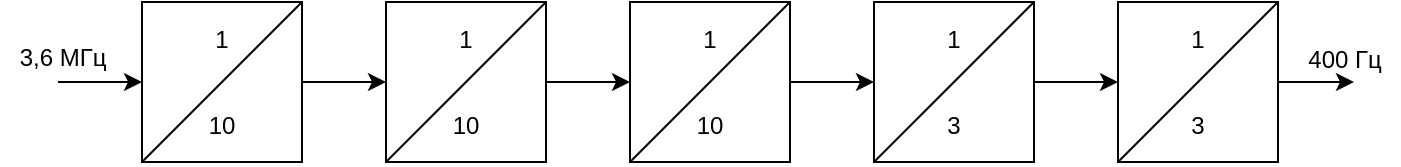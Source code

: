 <mxfile version="21.3.6" pages="4">
  <diagram name="Страница 1" id="TdYJ3p2JYDrJfeF9kp8x">
    <mxGraphModel dx="3194" dy="1168" grid="0" gridSize="10" guides="1" tooltips="1" connect="1" arrows="1" fold="1" page="1" pageScale="1" pageWidth="1169" pageHeight="1654" math="0" shadow="0">
      <root>
        <mxCell id="0" />
        <mxCell id="1" parent="0" />
        <mxCell id="w5QHtU2zUWQ5xeIS8lCd-2" value="&lt;div&gt;1&lt;/div&gt;&lt;div&gt;&lt;br&gt;&lt;/div&gt;&lt;div&gt;&lt;br&gt;&lt;/div&gt;&lt;div&gt;10&lt;br&gt;&lt;/div&gt;" style="whiteSpace=wrap;html=1;aspect=fixed;" parent="1" vertex="1">
          <mxGeometry x="191" y="297" width="80" height="80" as="geometry" />
        </mxCell>
        <mxCell id="w5QHtU2zUWQ5xeIS8lCd-7" value="" style="endArrow=none;html=1;rounded=0;entryX=1;entryY=0;entryDx=0;entryDy=0;exitX=0;exitY=1;exitDx=0;exitDy=0;" parent="1" source="w5QHtU2zUWQ5xeIS8lCd-2" target="w5QHtU2zUWQ5xeIS8lCd-2" edge="1">
          <mxGeometry width="50" height="50" relative="1" as="geometry">
            <mxPoint x="206" y="362" as="sourcePoint" />
            <mxPoint x="256" y="312" as="targetPoint" />
          </mxGeometry>
        </mxCell>
        <mxCell id="w5QHtU2zUWQ5xeIS8lCd-8" value="" style="endArrow=classic;html=1;rounded=0;entryX=0;entryY=0.5;entryDx=0;entryDy=0;" parent="1" target="w5QHtU2zUWQ5xeIS8lCd-2" edge="1">
          <mxGeometry width="50" height="50" relative="1" as="geometry">
            <mxPoint x="149" y="337" as="sourcePoint" />
            <mxPoint x="458" y="425" as="targetPoint" />
          </mxGeometry>
        </mxCell>
        <mxCell id="w5QHtU2zUWQ5xeIS8lCd-15" value="&lt;div&gt;1&lt;/div&gt;&lt;div&gt;&lt;br&gt;&lt;/div&gt;&lt;div&gt;&lt;br&gt;&lt;/div&gt;&lt;div&gt;10&lt;br&gt;&lt;/div&gt;" style="whiteSpace=wrap;html=1;aspect=fixed;" parent="1" vertex="1">
          <mxGeometry x="313" y="297" width="80" height="80" as="geometry" />
        </mxCell>
        <mxCell id="w5QHtU2zUWQ5xeIS8lCd-16" value="" style="endArrow=none;html=1;rounded=0;entryX=1;entryY=0;entryDx=0;entryDy=0;exitX=0;exitY=1;exitDx=0;exitDy=0;" parent="1" source="w5QHtU2zUWQ5xeIS8lCd-15" target="w5QHtU2zUWQ5xeIS8lCd-15" edge="1">
          <mxGeometry width="50" height="50" relative="1" as="geometry">
            <mxPoint x="328" y="362" as="sourcePoint" />
            <mxPoint x="378" y="312" as="targetPoint" />
          </mxGeometry>
        </mxCell>
        <mxCell id="w5QHtU2zUWQ5xeIS8lCd-17" value="" style="endArrow=classic;html=1;rounded=0;entryX=0;entryY=0.5;entryDx=0;entryDy=0;" parent="1" target="w5QHtU2zUWQ5xeIS8lCd-15" edge="1">
          <mxGeometry width="50" height="50" relative="1" as="geometry">
            <mxPoint x="271" y="337" as="sourcePoint" />
            <mxPoint x="580" y="425" as="targetPoint" />
          </mxGeometry>
        </mxCell>
        <mxCell id="w5QHtU2zUWQ5xeIS8lCd-18" value="&lt;div&gt;1&lt;/div&gt;&lt;div&gt;&lt;br&gt;&lt;/div&gt;&lt;div&gt;&lt;br&gt;&lt;/div&gt;&lt;div&gt;10&lt;br&gt;&lt;/div&gt;" style="whiteSpace=wrap;html=1;aspect=fixed;" parent="1" vertex="1">
          <mxGeometry x="435" y="297" width="80" height="80" as="geometry" />
        </mxCell>
        <mxCell id="w5QHtU2zUWQ5xeIS8lCd-19" value="" style="endArrow=none;html=1;rounded=0;entryX=1;entryY=0;entryDx=0;entryDy=0;exitX=0;exitY=1;exitDx=0;exitDy=0;" parent="1" source="w5QHtU2zUWQ5xeIS8lCd-18" target="w5QHtU2zUWQ5xeIS8lCd-18" edge="1">
          <mxGeometry width="50" height="50" relative="1" as="geometry">
            <mxPoint x="450" y="362" as="sourcePoint" />
            <mxPoint x="500" y="312" as="targetPoint" />
          </mxGeometry>
        </mxCell>
        <mxCell id="w5QHtU2zUWQ5xeIS8lCd-20" value="" style="endArrow=classic;html=1;rounded=0;entryX=0;entryY=0.5;entryDx=0;entryDy=0;" parent="1" target="w5QHtU2zUWQ5xeIS8lCd-18" edge="1">
          <mxGeometry width="50" height="50" relative="1" as="geometry">
            <mxPoint x="393" y="337" as="sourcePoint" />
            <mxPoint x="702" y="425" as="targetPoint" />
          </mxGeometry>
        </mxCell>
        <mxCell id="w5QHtU2zUWQ5xeIS8lCd-21" value="&lt;div&gt;1&lt;/div&gt;&lt;div&gt;&lt;br&gt;&lt;/div&gt;&lt;div&gt;&lt;br&gt;&lt;/div&gt;&lt;div&gt;3&lt;br&gt;&lt;/div&gt;" style="whiteSpace=wrap;html=1;aspect=fixed;" parent="1" vertex="1">
          <mxGeometry x="557" y="297" width="80" height="80" as="geometry" />
        </mxCell>
        <mxCell id="w5QHtU2zUWQ5xeIS8lCd-22" value="" style="endArrow=none;html=1;rounded=0;entryX=1;entryY=0;entryDx=0;entryDy=0;exitX=0;exitY=1;exitDx=0;exitDy=0;" parent="1" source="w5QHtU2zUWQ5xeIS8lCd-21" target="w5QHtU2zUWQ5xeIS8lCd-21" edge="1">
          <mxGeometry width="50" height="50" relative="1" as="geometry">
            <mxPoint x="572" y="362" as="sourcePoint" />
            <mxPoint x="622" y="312" as="targetPoint" />
          </mxGeometry>
        </mxCell>
        <mxCell id="w5QHtU2zUWQ5xeIS8lCd-23" value="" style="endArrow=classic;html=1;rounded=0;entryX=0;entryY=0.5;entryDx=0;entryDy=0;" parent="1" target="w5QHtU2zUWQ5xeIS8lCd-21" edge="1">
          <mxGeometry width="50" height="50" relative="1" as="geometry">
            <mxPoint x="515" y="337" as="sourcePoint" />
            <mxPoint x="824" y="425" as="targetPoint" />
          </mxGeometry>
        </mxCell>
        <mxCell id="w5QHtU2zUWQ5xeIS8lCd-24" value="&lt;div&gt;1&lt;/div&gt;&lt;div&gt;&lt;br&gt;&lt;/div&gt;&lt;div&gt;&lt;br&gt;&lt;/div&gt;&lt;div&gt;3&lt;br&gt;&lt;/div&gt;" style="whiteSpace=wrap;html=1;aspect=fixed;" parent="1" vertex="1">
          <mxGeometry x="679" y="297" width="80" height="80" as="geometry" />
        </mxCell>
        <mxCell id="w5QHtU2zUWQ5xeIS8lCd-25" value="" style="endArrow=none;html=1;rounded=0;entryX=1;entryY=0;entryDx=0;entryDy=0;exitX=0;exitY=1;exitDx=0;exitDy=0;" parent="1" source="w5QHtU2zUWQ5xeIS8lCd-24" target="w5QHtU2zUWQ5xeIS8lCd-24" edge="1">
          <mxGeometry width="50" height="50" relative="1" as="geometry">
            <mxPoint x="694" y="362" as="sourcePoint" />
            <mxPoint x="744" y="312" as="targetPoint" />
          </mxGeometry>
        </mxCell>
        <mxCell id="w5QHtU2zUWQ5xeIS8lCd-26" value="" style="endArrow=classic;html=1;rounded=0;entryX=0;entryY=0.5;entryDx=0;entryDy=0;" parent="1" target="w5QHtU2zUWQ5xeIS8lCd-24" edge="1">
          <mxGeometry width="50" height="50" relative="1" as="geometry">
            <mxPoint x="637" y="337" as="sourcePoint" />
            <mxPoint x="946" y="425" as="targetPoint" />
          </mxGeometry>
        </mxCell>
        <mxCell id="w5QHtU2zUWQ5xeIS8lCd-27" value="" style="endArrow=classic;html=1;rounded=0;exitX=1;exitY=0.5;exitDx=0;exitDy=0;" parent="1" source="w5QHtU2zUWQ5xeIS8lCd-24" edge="1">
          <mxGeometry width="50" height="50" relative="1" as="geometry">
            <mxPoint x="408" y="475" as="sourcePoint" />
            <mxPoint x="797" y="337" as="targetPoint" />
          </mxGeometry>
        </mxCell>
        <mxCell id="w5QHtU2zUWQ5xeIS8lCd-28" value="3,6 МГц" style="text;html=1;align=center;verticalAlign=middle;resizable=0;points=[];autosize=1;strokeColor=none;fillColor=none;" parent="1" vertex="1">
          <mxGeometry x="120.5" y="312" width="61" height="26" as="geometry" />
        </mxCell>
        <mxCell id="w5QHtU2zUWQ5xeIS8lCd-29" value="400 Гц" style="text;html=1;align=center;verticalAlign=middle;resizable=0;points=[];autosize=1;strokeColor=none;fillColor=none;" parent="1" vertex="1">
          <mxGeometry x="763.5" y="313" width="56" height="26" as="geometry" />
        </mxCell>
      </root>
    </mxGraphModel>
  </diagram>
  <diagram id="roiEu24oZipTFVV7QL3Y" name="Страница 2">
    <mxGraphModel dx="3194" dy="1168" grid="0" gridSize="10" guides="1" tooltips="1" connect="1" arrows="1" fold="1" page="1" pageScale="1" pageWidth="827" pageHeight="1169" math="0" shadow="0">
      <root>
        <mxCell id="0" />
        <mxCell id="1" parent="0" />
        <mxCell id="66wkJ0s7R55J9oK1FQ77-5" value="БФИИ" style="points=[[0.25,0,0],[0.5,0,0],[0.75,0,0],[1,0.25,0],[1,0.5,0],[1,0.75,0],[0.75,1,0],[0.5,1,0],[0.25,1,0],[0,0.75,0],[0,0.5,0],[0,0.25,0]];shape=mxgraph.bpmn.task;arcSize=10;taskMarker=abstract;outline=none;symbol=general;bpmnShapeType=subprocess;isLoopSub=0;verticalAlign=top;align=left;spacingLeft=5;html=1;whiteSpace=wrap;" parent="1" vertex="1">
          <mxGeometry x="80" y="80" width="290" height="360" as="geometry" />
        </mxCell>
        <mxCell id="66wkJ0s7R55J9oK1FQ77-6" value="БФВС" style="points=[[0.25,0,0],[0.5,0,0],[0.75,0,0],[1,0.25,0],[1,0.5,0],[1,0.75,0],[0.75,1,0],[0.5,1,0],[0.25,1,0],[0,0.75,0],[0,0.5,0],[0,0.25,0]];shape=mxgraph.bpmn.task;arcSize=10;taskMarker=abstract;outline=none;symbol=general;bpmnShapeType=subprocess;isLoopSub=0;verticalAlign=top;align=left;spacingLeft=5;html=1;whiteSpace=wrap;" parent="1" vertex="1">
          <mxGeometry x="440" y="80" width="330" height="560" as="geometry" />
        </mxCell>
        <mxCell id="66wkJ0s7R55J9oK1FQ77-7" value="УС" style="points=[[0.25,0,0],[0.5,0,0],[0.75,0,0],[1,0.25,0],[1,0.5,0],[1,0.75,0],[0.75,1,0],[0.5,1,0],[0.25,1,0],[0,0.75,0],[0,0.5,0],[0,0.25,0]];shape=mxgraph.bpmn.task;arcSize=10;taskMarker=abstract;outline=none;symbol=general;bpmnShapeType=subprocess;isLoopSub=0;verticalAlign=top;align=left;spacingLeft=5;html=1;whiteSpace=wrap;" parent="1" vertex="1">
          <mxGeometry x="80" y="480" width="290" height="160" as="geometry" />
        </mxCell>
        <mxCell id="66wkJ0s7R55J9oK1FQ77-16" style="edgeStyle=orthogonalEdgeStyle;rounded=0;orthogonalLoop=1;jettySize=auto;html=1;" parent="1" source="66wkJ0s7R55J9oK1FQ77-8" target="66wkJ0s7R55J9oK1FQ77-12" edge="1">
          <mxGeometry relative="1" as="geometry" />
        </mxCell>
        <mxCell id="66wkJ0s7R55J9oK1FQ77-8" value="ПИП 1" style="rounded=0;whiteSpace=wrap;html=1;" parent="1" vertex="1">
          <mxGeometry x="90" y="120" width="110" height="50" as="geometry" />
        </mxCell>
        <mxCell id="66wkJ0s7R55J9oK1FQ77-17" style="edgeStyle=orthogonalEdgeStyle;rounded=0;orthogonalLoop=1;jettySize=auto;html=1;" parent="1" source="66wkJ0s7R55J9oK1FQ77-9" target="66wkJ0s7R55J9oK1FQ77-13" edge="1">
          <mxGeometry relative="1" as="geometry" />
        </mxCell>
        <mxCell id="66wkJ0s7R55J9oK1FQ77-9" value="ПИП 2" style="rounded=0;whiteSpace=wrap;html=1;" parent="1" vertex="1">
          <mxGeometry x="90" y="200" width="110" height="50" as="geometry" />
        </mxCell>
        <mxCell id="66wkJ0s7R55J9oK1FQ77-18" style="edgeStyle=orthogonalEdgeStyle;rounded=0;orthogonalLoop=1;jettySize=auto;html=1;" parent="1" source="66wkJ0s7R55J9oK1FQ77-10" target="66wkJ0s7R55J9oK1FQ77-14" edge="1">
          <mxGeometry relative="1" as="geometry" />
        </mxCell>
        <mxCell id="66wkJ0s7R55J9oK1FQ77-10" value="ПИП 3" style="rounded=0;whiteSpace=wrap;html=1;" parent="1" vertex="1">
          <mxGeometry x="90" y="280" width="110" height="50" as="geometry" />
        </mxCell>
        <mxCell id="66wkJ0s7R55J9oK1FQ77-19" style="edgeStyle=orthogonalEdgeStyle;rounded=0;orthogonalLoop=1;jettySize=auto;html=1;" parent="1" source="66wkJ0s7R55J9oK1FQ77-11" target="66wkJ0s7R55J9oK1FQ77-15" edge="1">
          <mxGeometry relative="1" as="geometry" />
        </mxCell>
        <mxCell id="66wkJ0s7R55J9oK1FQ77-11" value="ПИП 4" style="rounded=0;whiteSpace=wrap;html=1;" parent="1" vertex="1">
          <mxGeometry x="90" y="360" width="110" height="50" as="geometry" />
        </mxCell>
        <mxCell id="66wkJ0s7R55J9oK1FQ77-23" style="edgeStyle=orthogonalEdgeStyle;rounded=0;orthogonalLoop=1;jettySize=auto;html=1;entryX=-0.006;entryY=0.07;entryDx=0;entryDy=0;entryPerimeter=0;" parent="1" source="66wkJ0s7R55J9oK1FQ77-12" target="66wkJ0s7R55J9oK1FQ77-20" edge="1">
          <mxGeometry relative="1" as="geometry" />
        </mxCell>
        <mxCell id="66wkJ0s7R55J9oK1FQ77-12" value="ИУ 1" style="rounded=0;whiteSpace=wrap;html=1;" parent="1" vertex="1">
          <mxGeometry x="250" y="120" width="110" height="50" as="geometry" />
        </mxCell>
        <mxCell id="66wkJ0s7R55J9oK1FQ77-24" style="edgeStyle=orthogonalEdgeStyle;rounded=0;orthogonalLoop=1;jettySize=auto;html=1;entryX=0;entryY=0.23;entryDx=0;entryDy=0;entryPerimeter=0;" parent="1" source="66wkJ0s7R55J9oK1FQ77-13" target="66wkJ0s7R55J9oK1FQ77-20" edge="1">
          <mxGeometry relative="1" as="geometry" />
        </mxCell>
        <mxCell id="66wkJ0s7R55J9oK1FQ77-13" value="ИУ 2" style="rounded=0;whiteSpace=wrap;html=1;" parent="1" vertex="1">
          <mxGeometry x="250" y="200" width="110" height="50" as="geometry" />
        </mxCell>
        <mxCell id="66wkJ0s7R55J9oK1FQ77-25" style="edgeStyle=orthogonalEdgeStyle;rounded=0;orthogonalLoop=1;jettySize=auto;html=1;entryX=-0.011;entryY=0.39;entryDx=0;entryDy=0;entryPerimeter=0;" parent="1" source="66wkJ0s7R55J9oK1FQ77-14" target="66wkJ0s7R55J9oK1FQ77-20" edge="1">
          <mxGeometry relative="1" as="geometry" />
        </mxCell>
        <mxCell id="66wkJ0s7R55J9oK1FQ77-14" value="ИУ 3" style="rounded=0;whiteSpace=wrap;html=1;" parent="1" vertex="1">
          <mxGeometry x="250" y="280" width="110" height="50" as="geometry" />
        </mxCell>
        <mxCell id="66wkJ0s7R55J9oK1FQ77-26" style="edgeStyle=orthogonalEdgeStyle;rounded=0;orthogonalLoop=1;jettySize=auto;html=1;entryX=0;entryY=0.551;entryDx=0;entryDy=0;entryPerimeter=0;" parent="1" source="66wkJ0s7R55J9oK1FQ77-15" target="66wkJ0s7R55J9oK1FQ77-20" edge="1">
          <mxGeometry relative="1" as="geometry" />
        </mxCell>
        <mxCell id="66wkJ0s7R55J9oK1FQ77-15" value="ИУ 4" style="rounded=0;whiteSpace=wrap;html=1;" parent="1" vertex="1">
          <mxGeometry x="250" y="360" width="110" height="50" as="geometry" />
        </mxCell>
        <mxCell id="_R6_EadDhRPkO9pT1UpX-11" style="edgeStyle=orthogonalEdgeStyle;rounded=0;orthogonalLoop=1;jettySize=auto;html=1;" parent="1" source="66wkJ0s7R55J9oK1FQ77-20" target="_R6_EadDhRPkO9pT1UpX-10" edge="1">
          <mxGeometry relative="1" as="geometry" />
        </mxCell>
        <mxCell id="66wkJ0s7R55J9oK1FQ77-20" value="" style="rounded=0;whiteSpace=wrap;html=1;" parent="1" vertex="1">
          <mxGeometry x="470" y="110" width="120" height="500" as="geometry" />
        </mxCell>
        <mxCell id="66wkJ0s7R55J9oK1FQ77-21" value="" style="endArrow=none;html=1;rounded=0;entryX=0.25;entryY=0;entryDx=0;entryDy=0;exitX=0.25;exitY=1;exitDx=0;exitDy=0;" parent="1" source="66wkJ0s7R55J9oK1FQ77-20" target="66wkJ0s7R55J9oK1FQ77-20" edge="1">
          <mxGeometry width="50" height="50" relative="1" as="geometry">
            <mxPoint x="470" y="440" as="sourcePoint" />
            <mxPoint x="520" y="390" as="targetPoint" />
          </mxGeometry>
        </mxCell>
        <mxCell id="66wkJ0s7R55J9oK1FQ77-22" value="" style="endArrow=none;html=1;rounded=0;" parent="1" edge="1">
          <mxGeometry width="50" height="50" relative="1" as="geometry">
            <mxPoint x="500" y="458" as="sourcePoint" />
            <mxPoint x="470" y="458" as="targetPoint" />
          </mxGeometry>
        </mxCell>
        <mxCell id="66wkJ0s7R55J9oK1FQ77-32" style="edgeStyle=orthogonalEdgeStyle;rounded=0;orthogonalLoop=1;jettySize=auto;html=1;entryX=0;entryY=0.5;entryDx=0;entryDy=0;" parent="1" source="66wkJ0s7R55J9oK1FQ77-28" target="66wkJ0s7R55J9oK1FQ77-29" edge="1">
          <mxGeometry relative="1" as="geometry" />
        </mxCell>
        <mxCell id="66wkJ0s7R55J9oK1FQ77-28" value="ГЧ" style="rounded=0;whiteSpace=wrap;html=1;" parent="1" vertex="1">
          <mxGeometry x="110" y="570" width="60" height="50" as="geometry" />
        </mxCell>
        <mxCell id="66wkJ0s7R55J9oK1FQ77-33" style="edgeStyle=orthogonalEdgeStyle;rounded=0;orthogonalLoop=1;jettySize=auto;html=1;" parent="1" source="66wkJ0s7R55J9oK1FQ77-29" target="66wkJ0s7R55J9oK1FQ77-30" edge="1">
          <mxGeometry relative="1" as="geometry">
            <Array as="points">
              <mxPoint x="270" y="595" />
              <mxPoint x="270" y="525" />
            </Array>
          </mxGeometry>
        </mxCell>
        <mxCell id="66wkJ0s7R55J9oK1FQ77-29" value="ДЧ" style="rounded=0;whiteSpace=wrap;html=1;" parent="1" vertex="1">
          <mxGeometry x="200" y="570" width="60" height="50" as="geometry" />
        </mxCell>
        <mxCell id="66wkJ0s7R55J9oK1FQ77-30" value="" style="rounded=0;whiteSpace=wrap;html=1;" parent="1" vertex="1">
          <mxGeometry x="290" y="500" width="60" height="50" as="geometry" />
        </mxCell>
        <mxCell id="66wkJ0s7R55J9oK1FQ77-31" value="" style="shape=flexArrow;endArrow=classic;html=1;rounded=0;entryX=-0.005;entryY=0.831;entryDx=0;entryDy=0;entryPerimeter=0;exitX=1;exitY=0.5;exitDx=0;exitDy=0;" parent="1" source="66wkJ0s7R55J9oK1FQ77-30" target="66wkJ0s7R55J9oK1FQ77-20" edge="1">
          <mxGeometry width="50" height="50" relative="1" as="geometry">
            <mxPoint x="380" y="520" as="sourcePoint" />
            <mxPoint x="430" y="470" as="targetPoint" />
          </mxGeometry>
        </mxCell>
        <mxCell id="_R6_EadDhRPkO9pT1UpX-1" value="" style="endArrow=none;html=1;rounded=0;entryX=1;entryY=0;entryDx=0;entryDy=0;exitX=0;exitY=1;exitDx=0;exitDy=0;" parent="1" source="66wkJ0s7R55J9oK1FQ77-30" target="66wkJ0s7R55J9oK1FQ77-30" edge="1">
          <mxGeometry width="50" height="50" relative="1" as="geometry">
            <mxPoint x="530" y="420" as="sourcePoint" />
            <mxPoint x="580" y="370" as="targetPoint" />
          </mxGeometry>
        </mxCell>
        <mxCell id="_R6_EadDhRPkO9pT1UpX-2" value="4" style="text;html=1;align=center;verticalAlign=middle;resizable=0;points=[];autosize=1;strokeColor=none;fillColor=none;" parent="1" vertex="1">
          <mxGeometry x="320" y="520" width="30" height="30" as="geometry" />
        </mxCell>
        <mxCell id="_R6_EadDhRPkO9pT1UpX-3" value="1" style="text;html=1;align=center;verticalAlign=middle;resizable=0;points=[];autosize=1;strokeColor=none;fillColor=none;" parent="1" vertex="1">
          <mxGeometry x="290" y="500" width="30" height="30" as="geometry" />
        </mxCell>
        <mxCell id="_R6_EadDhRPkO9pT1UpX-4" value="1" style="text;html=1;align=center;verticalAlign=middle;resizable=0;points=[];autosize=1;strokeColor=none;fillColor=none;" parent="1" vertex="1">
          <mxGeometry x="470" y="130" width="30" height="30" as="geometry" />
        </mxCell>
        <mxCell id="_R6_EadDhRPkO9pT1UpX-5" value="2" style="text;html=1;align=center;verticalAlign=middle;resizable=0;points=[];autosize=1;strokeColor=none;fillColor=none;" parent="1" vertex="1">
          <mxGeometry x="470" y="210" width="30" height="30" as="geometry" />
        </mxCell>
        <mxCell id="_R6_EadDhRPkO9pT1UpX-6" value="3" style="text;html=1;align=center;verticalAlign=middle;resizable=0;points=[];autosize=1;strokeColor=none;fillColor=none;" parent="1" vertex="1">
          <mxGeometry x="470" y="290" width="30" height="30" as="geometry" />
        </mxCell>
        <mxCell id="_R6_EadDhRPkO9pT1UpX-7" value="4" style="text;html=1;align=center;verticalAlign=middle;resizable=0;points=[];autosize=1;strokeColor=none;fillColor=none;" parent="1" vertex="1">
          <mxGeometry x="470" y="370" width="30" height="30" as="geometry" />
        </mxCell>
        <mxCell id="_R6_EadDhRPkO9pT1UpX-8" value="2&lt;sup&gt;1&lt;/sup&gt;" style="text;html=1;align=center;verticalAlign=middle;resizable=0;points=[];autosize=1;strokeColor=none;fillColor=none;" parent="1" vertex="1">
          <mxGeometry x="465" y="500" width="40" height="30" as="geometry" />
        </mxCell>
        <mxCell id="_R6_EadDhRPkO9pT1UpX-9" value="2&lt;sup&gt;0&lt;/sup&gt;" style="text;html=1;align=center;verticalAlign=middle;resizable=0;points=[];autosize=1;strokeColor=none;fillColor=none;" parent="1" vertex="1">
          <mxGeometry x="465" y="530" width="40" height="30" as="geometry" />
        </mxCell>
        <mxCell id="_R6_EadDhRPkO9pT1UpX-10" value="ПИП 3" style="rounded=0;whiteSpace=wrap;html=1;" parent="1" vertex="1">
          <mxGeometry x="620" y="335" width="110" height="50" as="geometry" />
        </mxCell>
        <mxCell id="_R6_EadDhRPkO9pT1UpX-13" value="" style="endArrow=classic;html=1;rounded=0;exitX=1;exitY=0.5;exitDx=0;exitDy=0;" parent="1" source="_R6_EadDhRPkO9pT1UpX-10" edge="1">
          <mxGeometry width="50" height="50" relative="1" as="geometry">
            <mxPoint x="530" y="420" as="sourcePoint" />
            <mxPoint x="760" y="360" as="targetPoint" />
          </mxGeometry>
        </mxCell>
      </root>
    </mxGraphModel>
  </diagram>
  <diagram name="Страница 2" id="oL8mAy15wCr8PwxfGDuX">
    <mxGraphModel dx="3758" dy="1374" grid="0" gridSize="10" guides="1" tooltips="1" connect="1" arrows="1" fold="1" page="1" pageScale="1" pageWidth="2339" pageHeight="3300" math="0" shadow="0">
      <root>
        <mxCell id="0" />
        <mxCell id="1" parent="0" />
        <mxCell id="iB-IxfWVNhqnlzZ14hf6-64" value="" style="rounded=0;whiteSpace=wrap;html=1;" parent="1" vertex="1">
          <mxGeometry x="1877.11" y="943.75" width="240" height="27" as="geometry" />
        </mxCell>
        <mxCell id="XnDucK6MTnms-IXKbuZq-348" value="" style="points=[[0.25,0,0],[0.5,0,0],[0.75,0,0],[1,0.25,0],[1,0.5,0],[1,0.75,0],[0.75,1,0],[0.5,1,0],[0.25,1,0],[0,0.75,0],[0,0.5,0],[0,0.25,0]];shape=mxgraph.bpmn.task;arcSize=10;taskMarker=abstract;outline=none;symbol=general;bpmnShapeType=subprocess;isLoopSub=0;verticalAlign=top;align=left;spacingLeft=5;html=1;whiteSpace=wrap;" parent="1" vertex="1">
          <mxGeometry x="320.11" y="775" width="456" height="467" as="geometry" />
        </mxCell>
        <mxCell id="XnDucK6MTnms-IXKbuZq-349" value="" style="rounded=0;whiteSpace=wrap;html=1;rotation=90;" parent="1" vertex="1">
          <mxGeometry x="388.11" y="923" width="46" height="23" as="geometry" />
        </mxCell>
        <mxCell id="XnDucK6MTnms-IXKbuZq-350" value="" style="rounded=0;whiteSpace=wrap;html=1;rotation=90;" parent="1" vertex="1">
          <mxGeometry x="434.11" y="1161" width="46" height="23" as="geometry" />
        </mxCell>
        <mxCell id="XnDucK6MTnms-IXKbuZq-351" value="" style="rounded=0;whiteSpace=wrap;html=1;rotation=90;" parent="1" vertex="1">
          <mxGeometry x="342.11" y="1129" width="46" height="23" as="geometry" />
        </mxCell>
        <mxCell id="XnDucK6MTnms-IXKbuZq-352" value="" style="rounded=0;whiteSpace=wrap;html=1;rotation=90;" parent="1" vertex="1">
          <mxGeometry x="342.11" y="997" width="46" height="23" as="geometry" />
        </mxCell>
        <mxCell id="XnDucK6MTnms-IXKbuZq-353" value="" style="rounded=0;whiteSpace=wrap;html=1;rotation=90;" parent="1" vertex="1">
          <mxGeometry x="434.11" y="993.5" width="46" height="23" as="geometry" />
        </mxCell>
        <mxCell id="XnDucK6MTnms-IXKbuZq-361" value="" style="endArrow=none;html=1;rounded=0;entryX=1;entryY=0.5;entryDx=0;entryDy=0;" parent="1" target="XnDucK6MTnms-IXKbuZq-353" edge="1">
          <mxGeometry width="50" height="50" relative="1" as="geometry">
            <mxPoint x="457.11" y="1040" as="sourcePoint" />
            <mxPoint x="473.11" y="970" as="targetPoint" />
          </mxGeometry>
        </mxCell>
        <mxCell id="XnDucK6MTnms-IXKbuZq-362" value="" style="endArrow=none;html=1;rounded=0;exitX=0;exitY=0.5;exitDx=0;exitDy=0;entryX=0.467;entryY=0.71;entryDx=0;entryDy=0;entryPerimeter=0;" parent="1" source="6nTQE3M7fpZNVxzgcqV8-13" edge="1">
          <mxGeometry width="50" height="50" relative="1" as="geometry">
            <mxPoint x="387.11" y="1095" as="sourcePoint" />
            <mxPoint x="457.11" y="1040" as="targetPoint" />
          </mxGeometry>
        </mxCell>
        <mxCell id="XnDucK6MTnms-IXKbuZq-364" value="" style="endArrow=none;html=1;rounded=0;entryX=0;entryY=0.5;entryDx=0;entryDy=0;" parent="1" target="XnDucK6MTnms-IXKbuZq-351" edge="1">
          <mxGeometry width="50" height="50" relative="1" as="geometry">
            <mxPoint x="365" y="1102" as="sourcePoint" />
            <mxPoint x="473.11" y="1014" as="targetPoint" />
          </mxGeometry>
        </mxCell>
        <mxCell id="XnDucK6MTnms-IXKbuZq-370" value="" style="triangle;whiteSpace=wrap;html=1;" parent="1" vertex="1">
          <mxGeometry x="653.11" y="1014.5" width="60" height="80" as="geometry" />
        </mxCell>
        <mxCell id="XnDucK6MTnms-IXKbuZq-371" value="&lt;font style=&quot;font-size: 15px;&quot;&gt;-&lt;/font&gt;" style="text;html=1;align=center;verticalAlign=middle;resizable=0;points=[];autosize=1;strokeColor=none;fillColor=none;" parent="1" vertex="1">
          <mxGeometry x="653.11" y="1021.5" width="23" height="30" as="geometry" />
        </mxCell>
        <mxCell id="XnDucK6MTnms-IXKbuZq-372" value="&lt;font style=&quot;font-size: 15px;&quot;&gt;+&lt;/font&gt;" style="text;html=1;align=center;verticalAlign=middle;resizable=0;points=[];autosize=1;strokeColor=none;fillColor=none;" parent="1" vertex="1">
          <mxGeometry x="650.61" y="1055" width="27" height="30" as="geometry" />
        </mxCell>
        <mxCell id="XnDucK6MTnms-IXKbuZq-373" value="" style="rounded=0;whiteSpace=wrap;html=1;rotation=0;" parent="1" vertex="1">
          <mxGeometry x="550.11" y="1028.5" width="46" height="23" as="geometry" />
        </mxCell>
        <mxCell id="XnDucK6MTnms-IXKbuZq-374" value="" style="rounded=0;whiteSpace=wrap;html=1;rotation=0;" parent="1" vertex="1">
          <mxGeometry x="550.11" y="1061.5" width="46" height="23" as="geometry" />
        </mxCell>
        <mxCell id="XnDucK6MTnms-IXKbuZq-376" value="" style="endArrow=none;html=1;rounded=0;exitDx=0;exitDy=0;" parent="1" edge="1">
          <mxGeometry width="50" height="50" relative="1" as="geometry">
            <mxPoint x="457.11" y="1040" as="sourcePoint" />
            <mxPoint x="457" y="1040" as="targetPoint" />
          </mxGeometry>
        </mxCell>
        <mxCell id="XnDucK6MTnms-IXKbuZq-377" value="" style="rounded=0;whiteSpace=wrap;html=1;rotation=0;" parent="1" vertex="1">
          <mxGeometry x="631.61" y="970.5" width="46" height="23" as="geometry" />
        </mxCell>
        <mxCell id="XnDucK6MTnms-IXKbuZq-378" value="" style="shape=waypoint;sketch=0;size=6;pointerEvents=1;points=[];fillColor=none;resizable=0;rotatable=0;perimeter=centerPerimeter;snapToPoint=1;" parent="1" vertex="1">
          <mxGeometry x="613.11" y="1029.5" width="20" height="20" as="geometry" />
        </mxCell>
        <mxCell id="XnDucK6MTnms-IXKbuZq-379" value="" style="endArrow=none;html=1;rounded=0;exitX=1;exitY=0.5;exitDx=0;exitDy=0;" parent="1" source="XnDucK6MTnms-IXKbuZq-373" target="XnDucK6MTnms-IXKbuZq-378" edge="1">
          <mxGeometry width="50" height="50" relative="1" as="geometry">
            <mxPoint x="481.11" y="1035.5" as="sourcePoint" />
            <mxPoint x="531.11" y="985.5" as="targetPoint" />
          </mxGeometry>
        </mxCell>
        <mxCell id="XnDucK6MTnms-IXKbuZq-380" value="" style="endArrow=none;html=1;rounded=0;entryX=1.15;entryY=1.1;entryDx=0;entryDy=0;entryPerimeter=0;exitX=0;exitY=0.6;exitDx=0;exitDy=0;exitPerimeter=0;" parent="1" source="XnDucK6MTnms-IXKbuZq-371" target="XnDucK6MTnms-IXKbuZq-378" edge="1">
          <mxGeometry width="50" height="50" relative="1" as="geometry">
            <mxPoint x="481.11" y="1035.5" as="sourcePoint" />
            <mxPoint x="531.11" y="985.5" as="targetPoint" />
          </mxGeometry>
        </mxCell>
        <mxCell id="XnDucK6MTnms-IXKbuZq-383" value="" style="shape=waypoint;sketch=0;size=6;pointerEvents=1;points=[];fillColor=none;resizable=0;rotatable=0;perimeter=centerPerimeter;snapToPoint=1;" parent="1" vertex="1">
          <mxGeometry x="740.11" y="1044.5" width="20" height="20" as="geometry" />
        </mxCell>
        <mxCell id="XnDucK6MTnms-IXKbuZq-384" value="" style="endArrow=none;html=1;rounded=0;entryX=0.133;entryY=0.45;entryDx=0;entryDy=0;entryPerimeter=0;exitX=1;exitY=0.5;exitDx=0;exitDy=0;" parent="1" source="XnDucK6MTnms-IXKbuZq-370" target="XnDucK6MTnms-IXKbuZq-383" edge="1">
          <mxGeometry width="50" height="50" relative="1" as="geometry">
            <mxPoint x="579.11" y="1040.5" as="sourcePoint" />
            <mxPoint x="629.11" y="990.5" as="targetPoint" />
          </mxGeometry>
        </mxCell>
        <mxCell id="XnDucK6MTnms-IXKbuZq-385" value="" style="shape=waypoint;sketch=0;size=6;pointerEvents=1;points=[];fillColor=none;resizable=0;rotatable=0;perimeter=centerPerimeter;snapToPoint=1;" parent="1" vertex="1">
          <mxGeometry x="613.11" y="1063" width="20" height="20" as="geometry" />
        </mxCell>
        <mxCell id="XnDucK6MTnms-IXKbuZq-386" value="" style="endArrow=none;html=1;rounded=0;entryX=0.338;entryY=0.432;entryDx=0;entryDy=0;entryPerimeter=0;exitX=1;exitY=0.5;exitDx=0;exitDy=0;" parent="1" source="XnDucK6MTnms-IXKbuZq-374" target="XnDucK6MTnms-IXKbuZq-385" edge="1">
          <mxGeometry width="50" height="50" relative="1" as="geometry">
            <mxPoint x="595.11" y="1069.5" as="sourcePoint" />
            <mxPoint x="548.11" y="1014.5" as="targetPoint" />
          </mxGeometry>
        </mxCell>
        <mxCell id="XnDucK6MTnms-IXKbuZq-387" value="" style="endArrow=none;html=1;rounded=0;exitX=0;exitY=0.728;exitDx=0;exitDy=0;exitPerimeter=0;" parent="1" source="XnDucK6MTnms-IXKbuZq-370" target="XnDucK6MTnms-IXKbuZq-385" edge="1">
          <mxGeometry width="50" height="50" relative="1" as="geometry">
            <mxPoint x="563.11" y="1087.5" as="sourcePoint" />
            <mxPoint x="613.11" y="1037.5" as="targetPoint" />
          </mxGeometry>
        </mxCell>
        <mxCell id="XnDucK6MTnms-IXKbuZq-388" value="" style="rounded=0;whiteSpace=wrap;html=1;rotation=90;" parent="1" vertex="1">
          <mxGeometry x="600.11" y="1118.5" width="46" height="23" as="geometry" />
        </mxCell>
        <mxCell id="XnDucK6MTnms-IXKbuZq-389" value="" style="endArrow=none;html=1;rounded=0;entryX=0.517;entryY=0.725;entryDx=0;entryDy=0;entryPerimeter=0;exitX=0;exitY=0.5;exitDx=0;exitDy=0;" parent="1" source="XnDucK6MTnms-IXKbuZq-388" target="XnDucK6MTnms-IXKbuZq-385" edge="1">
          <mxGeometry width="50" height="50" relative="1" as="geometry">
            <mxPoint x="562.11" y="1144.5" as="sourcePoint" />
            <mxPoint x="612.11" y="1094.5" as="targetPoint" />
          </mxGeometry>
        </mxCell>
        <mxCell id="XnDucK6MTnms-IXKbuZq-392" value="&lt;font style=&quot;font-size: 15px;&quot;&gt;Первичный измерительный&lt;br style=&quot;border-color: var(--border-color);&quot;&gt;&lt;span style=&quot;&quot;&gt;прибор 2&amp;nbsp;&lt;/span&gt;&lt;/font&gt;" style="rounded=0;whiteSpace=wrap;html=1;" parent="1" vertex="1">
          <mxGeometry x="343.16" y="1328" width="120" height="60" as="geometry" />
        </mxCell>
        <mxCell id="XnDucK6MTnms-IXKbuZq-393" value="&lt;font style=&quot;font-size: 15px;&quot;&gt;Измерительный&lt;br style=&quot;border-color: var(--border-color);&quot;&gt;усилитель 2&lt;/font&gt;" style="rounded=0;whiteSpace=wrap;html=1;" parent="1" vertex="1">
          <mxGeometry x="619.27" y="1328" width="120" height="60" as="geometry" />
        </mxCell>
        <mxCell id="XnDucK6MTnms-IXKbuZq-394" value="&lt;font style=&quot;font-size: 15px;&quot;&gt;Первичный измерительный &lt;br&gt;прибор 1&amp;nbsp;&lt;/font&gt;" style="text;html=1;align=center;verticalAlign=middle;resizable=0;points=[];autosize=1;strokeColor=none;fillColor=none;" parent="1" vertex="1">
          <mxGeometry x="328.11" y="772" width="210" height="48" as="geometry" />
        </mxCell>
        <mxCell id="XnDucK6MTnms-IXKbuZq-395" value="&lt;font style=&quot;font-size: 15px;&quot;&gt;Измерительный &lt;br&gt;усилитель 1&lt;/font&gt;" style="text;html=1;align=center;verticalAlign=middle;resizable=0;points=[];autosize=1;strokeColor=none;fillColor=none;" parent="1" vertex="1">
          <mxGeometry x="618.11" y="772" width="130" height="48" as="geometry" />
        </mxCell>
        <mxCell id="XnDucK6MTnms-IXKbuZq-396" value="" style="endArrow=classic;html=1;rounded=0;entryX=0;entryY=0.5;entryDx=0;entryDy=0;exitX=1;exitY=0.5;exitDx=0;exitDy=0;" parent="1" source="XnDucK6MTnms-IXKbuZq-392" target="XnDucK6MTnms-IXKbuZq-393" edge="1">
          <mxGeometry width="50" height="50" relative="1" as="geometry">
            <mxPoint x="501.27" y="1414" as="sourcePoint" />
            <mxPoint x="551.27" y="1364" as="targetPoint" />
          </mxGeometry>
        </mxCell>
        <mxCell id="XnDucK6MTnms-IXKbuZq-397" value="&lt;font style=&quot;font-size: 15px;&quot;&gt;Первичный измерительный&lt;br style=&quot;border-color: var(--border-color);&quot;&gt;&lt;span style=&quot;&quot;&gt;прибор 3&amp;nbsp;&lt;/span&gt;&lt;/font&gt;" style="rounded=0;whiteSpace=wrap;html=1;" parent="1" vertex="1">
          <mxGeometry x="347.27" y="1413" width="120" height="60" as="geometry" />
        </mxCell>
        <mxCell id="XnDucK6MTnms-IXKbuZq-398" value="&lt;font style=&quot;font-size: 15px;&quot;&gt;Измерительный&lt;br style=&quot;border-color: var(--border-color);&quot;&gt;&lt;span style=&quot;&quot;&gt;усилитель 3&lt;/span&gt;&lt;/font&gt;" style="rounded=0;whiteSpace=wrap;html=1;" parent="1" vertex="1">
          <mxGeometry x="619.27" y="1413" width="120" height="60" as="geometry" />
        </mxCell>
        <mxCell id="XnDucK6MTnms-IXKbuZq-399" value="" style="endArrow=classic;html=1;rounded=0;entryX=0;entryY=0.5;entryDx=0;entryDy=0;exitX=1;exitY=0.5;exitDx=0;exitDy=0;" parent="1" source="XnDucK6MTnms-IXKbuZq-397" target="XnDucK6MTnms-IXKbuZq-398" edge="1">
          <mxGeometry width="50" height="50" relative="1" as="geometry">
            <mxPoint x="501.27" y="1499" as="sourcePoint" />
            <mxPoint x="551.27" y="1449" as="targetPoint" />
          </mxGeometry>
        </mxCell>
        <mxCell id="XnDucK6MTnms-IXKbuZq-400" value="&lt;font style=&quot;font-size: 15px;&quot;&gt;Первичный измерительный&lt;br style=&quot;border-color: var(--border-color);&quot;&gt;&lt;span style=&quot;&quot;&gt;прибор 4&amp;nbsp;&lt;/span&gt;&lt;/font&gt;" style="rounded=0;whiteSpace=wrap;html=1;" parent="1" vertex="1">
          <mxGeometry x="347.27" y="1500" width="120" height="60" as="geometry" />
        </mxCell>
        <mxCell id="XnDucK6MTnms-IXKbuZq-401" value="&lt;font style=&quot;font-size: 15px;&quot;&gt;Измерительный&lt;br style=&quot;border-color: var(--border-color);&quot;&gt;&lt;span style=&quot;&quot;&gt;усилитель 4&lt;/span&gt;&lt;/font&gt;" style="rounded=0;whiteSpace=wrap;html=1;" parent="1" vertex="1">
          <mxGeometry x="619.27" y="1500" width="120" height="60" as="geometry" />
        </mxCell>
        <mxCell id="XnDucK6MTnms-IXKbuZq-402" value="" style="endArrow=classic;html=1;rounded=0;entryX=0;entryY=0.5;entryDx=0;entryDy=0;exitX=1;exitY=0.5;exitDx=0;exitDy=0;" parent="1" source="XnDucK6MTnms-IXKbuZq-400" target="XnDucK6MTnms-IXKbuZq-401" edge="1">
          <mxGeometry width="50" height="50" relative="1" as="geometry">
            <mxPoint x="501.27" y="1586" as="sourcePoint" />
            <mxPoint x="551.27" y="1536" as="targetPoint" />
          </mxGeometry>
        </mxCell>
        <mxCell id="XnDucK6MTnms-IXKbuZq-415" value="" style="rounded=0;whiteSpace=wrap;html=1;rotation=0;" parent="1" vertex="1">
          <mxGeometry x="412.11" y="1931.5" width="46" height="23" as="geometry" />
        </mxCell>
        <mxCell id="XnDucK6MTnms-IXKbuZq-416" value="" style="endArrow=none;html=1;rounded=0;exitX=0.5;exitY=1;exitDx=0;exitDy=0;entryX=0.423;entryY=0.658;entryDx=0;entryDy=0;entryPerimeter=0;" parent="1" source="XnDucK6MTnms-IXKbuZq-629" target="XnDucK6MTnms-IXKbuZq-417" edge="1">
          <mxGeometry width="50" height="50" relative="1" as="geometry">
            <mxPoint x="383.11" y="2005" as="sourcePoint" />
            <mxPoint x="335.11" y="1944" as="targetPoint" />
            <Array as="points">
              <mxPoint x="335.11" y="2029" />
            </Array>
          </mxGeometry>
        </mxCell>
        <mxCell id="XnDucK6MTnms-IXKbuZq-417" value="" style="shape=waypoint;sketch=0;size=6;pointerEvents=1;points=[];fillColor=none;resizable=0;rotatable=0;perimeter=centerPerimeter;snapToPoint=1;" parent="1" vertex="1">
          <mxGeometry x="324.11" y="1931.5" width="20" height="20" as="geometry" />
        </mxCell>
        <mxCell id="XnDucK6MTnms-IXKbuZq-418" value="" style="endArrow=none;html=1;rounded=0;entryX=0;entryY=0.5;entryDx=0;entryDy=0;" parent="1" source="XnDucK6MTnms-IXKbuZq-417" target="XnDucK6MTnms-IXKbuZq-415" edge="1">
          <mxGeometry width="50" height="50" relative="1" as="geometry">
            <mxPoint x="224.11" y="1914" as="sourcePoint" />
            <mxPoint x="274.11" y="1864" as="targetPoint" />
          </mxGeometry>
        </mxCell>
        <mxCell id="XnDucK6MTnms-IXKbuZq-419" value="" style="shape=waypoint;sketch=0;size=6;pointerEvents=1;points=[];fillColor=none;resizable=0;rotatable=0;perimeter=centerPerimeter;snapToPoint=1;" parent="1" vertex="1">
          <mxGeometry x="472.11" y="2020" width="20" height="20" as="geometry" />
        </mxCell>
        <mxCell id="XnDucK6MTnms-IXKbuZq-420" value="" style="endArrow=none;html=1;rounded=0;exitX=1;exitY=0.5;exitDx=0;exitDy=0;entryX=0.56;entryY=0.72;entryDx=0;entryDy=0;entryPerimeter=0;" parent="1" source="XnDucK6MTnms-IXKbuZq-415" target="XnDucK6MTnms-IXKbuZq-419" edge="1">
          <mxGeometry width="50" height="50" relative="1" as="geometry">
            <mxPoint x="499.11" y="1929" as="sourcePoint" />
            <mxPoint x="549.11" y="1879" as="targetPoint" />
            <Array as="points">
              <mxPoint x="483.11" y="1943" />
            </Array>
          </mxGeometry>
        </mxCell>
        <mxCell id="XnDucK6MTnms-IXKbuZq-421" value="" style="endArrow=none;html=1;rounded=0;exitX=0.508;exitY=0.704;exitDx=0;exitDy=0;exitPerimeter=0;entryX=0;entryY=0.5;entryDx=0;entryDy=0;" parent="1" source="XnDucK6MTnms-IXKbuZq-419" edge="1">
          <mxGeometry width="50" height="50" relative="1" as="geometry">
            <mxPoint x="473.11" y="2045" as="sourcePoint" />
            <mxPoint x="527.11" y="2030" as="targetPoint" />
          </mxGeometry>
        </mxCell>
        <mxCell id="XnDucK6MTnms-IXKbuZq-422" value="" style="endArrow=none;html=1;rounded=0;" parent="1" edge="1">
          <mxGeometry width="50" height="50" relative="1" as="geometry">
            <mxPoint x="545.11" y="1864" as="sourcePoint" />
            <mxPoint x="545.11" y="1823" as="targetPoint" />
          </mxGeometry>
        </mxCell>
        <mxCell id="XnDucK6MTnms-IXKbuZq-423" value="" style="endArrow=none;html=1;rounded=0;" parent="1" edge="1">
          <mxGeometry width="50" height="50" relative="1" as="geometry">
            <mxPoint x="556.55" y="1864" as="sourcePoint" />
            <mxPoint x="556.55" y="1823" as="targetPoint" />
          </mxGeometry>
        </mxCell>
        <mxCell id="XnDucK6MTnms-IXKbuZq-424" value="" style="shape=waypoint;sketch=0;size=6;pointerEvents=1;points=[];fillColor=none;resizable=0;rotatable=0;perimeter=centerPerimeter;snapToPoint=1;" parent="1" vertex="1">
          <mxGeometry x="607.11" y="2020" width="20" height="20" as="geometry" />
        </mxCell>
        <mxCell id="XnDucK6MTnms-IXKbuZq-425" value="" style="endArrow=none;html=1;rounded=0;exitX=0.467;exitY=0.3;exitDx=0;exitDy=0;exitPerimeter=0;entryX=0;entryY=0.5;entryDx=0;entryDy=0;" parent="1" source="XnDucK6MTnms-IXKbuZq-424" edge="1">
          <mxGeometry width="50" height="50" relative="1" as="geometry">
            <mxPoint x="627.11" y="1856" as="sourcePoint" />
            <mxPoint x="650.11" y="2030" as="targetPoint" />
          </mxGeometry>
        </mxCell>
        <mxCell id="XnDucK6MTnms-IXKbuZq-426" value="" style="ellipse;whiteSpace=wrap;html=1;" parent="1" vertex="1">
          <mxGeometry x="700.11" y="2024.5" width="11" height="11" as="geometry" />
        </mxCell>
        <mxCell id="XnDucK6MTnms-IXKbuZq-427" value="" style="ellipse;whiteSpace=wrap;html=1;" parent="1" vertex="1">
          <mxGeometry x="577.11" y="2024.5" width="11" height="11" as="geometry" />
        </mxCell>
        <mxCell id="XnDucK6MTnms-IXKbuZq-428" value="" style="ellipse;whiteSpace=wrap;html=1;" parent="1" vertex="1">
          <mxGeometry x="410.11" y="2024.09" width="11" height="11" as="geometry" />
        </mxCell>
        <mxCell id="XnDucK6MTnms-IXKbuZq-429" value="" style="endArrow=none;html=1;rounded=0;exitX=1;exitY=0.5;exitDx=0;exitDy=0;" parent="1" source="XnDucK6MTnms-IXKbuZq-428" target="XnDucK6MTnms-IXKbuZq-419" edge="1">
          <mxGeometry width="50" height="50" relative="1" as="geometry">
            <mxPoint x="453.11" y="1978" as="sourcePoint" />
            <mxPoint x="503.11" y="1928" as="targetPoint" />
          </mxGeometry>
        </mxCell>
        <mxCell id="XnDucK6MTnms-IXKbuZq-430" value="" style="endArrow=none;html=1;rounded=0;exitX=1;exitY=0.5;exitDx=0;exitDy=0;entryX=0.369;entryY=0.397;entryDx=0;entryDy=0;entryPerimeter=0;" parent="1" source="XnDucK6MTnms-IXKbuZq-427" target="XnDucK6MTnms-IXKbuZq-424" edge="1">
          <mxGeometry width="50" height="50" relative="1" as="geometry">
            <mxPoint x="453.11" y="1978" as="sourcePoint" />
            <mxPoint x="503.11" y="1928" as="targetPoint" />
          </mxGeometry>
        </mxCell>
        <mxCell id="XnDucK6MTnms-IXKbuZq-431" value="" style="rounded=0;whiteSpace=wrap;html=1;" parent="1" vertex="1">
          <mxGeometry x="1020.61" y="1835.59" width="66" height="222" as="geometry" />
        </mxCell>
        <mxCell id="XnDucK6MTnms-IXKbuZq-432" value="" style="rounded=0;whiteSpace=wrap;html=1;" parent="1" vertex="1">
          <mxGeometry x="1086.61" y="1835.59" width="49" height="222" as="geometry" />
        </mxCell>
        <mxCell id="XnDucK6MTnms-IXKbuZq-433" value="" style="rounded=0;whiteSpace=wrap;html=1;" parent="1" vertex="1">
          <mxGeometry x="974.71" y="1835.59" width="45" height="222" as="geometry" />
        </mxCell>
        <mxCell id="XnDucK6MTnms-IXKbuZq-434" value="" style="endArrow=none;html=1;rounded=0;exitX=0;exitY=0.284;exitDx=0;exitDy=0;exitPerimeter=0;entryX=0.997;entryY=0.282;entryDx=0;entryDy=0;entryPerimeter=0;" parent="1" source="XnDucK6MTnms-IXKbuZq-433" target="XnDucK6MTnms-IXKbuZq-433" edge="1">
          <mxGeometry width="50" height="50" relative="1" as="geometry">
            <mxPoint x="826.71" y="1891.59" as="sourcePoint" />
            <mxPoint x="876.71" y="1841.59" as="targetPoint" />
          </mxGeometry>
        </mxCell>
        <mxCell id="XnDucK6MTnms-IXKbuZq-435" value="" style="endArrow=none;html=1;rounded=0;exitX=0.02;exitY=0.635;exitDx=0;exitDy=0;exitPerimeter=0;entryX=1.02;entryY=0.635;entryDx=0;entryDy=0;entryPerimeter=0;" parent="1" source="XnDucK6MTnms-IXKbuZq-433" target="XnDucK6MTnms-IXKbuZq-433" edge="1">
          <mxGeometry width="50" height="50" relative="1" as="geometry">
            <mxPoint x="1017.71" y="1902.59" as="sourcePoint" />
            <mxPoint x="1067.71" y="1852.59" as="targetPoint" />
          </mxGeometry>
        </mxCell>
        <mxCell id="XnDucK6MTnms-IXKbuZq-436" value="&lt;font style=&quot;font-size: 15px;&quot;&gt;СТ2&lt;/font&gt;" style="text;html=1;align=center;verticalAlign=middle;resizable=0;points=[];autosize=1;strokeColor=none;fillColor=none;" parent="1" vertex="1">
          <mxGeometry x="1028.11" y="1852.59" width="46" height="30" as="geometry" />
        </mxCell>
        <mxCell id="XnDucK6MTnms-IXKbuZq-437" value="&lt;font style=&quot;font-size: 15px;&quot;&gt;С1&lt;/font&gt;" style="text;html=1;align=center;verticalAlign=middle;resizable=0;points=[];autosize=1;strokeColor=none;fillColor=none;" parent="1" vertex="1">
          <mxGeometry x="978.71" y="1840.59" width="37" height="30" as="geometry" />
        </mxCell>
        <mxCell id="XnDucK6MTnms-IXKbuZq-438" value="&lt;font style=&quot;font-size: 15px;&quot;&gt;С2&lt;/font&gt;" style="text;html=1;align=center;verticalAlign=middle;resizable=0;points=[];autosize=1;strokeColor=none;fillColor=none;" parent="1" vertex="1">
          <mxGeometry x="978.71" y="1867.59" width="37" height="30" as="geometry" />
        </mxCell>
        <mxCell id="XnDucK6MTnms-IXKbuZq-439" value="&lt;font style=&quot;font-size: 15px;&quot;&gt;&amp;amp;&lt;/font&gt;" style="text;html=1;align=center;verticalAlign=middle;resizable=0;points=[];autosize=1;strokeColor=none;fillColor=none;" parent="1" vertex="1">
          <mxGeometry x="982.21" y="1910.59" width="28" height="30" as="geometry" />
        </mxCell>
        <mxCell id="XnDucK6MTnms-IXKbuZq-440" value="&lt;font style=&quot;font-size: 15px;&quot;&gt;R0&lt;/font&gt;" style="text;html=1;align=center;verticalAlign=middle;resizable=0;points=[];autosize=1;strokeColor=none;fillColor=none;" parent="1" vertex="1">
          <mxGeometry x="977.71" y="1936.59" width="37" height="30" as="geometry" />
        </mxCell>
        <mxCell id="XnDucK6MTnms-IXKbuZq-441" value="&lt;font style=&quot;font-size: 15px;&quot;&gt;R0&amp;amp;&lt;/font&gt;" style="text;html=1;align=center;verticalAlign=middle;resizable=0;points=[];autosize=1;strokeColor=none;fillColor=none;" parent="1" vertex="1">
          <mxGeometry x="972.71" y="1984.59" width="47" height="30" as="geometry" />
        </mxCell>
        <mxCell id="XnDucK6MTnms-IXKbuZq-442" value="&lt;font style=&quot;font-size: 15px;&quot;&gt;R9&lt;/font&gt;" style="text;html=1;align=center;verticalAlign=middle;resizable=0;points=[];autosize=1;strokeColor=none;fillColor=none;" parent="1" vertex="1">
          <mxGeometry x="977.71" y="2014.59" width="37" height="30" as="geometry" />
        </mxCell>
        <mxCell id="XnDucK6MTnms-IXKbuZq-443" value="&lt;font style=&quot;font-size: 15px;&quot;&gt;Q1&lt;/font&gt;" style="text;html=1;align=center;verticalAlign=middle;resizable=0;points=[];autosize=1;strokeColor=none;fillColor=none;" parent="1" vertex="1">
          <mxGeometry x="1092.11" y="1867.59" width="38" height="30" as="geometry" />
        </mxCell>
        <mxCell id="XnDucK6MTnms-IXKbuZq-444" value="&lt;font style=&quot;font-size: 15px;&quot;&gt;Q2&lt;/font&gt;" style="text;html=1;align=center;verticalAlign=middle;resizable=0;points=[];autosize=1;strokeColor=none;fillColor=none;" parent="1" vertex="1">
          <mxGeometry x="1092.11" y="1900.59" width="38" height="30" as="geometry" />
        </mxCell>
        <mxCell id="XnDucK6MTnms-IXKbuZq-445" value="&lt;font style=&quot;font-size: 15px;&quot;&gt;Q3&lt;/font&gt;" style="text;html=1;align=center;verticalAlign=middle;resizable=0;points=[];autosize=1;strokeColor=none;fillColor=none;" parent="1" vertex="1">
          <mxGeometry x="1092.11" y="1935.09" width="38" height="30" as="geometry" />
        </mxCell>
        <mxCell id="XnDucK6MTnms-IXKbuZq-446" value="&lt;font style=&quot;font-size: 15px;&quot;&gt;Q4&lt;/font&gt;" style="text;html=1;align=center;verticalAlign=middle;resizable=0;points=[];autosize=1;strokeColor=none;fillColor=none;" parent="1" vertex="1">
          <mxGeometry x="1092.11" y="1974.59" width="38" height="30" as="geometry" />
        </mxCell>
        <mxCell id="XnDucK6MTnms-IXKbuZq-447" value="" style="endArrow=none;html=1;rounded=0;exitX=1;exitY=0.221;exitDx=0;exitDy=0;exitPerimeter=0;entryX=-0.127;entryY=0.527;entryDx=0;entryDy=0;entryPerimeter=0;" parent="1" source="XnDucK6MTnms-IXKbuZq-432" target="XnDucK6MTnms-IXKbuZq-438" edge="1">
          <mxGeometry width="50" height="50" relative="1" as="geometry">
            <mxPoint x="987.61" y="1921.59" as="sourcePoint" />
            <mxPoint x="1053.61" y="1693.59" as="targetPoint" />
            <Array as="points">
              <mxPoint x="1162.61" y="1884.59" />
              <mxPoint x="1162.61" y="1792.59" />
              <mxPoint x="942.61" y="1793.59" />
              <mxPoint x="942.61" y="1883.59" />
            </Array>
          </mxGeometry>
        </mxCell>
        <mxCell id="XnDucK6MTnms-IXKbuZq-448" value="" style="shape=waypoint;sketch=0;size=6;pointerEvents=1;points=[];fillColor=none;resizable=0;rotatable=0;perimeter=centerPerimeter;snapToPoint=1;" parent="1" vertex="1">
          <mxGeometry x="930.61" y="1941.59" width="20" height="20" as="geometry" />
        </mxCell>
        <mxCell id="XnDucK6MTnms-IXKbuZq-449" value="" style="shape=waypoint;sketch=0;size=6;pointerEvents=1;points=[];fillColor=none;resizable=0;rotatable=0;perimeter=centerPerimeter;snapToPoint=1;" parent="1" vertex="1">
          <mxGeometry x="930.61" y="1989.59" width="20" height="20" as="geometry" />
        </mxCell>
        <mxCell id="XnDucK6MTnms-IXKbuZq-450" value="" style="shape=waypoint;sketch=0;size=6;pointerEvents=1;points=[];fillColor=none;resizable=0;rotatable=0;perimeter=centerPerimeter;snapToPoint=1;" parent="1" vertex="1">
          <mxGeometry x="930.61" y="2019.59" width="20" height="20" as="geometry" />
        </mxCell>
        <mxCell id="XnDucK6MTnms-IXKbuZq-451" value="" style="endArrow=none;html=1;rounded=0;entryX=0.022;entryY=0.411;entryDx=0;entryDy=0;entryPerimeter=0;exitX=0.566;exitY=0.328;exitDx=0;exitDy=0;exitPerimeter=0;" parent="1" source="XnDucK6MTnms-IXKbuZq-448" target="XnDucK6MTnms-IXKbuZq-433" edge="1">
          <mxGeometry width="50" height="50" relative="1" as="geometry">
            <mxPoint x="863.61" y="1959.59" as="sourcePoint" />
            <mxPoint x="913.61" y="1909.59" as="targetPoint" />
            <Array as="points">
              <mxPoint x="940.61" y="1926.59" />
            </Array>
          </mxGeometry>
        </mxCell>
        <mxCell id="XnDucK6MTnms-IXKbuZq-452" value="" style="endArrow=none;html=1;rounded=0;exitX=0.6;exitY=0.272;exitDx=0;exitDy=0;exitPerimeter=0;entryX=0.807;entryY=0.534;entryDx=0;entryDy=0;entryPerimeter=0;" parent="1" source="XnDucK6MTnms-IXKbuZq-449" target="XnDucK6MTnms-IXKbuZq-448" edge="1">
          <mxGeometry width="50" height="50" relative="1" as="geometry">
            <mxPoint x="946.61" y="2001.59" as="sourcePoint" />
            <mxPoint x="996.61" y="1951.59" as="targetPoint" />
          </mxGeometry>
        </mxCell>
        <mxCell id="XnDucK6MTnms-IXKbuZq-453" value="" style="endArrow=none;html=1;rounded=0;exitX=0.703;exitY=0.548;exitDx=0;exitDy=0;exitPerimeter=0;entryX=0.945;entryY=0.393;entryDx=0;entryDy=0;entryPerimeter=0;" parent="1" source="XnDucK6MTnms-IXKbuZq-449" target="XnDucK6MTnms-IXKbuZq-450" edge="1">
          <mxGeometry width="50" height="50" relative="1" as="geometry">
            <mxPoint x="946.61" y="2001.59" as="sourcePoint" />
            <mxPoint x="996.61" y="1951.59" as="targetPoint" />
          </mxGeometry>
        </mxCell>
        <mxCell id="XnDucK6MTnms-IXKbuZq-454" value="" style="endArrow=none;html=1;rounded=0;entryX=0.566;entryY=0.841;entryDx=0;entryDy=0;entryPerimeter=0;exitX=0.44;exitY=0.124;exitDx=0;exitDy=0;exitPerimeter=0;" parent="1" source="iB-IxfWVNhqnlzZ14hf6-26" target="XnDucK6MTnms-IXKbuZq-450" edge="1">
          <mxGeometry width="50" height="50" relative="1" as="geometry">
            <mxPoint x="940.61" y="2064.59" as="sourcePoint" />
            <mxPoint x="943.61" y="2089.59" as="targetPoint" />
          </mxGeometry>
        </mxCell>
        <mxCell id="XnDucK6MTnms-IXKbuZq-456" value="" style="rounded=0;whiteSpace=wrap;html=1;" parent="1" vertex="1">
          <mxGeometry x="1344.61" y="1832" width="66" height="222" as="geometry" />
        </mxCell>
        <mxCell id="XnDucK6MTnms-IXKbuZq-457" value="" style="rounded=0;whiteSpace=wrap;html=1;" parent="1" vertex="1">
          <mxGeometry x="1410.61" y="1832" width="49" height="222" as="geometry" />
        </mxCell>
        <mxCell id="XnDucK6MTnms-IXKbuZq-458" value="" style="rounded=0;whiteSpace=wrap;html=1;" parent="1" vertex="1">
          <mxGeometry x="1298.71" y="1832" width="45" height="222" as="geometry" />
        </mxCell>
        <mxCell id="XnDucK6MTnms-IXKbuZq-459" value="" style="endArrow=none;html=1;rounded=0;exitX=0;exitY=0.284;exitDx=0;exitDy=0;exitPerimeter=0;entryX=0.997;entryY=0.282;entryDx=0;entryDy=0;entryPerimeter=0;" parent="1" source="XnDucK6MTnms-IXKbuZq-458" target="XnDucK6MTnms-IXKbuZq-458" edge="1">
          <mxGeometry width="50" height="50" relative="1" as="geometry">
            <mxPoint x="1150.71" y="1888" as="sourcePoint" />
            <mxPoint x="1200.71" y="1838" as="targetPoint" />
          </mxGeometry>
        </mxCell>
        <mxCell id="XnDucK6MTnms-IXKbuZq-460" value="" style="endArrow=none;html=1;rounded=0;exitX=0.02;exitY=0.635;exitDx=0;exitDy=0;exitPerimeter=0;entryX=1.02;entryY=0.635;entryDx=0;entryDy=0;entryPerimeter=0;" parent="1" source="XnDucK6MTnms-IXKbuZq-458" target="XnDucK6MTnms-IXKbuZq-458" edge="1">
          <mxGeometry width="50" height="50" relative="1" as="geometry">
            <mxPoint x="1341.71" y="1899" as="sourcePoint" />
            <mxPoint x="1391.71" y="1849" as="targetPoint" />
          </mxGeometry>
        </mxCell>
        <mxCell id="XnDucK6MTnms-IXKbuZq-461" value="&lt;font style=&quot;font-size: 15px;&quot;&gt;СТ2&lt;/font&gt;" style="text;html=1;align=center;verticalAlign=middle;resizable=0;points=[];autosize=1;strokeColor=none;fillColor=none;" parent="1" vertex="1">
          <mxGeometry x="1352.11" y="1849" width="46" height="30" as="geometry" />
        </mxCell>
        <mxCell id="XnDucK6MTnms-IXKbuZq-462" value="&lt;font style=&quot;font-size: 15px;&quot;&gt;С1&lt;/font&gt;" style="text;html=1;align=center;verticalAlign=middle;resizable=0;points=[];autosize=1;strokeColor=none;fillColor=none;" parent="1" vertex="1">
          <mxGeometry x="1302.71" y="1837" width="37" height="30" as="geometry" />
        </mxCell>
        <mxCell id="XnDucK6MTnms-IXKbuZq-463" value="&lt;font style=&quot;font-size: 15px;&quot;&gt;С2&lt;/font&gt;" style="text;html=1;align=center;verticalAlign=middle;resizable=0;points=[];autosize=1;strokeColor=none;fillColor=none;" parent="1" vertex="1">
          <mxGeometry x="1302.71" y="1864" width="37" height="30" as="geometry" />
        </mxCell>
        <mxCell id="XnDucK6MTnms-IXKbuZq-464" value="&lt;font style=&quot;font-size: 15px;&quot;&gt;&amp;amp;&lt;/font&gt;" style="text;html=1;align=center;verticalAlign=middle;resizable=0;points=[];autosize=1;strokeColor=none;fillColor=none;" parent="1" vertex="1">
          <mxGeometry x="1306.21" y="1907" width="28" height="30" as="geometry" />
        </mxCell>
        <mxCell id="XnDucK6MTnms-IXKbuZq-465" value="&lt;font style=&quot;font-size: 15px;&quot;&gt;R0&lt;/font&gt;" style="text;html=1;align=center;verticalAlign=middle;resizable=0;points=[];autosize=1;strokeColor=none;fillColor=none;" parent="1" vertex="1">
          <mxGeometry x="1301.71" y="1933" width="37" height="30" as="geometry" />
        </mxCell>
        <mxCell id="XnDucK6MTnms-IXKbuZq-466" value="&lt;font style=&quot;font-size: 15px;&quot;&gt;R0&amp;amp;&lt;/font&gt;" style="text;html=1;align=center;verticalAlign=middle;resizable=0;points=[];autosize=1;strokeColor=none;fillColor=none;" parent="1" vertex="1">
          <mxGeometry x="1296.71" y="1981" width="47" height="30" as="geometry" />
        </mxCell>
        <mxCell id="XnDucK6MTnms-IXKbuZq-467" value="&lt;font style=&quot;font-size: 15px;&quot;&gt;R9&lt;/font&gt;" style="text;html=1;align=center;verticalAlign=middle;resizable=0;points=[];autosize=1;strokeColor=none;fillColor=none;" parent="1" vertex="1">
          <mxGeometry x="1301.71" y="2011" width="37" height="30" as="geometry" />
        </mxCell>
        <mxCell id="XnDucK6MTnms-IXKbuZq-468" value="&lt;font style=&quot;font-size: 15px;&quot;&gt;Q1&lt;/font&gt;" style="text;html=1;align=center;verticalAlign=middle;resizable=0;points=[];autosize=1;strokeColor=none;fillColor=none;" parent="1" vertex="1">
          <mxGeometry x="1416.11" y="1864" width="38" height="30" as="geometry" />
        </mxCell>
        <mxCell id="XnDucK6MTnms-IXKbuZq-469" value="&lt;font style=&quot;font-size: 15px;&quot;&gt;Q2&lt;/font&gt;" style="text;html=1;align=center;verticalAlign=middle;resizable=0;points=[];autosize=1;strokeColor=none;fillColor=none;" parent="1" vertex="1">
          <mxGeometry x="1416.11" y="1897" width="38" height="30" as="geometry" />
        </mxCell>
        <mxCell id="XnDucK6MTnms-IXKbuZq-470" value="&lt;font style=&quot;font-size: 15px;&quot;&gt;Q3&lt;/font&gt;" style="text;html=1;align=center;verticalAlign=middle;resizable=0;points=[];autosize=1;strokeColor=none;fillColor=none;" parent="1" vertex="1">
          <mxGeometry x="1416.11" y="1931.5" width="38" height="30" as="geometry" />
        </mxCell>
        <mxCell id="XnDucK6MTnms-IXKbuZq-471" value="&lt;font style=&quot;font-size: 15px;&quot;&gt;Q4&lt;/font&gt;" style="text;html=1;align=center;verticalAlign=middle;resizable=0;points=[];autosize=1;strokeColor=none;fillColor=none;" parent="1" vertex="1">
          <mxGeometry x="1416.11" y="1971" width="38" height="30" as="geometry" />
        </mxCell>
        <mxCell id="XnDucK6MTnms-IXKbuZq-472" value="" style="endArrow=none;html=1;rounded=0;exitX=1;exitY=0.221;exitDx=0;exitDy=0;exitPerimeter=0;entryX=-0.127;entryY=0.527;entryDx=0;entryDy=0;entryPerimeter=0;" parent="1" source="XnDucK6MTnms-IXKbuZq-457" target="XnDucK6MTnms-IXKbuZq-463" edge="1">
          <mxGeometry width="50" height="50" relative="1" as="geometry">
            <mxPoint x="1311.61" y="1918" as="sourcePoint" />
            <mxPoint x="1377.61" y="1690" as="targetPoint" />
            <Array as="points">
              <mxPoint x="1486.61" y="1881" />
              <mxPoint x="1486.61" y="1789" />
              <mxPoint x="1266.61" y="1790" />
              <mxPoint x="1266.61" y="1880" />
            </Array>
          </mxGeometry>
        </mxCell>
        <mxCell id="XnDucK6MTnms-IXKbuZq-473" value="" style="shape=waypoint;sketch=0;size=6;pointerEvents=1;points=[];fillColor=none;resizable=0;rotatable=0;perimeter=centerPerimeter;snapToPoint=1;" parent="1" vertex="1">
          <mxGeometry x="1254.61" y="1938" width="20" height="20" as="geometry" />
        </mxCell>
        <mxCell id="XnDucK6MTnms-IXKbuZq-474" value="" style="shape=waypoint;sketch=0;size=6;pointerEvents=1;points=[];fillColor=none;resizable=0;rotatable=0;perimeter=centerPerimeter;snapToPoint=1;" parent="1" vertex="1">
          <mxGeometry x="1254.61" y="1986" width="20" height="20" as="geometry" />
        </mxCell>
        <mxCell id="XnDucK6MTnms-IXKbuZq-475" value="" style="shape=waypoint;sketch=0;size=6;pointerEvents=1;points=[];fillColor=none;resizable=0;rotatable=0;perimeter=centerPerimeter;snapToPoint=1;" parent="1" vertex="1">
          <mxGeometry x="1254.61" y="2016" width="20" height="20" as="geometry" />
        </mxCell>
        <mxCell id="XnDucK6MTnms-IXKbuZq-476" value="" style="endArrow=none;html=1;rounded=0;entryX=0.022;entryY=0.411;entryDx=0;entryDy=0;entryPerimeter=0;exitX=0.566;exitY=0.328;exitDx=0;exitDy=0;exitPerimeter=0;" parent="1" source="XnDucK6MTnms-IXKbuZq-473" target="XnDucK6MTnms-IXKbuZq-458" edge="1">
          <mxGeometry width="50" height="50" relative="1" as="geometry">
            <mxPoint x="1187.61" y="1956" as="sourcePoint" />
            <mxPoint x="1237.61" y="1906" as="targetPoint" />
            <Array as="points">
              <mxPoint x="1264.61" y="1923" />
            </Array>
          </mxGeometry>
        </mxCell>
        <mxCell id="XnDucK6MTnms-IXKbuZq-477" value="" style="endArrow=none;html=1;rounded=0;exitX=0.6;exitY=0.272;exitDx=0;exitDy=0;exitPerimeter=0;entryX=0.807;entryY=0.534;entryDx=0;entryDy=0;entryPerimeter=0;" parent="1" source="XnDucK6MTnms-IXKbuZq-474" target="XnDucK6MTnms-IXKbuZq-473" edge="1">
          <mxGeometry width="50" height="50" relative="1" as="geometry">
            <mxPoint x="1270.61" y="1998" as="sourcePoint" />
            <mxPoint x="1320.61" y="1948" as="targetPoint" />
          </mxGeometry>
        </mxCell>
        <mxCell id="XnDucK6MTnms-IXKbuZq-478" value="" style="endArrow=none;html=1;rounded=0;exitX=0.703;exitY=0.548;exitDx=0;exitDy=0;exitPerimeter=0;entryX=0.945;entryY=0.393;entryDx=0;entryDy=0;entryPerimeter=0;" parent="1" source="XnDucK6MTnms-IXKbuZq-474" target="XnDucK6MTnms-IXKbuZq-475" edge="1">
          <mxGeometry width="50" height="50" relative="1" as="geometry">
            <mxPoint x="1270.61" y="1998" as="sourcePoint" />
            <mxPoint x="1320.61" y="1948" as="targetPoint" />
          </mxGeometry>
        </mxCell>
        <mxCell id="XnDucK6MTnms-IXKbuZq-479" value="" style="endArrow=none;html=1;rounded=0;entryX=0.566;entryY=0.841;entryDx=0;entryDy=0;entryPerimeter=0;exitX=0.499;exitY=0.087;exitDx=0;exitDy=0;exitPerimeter=0;" parent="1" source="iB-IxfWVNhqnlzZ14hf6-28" target="XnDucK6MTnms-IXKbuZq-475" edge="1">
          <mxGeometry width="50" height="50" relative="1" as="geometry">
            <mxPoint x="1264.61" y="2061" as="sourcePoint" />
            <mxPoint x="1267.61" y="2086" as="targetPoint" />
          </mxGeometry>
        </mxCell>
        <mxCell id="XnDucK6MTnms-IXKbuZq-481" value="" style="endArrow=none;html=1;rounded=0;exitX=0.757;exitY=0.429;exitDx=0;exitDy=0;exitPerimeter=0;entryX=-0.076;entryY=0.49;entryDx=0;entryDy=0;entryPerimeter=0;" parent="1" source="XnDucK6MTnms-IXKbuZq-448" target="XnDucK6MTnms-IXKbuZq-440" edge="1">
          <mxGeometry width="50" height="50" relative="1" as="geometry">
            <mxPoint x="1233.61" y="1986.59" as="sourcePoint" />
            <mxPoint x="1283.61" y="1936.59" as="targetPoint" />
          </mxGeometry>
        </mxCell>
        <mxCell id="XnDucK6MTnms-IXKbuZq-482" value="" style="endArrow=none;html=1;rounded=0;exitX=1.014;exitY=0.629;exitDx=0;exitDy=0;exitPerimeter=0;entryX=0.034;entryY=0.49;entryDx=0;entryDy=0;entryPerimeter=0;" parent="1" source="XnDucK6MTnms-IXKbuZq-449" target="XnDucK6MTnms-IXKbuZq-441" edge="1">
          <mxGeometry width="50" height="50" relative="1" as="geometry">
            <mxPoint x="1233.61" y="1986.59" as="sourcePoint" />
            <mxPoint x="1283.61" y="1936.59" as="targetPoint" />
          </mxGeometry>
        </mxCell>
        <mxCell id="XnDucK6MTnms-IXKbuZq-483" value="" style="endArrow=none;html=1;rounded=0;exitX=0.671;exitY=0.614;exitDx=0;exitDy=0;exitPerimeter=0;entryX=-0.009;entryY=0.874;entryDx=0;entryDy=0;entryPerimeter=0;" parent="1" source="XnDucK6MTnms-IXKbuZq-450" target="XnDucK6MTnms-IXKbuZq-433" edge="1">
          <mxGeometry width="50" height="50" relative="1" as="geometry">
            <mxPoint x="1233.61" y="1986.59" as="sourcePoint" />
            <mxPoint x="1283.61" y="1936.59" as="targetPoint" />
          </mxGeometry>
        </mxCell>
        <mxCell id="XnDucK6MTnms-IXKbuZq-484" value="" style="endArrow=none;html=1;rounded=0;exitX=0.721;exitY=0.657;exitDx=0;exitDy=0;exitPerimeter=0;" parent="1" source="XnDucK6MTnms-IXKbuZq-473" edge="1">
          <mxGeometry width="50" height="50" relative="1" as="geometry">
            <mxPoint x="1234.61" y="1979" as="sourcePoint" />
            <mxPoint x="1298.61" y="1948" as="targetPoint" />
          </mxGeometry>
        </mxCell>
        <mxCell id="XnDucK6MTnms-IXKbuZq-485" value="" style="endArrow=none;html=1;rounded=0;exitX=0.464;exitY=0.343;exitDx=0;exitDy=0;exitPerimeter=0;entryX=0.043;entryY=0.49;entryDx=0;entryDy=0;entryPerimeter=0;" parent="1" source="XnDucK6MTnms-IXKbuZq-474" target="XnDucK6MTnms-IXKbuZq-466" edge="1">
          <mxGeometry width="50" height="50" relative="1" as="geometry">
            <mxPoint x="1234.61" y="1979" as="sourcePoint" />
            <mxPoint x="1284.61" y="1929" as="targetPoint" />
          </mxGeometry>
        </mxCell>
        <mxCell id="XnDucK6MTnms-IXKbuZq-486" value="" style="endArrow=none;html=1;rounded=0;exitX=1.036;exitY=0.357;exitDx=0;exitDy=0;exitPerimeter=0;entryX=0.026;entryY=0.874;entryDx=0;entryDy=0;entryPerimeter=0;" parent="1" source="XnDucK6MTnms-IXKbuZq-475" target="XnDucK6MTnms-IXKbuZq-458" edge="1">
          <mxGeometry width="50" height="50" relative="1" as="geometry">
            <mxPoint x="1234.61" y="1979" as="sourcePoint" />
            <mxPoint x="1284.61" y="1929" as="targetPoint" />
          </mxGeometry>
        </mxCell>
        <mxCell id="XnDucK6MTnms-IXKbuZq-487" value="" style="rounded=0;whiteSpace=wrap;html=1;" parent="1" vertex="1">
          <mxGeometry x="1673.61" y="1832" width="66" height="222" as="geometry" />
        </mxCell>
        <mxCell id="XnDucK6MTnms-IXKbuZq-488" value="" style="rounded=0;whiteSpace=wrap;html=1;" parent="1" vertex="1">
          <mxGeometry x="1739.61" y="1832" width="49" height="222" as="geometry" />
        </mxCell>
        <mxCell id="XnDucK6MTnms-IXKbuZq-489" value="" style="rounded=0;whiteSpace=wrap;html=1;" parent="1" vertex="1">
          <mxGeometry x="1627.71" y="1832" width="45" height="222" as="geometry" />
        </mxCell>
        <mxCell id="XnDucK6MTnms-IXKbuZq-490" value="" style="endArrow=none;html=1;rounded=0;exitX=0;exitY=0.284;exitDx=0;exitDy=0;exitPerimeter=0;entryX=0.997;entryY=0.282;entryDx=0;entryDy=0;entryPerimeter=0;" parent="1" source="XnDucK6MTnms-IXKbuZq-489" target="XnDucK6MTnms-IXKbuZq-489" edge="1">
          <mxGeometry width="50" height="50" relative="1" as="geometry">
            <mxPoint x="1479.71" y="1888" as="sourcePoint" />
            <mxPoint x="1529.71" y="1838" as="targetPoint" />
          </mxGeometry>
        </mxCell>
        <mxCell id="XnDucK6MTnms-IXKbuZq-491" value="" style="endArrow=none;html=1;rounded=0;exitX=0.02;exitY=0.635;exitDx=0;exitDy=0;exitPerimeter=0;entryX=1.02;entryY=0.635;entryDx=0;entryDy=0;entryPerimeter=0;" parent="1" source="XnDucK6MTnms-IXKbuZq-489" target="XnDucK6MTnms-IXKbuZq-489" edge="1">
          <mxGeometry width="50" height="50" relative="1" as="geometry">
            <mxPoint x="1670.71" y="1899" as="sourcePoint" />
            <mxPoint x="1720.71" y="1849" as="targetPoint" />
          </mxGeometry>
        </mxCell>
        <mxCell id="XnDucK6MTnms-IXKbuZq-492" value="&lt;font style=&quot;font-size: 15px;&quot;&gt;СТ2&lt;/font&gt;" style="text;html=1;align=center;verticalAlign=middle;resizable=0;points=[];autosize=1;strokeColor=none;fillColor=none;" parent="1" vertex="1">
          <mxGeometry x="1681.11" y="1849" width="46" height="30" as="geometry" />
        </mxCell>
        <mxCell id="XnDucK6MTnms-IXKbuZq-493" value="&lt;font style=&quot;font-size: 15px;&quot;&gt;С1&lt;/font&gt;" style="text;html=1;align=center;verticalAlign=middle;resizable=0;points=[];autosize=1;strokeColor=none;fillColor=none;" parent="1" vertex="1">
          <mxGeometry x="1631.71" y="1837" width="37" height="30" as="geometry" />
        </mxCell>
        <mxCell id="XnDucK6MTnms-IXKbuZq-494" value="&lt;font style=&quot;font-size: 15px;&quot;&gt;С2&lt;/font&gt;" style="text;html=1;align=center;verticalAlign=middle;resizable=0;points=[];autosize=1;strokeColor=none;fillColor=none;" parent="1" vertex="1">
          <mxGeometry x="1631.71" y="1864" width="37" height="30" as="geometry" />
        </mxCell>
        <mxCell id="XnDucK6MTnms-IXKbuZq-495" value="&lt;font style=&quot;font-size: 15px;&quot;&gt;&amp;amp;&lt;/font&gt;" style="text;html=1;align=center;verticalAlign=middle;resizable=0;points=[];autosize=1;strokeColor=none;fillColor=none;" parent="1" vertex="1">
          <mxGeometry x="1635.21" y="1907" width="28" height="30" as="geometry" />
        </mxCell>
        <mxCell id="XnDucK6MTnms-IXKbuZq-496" value="&lt;font style=&quot;font-size: 15px;&quot;&gt;R0&lt;/font&gt;" style="text;html=1;align=center;verticalAlign=middle;resizable=0;points=[];autosize=1;strokeColor=none;fillColor=none;" parent="1" vertex="1">
          <mxGeometry x="1630.71" y="1933" width="37" height="30" as="geometry" />
        </mxCell>
        <mxCell id="XnDucK6MTnms-IXKbuZq-497" value="&lt;font style=&quot;font-size: 15px;&quot;&gt;R0&amp;amp;&lt;/font&gt;" style="text;html=1;align=center;verticalAlign=middle;resizable=0;points=[];autosize=1;strokeColor=none;fillColor=none;" parent="1" vertex="1">
          <mxGeometry x="1625.71" y="1981" width="47" height="30" as="geometry" />
        </mxCell>
        <mxCell id="XnDucK6MTnms-IXKbuZq-498" value="&lt;font style=&quot;font-size: 15px;&quot;&gt;R9&lt;/font&gt;" style="text;html=1;align=center;verticalAlign=middle;resizable=0;points=[];autosize=1;strokeColor=none;fillColor=none;" parent="1" vertex="1">
          <mxGeometry x="1630.71" y="2011" width="37" height="30" as="geometry" />
        </mxCell>
        <mxCell id="XnDucK6MTnms-IXKbuZq-499" value="&lt;font style=&quot;font-size: 15px;&quot;&gt;Q1&lt;/font&gt;" style="text;html=1;align=center;verticalAlign=middle;resizable=0;points=[];autosize=1;strokeColor=none;fillColor=none;" parent="1" vertex="1">
          <mxGeometry x="1745.11" y="1864" width="38" height="30" as="geometry" />
        </mxCell>
        <mxCell id="XnDucK6MTnms-IXKbuZq-500" value="&lt;font style=&quot;font-size: 15px;&quot;&gt;Q2&lt;/font&gt;" style="text;html=1;align=center;verticalAlign=middle;resizable=0;points=[];autosize=1;strokeColor=none;fillColor=none;" parent="1" vertex="1">
          <mxGeometry x="1745.11" y="1897" width="38" height="30" as="geometry" />
        </mxCell>
        <mxCell id="XnDucK6MTnms-IXKbuZq-501" value="&lt;font style=&quot;font-size: 15px;&quot;&gt;Q3&lt;/font&gt;" style="text;html=1;align=center;verticalAlign=middle;resizable=0;points=[];autosize=1;strokeColor=none;fillColor=none;" parent="1" vertex="1">
          <mxGeometry x="1745.11" y="1931.5" width="38" height="30" as="geometry" />
        </mxCell>
        <mxCell id="XnDucK6MTnms-IXKbuZq-502" value="&lt;font style=&quot;font-size: 15px;&quot;&gt;Q4&lt;/font&gt;" style="text;html=1;align=center;verticalAlign=middle;resizable=0;points=[];autosize=1;strokeColor=none;fillColor=none;" parent="1" vertex="1">
          <mxGeometry x="1745.11" y="1971" width="38" height="30" as="geometry" />
        </mxCell>
        <mxCell id="XnDucK6MTnms-IXKbuZq-503" value="" style="endArrow=none;html=1;rounded=0;exitX=1;exitY=0.221;exitDx=0;exitDy=0;exitPerimeter=0;entryX=-0.127;entryY=0.527;entryDx=0;entryDy=0;entryPerimeter=0;" parent="1" source="XnDucK6MTnms-IXKbuZq-488" target="XnDucK6MTnms-IXKbuZq-494" edge="1">
          <mxGeometry width="50" height="50" relative="1" as="geometry">
            <mxPoint x="1640.61" y="1918" as="sourcePoint" />
            <mxPoint x="1706.61" y="1690" as="targetPoint" />
            <Array as="points">
              <mxPoint x="1815.61" y="1881" />
              <mxPoint x="1815.61" y="1789" />
              <mxPoint x="1595.61" y="1790" />
              <mxPoint x="1595.61" y="1880" />
            </Array>
          </mxGeometry>
        </mxCell>
        <mxCell id="XnDucK6MTnms-IXKbuZq-504" value="" style="shape=waypoint;sketch=0;size=6;pointerEvents=1;points=[];fillColor=none;resizable=0;rotatable=0;perimeter=centerPerimeter;snapToPoint=1;" parent="1" vertex="1">
          <mxGeometry x="1583.61" y="1938" width="20" height="20" as="geometry" />
        </mxCell>
        <mxCell id="XnDucK6MTnms-IXKbuZq-505" value="" style="shape=waypoint;sketch=0;size=6;pointerEvents=1;points=[];fillColor=none;resizable=0;rotatable=0;perimeter=centerPerimeter;snapToPoint=1;" parent="1" vertex="1">
          <mxGeometry x="1583.61" y="1986" width="20" height="20" as="geometry" />
        </mxCell>
        <mxCell id="XnDucK6MTnms-IXKbuZq-506" value="" style="shape=waypoint;sketch=0;size=6;pointerEvents=1;points=[];fillColor=none;resizable=0;rotatable=0;perimeter=centerPerimeter;snapToPoint=1;" parent="1" vertex="1">
          <mxGeometry x="1583.61" y="2016" width="20" height="20" as="geometry" />
        </mxCell>
        <mxCell id="XnDucK6MTnms-IXKbuZq-507" value="" style="endArrow=none;html=1;rounded=0;entryX=0.022;entryY=0.411;entryDx=0;entryDy=0;entryPerimeter=0;exitX=0.566;exitY=0.328;exitDx=0;exitDy=0;exitPerimeter=0;" parent="1" source="XnDucK6MTnms-IXKbuZq-504" target="XnDucK6MTnms-IXKbuZq-489" edge="1">
          <mxGeometry width="50" height="50" relative="1" as="geometry">
            <mxPoint x="1516.61" y="1956" as="sourcePoint" />
            <mxPoint x="1566.61" y="1906" as="targetPoint" />
            <Array as="points">
              <mxPoint x="1593.61" y="1923" />
            </Array>
          </mxGeometry>
        </mxCell>
        <mxCell id="XnDucK6MTnms-IXKbuZq-508" value="" style="endArrow=none;html=1;rounded=0;exitX=0.6;exitY=0.272;exitDx=0;exitDy=0;exitPerimeter=0;entryX=0.807;entryY=0.534;entryDx=0;entryDy=0;entryPerimeter=0;" parent="1" source="XnDucK6MTnms-IXKbuZq-505" target="XnDucK6MTnms-IXKbuZq-504" edge="1">
          <mxGeometry width="50" height="50" relative="1" as="geometry">
            <mxPoint x="1599.61" y="1998" as="sourcePoint" />
            <mxPoint x="1649.61" y="1948" as="targetPoint" />
          </mxGeometry>
        </mxCell>
        <mxCell id="XnDucK6MTnms-IXKbuZq-509" value="" style="endArrow=none;html=1;rounded=0;exitX=0.703;exitY=0.548;exitDx=0;exitDy=0;exitPerimeter=0;entryX=0.945;entryY=0.393;entryDx=0;entryDy=0;entryPerimeter=0;" parent="1" source="XnDucK6MTnms-IXKbuZq-505" target="XnDucK6MTnms-IXKbuZq-506" edge="1">
          <mxGeometry width="50" height="50" relative="1" as="geometry">
            <mxPoint x="1599.61" y="1998" as="sourcePoint" />
            <mxPoint x="1649.61" y="1948" as="targetPoint" />
          </mxGeometry>
        </mxCell>
        <mxCell id="XnDucK6MTnms-IXKbuZq-510" value="" style="endArrow=none;html=1;rounded=0;entryX=0.566;entryY=0.841;entryDx=0;entryDy=0;entryPerimeter=0;exitX=0.525;exitY=0.231;exitDx=0;exitDy=0;exitPerimeter=0;" parent="1" source="iB-IxfWVNhqnlzZ14hf6-30" target="XnDucK6MTnms-IXKbuZq-506" edge="1">
          <mxGeometry width="50" height="50" relative="1" as="geometry">
            <mxPoint x="1593.61" y="2061" as="sourcePoint" />
            <mxPoint x="1596.61" y="2086" as="targetPoint" />
          </mxGeometry>
        </mxCell>
        <mxCell id="XnDucK6MTnms-IXKbuZq-512" value="" style="endArrow=none;html=1;rounded=0;exitX=0.721;exitY=0.657;exitDx=0;exitDy=0;exitPerimeter=0;" parent="1" source="XnDucK6MTnms-IXKbuZq-504" edge="1">
          <mxGeometry width="50" height="50" relative="1" as="geometry">
            <mxPoint x="1563.61" y="1979" as="sourcePoint" />
            <mxPoint x="1627.61" y="1948" as="targetPoint" />
          </mxGeometry>
        </mxCell>
        <mxCell id="XnDucK6MTnms-IXKbuZq-513" value="" style="endArrow=none;html=1;rounded=0;exitX=0.464;exitY=0.343;exitDx=0;exitDy=0;exitPerimeter=0;entryX=0.043;entryY=0.49;entryDx=0;entryDy=0;entryPerimeter=0;" parent="1" source="XnDucK6MTnms-IXKbuZq-505" target="XnDucK6MTnms-IXKbuZq-497" edge="1">
          <mxGeometry width="50" height="50" relative="1" as="geometry">
            <mxPoint x="1563.61" y="1979" as="sourcePoint" />
            <mxPoint x="1613.61" y="1929" as="targetPoint" />
          </mxGeometry>
        </mxCell>
        <mxCell id="XnDucK6MTnms-IXKbuZq-514" value="" style="endArrow=none;html=1;rounded=0;exitX=1.036;exitY=0.357;exitDx=0;exitDy=0;exitPerimeter=0;entryX=0.026;entryY=0.874;entryDx=0;entryDy=0;entryPerimeter=0;" parent="1" source="XnDucK6MTnms-IXKbuZq-506" target="XnDucK6MTnms-IXKbuZq-489" edge="1">
          <mxGeometry width="50" height="50" relative="1" as="geometry">
            <mxPoint x="1563.61" y="1979" as="sourcePoint" />
            <mxPoint x="1613.61" y="1929" as="targetPoint" />
          </mxGeometry>
        </mxCell>
        <mxCell id="XnDucK6MTnms-IXKbuZq-515" value="" style="endArrow=none;html=1;rounded=0;exitX=1;exitY=0.366;exitDx=0;exitDy=0;exitPerimeter=0;" parent="1" source="XnDucK6MTnms-IXKbuZq-432" edge="1">
          <mxGeometry width="50" height="50" relative="1" as="geometry">
            <mxPoint x="1167.61" y="1953.59" as="sourcePoint" />
            <mxPoint x="1161.61" y="1916.59" as="targetPoint" />
          </mxGeometry>
        </mxCell>
        <mxCell id="XnDucK6MTnms-IXKbuZq-516" value="" style="endArrow=none;html=1;rounded=0;exitX=1;exitY=0.366;exitDx=0;exitDy=0;exitPerimeter=0;" parent="1" edge="1">
          <mxGeometry width="50" height="50" relative="1" as="geometry">
            <mxPoint x="1135.61" y="1951.47" as="sourcePoint" />
            <mxPoint x="1161.61" y="1951.47" as="targetPoint" />
          </mxGeometry>
        </mxCell>
        <mxCell id="XnDucK6MTnms-IXKbuZq-517" value="" style="endArrow=none;html=1;rounded=0;exitX=1;exitY=0.366;exitDx=0;exitDy=0;exitPerimeter=0;" parent="1" edge="1">
          <mxGeometry width="50" height="50" relative="1" as="geometry">
            <mxPoint x="1459.61" y="1911.8" as="sourcePoint" />
            <mxPoint x="1485.61" y="1911.8" as="targetPoint" />
          </mxGeometry>
        </mxCell>
        <mxCell id="XnDucK6MTnms-IXKbuZq-518" value="" style="endArrow=none;html=1;rounded=0;exitX=1;exitY=0.366;exitDx=0;exitDy=0;exitPerimeter=0;" parent="1" edge="1">
          <mxGeometry width="50" height="50" relative="1" as="geometry">
            <mxPoint x="1459.61" y="1947.8" as="sourcePoint" />
            <mxPoint x="1485.61" y="1947.8" as="targetPoint" />
          </mxGeometry>
        </mxCell>
        <mxCell id="XnDucK6MTnms-IXKbuZq-519" value="" style="endArrow=none;html=1;rounded=0;exitX=1;exitY=0.366;exitDx=0;exitDy=0;exitPerimeter=0;" parent="1" edge="1">
          <mxGeometry width="50" height="50" relative="1" as="geometry">
            <mxPoint x="1788.61" y="1911.8" as="sourcePoint" />
            <mxPoint x="1814.61" y="1911.8" as="targetPoint" />
          </mxGeometry>
        </mxCell>
        <mxCell id="XnDucK6MTnms-IXKbuZq-520" value="" style="endArrow=none;html=1;rounded=0;exitX=1;exitY=0.366;exitDx=0;exitDy=0;exitPerimeter=0;" parent="1" edge="1">
          <mxGeometry width="50" height="50" relative="1" as="geometry">
            <mxPoint x="1788.61" y="1946.39" as="sourcePoint" />
            <mxPoint x="1814.61" y="1946.39" as="targetPoint" />
          </mxGeometry>
        </mxCell>
        <mxCell id="XnDucK6MTnms-IXKbuZq-521" value="" style="endArrow=none;html=1;rounded=0;exitX=1;exitY=0.698;exitDx=0;exitDy=0;exitPerimeter=0;entryX=0.02;entryY=0.08;entryDx=0;entryDy=0;entryPerimeter=0;" parent="1" source="XnDucK6MTnms-IXKbuZq-432" target="XnDucK6MTnms-IXKbuZq-458" edge="1">
          <mxGeometry width="50" height="50" relative="1" as="geometry">
            <mxPoint x="1158.61" y="2001.59" as="sourcePoint" />
            <mxPoint x="1208.61" y="1951.59" as="targetPoint" />
            <Array as="points">
              <mxPoint x="1241.61" y="1990.59" />
              <mxPoint x="1241.61" y="1849.59" />
            </Array>
          </mxGeometry>
        </mxCell>
        <mxCell id="XnDucK6MTnms-IXKbuZq-522" value="" style="endArrow=none;html=1;rounded=0;" parent="1" edge="1">
          <mxGeometry width="50" height="50" relative="1" as="geometry">
            <mxPoint x="1460.11" y="1984" as="sourcePoint" />
            <mxPoint x="1627.61" y="1850.59" as="targetPoint" />
            <Array as="points">
              <mxPoint x="1558.61" y="1983.59" />
              <mxPoint x="1558.61" y="1850.59" />
            </Array>
          </mxGeometry>
        </mxCell>
        <mxCell id="XnDucK6MTnms-IXKbuZq-523" value="" style="endArrow=none;html=1;rounded=0;exitX=1;exitY=0.5;exitDx=0;exitDy=0;entryX=-0.094;entryY=0.453;entryDx=0;entryDy=0;entryPerimeter=0;" parent="1" source="XnDucK6MTnms-IXKbuZq-426" target="XnDucK6MTnms-IXKbuZq-437" edge="1">
          <mxGeometry width="50" height="50" relative="1" as="geometry">
            <mxPoint x="775.11" y="2051" as="sourcePoint" />
            <mxPoint x="825.11" y="2001" as="targetPoint" />
            <Array as="points">
              <mxPoint x="863.11" y="2030" />
              <mxPoint x="863.11" y="1854" />
            </Array>
          </mxGeometry>
        </mxCell>
        <mxCell id="XnDucK6MTnms-IXKbuZq-524" value="" style="rounded=0;whiteSpace=wrap;html=1;" parent="1" vertex="1">
          <mxGeometry x="1988.61" y="1831.76" width="66" height="137.83" as="geometry" />
        </mxCell>
        <mxCell id="XnDucK6MTnms-IXKbuZq-525" value="" style="rounded=0;whiteSpace=wrap;html=1;" parent="1" vertex="1">
          <mxGeometry x="2054.61" y="1831.76" width="49" height="137.83" as="geometry" />
        </mxCell>
        <mxCell id="XnDucK6MTnms-IXKbuZq-526" value="" style="rounded=0;whiteSpace=wrap;html=1;" parent="1" vertex="1">
          <mxGeometry x="1943.61" y="1831.76" width="45" height="137.83" as="geometry" />
        </mxCell>
        <mxCell id="XnDucK6MTnms-IXKbuZq-527" value="&lt;font style=&quot;font-size: 15px;&quot;&gt;СТ2&lt;/font&gt;" style="text;html=1;align=center;verticalAlign=middle;resizable=0;points=[];autosize=1;strokeColor=none;fillColor=none;" parent="1" vertex="1">
          <mxGeometry x="1996.11" y="1848.76" width="46" height="30" as="geometry" />
        </mxCell>
        <mxCell id="XnDucK6MTnms-IXKbuZq-528" value="&lt;font style=&quot;font-size: 15px;&quot;&gt;С1&lt;/font&gt;" style="text;html=1;align=center;verticalAlign=middle;resizable=0;points=[];autosize=1;strokeColor=none;fillColor=none;" parent="1" vertex="1">
          <mxGeometry x="1946.71" y="1836.76" width="37" height="30" as="geometry" />
        </mxCell>
        <mxCell id="XnDucK6MTnms-IXKbuZq-529" value="&lt;font style=&quot;font-size: 15px;&quot;&gt;С2&lt;/font&gt;" style="text;html=1;align=center;verticalAlign=middle;resizable=0;points=[];autosize=1;strokeColor=none;fillColor=none;" parent="1" vertex="1">
          <mxGeometry x="1946.71" y="1863.76" width="37" height="30" as="geometry" />
        </mxCell>
        <mxCell id="XnDucK6MTnms-IXKbuZq-530" value="&lt;font style=&quot;font-size: 15px;&quot;&gt;R0&amp;amp;&lt;/font&gt;" style="text;html=1;align=center;verticalAlign=middle;resizable=0;points=[];autosize=1;strokeColor=none;fillColor=none;" parent="1" vertex="1">
          <mxGeometry x="1942.61" y="1905.09" width="47" height="30" as="geometry" />
        </mxCell>
        <mxCell id="XnDucK6MTnms-IXKbuZq-531" value="&lt;font style=&quot;font-size: 15px;&quot;&gt;R9&lt;/font&gt;" style="text;html=1;align=center;verticalAlign=middle;resizable=0;points=[];autosize=1;strokeColor=none;fillColor=none;" parent="1" vertex="1">
          <mxGeometry x="1946.71" y="1935.09" width="37" height="30" as="geometry" />
        </mxCell>
        <mxCell id="XnDucK6MTnms-IXKbuZq-532" value="&lt;font style=&quot;font-size: 15px;&quot;&gt;Q1&lt;/font&gt;" style="text;html=1;align=center;verticalAlign=middle;resizable=0;points=[];autosize=1;strokeColor=none;fillColor=none;" parent="1" vertex="1">
          <mxGeometry x="2060.11" y="1840.59" width="38" height="30" as="geometry" />
        </mxCell>
        <mxCell id="XnDucK6MTnms-IXKbuZq-533" value="&lt;font style=&quot;font-size: 15px;&quot;&gt;Q2&lt;/font&gt;" style="text;html=1;align=center;verticalAlign=middle;resizable=0;points=[];autosize=1;strokeColor=none;fillColor=none;" parent="1" vertex="1">
          <mxGeometry x="2060.11" y="1867.59" width="38" height="30" as="geometry" />
        </mxCell>
        <mxCell id="XnDucK6MTnms-IXKbuZq-534" value="&lt;font style=&quot;font-size: 15px;&quot;&gt;Q3&lt;/font&gt;" style="text;html=1;align=center;verticalAlign=middle;resizable=0;points=[];autosize=1;strokeColor=none;fillColor=none;" parent="1" vertex="1">
          <mxGeometry x="2060.11" y="1893.76" width="38" height="30" as="geometry" />
        </mxCell>
        <mxCell id="XnDucK6MTnms-IXKbuZq-535" value="&lt;font style=&quot;font-size: 15px;&quot;&gt;Q4&lt;/font&gt;" style="text;html=1;align=center;verticalAlign=middle;resizable=0;points=[];autosize=1;strokeColor=none;fillColor=none;" parent="1" vertex="1">
          <mxGeometry x="2060.11" y="1923.76" width="38" height="30" as="geometry" />
        </mxCell>
        <mxCell id="XnDucK6MTnms-IXKbuZq-536" value="" style="shape=waypoint;sketch=0;size=6;pointerEvents=1;points=[];fillColor=none;resizable=0;rotatable=0;perimeter=centerPerimeter;snapToPoint=1;" parent="1" vertex="1">
          <mxGeometry x="1898.61" y="1910.59" width="20" height="20" as="geometry" />
        </mxCell>
        <mxCell id="XnDucK6MTnms-IXKbuZq-537" value="" style="shape=waypoint;sketch=0;size=6;pointerEvents=1;points=[];fillColor=none;resizable=0;rotatable=0;perimeter=centerPerimeter;snapToPoint=1;" parent="1" vertex="1">
          <mxGeometry x="1898.61" y="1941.59" width="20" height="20" as="geometry" />
        </mxCell>
        <mxCell id="XnDucK6MTnms-IXKbuZq-538" value="" style="endArrow=none;html=1;rounded=0;exitX=0.703;exitY=0.548;exitDx=0;exitDy=0;exitPerimeter=0;entryX=0.945;entryY=0.393;entryDx=0;entryDy=0;entryPerimeter=0;" parent="1" source="XnDucK6MTnms-IXKbuZq-536" edge="1">
          <mxGeometry width="50" height="50" relative="1" as="geometry">
            <mxPoint x="1914.61" y="1922.59" as="sourcePoint" />
            <mxPoint x="1908.61" y="1950.59" as="targetPoint" />
          </mxGeometry>
        </mxCell>
        <mxCell id="XnDucK6MTnms-IXKbuZq-539" value="" style="endArrow=none;html=1;rounded=0;entryX=0.566;entryY=0.841;entryDx=0;entryDy=0;entryPerimeter=0;exitX=0.431;exitY=-0.019;exitDx=0;exitDy=0;exitPerimeter=0;" parent="1" source="iB-IxfWVNhqnlzZ14hf6-31" target="XnDucK6MTnms-IXKbuZq-537" edge="1">
          <mxGeometry width="50" height="50" relative="1" as="geometry">
            <mxPoint x="1908.61" y="1986.59" as="sourcePoint" />
            <mxPoint x="1911.61" y="2011.59" as="targetPoint" />
          </mxGeometry>
        </mxCell>
        <mxCell id="XnDucK6MTnms-IXKbuZq-541" value="" style="endArrow=none;html=1;rounded=0;exitX=0.464;exitY=0.343;exitDx=0;exitDy=0;exitPerimeter=0;" parent="1" source="XnDucK6MTnms-IXKbuZq-536" edge="1">
          <mxGeometry width="50" height="50" relative="1" as="geometry">
            <mxPoint x="1878.61" y="1978.76" as="sourcePoint" />
            <mxPoint x="1943.61" y="1920.59" as="targetPoint" />
          </mxGeometry>
        </mxCell>
        <mxCell id="XnDucK6MTnms-IXKbuZq-542" value="" style="endArrow=none;html=1;rounded=0;exitX=1.036;exitY=0.357;exitDx=0;exitDy=0;exitPerimeter=0;" parent="1" source="XnDucK6MTnms-IXKbuZq-537" edge="1">
          <mxGeometry width="50" height="50" relative="1" as="geometry">
            <mxPoint x="1878.61" y="1978.76" as="sourcePoint" />
            <mxPoint x="1943.61" y="1951.59" as="targetPoint" />
          </mxGeometry>
        </mxCell>
        <mxCell id="XnDucK6MTnms-IXKbuZq-543" value="" style="endArrow=none;html=1;rounded=0;exitX=1;exitY=0.366;exitDx=0;exitDy=0;exitPerimeter=0;entryX=0;entryY=0.34;entryDx=0;entryDy=0;entryPerimeter=0;" parent="1" edge="1">
          <mxGeometry width="50" height="50" relative="1" as="geometry">
            <mxPoint x="2102.61" y="1911.56" as="sourcePoint" />
            <mxPoint x="2216.11" y="1880.612" as="targetPoint" />
            <Array as="points">
              <mxPoint x="2158.11" y="1912" />
              <mxPoint x="2158.11" y="1881" />
            </Array>
          </mxGeometry>
        </mxCell>
        <mxCell id="XnDucK6MTnms-IXKbuZq-544" value="" style="endArrow=none;html=1;rounded=0;exitX=1;exitY=0.366;exitDx=0;exitDy=0;exitPerimeter=0;" parent="1" edge="1">
          <mxGeometry width="50" height="50" relative="1" as="geometry">
            <mxPoint x="2103.61" y="1946.15" as="sourcePoint" />
            <mxPoint x="2129.61" y="1946.15" as="targetPoint" />
          </mxGeometry>
        </mxCell>
        <mxCell id="XnDucK6MTnms-IXKbuZq-545" style="edgeStyle=orthogonalEdgeStyle;rounded=0;orthogonalLoop=1;jettySize=auto;html=1;exitX=0.5;exitY=1;exitDx=0;exitDy=0;" parent="1" source="XnDucK6MTnms-IXKbuZq-526" target="XnDucK6MTnms-IXKbuZq-526" edge="1">
          <mxGeometry relative="1" as="geometry" />
        </mxCell>
        <mxCell id="XnDucK6MTnms-IXKbuZq-546" value="" style="endArrow=none;html=1;rounded=0;exitX=0;exitY=0.5;exitDx=0;exitDy=0;entryX=1;entryY=0.5;entryDx=0;entryDy=0;" parent="1" source="XnDucK6MTnms-IXKbuZq-526" target="XnDucK6MTnms-IXKbuZq-526" edge="1">
          <mxGeometry width="50" height="50" relative="1" as="geometry">
            <mxPoint x="1917.61" y="1977.59" as="sourcePoint" />
            <mxPoint x="1967.61" y="1927.59" as="targetPoint" />
          </mxGeometry>
        </mxCell>
        <mxCell id="XnDucK6MTnms-IXKbuZq-547" value="" style="endArrow=none;html=1;rounded=0;exitX=1;exitY=0.692;exitDx=0;exitDy=0;exitPerimeter=0;entryX=0.005;entryY=0.321;entryDx=0;entryDy=0;entryPerimeter=0;" parent="1" source="XnDucK6MTnms-IXKbuZq-488" target="XnDucK6MTnms-IXKbuZq-526" edge="1">
          <mxGeometry width="50" height="50" relative="1" as="geometry">
            <mxPoint x="1816.61" y="1997.59" as="sourcePoint" />
            <mxPoint x="1866.61" y="1947.59" as="targetPoint" />
            <Array as="points">
              <mxPoint x="1869.61" y="1986.59" />
              <mxPoint x="1870.61" y="1875.59" />
            </Array>
          </mxGeometry>
        </mxCell>
        <mxCell id="XnDucK6MTnms-IXKbuZq-548" value="" style="endArrow=none;html=1;rounded=0;exitX=1;exitY=0.366;exitDx=0;exitDy=0;exitPerimeter=0;" parent="1" edge="1">
          <mxGeometry width="50" height="50" relative="1" as="geometry">
            <mxPoint x="2103.61" y="1882.59" as="sourcePoint" />
            <mxPoint x="2129.61" y="1882.59" as="targetPoint" />
          </mxGeometry>
        </mxCell>
        <mxCell id="XnDucK6MTnms-IXKbuZq-549" value="" style="endArrow=none;html=1;rounded=0;exitX=1;exitY=0.366;exitDx=0;exitDy=0;exitPerimeter=0;" parent="1" edge="1">
          <mxGeometry width="50" height="50" relative="1" as="geometry">
            <mxPoint x="2103.61" y="1855.32" as="sourcePoint" />
            <mxPoint x="2129.61" y="1855.32" as="targetPoint" />
          </mxGeometry>
        </mxCell>
        <mxCell id="XnDucK6MTnms-IXKbuZq-550" value="" style="rounded=0;whiteSpace=wrap;html=1;" parent="1" vertex="1">
          <mxGeometry x="1198.61" y="775" width="140" height="455" as="geometry" />
        </mxCell>
        <mxCell id="XnDucK6MTnms-IXKbuZq-551" value="" style="rounded=0;whiteSpace=wrap;html=1;" parent="1" vertex="1">
          <mxGeometry x="1134.61" y="775" width="64" height="455" as="geometry" />
        </mxCell>
        <mxCell id="XnDucK6MTnms-IXKbuZq-552" value="" style="rounded=0;whiteSpace=wrap;html=1;" parent="1" vertex="1">
          <mxGeometry x="1338.61" y="775" width="60" height="455" as="geometry" />
        </mxCell>
        <mxCell id="XnDucK6MTnms-IXKbuZq-553" value="&lt;font style=&quot;font-size: 15px;&quot;&gt;DC&lt;/font&gt;" style="text;html=1;align=center;verticalAlign=middle;resizable=0;points=[];autosize=1;strokeColor=none;fillColor=none;" parent="1" vertex="1">
          <mxGeometry x="1248.61" y="784" width="40" height="30" as="geometry" />
        </mxCell>
        <mxCell id="XnDucK6MTnms-IXKbuZq-554" value="&lt;font style=&quot;font-size: 15px;&quot;&gt;D0&lt;/font&gt;" style="text;html=1;align=center;verticalAlign=middle;resizable=0;points=[];autosize=1;strokeColor=none;fillColor=none;" parent="1" vertex="1">
          <mxGeometry x="1148.61" y="790" width="37" height="30" as="geometry" />
        </mxCell>
        <mxCell id="XnDucK6MTnms-IXKbuZq-555" value="&lt;font style=&quot;font-size: 15px;&quot;&gt;D1&lt;/font&gt;" style="text;html=1;align=center;verticalAlign=middle;resizable=0;points=[];autosize=1;strokeColor=none;fillColor=none;" parent="1" vertex="1">
          <mxGeometry x="1148.11" y="825" width="37" height="30" as="geometry" />
        </mxCell>
        <mxCell id="XnDucK6MTnms-IXKbuZq-556" value="&lt;font style=&quot;font-size: 15px;&quot;&gt;D2&lt;/font&gt;" style="text;html=1;align=center;verticalAlign=middle;resizable=0;points=[];autosize=1;strokeColor=none;fillColor=none;" parent="1" vertex="1">
          <mxGeometry x="1148.11" y="859" width="37" height="30" as="geometry" />
        </mxCell>
        <mxCell id="XnDucK6MTnms-IXKbuZq-557" value="&lt;font style=&quot;font-size: 15px;&quot;&gt;D3&lt;/font&gt;" style="text;html=1;align=center;verticalAlign=middle;resizable=0;points=[];autosize=1;strokeColor=none;fillColor=none;" parent="1" vertex="1">
          <mxGeometry x="1148.61" y="889" width="37" height="30" as="geometry" />
        </mxCell>
        <mxCell id="XnDucK6MTnms-IXKbuZq-558" value="&lt;font style=&quot;font-size: 15px;&quot;&gt;D4&lt;/font&gt;" style="text;html=1;align=center;verticalAlign=middle;resizable=0;points=[];autosize=1;strokeColor=none;fillColor=none;" parent="1" vertex="1">
          <mxGeometry x="1148.61" y="923" width="37" height="30" as="geometry" />
        </mxCell>
        <mxCell id="XnDucK6MTnms-IXKbuZq-559" value="&lt;font style=&quot;font-size: 15px;&quot;&gt;D5&lt;/font&gt;" style="text;html=1;align=center;verticalAlign=middle;resizable=0;points=[];autosize=1;strokeColor=none;fillColor=none;" parent="1" vertex="1">
          <mxGeometry x="1148.61" y="958" width="37" height="30" as="geometry" />
        </mxCell>
        <mxCell id="XnDucK6MTnms-IXKbuZq-560" value="&lt;font style=&quot;font-size: 15px;&quot;&gt;D6&lt;/font&gt;" style="text;html=1;align=center;verticalAlign=middle;resizable=0;points=[];autosize=1;strokeColor=none;fillColor=none;" parent="1" vertex="1">
          <mxGeometry x="1148.61" y="990" width="37" height="30" as="geometry" />
        </mxCell>
        <mxCell id="XnDucK6MTnms-IXKbuZq-561" value="&lt;font style=&quot;font-size: 15px;&quot;&gt;D7&lt;/font&gt;" style="text;html=1;align=center;verticalAlign=middle;resizable=0;points=[];autosize=1;strokeColor=none;fillColor=none;" parent="1" vertex="1">
          <mxGeometry x="1148.61" y="1020" width="37" height="30" as="geometry" />
        </mxCell>
        <mxCell id="XnDucK6MTnms-IXKbuZq-562" value="" style="endArrow=none;html=1;rounded=0;entryX=1;entryY=0.653;entryDx=0;entryDy=0;entryPerimeter=0;exitX=0;exitY=0.653;exitDx=0;exitDy=0;exitPerimeter=0;" parent="1" source="XnDucK6MTnms-IXKbuZq-551" target="XnDucK6MTnms-IXKbuZq-551" edge="1">
          <mxGeometry width="50" height="50" relative="1" as="geometry">
            <mxPoint x="955.61" y="1155" as="sourcePoint" />
            <mxPoint x="1005.61" y="1105" as="targetPoint" />
          </mxGeometry>
        </mxCell>
        <mxCell id="XnDucK6MTnms-IXKbuZq-563" value="" style="endArrow=none;html=1;rounded=0;entryX=1;entryY=0.903;entryDx=0;entryDy=0;entryPerimeter=0;exitX=0;exitY=0.901;exitDx=0;exitDy=0;exitPerimeter=0;" parent="1" source="XnDucK6MTnms-IXKbuZq-551" target="XnDucK6MTnms-IXKbuZq-551" edge="1">
          <mxGeometry width="50" height="50" relative="1" as="geometry">
            <mxPoint x="1051.61" y="1229" as="sourcePoint" />
            <mxPoint x="1101.61" y="1179" as="targetPoint" />
          </mxGeometry>
        </mxCell>
        <mxCell id="XnDucK6MTnms-IXKbuZq-564" value="&lt;font style=&quot;font-size: 15px;&quot;&gt;A&lt;/font&gt;" style="text;html=1;align=center;verticalAlign=middle;resizable=0;points=[];autosize=1;strokeColor=none;fillColor=none;" parent="1" vertex="1">
          <mxGeometry x="1152.61" y="1081" width="28" height="30" as="geometry" />
        </mxCell>
        <mxCell id="XnDucK6MTnms-IXKbuZq-565" value="&lt;font style=&quot;font-size: 15px;&quot;&gt;B&lt;/font&gt;" style="text;html=1;align=center;verticalAlign=middle;resizable=0;points=[];autosize=1;strokeColor=none;fillColor=none;" parent="1" vertex="1">
          <mxGeometry x="1153.11" y="1115" width="28" height="30" as="geometry" />
        </mxCell>
        <mxCell id="XnDucK6MTnms-IXKbuZq-566" value="&lt;font style=&quot;font-size: 15px;&quot;&gt;C&lt;/font&gt;" style="text;html=1;align=center;verticalAlign=middle;resizable=0;points=[];autosize=1;strokeColor=none;fillColor=none;" parent="1" vertex="1">
          <mxGeometry x="1152.61" y="1150" width="29" height="30" as="geometry" />
        </mxCell>
        <mxCell id="XnDucK6MTnms-IXKbuZq-567" value="&lt;font style=&quot;font-size: 15px;&quot;&gt;E&lt;/font&gt;" style="text;html=1;align=center;verticalAlign=middle;resizable=0;points=[];autosize=1;strokeColor=none;fillColor=none;" parent="1" vertex="1">
          <mxGeometry x="1152.61" y="1193" width="28" height="30" as="geometry" />
        </mxCell>
        <mxCell id="XnDucK6MTnms-IXKbuZq-568" value="&lt;font style=&quot;font-size: 15px;&quot;&gt;Q&lt;/font&gt;" style="text;html=1;align=center;verticalAlign=middle;resizable=0;points=[];autosize=1;strokeColor=none;fillColor=none;" parent="1" vertex="1">
          <mxGeometry x="1356.61" y="955.5" width="30" height="30" as="geometry" />
        </mxCell>
        <mxCell id="XnDucK6MTnms-IXKbuZq-569" value="&lt;font style=&quot;font-size: 15px;&quot;&gt;E+&lt;/font&gt;" style="text;html=1;align=center;verticalAlign=middle;resizable=0;points=[];autosize=1;strokeColor=none;fillColor=none;" parent="1" vertex="1">
          <mxGeometry x="1353.11" y="1127" width="37" height="30" as="geometry" />
        </mxCell>
        <mxCell id="XnDucK6MTnms-IXKbuZq-570" value="&lt;font style=&quot;font-size: 15px;&quot;&gt;E-&lt;/font&gt;" style="text;html=1;align=center;verticalAlign=middle;resizable=0;points=[];autosize=1;strokeColor=none;fillColor=none;" parent="1" vertex="1">
          <mxGeometry x="1355.11" y="1163" width="33" height="30" as="geometry" />
        </mxCell>
        <mxCell id="XnDucK6MTnms-IXKbuZq-571" value="" style="endArrow=none;html=1;rounded=0;exitX=0.989;exitY=0.806;exitDx=0;exitDy=0;exitPerimeter=0;entryX=0;entryY=0.5;entryDx=0;entryDy=0;" parent="1" source="XnDucK6MTnms-IXKbuZq-552" edge="1">
          <mxGeometry width="50" height="50" relative="1" as="geometry">
            <mxPoint x="1402.61" y="1150" as="sourcePoint" />
            <mxPoint x="1440.61" y="1142" as="targetPoint" />
          </mxGeometry>
        </mxCell>
        <mxCell id="XnDucK6MTnms-IXKbuZq-572" value="" style="endArrow=none;html=1;rounded=0;exitX=0.985;exitY=0.886;exitDx=0;exitDy=0;exitPerimeter=0;entryX=0;entryY=0.5;entryDx=0;entryDy=0;" parent="1" source="XnDucK6MTnms-IXKbuZq-552" edge="1">
          <mxGeometry width="50" height="50" relative="1" as="geometry">
            <mxPoint x="1403.61" y="1161" as="sourcePoint" />
            <mxPoint x="1440.61" y="1178.0" as="targetPoint" />
          </mxGeometry>
        </mxCell>
        <mxCell id="XnDucK6MTnms-IXKbuZq-573" value="" style="rounded=0;whiteSpace=wrap;html=1;rotation=0;" parent="1" vertex="1">
          <mxGeometry x="1459.71" y="959" width="46" height="23" as="geometry" />
        </mxCell>
        <mxCell id="XnDucK6MTnms-IXKbuZq-574" value="" style="rounded=0;whiteSpace=wrap;html=1;rotation=0;" parent="1" vertex="1">
          <mxGeometry x="1562.01" y="904" width="46" height="23" as="geometry" />
        </mxCell>
        <mxCell id="XnDucK6MTnms-IXKbuZq-575" value="" style="triangle;whiteSpace=wrap;html=1;" parent="1" vertex="1">
          <mxGeometry x="1555.01" y="950" width="60" height="80" as="geometry" />
        </mxCell>
        <mxCell id="XnDucK6MTnms-IXKbuZq-576" value="&lt;font style=&quot;font-size: 15px;&quot;&gt;-&lt;/font&gt;" style="text;html=1;align=center;verticalAlign=middle;resizable=0;points=[];autosize=1;strokeColor=none;fillColor=none;" parent="1" vertex="1">
          <mxGeometry x="1555.61" y="955.5" width="23" height="30" as="geometry" />
        </mxCell>
        <mxCell id="XnDucK6MTnms-IXKbuZq-577" value="&lt;font style=&quot;font-size: 15px;&quot;&gt;+&lt;/font&gt;" style="text;html=1;align=center;verticalAlign=middle;resizable=0;points=[];autosize=1;strokeColor=none;fillColor=none;" parent="1" vertex="1">
          <mxGeometry x="1553.61" y="989.5" width="27" height="30" as="geometry" />
        </mxCell>
        <mxCell id="XnDucK6MTnms-IXKbuZq-580" value="" style="endArrow=none;html=1;rounded=0;entryX=0;entryY=0.5;entryDx=0;entryDy=0;" parent="1" target="XnDucK6MTnms-IXKbuZq-573" edge="1">
          <mxGeometry width="50" height="50" relative="1" as="geometry">
            <mxPoint x="1398.61" y="971" as="sourcePoint" />
            <mxPoint x="1564.61" y="1020" as="targetPoint" />
          </mxGeometry>
        </mxCell>
        <mxCell id="XnDucK6MTnms-IXKbuZq-581" value="" style="shape=waypoint;sketch=0;size=6;pointerEvents=1;points=[];fillColor=none;resizable=0;rotatable=0;perimeter=centerPerimeter;snapToPoint=1;" parent="1" vertex="1">
          <mxGeometry x="1520.61" y="960.5" width="20" height="20" as="geometry" />
        </mxCell>
        <mxCell id="XnDucK6MTnms-IXKbuZq-582" value="" style="endArrow=none;html=1;rounded=0;exitX=1;exitY=0.5;exitDx=0;exitDy=0;entryX=0.627;entryY=0.413;entryDx=0;entryDy=0;entryPerimeter=0;" parent="1" source="XnDucK6MTnms-IXKbuZq-573" target="XnDucK6MTnms-IXKbuZq-581" edge="1">
          <mxGeometry width="50" height="50" relative="1" as="geometry">
            <mxPoint x="1510.61" y="952" as="sourcePoint" />
            <mxPoint x="1560.61" y="902" as="targetPoint" />
          </mxGeometry>
        </mxCell>
        <mxCell id="XnDucK6MTnms-IXKbuZq-583" value="" style="endArrow=none;html=1;rounded=0;entryX=-0.03;entryY=0.506;entryDx=0;entryDy=0;entryPerimeter=0;" parent="1" source="XnDucK6MTnms-IXKbuZq-581" target="XnDucK6MTnms-IXKbuZq-576" edge="1">
          <mxGeometry width="50" height="50" relative="1" as="geometry">
            <mxPoint x="1514.61" y="1003" as="sourcePoint" />
            <mxPoint x="1564.61" y="953" as="targetPoint" />
          </mxGeometry>
        </mxCell>
        <mxCell id="XnDucK6MTnms-IXKbuZq-584" value="" style="endArrow=none;html=1;rounded=0;entryX=0;entryY=0.5;entryDx=0;entryDy=0;" parent="1" source="XnDucK6MTnms-IXKbuZq-581" target="XnDucK6MTnms-IXKbuZq-574" edge="1">
          <mxGeometry width="50" height="50" relative="1" as="geometry">
            <mxPoint x="1514.61" y="1003" as="sourcePoint" />
            <mxPoint x="1564.61" y="953" as="targetPoint" />
            <Array as="points">
              <mxPoint x="1530.61" y="916" />
            </Array>
          </mxGeometry>
        </mxCell>
        <mxCell id="XnDucK6MTnms-IXKbuZq-585" value="" style="endArrow=none;html=1;rounded=0;" parent="1" edge="1" source="6nTQE3M7fpZNVxzgcqV8-48">
          <mxGeometry width="50" height="50" relative="1" as="geometry">
            <mxPoint x="1530.61" y="1046" as="sourcePoint" />
            <mxPoint x="1554.61" y="1006" as="targetPoint" />
            <Array as="points">
              <mxPoint x="1531" y="1272" />
              <mxPoint x="1530.61" y="1006" />
            </Array>
          </mxGeometry>
        </mxCell>
        <mxCell id="XnDucK6MTnms-IXKbuZq-587" value="" style="shape=waypoint;sketch=0;size=6;pointerEvents=1;points=[];fillColor=none;resizable=0;rotatable=0;perimeter=centerPerimeter;snapToPoint=1;" parent="1" vertex="1">
          <mxGeometry x="1668.71" y="980" width="20" height="20" as="geometry" />
        </mxCell>
        <mxCell id="XnDucK6MTnms-IXKbuZq-588" value="" style="endArrow=none;html=1;rounded=0;exitX=1;exitY=0.5;exitDx=0;exitDy=0;" parent="1" source="XnDucK6MTnms-IXKbuZq-575" target="XnDucK6MTnms-IXKbuZq-587" edge="1">
          <mxGeometry width="50" height="50" relative="1" as="geometry">
            <mxPoint x="1615.61" y="978" as="sourcePoint" />
            <mxPoint x="1665.61" y="928" as="targetPoint" />
          </mxGeometry>
        </mxCell>
        <mxCell id="XnDucK6MTnms-IXKbuZq-590" value="&lt;font style=&quot;font-size: 15px;&quot;&gt;Uвых&lt;/font&gt;" style="text;html=1;align=center;verticalAlign=middle;resizable=0;points=[];autosize=1;strokeColor=none;fillColor=none;" parent="1" vertex="1">
          <mxGeometry x="2029.11" y="942.25" width="55" height="30" as="geometry" />
        </mxCell>
        <mxCell id="XnDucK6MTnms-IXKbuZq-593" value="" style="endArrow=none;html=1;rounded=0;exitX=1.15;exitY=0.633;exitDx=0;exitDy=0;exitPerimeter=0;entryX=0.016;entryY=0.064;entryDx=0;entryDy=0;entryPerimeter=0;" parent="1" source="XnDucK6MTnms-IXKbuZq-383" target="XnDucK6MTnms-IXKbuZq-551" edge="1">
          <mxGeometry width="50" height="50" relative="1" as="geometry">
            <mxPoint x="858.11" y="1008" as="sourcePoint" />
            <mxPoint x="908.11" y="958" as="targetPoint" />
            <Array as="points">
              <mxPoint x="886" y="1055" />
              <mxPoint x="889.11" y="804" />
            </Array>
          </mxGeometry>
        </mxCell>
        <mxCell id="XnDucK6MTnms-IXKbuZq-594" value="" style="endArrow=none;html=1;rounded=0;exitX=1;exitY=0.5;exitDx=0;exitDy=0;" parent="1" source="XnDucK6MTnms-IXKbuZq-393" edge="1">
          <mxGeometry width="50" height="50" relative="1" as="geometry">
            <mxPoint x="863.11" y="1275" as="sourcePoint" />
            <mxPoint x="1135.11" y="837" as="targetPoint" />
            <Array as="points">
              <mxPoint x="900" y="1358" />
              <mxPoint x="903.11" y="837" />
            </Array>
          </mxGeometry>
        </mxCell>
        <mxCell id="XnDucK6MTnms-IXKbuZq-595" value="" style="endArrow=none;html=1;rounded=0;exitX=1;exitY=0.5;exitDx=0;exitDy=0;entryX=0.009;entryY=0.213;entryDx=0;entryDy=0;entryPerimeter=0;" parent="1" source="XnDucK6MTnms-IXKbuZq-398" target="XnDucK6MTnms-IXKbuZq-551" edge="1">
          <mxGeometry width="50" height="50" relative="1" as="geometry">
            <mxPoint x="863.11" y="1340" as="sourcePoint" />
            <mxPoint x="1134.11" y="872" as="targetPoint" />
            <Array as="points">
              <mxPoint x="913" y="1443" />
              <mxPoint x="916.11" y="872" />
            </Array>
          </mxGeometry>
        </mxCell>
        <mxCell id="XnDucK6MTnms-IXKbuZq-596" value="" style="endArrow=none;html=1;rounded=0;exitX=1;exitY=0.5;exitDx=0;exitDy=0;entryX=-0.003;entryY=0.279;entryDx=0;entryDy=0;entryPerimeter=0;" parent="1" source="XnDucK6MTnms-IXKbuZq-401" target="XnDucK6MTnms-IXKbuZq-551" edge="1">
          <mxGeometry width="50" height="50" relative="1" as="geometry">
            <mxPoint x="855.11" y="1428" as="sourcePoint" />
            <mxPoint x="905.11" y="1378" as="targetPoint" />
            <Array as="points">
              <mxPoint x="928" y="1530" />
              <mxPoint x="930.11" y="904" />
            </Array>
          </mxGeometry>
        </mxCell>
        <mxCell id="XnDucK6MTnms-IXKbuZq-601" value="" style="rounded=0;whiteSpace=wrap;html=1;" parent="1" vertex="1">
          <mxGeometry x="2509" y="1833.51" width="66" height="137.83" as="geometry" />
        </mxCell>
        <mxCell id="XnDucK6MTnms-IXKbuZq-602" value="" style="rounded=0;whiteSpace=wrap;html=1;" parent="1" vertex="1">
          <mxGeometry x="2575" y="1833.51" width="49" height="137.83" as="geometry" />
        </mxCell>
        <mxCell id="XnDucK6MTnms-IXKbuZq-603" value="" style="rounded=0;whiteSpace=wrap;html=1;" parent="1" vertex="1">
          <mxGeometry x="2464" y="1833.51" width="45" height="137.83" as="geometry" />
        </mxCell>
        <mxCell id="XnDucK6MTnms-IXKbuZq-604" value="&lt;font style=&quot;font-size: 15px;&quot;&gt;СТ2&lt;/font&gt;" style="text;html=1;align=center;verticalAlign=middle;resizable=0;points=[];autosize=1;strokeColor=none;fillColor=none;" parent="1" vertex="1">
          <mxGeometry x="2516.5" y="1850.51" width="46" height="30" as="geometry" />
        </mxCell>
        <mxCell id="XnDucK6MTnms-IXKbuZq-605" value="&lt;font style=&quot;font-size: 15px;&quot;&gt;С1&lt;/font&gt;" style="text;html=1;align=center;verticalAlign=middle;resizable=0;points=[];autosize=1;strokeColor=none;fillColor=none;" parent="1" vertex="1">
          <mxGeometry x="2467.1" y="1838.51" width="37" height="30" as="geometry" />
        </mxCell>
        <mxCell id="XnDucK6MTnms-IXKbuZq-606" value="&lt;font style=&quot;font-size: 15px;&quot;&gt;С2&lt;/font&gt;" style="text;html=1;align=center;verticalAlign=middle;resizable=0;points=[];autosize=1;strokeColor=none;fillColor=none;" parent="1" vertex="1">
          <mxGeometry x="2467.1" y="1865.51" width="37" height="30" as="geometry" />
        </mxCell>
        <mxCell id="XnDucK6MTnms-IXKbuZq-607" value="&lt;font style=&quot;font-size: 15px;&quot;&gt;R0&amp;amp;&lt;/font&gt;" style="text;html=1;align=center;verticalAlign=middle;resizable=0;points=[];autosize=1;strokeColor=none;fillColor=none;" parent="1" vertex="1">
          <mxGeometry x="2463" y="1906.84" width="47" height="30" as="geometry" />
        </mxCell>
        <mxCell id="XnDucK6MTnms-IXKbuZq-608" value="&lt;font style=&quot;font-size: 15px;&quot;&gt;R9&lt;/font&gt;" style="text;html=1;align=center;verticalAlign=middle;resizable=0;points=[];autosize=1;strokeColor=none;fillColor=none;" parent="1" vertex="1">
          <mxGeometry x="2467.1" y="1936.84" width="37" height="30" as="geometry" />
        </mxCell>
        <mxCell id="XnDucK6MTnms-IXKbuZq-609" value="&lt;font style=&quot;font-size: 15px;&quot;&gt;Q1&lt;/font&gt;" style="text;html=1;align=center;verticalAlign=middle;resizable=0;points=[];autosize=1;strokeColor=none;fillColor=none;" parent="1" vertex="1">
          <mxGeometry x="2580.5" y="1842.34" width="38" height="30" as="geometry" />
        </mxCell>
        <mxCell id="XnDucK6MTnms-IXKbuZq-610" value="&lt;font style=&quot;font-size: 15px;&quot;&gt;Q2&lt;/font&gt;" style="text;html=1;align=center;verticalAlign=middle;resizable=0;points=[];autosize=1;strokeColor=none;fillColor=none;" parent="1" vertex="1">
          <mxGeometry x="2580.5" y="1869.34" width="38" height="30" as="geometry" />
        </mxCell>
        <mxCell id="XnDucK6MTnms-IXKbuZq-611" value="&lt;font style=&quot;font-size: 15px;&quot;&gt;Q3&lt;/font&gt;" style="text;html=1;align=center;verticalAlign=middle;resizable=0;points=[];autosize=1;strokeColor=none;fillColor=none;" parent="1" vertex="1">
          <mxGeometry x="2580.5" y="1895.51" width="38" height="30" as="geometry" />
        </mxCell>
        <mxCell id="XnDucK6MTnms-IXKbuZq-612" value="&lt;font style=&quot;font-size: 15px;&quot;&gt;Q4&lt;/font&gt;" style="text;html=1;align=center;verticalAlign=middle;resizable=0;points=[];autosize=1;strokeColor=none;fillColor=none;" parent="1" vertex="1">
          <mxGeometry x="2580.5" y="1925.51" width="38" height="30" as="geometry" />
        </mxCell>
        <mxCell id="XnDucK6MTnms-IXKbuZq-613" value="" style="shape=waypoint;sketch=0;size=6;pointerEvents=1;points=[];fillColor=none;resizable=0;rotatable=0;perimeter=centerPerimeter;snapToPoint=1;" parent="1" vertex="1">
          <mxGeometry x="2419" y="1912.34" width="20" height="20" as="geometry" />
        </mxCell>
        <mxCell id="XnDucK6MTnms-IXKbuZq-614" value="" style="shape=waypoint;sketch=0;size=6;pointerEvents=1;points=[];fillColor=none;resizable=0;rotatable=0;perimeter=centerPerimeter;snapToPoint=1;" parent="1" vertex="1">
          <mxGeometry x="2419" y="1943.34" width="20" height="20" as="geometry" />
        </mxCell>
        <mxCell id="XnDucK6MTnms-IXKbuZq-615" value="" style="endArrow=none;html=1;rounded=0;exitX=0.703;exitY=0.548;exitDx=0;exitDy=0;exitPerimeter=0;entryX=0.945;entryY=0.393;entryDx=0;entryDy=0;entryPerimeter=0;" parent="1" source="XnDucK6MTnms-IXKbuZq-613" edge="1">
          <mxGeometry width="50" height="50" relative="1" as="geometry">
            <mxPoint x="2435" y="1924.34" as="sourcePoint" />
            <mxPoint x="2429" y="1952.34" as="targetPoint" />
          </mxGeometry>
        </mxCell>
        <mxCell id="XnDucK6MTnms-IXKbuZq-618" value="" style="endArrow=none;html=1;rounded=0;exitX=0.464;exitY=0.343;exitDx=0;exitDy=0;exitPerimeter=0;" parent="1" source="XnDucK6MTnms-IXKbuZq-613" edge="1">
          <mxGeometry width="50" height="50" relative="1" as="geometry">
            <mxPoint x="2399" y="1980.51" as="sourcePoint" />
            <mxPoint x="2464" y="1922.34" as="targetPoint" />
          </mxGeometry>
        </mxCell>
        <mxCell id="XnDucK6MTnms-IXKbuZq-619" value="" style="endArrow=none;html=1;rounded=0;exitX=1.036;exitY=0.357;exitDx=0;exitDy=0;exitPerimeter=0;" parent="1" source="XnDucK6MTnms-IXKbuZq-614" edge="1">
          <mxGeometry width="50" height="50" relative="1" as="geometry">
            <mxPoint x="2399" y="1980.51" as="sourcePoint" />
            <mxPoint x="2464" y="1953.34" as="targetPoint" />
          </mxGeometry>
        </mxCell>
        <mxCell id="XnDucK6MTnms-IXKbuZq-620" value="" style="endArrow=none;html=1;rounded=0;exitX=0.993;exitY=0.663;exitDx=0;exitDy=0;exitPerimeter=0;entryX=-0.023;entryY=0.705;entryDx=0;entryDy=0;entryPerimeter=0;" parent="1" target="XnDucK6MTnms-IXKbuZq-551" edge="1" source="XnDucK6MTnms-IXKbuZq-602">
          <mxGeometry width="50" height="50" relative="1" as="geometry">
            <mxPoint x="2665" y="1917" as="sourcePoint" />
            <mxPoint x="1120" y="1089" as="targetPoint" />
            <Array as="points">
              <mxPoint x="2669" y="1925" />
              <mxPoint x="2669" y="1712" />
              <mxPoint x="1045.11" y="1707" />
              <mxPoint x="1051" y="1096" />
            </Array>
          </mxGeometry>
        </mxCell>
        <mxCell id="XnDucK6MTnms-IXKbuZq-622" style="edgeStyle=orthogonalEdgeStyle;rounded=0;orthogonalLoop=1;jettySize=auto;html=1;exitX=0.5;exitY=1;exitDx=0;exitDy=0;" parent="1" source="XnDucK6MTnms-IXKbuZq-603" target="XnDucK6MTnms-IXKbuZq-603" edge="1">
          <mxGeometry relative="1" as="geometry" />
        </mxCell>
        <mxCell id="XnDucK6MTnms-IXKbuZq-623" value="" style="endArrow=none;html=1;rounded=0;exitX=0;exitY=0.5;exitDx=0;exitDy=0;entryX=1;entryY=0.5;entryDx=0;entryDy=0;" parent="1" source="XnDucK6MTnms-IXKbuZq-603" target="XnDucK6MTnms-IXKbuZq-603" edge="1">
          <mxGeometry width="50" height="50" relative="1" as="geometry">
            <mxPoint x="2438" y="1979.34" as="sourcePoint" />
            <mxPoint x="2488" y="1929.34" as="targetPoint" />
          </mxGeometry>
        </mxCell>
        <mxCell id="XnDucK6MTnms-IXKbuZq-624" value="" style="endArrow=none;html=1;rounded=0;exitX=0.997;exitY=0.891;exitDx=0;exitDy=0;exitPerimeter=0;entryX=-0.001;entryY=0.79;entryDx=0;entryDy=0;entryPerimeter=0;" parent="1" edge="1" target="XnDucK6MTnms-IXKbuZq-551" source="XnDucK6MTnms-IXKbuZq-602">
          <mxGeometry width="50" height="50" relative="1" as="geometry">
            <mxPoint x="2697" y="1970" as="sourcePoint" />
            <mxPoint x="992" y="1021" as="targetPoint" />
            <Array as="points">
              <mxPoint x="2679" y="1956" />
              <mxPoint x="2680" y="1685" />
              <mxPoint x="1060" y="1685" />
              <mxPoint x="1065" y="1134" />
            </Array>
          </mxGeometry>
        </mxCell>
        <mxCell id="XnDucK6MTnms-IXKbuZq-625" value="" style="endArrow=none;html=1;rounded=0;exitX=1;exitY=0.366;exitDx=0;exitDy=0;exitPerimeter=0;" parent="1" edge="1">
          <mxGeometry width="50" height="50" relative="1" as="geometry">
            <mxPoint x="2624" y="1857.07" as="sourcePoint" />
            <mxPoint x="2650" y="1857.07" as="targetPoint" />
          </mxGeometry>
        </mxCell>
        <mxCell id="XnDucK6MTnms-IXKbuZq-626" value="&lt;font style=&quot;font-size: 15px;&quot;&gt;R5&lt;/font&gt;" style="text;html=1;align=center;verticalAlign=middle;resizable=0;points=[];autosize=1;strokeColor=none;fillColor=none;" parent="1" vertex="1">
          <mxGeometry x="369.41" y="862.5" width="37" height="30" as="geometry" />
        </mxCell>
        <mxCell id="XnDucK6MTnms-IXKbuZq-627" value="&lt;font style=&quot;font-size: 15px;&quot;&gt;R1&lt;/font&gt;" style="text;html=1;align=center;verticalAlign=middle;resizable=0;points=[];autosize=1;strokeColor=none;fillColor=none;" parent="1" vertex="1">
          <mxGeometry x="414.61" y="1900.59" width="37" height="30" as="geometry" />
        </mxCell>
        <mxCell id="XnDucK6MTnms-IXKbuZq-628" value="&lt;font style=&quot;font-size: 15px;&quot;&gt;C2&lt;/font&gt;" style="text;html=1;align=center;verticalAlign=middle;resizable=0;points=[];autosize=1;strokeColor=none;fillColor=none;" parent="1" vertex="1">
          <mxGeometry x="509.61" y="1819" width="37" height="30" as="geometry" />
        </mxCell>
        <mxCell id="XnDucK6MTnms-IXKbuZq-629" value="" style="rounded=0;whiteSpace=wrap;html=1;rotation=90;" parent="1" vertex="1">
          <mxGeometry x="343.16" y="2001.64" width="78.5" height="54.41" as="geometry" />
        </mxCell>
        <mxCell id="XnDucK6MTnms-IXKbuZq-630" value="" style="rounded=0;whiteSpace=wrap;html=1;rotation=90;" parent="1" vertex="1">
          <mxGeometry x="509.61" y="2004.59" width="78.5" height="54.41" as="geometry" />
        </mxCell>
        <mxCell id="XnDucK6MTnms-IXKbuZq-631" value="" style="rounded=0;whiteSpace=wrap;html=1;rotation=90;" parent="1" vertex="1">
          <mxGeometry x="633.61" y="2002.39" width="78.5" height="54.41" as="geometry" />
        </mxCell>
        <mxCell id="XnDucK6MTnms-IXKbuZq-632" value="&lt;font style=&quot;font-size: 15px;&quot;&gt;1&lt;/font&gt;" style="text;html=1;align=center;verticalAlign=middle;resizable=0;points=[];autosize=1;strokeColor=none;fillColor=none;" parent="1" vertex="1">
          <mxGeometry x="369.41" y="2013.84" width="26" height="30" as="geometry" />
        </mxCell>
        <mxCell id="XnDucK6MTnms-IXKbuZq-633" value="&lt;font style=&quot;font-size: 15px;&quot;&gt;1&lt;/font&gt;" style="text;html=1;align=center;verticalAlign=middle;resizable=0;points=[];autosize=1;strokeColor=none;fillColor=none;" parent="1" vertex="1">
          <mxGeometry x="535.86" y="2014.59" width="26" height="30" as="geometry" />
        </mxCell>
        <mxCell id="XnDucK6MTnms-IXKbuZq-634" value="&lt;font style=&quot;font-size: 15px;&quot;&gt;1&lt;/font&gt;" style="text;html=1;align=center;verticalAlign=middle;resizable=0;points=[];autosize=1;strokeColor=none;fillColor=none;" parent="1" vertex="1">
          <mxGeometry x="659.86" y="2014.59" width="26" height="30" as="geometry" />
        </mxCell>
        <mxCell id="XnDucK6MTnms-IXKbuZq-635" value="&lt;font style=&quot;font-size: 15px;&quot;&gt;DD1&lt;/font&gt;" style="text;html=1;align=center;verticalAlign=middle;resizable=0;points=[];autosize=1;strokeColor=none;fillColor=none;" parent="1" vertex="1">
          <mxGeometry x="359.61" y="2069" width="48" height="30" as="geometry" />
        </mxCell>
        <mxCell id="XnDucK6MTnms-IXKbuZq-636" value="&lt;font style=&quot;font-size: 15px;&quot;&gt;DD2&lt;/font&gt;" style="text;html=1;align=center;verticalAlign=middle;resizable=0;points=[];autosize=1;strokeColor=none;fillColor=none;" parent="1" vertex="1">
          <mxGeometry x="525.36" y="2071" width="48" height="30" as="geometry" />
        </mxCell>
        <mxCell id="XnDucK6MTnms-IXKbuZq-637" value="&lt;font style=&quot;font-size: 15px;&quot;&gt;DD3&lt;/font&gt;" style="text;html=1;align=center;verticalAlign=middle;resizable=0;points=[];autosize=1;strokeColor=none;fillColor=none;" parent="1" vertex="1">
          <mxGeometry x="649.36" y="2069" width="48" height="30" as="geometry" />
        </mxCell>
        <mxCell id="XnDucK6MTnms-IXKbuZq-638" value="&lt;font style=&quot;font-size: 15px;&quot;&gt;DD4&lt;/font&gt;" style="text;html=1;align=center;verticalAlign=middle;resizable=0;points=[];autosize=1;strokeColor=none;fillColor=none;" parent="1" vertex="1">
          <mxGeometry x="1030.11" y="1802" width="48" height="30" as="geometry" />
        </mxCell>
        <mxCell id="XnDucK6MTnms-IXKbuZq-639" value="&lt;font style=&quot;font-size: 15px;&quot;&gt;DD5&lt;/font&gt;" style="text;html=1;align=center;verticalAlign=middle;resizable=0;points=[];autosize=1;strokeColor=none;fillColor=none;" parent="1" vertex="1">
          <mxGeometry x="1354.11" y="1801.76" width="48" height="30" as="geometry" />
        </mxCell>
        <mxCell id="XnDucK6MTnms-IXKbuZq-640" value="&lt;font style=&quot;font-size: 15px;&quot;&gt;DD6&lt;/font&gt;" style="text;html=1;align=center;verticalAlign=middle;resizable=0;points=[];autosize=1;strokeColor=none;fillColor=none;" parent="1" vertex="1">
          <mxGeometry x="1683.11" y="1801.76" width="48" height="30" as="geometry" />
        </mxCell>
        <mxCell id="XnDucK6MTnms-IXKbuZq-641" value="&lt;font style=&quot;font-size: 15px;&quot;&gt;DD7&lt;/font&gt;" style="text;html=1;align=center;verticalAlign=middle;resizable=0;points=[];autosize=1;strokeColor=none;fillColor=none;" parent="1" vertex="1">
          <mxGeometry x="1998.11" y="1800" width="48" height="30" as="geometry" />
        </mxCell>
        <mxCell id="XnDucK6MTnms-IXKbuZq-642" value="&lt;font style=&quot;font-size: 15px;&quot;&gt;DD9&lt;/font&gt;" style="text;html=1;align=center;verticalAlign=middle;resizable=0;points=[];autosize=1;strokeColor=none;fillColor=none;" parent="1" vertex="1">
          <mxGeometry x="2518.5" y="1801.76" width="48" height="30" as="geometry" />
        </mxCell>
        <mxCell id="XnDucK6MTnms-IXKbuZq-643" value="&lt;font style=&quot;font-size: 15px;&quot;&gt;R6&lt;/font&gt;" style="text;html=1;align=center;verticalAlign=middle;resizable=0;points=[];autosize=1;strokeColor=none;fillColor=none;" parent="1" vertex="1">
          <mxGeometry x="369.41" y="920" width="37" height="30" as="geometry" />
        </mxCell>
        <mxCell id="XnDucK6MTnms-IXKbuZq-644" value="&lt;font style=&quot;font-size: 15px;&quot;&gt;R7&lt;/font&gt;" style="text;html=1;align=center;verticalAlign=middle;resizable=0;points=[];autosize=1;strokeColor=none;fillColor=none;" parent="1" vertex="1">
          <mxGeometry x="324.11" y="993.5" width="37" height="30" as="geometry" />
        </mxCell>
        <mxCell id="XnDucK6MTnms-IXKbuZq-645" value="&lt;font style=&quot;font-size: 15px;&quot;&gt;R9&lt;/font&gt;" style="text;html=1;align=center;verticalAlign=middle;resizable=0;points=[];autosize=1;strokeColor=none;fillColor=none;" parent="1" vertex="1">
          <mxGeometry x="321.11" y="1125.5" width="37" height="30" as="geometry" />
        </mxCell>
        <mxCell id="XnDucK6MTnms-IXKbuZq-646" value="&lt;font style=&quot;font-size: 15px;&quot;&gt;R8&lt;/font&gt;" style="text;html=1;align=center;verticalAlign=middle;resizable=0;points=[];autosize=1;strokeColor=none;fillColor=none;" parent="1" vertex="1">
          <mxGeometry x="321.11" y="1051.5" width="37" height="30" as="geometry" />
        </mxCell>
        <mxCell id="XnDucK6MTnms-IXKbuZq-647" value="&lt;font style=&quot;font-size: 15px;&quot;&gt;R10&lt;/font&gt;" style="text;html=1;align=center;verticalAlign=middle;resizable=0;points=[];autosize=1;strokeColor=none;fillColor=none;" parent="1" vertex="1">
          <mxGeometry x="315.11" y="1178" width="46" height="30" as="geometry" />
        </mxCell>
        <mxCell id="XnDucK6MTnms-IXKbuZq-648" value="&lt;font style=&quot;font-size: 15px;&quot;&gt;R12&lt;/font&gt;" style="text;html=1;align=center;verticalAlign=middle;resizable=0;points=[];autosize=1;strokeColor=none;fillColor=none;" parent="1" vertex="1">
          <mxGeometry x="406.41" y="1050.5" width="45" height="30" as="geometry" />
        </mxCell>
        <mxCell id="XnDucK6MTnms-IXKbuZq-649" value="&lt;font style=&quot;font-size: 15px;&quot;&gt;R14&lt;/font&gt;" style="text;html=1;align=center;verticalAlign=middle;resizable=0;points=[];autosize=1;strokeColor=none;fillColor=none;" parent="1" vertex="1">
          <mxGeometry x="496.5" y="1000.5" width="45" height="30" as="geometry" />
        </mxCell>
        <mxCell id="XnDucK6MTnms-IXKbuZq-650" value="&lt;font style=&quot;font-size: 15px;&quot;&gt;R13&lt;/font&gt;" style="text;html=1;align=center;verticalAlign=middle;resizable=0;points=[];autosize=1;strokeColor=none;fillColor=none;" parent="1" vertex="1">
          <mxGeometry x="405.41" y="1155.5" width="46" height="30" as="geometry" />
        </mxCell>
        <mxCell id="XnDucK6MTnms-IXKbuZq-651" value="&lt;font style=&quot;font-size: 15px;&quot;&gt;R2&lt;/font&gt;" style="text;html=1;align=center;verticalAlign=middle;resizable=0;points=[];autosize=1;strokeColor=none;fillColor=none;" parent="1" vertex="1">
          <mxGeometry x="1464.21" y="929" width="37" height="30" as="geometry" />
        </mxCell>
        <mxCell id="XnDucK6MTnms-IXKbuZq-652" value="&lt;font style=&quot;font-size: 15px;&quot;&gt;R3&lt;/font&gt;" style="text;html=1;align=center;verticalAlign=middle;resizable=0;points=[];autosize=1;strokeColor=none;fillColor=none;" parent="1" vertex="1">
          <mxGeometry x="1566.51" y="874" width="37" height="30" as="geometry" />
        </mxCell>
        <mxCell id="XnDucK6MTnms-IXKbuZq-653" value="&lt;font style=&quot;font-size: 15px;&quot;&gt;DA1&lt;/font&gt;" style="text;html=1;align=center;verticalAlign=middle;resizable=0;points=[];autosize=1;strokeColor=none;fillColor=none;" parent="1" vertex="1">
          <mxGeometry x="696.11" y="1050.5" width="47" height="30" as="geometry" />
        </mxCell>
        <mxCell id="XnDucK6MTnms-IXKbuZq-654" value="&lt;font style=&quot;font-size: 15px;&quot;&gt;DA5&lt;/font&gt;" style="text;html=1;align=center;verticalAlign=middle;resizable=0;points=[];autosize=1;strokeColor=none;fillColor=none;" parent="1" vertex="1">
          <mxGeometry x="1601.71" y="987.5" width="46" height="30" as="geometry" />
        </mxCell>
        <mxCell id="XnDucK6MTnms-IXKbuZq-655" value="" style="rounded=0;whiteSpace=wrap;html=1;" parent="1" vertex="1">
          <mxGeometry x="126.11" y="772" width="120" height="130" as="geometry" />
        </mxCell>
        <mxCell id="XnDucK6MTnms-IXKbuZq-656" value="" style="endArrow=none;html=1;rounded=0;exitX=0.005;exitY=0.212;exitDx=0;exitDy=0;exitPerimeter=0;" parent="1" source="XnDucK6MTnms-IXKbuZq-655" edge="1">
          <mxGeometry width="50" height="50" relative="1" as="geometry">
            <mxPoint x="-17.89" y="831" as="sourcePoint" />
            <mxPoint x="246.11" y="799" as="targetPoint" />
          </mxGeometry>
        </mxCell>
        <mxCell id="XnDucK6MTnms-IXKbuZq-657" value="" style="endArrow=none;html=1;rounded=0;entryX=1.012;entryY=0.212;entryDx=0;entryDy=0;entryPerimeter=0;exitX=0.005;exitY=0.212;exitDx=0;exitDy=0;exitPerimeter=0;" parent="1" edge="1">
          <mxGeometry width="50" height="50" relative="1" as="geometry">
            <mxPoint x="126.11" y="825" as="sourcePoint" />
            <mxPoint x="246.11" y="825" as="targetPoint" />
          </mxGeometry>
        </mxCell>
        <mxCell id="XnDucK6MTnms-IXKbuZq-658" value="" style="endArrow=none;html=1;rounded=0;entryX=1.012;entryY=0.212;entryDx=0;entryDy=0;entryPerimeter=0;exitX=0.005;exitY=0.212;exitDx=0;exitDy=0;exitPerimeter=0;" parent="1" edge="1">
          <mxGeometry width="50" height="50" relative="1" as="geometry">
            <mxPoint x="126.11" y="877" as="sourcePoint" />
            <mxPoint x="246.11" y="877" as="targetPoint" />
          </mxGeometry>
        </mxCell>
        <mxCell id="XnDucK6MTnms-IXKbuZq-659" value="&lt;font style=&quot;font-size: 15px;&quot;&gt;+15 В&lt;/font&gt;" style="text;html=1;align=center;verticalAlign=middle;resizable=0;points=[];autosize=1;strokeColor=none;fillColor=none;" parent="1" vertex="1">
          <mxGeometry x="157.11" y="772" width="58" height="30" as="geometry" />
        </mxCell>
        <mxCell id="XnDucK6MTnms-IXKbuZq-660" value="&lt;font style=&quot;font-size: 15px;&quot;&gt;-15 В&lt;/font&gt;" style="text;html=1;align=center;verticalAlign=middle;resizable=0;points=[];autosize=1;strokeColor=none;fillColor=none;" parent="1" vertex="1">
          <mxGeometry x="161.11" y="797" width="54" height="30" as="geometry" />
        </mxCell>
        <mxCell id="XnDucK6MTnms-IXKbuZq-661" value="&lt;font style=&quot;font-size: 15px;&quot;&gt;+8 В&lt;/font&gt;" style="text;html=1;align=center;verticalAlign=middle;resizable=0;points=[];autosize=1;strokeColor=none;fillColor=none;" parent="1" vertex="1">
          <mxGeometry x="166.11" y="822" width="49" height="30" as="geometry" />
        </mxCell>
        <mxCell id="XnDucK6MTnms-IXKbuZq-662" value="" style="endArrow=none;html=1;rounded=0;exitX=0.005;exitY=0.212;exitDx=0;exitDy=0;exitPerimeter=0;" parent="1" target="XnDucK6MTnms-IXKbuZq-655" edge="1">
          <mxGeometry width="50" height="50" relative="1" as="geometry">
            <mxPoint x="126.11" y="853" as="sourcePoint" />
            <mxPoint x="246.11" y="853" as="targetPoint" />
          </mxGeometry>
        </mxCell>
        <mxCell id="XnDucK6MTnms-IXKbuZq-663" value="&lt;font style=&quot;font-size: 15px;&quot;&gt;+5В&lt;/font&gt;" style="text;html=1;align=center;verticalAlign=middle;resizable=0;points=[];autosize=1;strokeColor=none;fillColor=none;" parent="1" vertex="1">
          <mxGeometry x="165.61" y="852" width="45" height="30" as="geometry" />
        </mxCell>
        <mxCell id="XnDucK6MTnms-IXKbuZq-664" value="&lt;font style=&quot;font-size: 15px;&quot;&gt;-5В&lt;/font&gt;" style="text;html=1;align=center;verticalAlign=middle;resizable=0;points=[];autosize=1;strokeColor=none;fillColor=none;" parent="1" vertex="1">
          <mxGeometry x="165.61" y="879" width="41" height="30" as="geometry" />
        </mxCell>
        <mxCell id="XnDucK6MTnms-IXKbuZq-665" value="" style="endArrow=none;html=1;rounded=0;entryX=1.004;entryY=0.616;entryDx=0;entryDy=0;entryPerimeter=0;" parent="1" target="XnDucK6MTnms-IXKbuZq-655" edge="1">
          <mxGeometry width="50" height="50" relative="1" as="geometry">
            <mxPoint x="125.11" y="852" as="sourcePoint" />
            <mxPoint x="120.11" y="840" as="targetPoint" />
          </mxGeometry>
        </mxCell>
        <mxCell id="XnDucK6MTnms-IXKbuZq-666" value="" style="endArrow=none;html=1;rounded=0;" parent="1" edge="1">
          <mxGeometry width="50" height="50" relative="1" as="geometry">
            <mxPoint x="545.11" y="1912.58" as="sourcePoint" />
            <mxPoint x="545.11" y="1871.58" as="targetPoint" />
          </mxGeometry>
        </mxCell>
        <mxCell id="XnDucK6MTnms-IXKbuZq-667" value="" style="endArrow=none;html=1;rounded=0;" parent="1" edge="1">
          <mxGeometry width="50" height="50" relative="1" as="geometry">
            <mxPoint x="556.55" y="1912.58" as="sourcePoint" />
            <mxPoint x="556.55" y="1871.58" as="targetPoint" />
          </mxGeometry>
        </mxCell>
        <mxCell id="XnDucK6MTnms-IXKbuZq-668" value="&lt;font style=&quot;font-size: 15px;&quot;&gt;C1&lt;/font&gt;" style="text;html=1;align=center;verticalAlign=middle;resizable=0;points=[];autosize=1;strokeColor=none;fillColor=none;" parent="1" vertex="1">
          <mxGeometry x="509.61" y="1863.76" width="37" height="30" as="geometry" />
        </mxCell>
        <mxCell id="XnDucK6MTnms-IXKbuZq-669" value="" style="shape=waypoint;sketch=0;size=6;pointerEvents=1;points=[];fillColor=none;resizable=0;rotatable=0;perimeter=centerPerimeter;snapToPoint=1;" parent="1" vertex="1">
          <mxGeometry x="324.11" y="1880.75" width="20" height="20" as="geometry" />
        </mxCell>
        <mxCell id="XnDucK6MTnms-IXKbuZq-670" value="" style="endArrow=none;html=1;rounded=0;entryX=0.388;entryY=0.346;entryDx=0;entryDy=0;entryPerimeter=0;" parent="1" source="XnDucK6MTnms-IXKbuZq-417" target="XnDucK6MTnms-IXKbuZq-669" edge="1">
          <mxGeometry width="50" height="50" relative="1" as="geometry">
            <mxPoint x="399.11" y="1909" as="sourcePoint" />
            <mxPoint x="449.11" y="1859" as="targetPoint" />
          </mxGeometry>
        </mxCell>
        <mxCell id="XnDucK6MTnms-IXKbuZq-671" value="" style="endArrow=none;html=1;rounded=0;exitX=0.721;exitY=0.577;exitDx=0;exitDy=0;exitPerimeter=0;" parent="1" source="XnDucK6MTnms-IXKbuZq-669" edge="1">
          <mxGeometry width="50" height="50" relative="1" as="geometry">
            <mxPoint x="399.11" y="1896" as="sourcePoint" />
            <mxPoint x="545.11" y="1892" as="targetPoint" />
          </mxGeometry>
        </mxCell>
        <mxCell id="XnDucK6MTnms-IXKbuZq-672" value="" style="endArrow=none;html=1;rounded=0;" parent="1" source="XnDucK6MTnms-IXKbuZq-669" edge="1">
          <mxGeometry width="50" height="50" relative="1" as="geometry">
            <mxPoint x="386.11" y="1882" as="sourcePoint" />
            <mxPoint x="545.11" y="1844" as="targetPoint" />
            <Array as="points">
              <mxPoint x="334.11" y="1844" />
              <mxPoint x="383.11" y="1844" />
            </Array>
          </mxGeometry>
        </mxCell>
        <mxCell id="XnDucK6MTnms-IXKbuZq-673" value="" style="endArrow=none;html=1;rounded=0;" parent="1" source="XnDucK6MTnms-IXKbuZq-675" edge="1">
          <mxGeometry width="50" height="50" relative="1" as="geometry">
            <mxPoint x="556.11" y="1889" as="sourcePoint" />
            <mxPoint x="617.11" y="1889" as="targetPoint" />
          </mxGeometry>
        </mxCell>
        <mxCell id="XnDucK6MTnms-IXKbuZq-674" value="" style="endArrow=none;html=1;rounded=0;" parent="1" target="XnDucK6MTnms-IXKbuZq-675" edge="1">
          <mxGeometry width="50" height="50" relative="1" as="geometry">
            <mxPoint x="557.11" y="1892" as="sourcePoint" />
            <mxPoint x="617.11" y="1889" as="targetPoint" />
          </mxGeometry>
        </mxCell>
        <mxCell id="XnDucK6MTnms-IXKbuZq-675" value="" style="shape=waypoint;sketch=0;size=6;pointerEvents=1;points=[];fillColor=none;resizable=0;rotatable=0;perimeter=centerPerimeter;snapToPoint=1;" parent="1" vertex="1">
          <mxGeometry x="607.11" y="1882.59" width="20" height="20" as="geometry" />
        </mxCell>
        <mxCell id="XnDucK6MTnms-IXKbuZq-676" value="" style="endArrow=none;html=1;rounded=0;entryX=0.468;entryY=0.016;entryDx=0;entryDy=0;entryPerimeter=0;" parent="1" target="XnDucK6MTnms-IXKbuZq-675" edge="1">
          <mxGeometry width="50" height="50" relative="1" as="geometry">
            <mxPoint x="557.11" y="1844" as="sourcePoint" />
            <mxPoint x="626.11" y="1813" as="targetPoint" />
            <Array as="points">
              <mxPoint x="617.11" y="1844" />
            </Array>
          </mxGeometry>
        </mxCell>
        <mxCell id="XnDucK6MTnms-IXKbuZq-677" value="" style="endArrow=none;html=1;rounded=0;exitX=0.575;exitY=-0.029;exitDx=0;exitDy=0;exitPerimeter=0;entryX=0.468;entryY=1.033;entryDx=0;entryDy=0;entryPerimeter=0;" parent="1" source="XnDucK6MTnms-IXKbuZq-424" target="XnDucK6MTnms-IXKbuZq-675" edge="1">
          <mxGeometry width="50" height="50" relative="1" as="geometry">
            <mxPoint x="594.11" y="1983" as="sourcePoint" />
            <mxPoint x="644.11" y="1933" as="targetPoint" />
          </mxGeometry>
        </mxCell>
        <mxCell id="XnDucK6MTnms-IXKbuZq-678" value="" style="rounded=0;whiteSpace=wrap;html=1;rotation=0;" parent="1" vertex="1">
          <mxGeometry x="1625.71" y="904" width="46" height="23" as="geometry" />
        </mxCell>
        <mxCell id="XnDucK6MTnms-IXKbuZq-679" value="" style="endArrow=none;html=1;rounded=0;exitX=1;exitY=0.5;exitDx=0;exitDy=0;entryX=0;entryY=0.5;entryDx=0;entryDy=0;" parent="1" source="XnDucK6MTnms-IXKbuZq-574" target="XnDucK6MTnms-IXKbuZq-678" edge="1">
          <mxGeometry width="50" height="50" relative="1" as="geometry">
            <mxPoint x="1655.11" y="912" as="sourcePoint" />
            <mxPoint x="1705.11" y="862" as="targetPoint" />
          </mxGeometry>
        </mxCell>
        <mxCell id="XnDucK6MTnms-IXKbuZq-680" value="" style="endArrow=none;html=1;rounded=0;entryX=0.557;entryY=-0.012;entryDx=0;entryDy=0;entryPerimeter=0;" parent="1" edge="1">
          <mxGeometry width="50" height="50" relative="1" as="geometry">
            <mxPoint x="1672.11" y="915" as="sourcePoint" />
            <mxPoint x="1678.71" y="990" as="targetPoint" />
            <Array as="points">
              <mxPoint x="1679.11" y="915" />
            </Array>
          </mxGeometry>
        </mxCell>
        <mxCell id="XnDucK6MTnms-IXKbuZq-681" value="&lt;font style=&quot;font-size: 15px;&quot;&gt;R4&lt;/font&gt;" style="text;html=1;align=center;verticalAlign=middle;resizable=0;points=[];autosize=1;strokeColor=none;fillColor=none;" parent="1" vertex="1">
          <mxGeometry x="1631.71" y="874" width="37" height="30" as="geometry" />
        </mxCell>
        <mxCell id="XnDucK6MTnms-IXKbuZq-682" value="" style="shape=waypoint;sketch=0;size=6;pointerEvents=1;points=[];fillColor=none;resizable=0;rotatable=0;perimeter=centerPerimeter;snapToPoint=1;" parent="1" vertex="1">
          <mxGeometry x="1768.61" y="947" width="20" height="20" as="geometry" />
        </mxCell>
        <mxCell id="XnDucK6MTnms-IXKbuZq-683" value="" style="shape=waypoint;sketch=0;size=6;pointerEvents=1;points=[];fillColor=none;resizable=0;rotatable=0;perimeter=centerPerimeter;snapToPoint=1;" parent="1" vertex="1">
          <mxGeometry x="1750.11" y="1017.5" width="20" height="20" as="geometry" />
        </mxCell>
        <mxCell id="XnDucK6MTnms-IXKbuZq-684" value="" style="endArrow=none;html=1;rounded=0;exitX=0.5;exitY=1;exitDx=0;exitDy=0;entryX=0.191;entryY=0.94;entryDx=0;entryDy=0;entryPerimeter=0;" parent="1" source="XnDucK6MTnms-IXKbuZq-575" target="XnDucK6MTnms-IXKbuZq-683" edge="1">
          <mxGeometry width="50" height="50" relative="1" as="geometry">
            <mxPoint x="1663.11" y="1115" as="sourcePoint" />
            <mxPoint x="1770.11" y="1028" as="targetPoint" />
            <Array as="points">
              <mxPoint x="1585.11" y="1028" />
            </Array>
          </mxGeometry>
        </mxCell>
        <mxCell id="XnDucK6MTnms-IXKbuZq-685" value="" style="endArrow=none;html=1;rounded=0;exitX=0.5;exitY=0;exitDx=0;exitDy=0;" parent="1" source="XnDucK6MTnms-IXKbuZq-575" target="XnDucK6MTnms-IXKbuZq-682" edge="1">
          <mxGeometry width="50" height="50" relative="1" as="geometry">
            <mxPoint x="1708.11" y="1195" as="sourcePoint" />
            <mxPoint x="1758.11" y="1145" as="targetPoint" />
            <Array as="points">
              <mxPoint x="1585.11" y="957" />
            </Array>
          </mxGeometry>
        </mxCell>
        <mxCell id="XnDucK6MTnms-IXKbuZq-687" value="" style="endArrow=none;html=1;rounded=0;entryX=0.314;entryY=0.481;entryDx=0;entryDy=0;entryPerimeter=0;" parent="1" target="XnDucK6MTnms-IXKbuZq-688" edge="1">
          <mxGeometry width="50" height="50" relative="1" as="geometry">
            <mxPoint x="246.11" y="784" as="sourcePoint" />
            <mxPoint x="666.11" y="707" as="targetPoint" />
            <Array as="points">
              <mxPoint x="273.11" y="784" />
              <mxPoint x="273.11" y="709" />
            </Array>
          </mxGeometry>
        </mxCell>
        <mxCell id="XnDucK6MTnms-IXKbuZq-688" value="" style="shape=waypoint;sketch=0;size=6;pointerEvents=1;points=[];fillColor=none;resizable=0;rotatable=0;perimeter=centerPerimeter;snapToPoint=1;" parent="1" vertex="1">
          <mxGeometry x="751.11" y="697" width="20" height="20" as="geometry" />
        </mxCell>
        <mxCell id="XnDucK6MTnms-IXKbuZq-689" value="" style="shape=waypoint;sketch=0;size=6;pointerEvents=1;points=[];fillColor=none;resizable=0;rotatable=0;perimeter=centerPerimeter;snapToPoint=1;" parent="1" vertex="1">
          <mxGeometry x="802.11" y="707" width="20" height="20" as="geometry" />
        </mxCell>
        <mxCell id="XnDucK6MTnms-IXKbuZq-690" value="" style="endArrow=none;html=1;rounded=0;entryX=-0.014;entryY=0.533;entryDx=0;entryDy=0;entryPerimeter=0;exitX=0.995;exitY=0.314;exitDx=0;exitDy=0;exitPerimeter=0;" parent="1" source="XnDucK6MTnms-IXKbuZq-655" target="XnDucK6MTnms-IXKbuZq-689" edge="1">
          <mxGeometry width="50" height="50" relative="1" as="geometry">
            <mxPoint x="256.11" y="794" as="sourcePoint" />
            <mxPoint x="686.11" y="717" as="targetPoint" />
            <Array as="points">
              <mxPoint x="283.11" y="813" />
              <mxPoint x="283.11" y="719" />
            </Array>
          </mxGeometry>
        </mxCell>
        <mxCell id="XnDucK6MTnms-IXKbuZq-691" value="" style="endArrow=none;html=1;rounded=0;exitX=0.829;exitY=0.507;exitDx=0;exitDy=0;exitPerimeter=0;entryX=0.15;entryY=0.218;entryDx=0;entryDy=0;entryPerimeter=0;" parent="1" source="XnDucK6MTnms-IXKbuZq-688" target="XnDucK6MTnms-IXKbuZq-682" edge="1">
          <mxGeometry width="50" height="50" relative="1" as="geometry">
            <mxPoint x="888.11" y="678" as="sourcePoint" />
            <mxPoint x="938.11" y="628" as="targetPoint" />
            <Array as="points">
              <mxPoint x="1776.11" y="710" />
            </Array>
          </mxGeometry>
        </mxCell>
        <mxCell id="XnDucK6MTnms-IXKbuZq-692" value="" style="endArrow=none;html=1;rounded=0;exitX=0.575;exitY=0.95;exitDx=0;exitDy=0;exitPerimeter=0;entryX=0.498;entryY=0.071;entryDx=0;entryDy=0;entryPerimeter=0;" parent="1" source="XnDucK6MTnms-IXKbuZq-689" target="XnDucK6MTnms-IXKbuZq-683" edge="1">
          <mxGeometry width="50" height="50" relative="1" as="geometry">
            <mxPoint x="790.11" y="756" as="sourcePoint" />
            <mxPoint x="1778.11" y="1015" as="targetPoint" />
            <Array as="points">
              <mxPoint x="1757.11" y="723" />
            </Array>
          </mxGeometry>
        </mxCell>
        <mxCell id="XnDucK6MTnms-IXKbuZq-693" value="" style="endArrow=none;html=1;rounded=0;exitX=0.5;exitY=0;exitDx=0;exitDy=0;entryX=0.372;entryY=0.343;entryDx=0;entryDy=0;entryPerimeter=0;" parent="1" source="XnDucK6MTnms-IXKbuZq-370" target="XnDucK6MTnms-IXKbuZq-688" edge="1">
          <mxGeometry width="50" height="50" relative="1" as="geometry">
            <mxPoint x="843.11" y="819" as="sourcePoint" />
            <mxPoint x="678.11" y="706" as="targetPoint" />
            <Array as="points">
              <mxPoint x="683.11" y="1003" />
              <mxPoint x="762.11" y="1003" />
            </Array>
          </mxGeometry>
        </mxCell>
        <mxCell id="XnDucK6MTnms-IXKbuZq-694" value="" style="endArrow=none;html=1;rounded=0;entryX=0.752;entryY=1.241;entryDx=0;entryDy=0;entryPerimeter=0;exitX=0.5;exitY=1;exitDx=0;exitDy=0;" parent="1" source="XnDucK6MTnms-IXKbuZq-370" target="XnDucK6MTnms-IXKbuZq-689" edge="1">
          <mxGeometry width="50" height="50" relative="1" as="geometry">
            <mxPoint x="789.11" y="830" as="sourcePoint" />
            <mxPoint x="839.11" y="780" as="targetPoint" />
            <Array as="points">
              <mxPoint x="683.11" y="1077" />
              <mxPoint x="810.11" y="1077" />
            </Array>
          </mxGeometry>
        </mxCell>
        <mxCell id="XnDucK6MTnms-IXKbuZq-695" value="" style="endArrow=none;html=1;rounded=0;exitX=0.997;exitY=0.708;exitDx=0;exitDy=0;exitPerimeter=0;" parent="1" source="XnDucK6MTnms-IXKbuZq-655" edge="1">
          <mxGeometry width="50" height="50" relative="1" as="geometry">
            <mxPoint x="250.11" y="955" as="sourcePoint" />
            <mxPoint x="1441.11" y="1142" as="targetPoint" />
            <Array as="points">
              <mxPoint x="298.11" y="864" />
              <mxPoint x="298.11" y="1315" />
              <mxPoint x="1484" y="1313" />
              <mxPoint x="1484.11" y="1142" />
            </Array>
          </mxGeometry>
        </mxCell>
        <mxCell id="XnDucK6MTnms-IXKbuZq-696" value="" style="endArrow=none;html=1;rounded=0;entryX=0.997;entryY=0.897;entryDx=0;entryDy=0;entryPerimeter=0;" parent="1" target="XnDucK6MTnms-IXKbuZq-655" edge="1">
          <mxGeometry width="50" height="50" relative="1" as="geometry">
            <mxPoint x="1440.11" y="1178" as="sourcePoint" />
            <mxPoint x="273.11" y="924" as="targetPoint" />
            <Array as="points">
              <mxPoint x="1440.11" y="1397" />
              <mxPoint x="284.11" y="1399" />
              <mxPoint x="284.11" y="889" />
            </Array>
          </mxGeometry>
        </mxCell>
        <mxCell id="XnDucK6MTnms-IXKbuZq-697" value="2" style="text;html=1;align=center;verticalAlign=middle;resizable=0;points=[];autosize=1;strokeColor=none;fillColor=none;" parent="1" vertex="1">
          <mxGeometry x="631.11" y="1015.5" width="25" height="26" as="geometry" />
        </mxCell>
        <mxCell id="XnDucK6MTnms-IXKbuZq-698" value="3" style="text;html=1;align=center;verticalAlign=middle;resizable=0;points=[];autosize=1;strokeColor=none;fillColor=none;" parent="1" vertex="1">
          <mxGeometry x="631.11" y="1051.5" width="25" height="26" as="geometry" />
        </mxCell>
        <mxCell id="XnDucK6MTnms-IXKbuZq-699" value="4" style="text;html=1;align=center;verticalAlign=middle;resizable=0;points=[];autosize=1;strokeColor=none;fillColor=none;" parent="1" vertex="1">
          <mxGeometry x="680.11" y="1070.5" width="25" height="26" as="geometry" />
        </mxCell>
        <mxCell id="XnDucK6MTnms-IXKbuZq-700" value="7" style="text;html=1;align=center;verticalAlign=middle;resizable=0;points=[];autosize=1;strokeColor=none;fillColor=none;" parent="1" vertex="1">
          <mxGeometry x="680.11" y="1018" width="25" height="26" as="geometry" />
        </mxCell>
        <mxCell id="XnDucK6MTnms-IXKbuZq-701" value="2" style="text;html=1;align=center;verticalAlign=middle;resizable=0;points=[];autosize=1;strokeColor=none;fillColor=none;" parent="1" vertex="1">
          <mxGeometry x="1533.11" y="948.5" width="25" height="26" as="geometry" />
        </mxCell>
        <mxCell id="XnDucK6MTnms-IXKbuZq-702" value="3" style="text;html=1;align=center;verticalAlign=middle;resizable=0;points=[];autosize=1;strokeColor=none;fillColor=none;" parent="1" vertex="1">
          <mxGeometry x="1533.11" y="985" width="25" height="26" as="geometry" />
        </mxCell>
        <mxCell id="XnDucK6MTnms-IXKbuZq-703" value="7" style="text;html=1;align=center;verticalAlign=middle;resizable=0;points=[];autosize=1;strokeColor=none;fillColor=none;" parent="1" vertex="1">
          <mxGeometry x="1583.01" y="953" width="25" height="26" as="geometry" />
        </mxCell>
        <mxCell id="XnDucK6MTnms-IXKbuZq-704" value="4" style="text;html=1;align=center;verticalAlign=middle;resizable=0;points=[];autosize=1;strokeColor=none;fillColor=none;" parent="1" vertex="1">
          <mxGeometry x="1583.01" y="1002.5" width="25" height="26" as="geometry" />
        </mxCell>
        <mxCell id="XnDucK6MTnms-IXKbuZq-705" value="8" style="text;html=1;align=center;verticalAlign=middle;resizable=0;points=[];autosize=1;strokeColor=none;fillColor=none;" parent="1" vertex="1">
          <mxGeometry x="1396.11" y="1117" width="25" height="26" as="geometry" />
        </mxCell>
        <mxCell id="XnDucK6MTnms-IXKbuZq-706" value="16" style="text;html=1;align=center;verticalAlign=middle;resizable=0;points=[];autosize=1;strokeColor=none;fillColor=none;" parent="1" vertex="1">
          <mxGeometry x="1393.11" y="1152" width="31" height="26" as="geometry" />
        </mxCell>
        <mxCell id="XnDucK6MTnms-IXKbuZq-707" value="1" style="text;html=1;align=center;verticalAlign=middle;resizable=0;points=[];autosize=1;strokeColor=none;fillColor=none;" parent="1" vertex="1">
          <mxGeometry x="1110.61" y="780" width="25" height="26" as="geometry" />
        </mxCell>
        <mxCell id="XnDucK6MTnms-IXKbuZq-708" value="2" style="text;html=1;align=center;verticalAlign=middle;resizable=0;points=[];autosize=1;strokeColor=none;fillColor=none;" parent="1" vertex="1">
          <mxGeometry x="1110.61" y="814" width="25" height="26" as="geometry" />
        </mxCell>
        <mxCell id="XnDucK6MTnms-IXKbuZq-709" value="3" style="text;html=1;align=center;verticalAlign=middle;resizable=0;points=[];autosize=1;strokeColor=none;fillColor=none;" parent="1" vertex="1">
          <mxGeometry x="1110.61" y="848" width="25" height="26" as="geometry" />
        </mxCell>
        <mxCell id="XnDucK6MTnms-IXKbuZq-710" value="4" style="text;html=1;align=center;verticalAlign=middle;resizable=0;points=[];autosize=1;strokeColor=none;fillColor=none;" parent="1" vertex="1">
          <mxGeometry x="1110.61" y="879" width="25" height="26" as="geometry" />
        </mxCell>
        <mxCell id="XnDucK6MTnms-IXKbuZq-711" value="5" style="text;html=1;align=center;verticalAlign=middle;resizable=0;points=[];autosize=1;strokeColor=none;fillColor=none;" parent="1" vertex="1">
          <mxGeometry x="1110.61" y="917" width="25" height="26" as="geometry" />
        </mxCell>
        <mxCell id="XnDucK6MTnms-IXKbuZq-712" value="6" style="text;html=1;align=center;verticalAlign=middle;resizable=0;points=[];autosize=1;strokeColor=none;fillColor=none;" parent="1" vertex="1">
          <mxGeometry x="1110.61" y="947" width="25" height="26" as="geometry" />
        </mxCell>
        <mxCell id="XnDucK6MTnms-IXKbuZq-713" value="7" style="text;html=1;align=center;verticalAlign=middle;resizable=0;points=[];autosize=1;strokeColor=none;fillColor=none;" parent="1" vertex="1">
          <mxGeometry x="1110.61" y="980" width="25" height="26" as="geometry" />
        </mxCell>
        <mxCell id="XnDucK6MTnms-IXKbuZq-714" value="9" style="text;html=1;align=center;verticalAlign=middle;resizable=0;points=[];autosize=1;strokeColor=none;fillColor=none;" parent="1" vertex="1">
          <mxGeometry x="1110.61" y="1009.5" width="25" height="26" as="geometry" />
        </mxCell>
        <mxCell id="XnDucK6MTnms-IXKbuZq-715" value="15" style="text;html=1;align=center;verticalAlign=middle;resizable=0;points=[];autosize=1;strokeColor=none;fillColor=none;" parent="1" vertex="1">
          <mxGeometry x="1110.61" y="1111" width="31" height="26" as="geometry" />
        </mxCell>
        <mxCell id="XnDucK6MTnms-IXKbuZq-716" value="14" style="text;html=1;align=center;verticalAlign=middle;resizable=0;points=[];autosize=1;strokeColor=none;fillColor=none;" parent="1" vertex="1">
          <mxGeometry x="1110.61" y="1070.5" width="31" height="26" as="geometry" />
        </mxCell>
        <mxCell id="XnDucK6MTnms-IXKbuZq-717" value="13" style="text;html=1;align=center;verticalAlign=middle;resizable=0;points=[];autosize=1;strokeColor=none;fillColor=none;" parent="1" vertex="1">
          <mxGeometry x="1104.61" y="1141" width="31" height="26" as="geometry" />
        </mxCell>
        <mxCell id="XnDucK6MTnms-IXKbuZq-718" value="12" style="text;html=1;align=center;verticalAlign=middle;resizable=0;points=[];autosize=1;strokeColor=none;fillColor=none;" parent="1" vertex="1">
          <mxGeometry x="1103.61" y="1184" width="31" height="26" as="geometry" />
        </mxCell>
        <mxCell id="XnDucK6MTnms-IXKbuZq-719" value="1" style="text;html=1;align=center;verticalAlign=middle;resizable=0;points=[];autosize=1;strokeColor=none;fillColor=none;" parent="1" vertex="1">
          <mxGeometry x="333.11" y="2009.09" width="25" height="26" as="geometry" />
        </mxCell>
        <mxCell id="XnDucK6MTnms-IXKbuZq-720" value="2" style="text;html=1;align=center;verticalAlign=middle;resizable=0;points=[];autosize=1;strokeColor=none;fillColor=none;" parent="1" vertex="1">
          <mxGeometry x="409.11" y="2009.09" width="25" height="26" as="geometry" />
        </mxCell>
        <mxCell id="XnDucK6MTnms-IXKbuZq-721" value="1" style="text;html=1;align=center;verticalAlign=middle;resizable=0;points=[];autosize=1;strokeColor=none;fillColor=none;" parent="1" vertex="1">
          <mxGeometry x="501.11" y="2010" width="25" height="26" as="geometry" />
        </mxCell>
        <mxCell id="XnDucK6MTnms-IXKbuZq-722" value="2" style="text;html=1;align=center;verticalAlign=middle;resizable=0;points=[];autosize=1;strokeColor=none;fillColor=none;" parent="1" vertex="1">
          <mxGeometry x="575.11" y="2009.09" width="25" height="26" as="geometry" />
        </mxCell>
        <mxCell id="XnDucK6MTnms-IXKbuZq-723" value="1" style="text;html=1;align=center;verticalAlign=middle;resizable=0;points=[];autosize=1;strokeColor=none;fillColor=none;" parent="1" vertex="1">
          <mxGeometry x="625.61" y="2009.09" width="25" height="26" as="geometry" />
        </mxCell>
        <mxCell id="XnDucK6MTnms-IXKbuZq-724" value="2" style="text;html=1;align=center;verticalAlign=middle;resizable=0;points=[];autosize=1;strokeColor=none;fillColor=none;" parent="1" vertex="1">
          <mxGeometry x="699.11" y="2009.09" width="25" height="26" as="geometry" />
        </mxCell>
        <mxCell id="XnDucK6MTnms-IXKbuZq-725" value="14" style="text;html=1;align=center;verticalAlign=middle;resizable=0;points=[];autosize=1;strokeColor=none;fillColor=none;" parent="1" vertex="1">
          <mxGeometry x="946.71" y="1833.75" width="31" height="26" as="geometry" />
        </mxCell>
        <mxCell id="XnDucK6MTnms-IXKbuZq-726" value="1" style="text;html=1;align=center;verticalAlign=middle;resizable=0;points=[];autosize=1;strokeColor=none;fillColor=none;" parent="1" vertex="1">
          <mxGeometry x="949.71" y="1859.75" width="25" height="26" as="geometry" />
        </mxCell>
        <mxCell id="XnDucK6MTnms-IXKbuZq-727" value="2" style="text;html=1;align=center;verticalAlign=middle;resizable=0;points=[];autosize=1;strokeColor=none;fillColor=none;" parent="1" vertex="1">
          <mxGeometry x="952.71" y="1905.5" width="25" height="26" as="geometry" />
        </mxCell>
        <mxCell id="XnDucK6MTnms-IXKbuZq-728" value="3" style="text;html=1;align=center;verticalAlign=middle;resizable=0;points=[];autosize=1;strokeColor=none;fillColor=none;" parent="1" vertex="1">
          <mxGeometry x="952.71" y="1930.59" width="25" height="26" as="geometry" />
        </mxCell>
        <mxCell id="XnDucK6MTnms-IXKbuZq-729" value="6" style="text;html=1;align=center;verticalAlign=middle;resizable=0;points=[];autosize=1;strokeColor=none;fillColor=none;" parent="1" vertex="1">
          <mxGeometry x="952.71" y="1980" width="25" height="26" as="geometry" />
        </mxCell>
        <mxCell id="XnDucK6MTnms-IXKbuZq-730" value="7" style="text;html=1;align=center;verticalAlign=middle;resizable=0;points=[];autosize=1;strokeColor=none;fillColor=none;" parent="1" vertex="1">
          <mxGeometry x="952.71" y="2009.09" width="25" height="26" as="geometry" />
        </mxCell>
        <mxCell id="XnDucK6MTnms-IXKbuZq-731" value="12" style="text;html=1;align=center;verticalAlign=middle;resizable=0;points=[];autosize=1;strokeColor=none;fillColor=none;" parent="1" vertex="1">
          <mxGeometry x="1126.11" y="1865.75" width="31" height="26" as="geometry" />
        </mxCell>
        <mxCell id="XnDucK6MTnms-IXKbuZq-732" value="11" style="text;html=1;align=center;verticalAlign=middle;resizable=0;points=[];autosize=1;strokeColor=none;fillColor=none;" parent="1" vertex="1">
          <mxGeometry x="1130.11" y="1967.08" width="30" height="26" as="geometry" />
        </mxCell>
        <mxCell id="XnDucK6MTnms-IXKbuZq-733" value="9" style="text;html=1;align=center;verticalAlign=middle;resizable=0;points=[];autosize=1;strokeColor=none;fillColor=none;" parent="1" vertex="1">
          <mxGeometry x="1129.11" y="1897.76" width="25" height="26" as="geometry" />
        </mxCell>
        <mxCell id="XnDucK6MTnms-IXKbuZq-734" value="8" style="text;html=1;align=center;verticalAlign=middle;resizable=0;points=[];autosize=1;strokeColor=none;fillColor=none;" parent="1" vertex="1">
          <mxGeometry x="1129.11" y="1930.59" width="25" height="26" as="geometry" />
        </mxCell>
        <mxCell id="XnDucK6MTnms-IXKbuZq-735" value="" style="endArrow=none;html=1;rounded=0;exitX=1;exitY=0.366;exitDx=0;exitDy=0;exitPerimeter=0;" parent="1" edge="1">
          <mxGeometry width="50" height="50" relative="1" as="geometry">
            <mxPoint x="1460.61" y="1947.65" as="sourcePoint" />
            <mxPoint x="1486.61" y="1947.65" as="targetPoint" />
          </mxGeometry>
        </mxCell>
        <mxCell id="XnDucK6MTnms-IXKbuZq-736" value="12" style="text;html=1;align=center;verticalAlign=middle;resizable=0;points=[];autosize=1;strokeColor=none;fillColor=none;" parent="1" vertex="1">
          <mxGeometry x="1451.11" y="1859.75" width="31" height="26" as="geometry" />
        </mxCell>
        <mxCell id="XnDucK6MTnms-IXKbuZq-737" value="11" style="text;html=1;align=center;verticalAlign=middle;resizable=0;points=[];autosize=1;strokeColor=none;fillColor=none;" parent="1" vertex="1">
          <mxGeometry x="1455.11" y="1963.26" width="30" height="26" as="geometry" />
        </mxCell>
        <mxCell id="XnDucK6MTnms-IXKbuZq-738" value="9" style="text;html=1;align=center;verticalAlign=middle;resizable=0;points=[];autosize=1;strokeColor=none;fillColor=none;" parent="1" vertex="1">
          <mxGeometry x="1454.11" y="1893.94" width="25" height="26" as="geometry" />
        </mxCell>
        <mxCell id="XnDucK6MTnms-IXKbuZq-739" value="8" style="text;html=1;align=center;verticalAlign=middle;resizable=0;points=[];autosize=1;strokeColor=none;fillColor=none;" parent="1" vertex="1">
          <mxGeometry x="1454.11" y="1926.77" width="25" height="26" as="geometry" />
        </mxCell>
        <mxCell id="XnDucK6MTnms-IXKbuZq-740" value="14" style="text;html=1;align=center;verticalAlign=middle;resizable=0;points=[];autosize=1;strokeColor=none;fillColor=none;" parent="1" vertex="1">
          <mxGeometry x="1270.71" y="1830" width="31" height="26" as="geometry" />
        </mxCell>
        <mxCell id="XnDucK6MTnms-IXKbuZq-741" value="1" style="text;html=1;align=center;verticalAlign=middle;resizable=0;points=[];autosize=1;strokeColor=none;fillColor=none;" parent="1" vertex="1">
          <mxGeometry x="1273.71" y="1856" width="25" height="26" as="geometry" />
        </mxCell>
        <mxCell id="XnDucK6MTnms-IXKbuZq-742" value="2" style="text;html=1;align=center;verticalAlign=middle;resizable=0;points=[];autosize=1;strokeColor=none;fillColor=none;" parent="1" vertex="1">
          <mxGeometry x="1276.71" y="1901.75" width="25" height="26" as="geometry" />
        </mxCell>
        <mxCell id="XnDucK6MTnms-IXKbuZq-743" value="3" style="text;html=1;align=center;verticalAlign=middle;resizable=0;points=[];autosize=1;strokeColor=none;fillColor=none;" parent="1" vertex="1">
          <mxGeometry x="1276.71" y="1926.84" width="25" height="26" as="geometry" />
        </mxCell>
        <mxCell id="XnDucK6MTnms-IXKbuZq-744" value="6" style="text;html=1;align=center;verticalAlign=middle;resizable=0;points=[];autosize=1;strokeColor=none;fillColor=none;" parent="1" vertex="1">
          <mxGeometry x="1276.71" y="1976.25" width="25" height="26" as="geometry" />
        </mxCell>
        <mxCell id="XnDucK6MTnms-IXKbuZq-745" value="7" style="text;html=1;align=center;verticalAlign=middle;resizable=0;points=[];autosize=1;strokeColor=none;fillColor=none;" parent="1" vertex="1">
          <mxGeometry x="1276.71" y="2005.34" width="25" height="26" as="geometry" />
        </mxCell>
        <mxCell id="XnDucK6MTnms-IXKbuZq-746" value="14" style="text;html=1;align=center;verticalAlign=middle;resizable=0;points=[];autosize=1;strokeColor=none;fillColor=none;" parent="1" vertex="1">
          <mxGeometry x="1600.71" y="1830" width="31" height="26" as="geometry" />
        </mxCell>
        <mxCell id="XnDucK6MTnms-IXKbuZq-747" value="1" style="text;html=1;align=center;verticalAlign=middle;resizable=0;points=[];autosize=1;strokeColor=none;fillColor=none;" parent="1" vertex="1">
          <mxGeometry x="1603.71" y="1856" width="25" height="26" as="geometry" />
        </mxCell>
        <mxCell id="XnDucK6MTnms-IXKbuZq-748" value="2" style="text;html=1;align=center;verticalAlign=middle;resizable=0;points=[];autosize=1;strokeColor=none;fillColor=none;" parent="1" vertex="1">
          <mxGeometry x="1606.71" y="1901.75" width="25" height="26" as="geometry" />
        </mxCell>
        <mxCell id="XnDucK6MTnms-IXKbuZq-749" value="3" style="text;html=1;align=center;verticalAlign=middle;resizable=0;points=[];autosize=1;strokeColor=none;fillColor=none;" parent="1" vertex="1">
          <mxGeometry x="1606.71" y="1926.84" width="25" height="26" as="geometry" />
        </mxCell>
        <mxCell id="XnDucK6MTnms-IXKbuZq-750" value="6" style="text;html=1;align=center;verticalAlign=middle;resizable=0;points=[];autosize=1;strokeColor=none;fillColor=none;" parent="1" vertex="1">
          <mxGeometry x="1606.71" y="1976.25" width="25" height="26" as="geometry" />
        </mxCell>
        <mxCell id="XnDucK6MTnms-IXKbuZq-751" value="7" style="text;html=1;align=center;verticalAlign=middle;resizable=0;points=[];autosize=1;strokeColor=none;fillColor=none;" parent="1" vertex="1">
          <mxGeometry x="1606.71" y="2005.34" width="25" height="26" as="geometry" />
        </mxCell>
        <mxCell id="XnDucK6MTnms-IXKbuZq-752" value="" style="endArrow=none;html=1;rounded=0;exitX=1;exitY=0.366;exitDx=0;exitDy=0;exitPerimeter=0;" parent="1" edge="1">
          <mxGeometry width="50" height="50" relative="1" as="geometry">
            <mxPoint x="1787.61" y="1945.88" as="sourcePoint" />
            <mxPoint x="1813.61" y="1945.88" as="targetPoint" />
          </mxGeometry>
        </mxCell>
        <mxCell id="XnDucK6MTnms-IXKbuZq-753" value="" style="endArrow=none;html=1;rounded=0;exitX=1;exitY=0.366;exitDx=0;exitDy=0;exitPerimeter=0;" parent="1" edge="1">
          <mxGeometry width="50" height="50" relative="1" as="geometry">
            <mxPoint x="1788.61" y="1945.73" as="sourcePoint" />
            <mxPoint x="1814.61" y="1945.73" as="targetPoint" />
          </mxGeometry>
        </mxCell>
        <mxCell id="XnDucK6MTnms-IXKbuZq-754" value="12" style="text;html=1;align=center;verticalAlign=middle;resizable=0;points=[];autosize=1;strokeColor=none;fillColor=none;" parent="1" vertex="1">
          <mxGeometry x="1779.11" y="1857.83" width="31" height="26" as="geometry" />
        </mxCell>
        <mxCell id="XnDucK6MTnms-IXKbuZq-755" value="11" style="text;html=1;align=center;verticalAlign=middle;resizable=0;points=[];autosize=1;strokeColor=none;fillColor=none;" parent="1" vertex="1">
          <mxGeometry x="1783.11" y="1961.34" width="30" height="26" as="geometry" />
        </mxCell>
        <mxCell id="XnDucK6MTnms-IXKbuZq-756" value="9" style="text;html=1;align=center;verticalAlign=middle;resizable=0;points=[];autosize=1;strokeColor=none;fillColor=none;" parent="1" vertex="1">
          <mxGeometry x="1782.11" y="1892.02" width="25" height="26" as="geometry" />
        </mxCell>
        <mxCell id="XnDucK6MTnms-IXKbuZq-757" value="8" style="text;html=1;align=center;verticalAlign=middle;resizable=0;points=[];autosize=1;strokeColor=none;fillColor=none;" parent="1" vertex="1">
          <mxGeometry x="1782.11" y="1924.85" width="25" height="26" as="geometry" />
        </mxCell>
        <mxCell id="XnDucK6MTnms-IXKbuZq-758" value="" style="endArrow=none;html=1;rounded=0;" parent="1" edge="1">
          <mxGeometry width="50" height="50" relative="1" as="geometry">
            <mxPoint x="1912.11" y="1854" as="sourcePoint" />
            <mxPoint x="1943.11" y="1854" as="targetPoint" />
          </mxGeometry>
        </mxCell>
        <mxCell id="XnDucK6MTnms-IXKbuZq-759" value="" style="endArrow=none;html=1;rounded=0;" parent="1" edge="1">
          <mxGeometry width="50" height="50" relative="1" as="geometry">
            <mxPoint x="2433" y="1855.18" as="sourcePoint" />
            <mxPoint x="2464" y="1855.18" as="targetPoint" />
          </mxGeometry>
        </mxCell>
        <mxCell id="XnDucK6MTnms-IXKbuZq-760" value="14" style="text;html=1;align=center;verticalAlign=middle;resizable=0;points=[];autosize=1;strokeColor=none;fillColor=none;" parent="1" vertex="1">
          <mxGeometry x="1915.71" y="1832" width="31" height="26" as="geometry" />
        </mxCell>
        <mxCell id="XnDucK6MTnms-IXKbuZq-761" value="1" style="text;html=1;align=center;verticalAlign=middle;resizable=0;points=[];autosize=1;strokeColor=none;fillColor=none;" parent="1" vertex="1">
          <mxGeometry x="1918.61" y="1854.75" width="25" height="26" as="geometry" />
        </mxCell>
        <mxCell id="XnDucK6MTnms-IXKbuZq-762" value="6" style="text;html=1;align=center;verticalAlign=middle;resizable=0;points=[];autosize=1;strokeColor=none;fillColor=none;" parent="1" vertex="1">
          <mxGeometry x="1921.71" y="1900.59" width="25" height="26" as="geometry" />
        </mxCell>
        <mxCell id="XnDucK6MTnms-IXKbuZq-763" value="7" style="text;html=1;align=center;verticalAlign=middle;resizable=0;points=[];autosize=1;strokeColor=none;fillColor=none;" parent="1" vertex="1">
          <mxGeometry x="1921.71" y="1930.59" width="25" height="26" as="geometry" />
        </mxCell>
        <mxCell id="XnDucK6MTnms-IXKbuZq-764" value="12" style="text;html=1;align=center;verticalAlign=middle;resizable=0;points=[];autosize=1;strokeColor=none;fillColor=none;" parent="1" vertex="1">
          <mxGeometry x="2097.11" y="1833.75" width="31" height="26" as="geometry" />
        </mxCell>
        <mxCell id="XnDucK6MTnms-IXKbuZq-765" value="11" style="text;html=1;align=center;verticalAlign=middle;resizable=0;points=[];autosize=1;strokeColor=none;fillColor=none;" parent="1" vertex="1">
          <mxGeometry x="2098.11" y="1859.75" width="30" height="26" as="geometry" />
        </mxCell>
        <mxCell id="XnDucK6MTnms-IXKbuZq-766" value="9" style="text;html=1;align=center;verticalAlign=middle;resizable=0;points=[];autosize=1;strokeColor=none;fillColor=none;" parent="1" vertex="1">
          <mxGeometry x="2100.61" y="1887.67" width="25" height="26" as="geometry" />
        </mxCell>
        <mxCell id="XnDucK6MTnms-IXKbuZq-767" value="8" style="text;html=1;align=center;verticalAlign=middle;resizable=0;points=[];autosize=1;strokeColor=none;fillColor=none;" parent="1" vertex="1">
          <mxGeometry x="2100.11" y="1926.59" width="25" height="26" as="geometry" />
        </mxCell>
        <mxCell id="XnDucK6MTnms-IXKbuZq-769" value="" style="endArrow=none;html=1;rounded=0;exitX=1;exitY=0.366;exitDx=0;exitDy=0;exitPerimeter=0;" parent="1" edge="1">
          <mxGeometry width="50" height="50" relative="1" as="geometry">
            <mxPoint x="2625" y="1884.26" as="sourcePoint" />
            <mxPoint x="2651" y="1884.26" as="targetPoint" />
          </mxGeometry>
        </mxCell>
        <mxCell id="XnDucK6MTnms-IXKbuZq-770" value="" style="endArrow=none;html=1;rounded=0;exitX=1;exitY=0.366;exitDx=0;exitDy=0;exitPerimeter=0;" parent="1" edge="1">
          <mxGeometry width="50" height="50" relative="1" as="geometry">
            <mxPoint x="2625" y="1856.99" as="sourcePoint" />
            <mxPoint x="2651" y="1856.99" as="targetPoint" />
          </mxGeometry>
        </mxCell>
        <mxCell id="XnDucK6MTnms-IXKbuZq-771" value="12" style="text;html=1;align=center;verticalAlign=middle;resizable=0;points=[];autosize=1;strokeColor=none;fillColor=none;" parent="1" vertex="1">
          <mxGeometry x="2618.5" y="1835.42" width="31" height="26" as="geometry" />
        </mxCell>
        <mxCell id="XnDucK6MTnms-IXKbuZq-772" value="11" style="text;html=1;align=center;verticalAlign=middle;resizable=0;points=[];autosize=1;strokeColor=none;fillColor=none;" parent="1" vertex="1">
          <mxGeometry x="2619.5" y="1861.42" width="30" height="26" as="geometry" />
        </mxCell>
        <mxCell id="XnDucK6MTnms-IXKbuZq-773" value="9" style="text;html=1;align=center;verticalAlign=middle;resizable=0;points=[];autosize=1;strokeColor=none;fillColor=none;" parent="1" vertex="1">
          <mxGeometry x="2622" y="1889.34" width="25" height="26" as="geometry" />
        </mxCell>
        <mxCell id="XnDucK6MTnms-IXKbuZq-774" value="8" style="text;html=1;align=center;verticalAlign=middle;resizable=0;points=[];autosize=1;strokeColor=none;fillColor=none;" parent="1" vertex="1">
          <mxGeometry x="2624.5" y="1927.52" width="25" height="26" as="geometry" />
        </mxCell>
        <mxCell id="XnDucK6MTnms-IXKbuZq-775" value="" style="endArrow=none;html=1;rounded=0;exitX=0.703;exitY=0.548;exitDx=0;exitDy=0;exitPerimeter=0;entryX=0.945;entryY=0.393;entryDx=0;entryDy=0;entryPerimeter=0;" parent="1" edge="1">
          <mxGeometry width="50" height="50" relative="1" as="geometry">
            <mxPoint x="2429.5" y="1922.17" as="sourcePoint" />
            <mxPoint x="2429" y="1951.76" as="targetPoint" />
          </mxGeometry>
        </mxCell>
        <mxCell id="XnDucK6MTnms-IXKbuZq-776" value="" style="endArrow=none;html=1;rounded=0;exitX=0.464;exitY=0.343;exitDx=0;exitDy=0;exitPerimeter=0;" parent="1" edge="1">
          <mxGeometry width="50" height="50" relative="1" as="geometry">
            <mxPoint x="2429.5" y="1922.17" as="sourcePoint" />
            <mxPoint x="2464" y="1921.76" as="targetPoint" />
          </mxGeometry>
        </mxCell>
        <mxCell id="XnDucK6MTnms-IXKbuZq-777" value="" style="endArrow=none;html=1;rounded=0;exitX=1.036;exitY=0.357;exitDx=0;exitDy=0;exitPerimeter=0;" parent="1" edge="1">
          <mxGeometry width="50" height="50" relative="1" as="geometry">
            <mxPoint x="2429.5" y="1953.17" as="sourcePoint" />
            <mxPoint x="2464" y="1952.76" as="targetPoint" />
          </mxGeometry>
        </mxCell>
        <mxCell id="XnDucK6MTnms-IXKbuZq-778" value="" style="endArrow=none;html=1;rounded=0;" parent="1" edge="1">
          <mxGeometry width="50" height="50" relative="1" as="geometry">
            <mxPoint x="2432.5" y="1855.17" as="sourcePoint" />
            <mxPoint x="2463.5" y="1855.17" as="targetPoint" />
          </mxGeometry>
        </mxCell>
        <mxCell id="XnDucK6MTnms-IXKbuZq-779" value="14" style="text;html=1;align=center;verticalAlign=middle;resizable=0;points=[];autosize=1;strokeColor=none;fillColor=none;" parent="1" vertex="1">
          <mxGeometry x="2436.1" y="1833.17" width="31" height="26" as="geometry" />
        </mxCell>
        <mxCell id="XnDucK6MTnms-IXKbuZq-780" value="1" style="text;html=1;align=center;verticalAlign=middle;resizable=0;points=[];autosize=1;strokeColor=none;fillColor=none;" parent="1" vertex="1">
          <mxGeometry x="2439" y="1855.92" width="25" height="26" as="geometry" />
        </mxCell>
        <mxCell id="XnDucK6MTnms-IXKbuZq-781" value="6" style="text;html=1;align=center;verticalAlign=middle;resizable=0;points=[];autosize=1;strokeColor=none;fillColor=none;" parent="1" vertex="1">
          <mxGeometry x="2442.1" y="1901.76" width="25" height="26" as="geometry" />
        </mxCell>
        <mxCell id="XnDucK6MTnms-IXKbuZq-782" value="7" style="text;html=1;align=center;verticalAlign=middle;resizable=0;points=[];autosize=1;strokeColor=none;fillColor=none;" parent="1" vertex="1">
          <mxGeometry x="2442.1" y="1931.76" width="25" height="26" as="geometry" />
        </mxCell>
        <mxCell id="iB-IxfWVNhqnlzZ14hf6-3" value="" style="rounded=0;whiteSpace=wrap;html=1;" parent="1" vertex="1">
          <mxGeometry x="12.11" y="772" width="114" height="130" as="geometry" />
        </mxCell>
        <mxCell id="iB-IxfWVNhqnlzZ14hf6-4" value="" style="rounded=0;whiteSpace=wrap;html=1;" parent="1" vertex="1">
          <mxGeometry x="12.11" y="745" width="234" height="27" as="geometry" />
        </mxCell>
        <mxCell id="iB-IxfWVNhqnlzZ14hf6-5" value="" style="endArrow=none;html=1;rounded=0;exitX=0.002;exitY=0.208;exitDx=0;exitDy=0;exitPerimeter=0;entryX=1;entryY=0.208;entryDx=0;entryDy=0;entryPerimeter=0;" parent="1" source="iB-IxfWVNhqnlzZ14hf6-3" target="XnDucK6MTnms-IXKbuZq-655" edge="1">
          <mxGeometry width="50" height="50" relative="1" as="geometry">
            <mxPoint x="-11.89" y="804" as="sourcePoint" />
            <mxPoint x="246.11" y="800" as="targetPoint" />
          </mxGeometry>
        </mxCell>
        <mxCell id="iB-IxfWVNhqnlzZ14hf6-6" value="" style="endArrow=none;html=1;rounded=0;entryX=1.012;entryY=0.212;entryDx=0;entryDy=0;entryPerimeter=0;exitX=-0.001;exitY=0.41;exitDx=0;exitDy=0;exitPerimeter=0;" parent="1" source="iB-IxfWVNhqnlzZ14hf6-3" edge="1">
          <mxGeometry width="50" height="50" relative="1" as="geometry">
            <mxPoint x="12.11" y="824" as="sourcePoint" />
            <mxPoint x="126.11" y="825" as="targetPoint" />
          </mxGeometry>
        </mxCell>
        <mxCell id="iB-IxfWVNhqnlzZ14hf6-7" value="" style="endArrow=none;html=1;rounded=0;entryX=1.012;entryY=0.212;entryDx=0;entryDy=0;entryPerimeter=0;exitX=-0.001;exitY=0.611;exitDx=0;exitDy=0;exitPerimeter=0;" parent="1" source="iB-IxfWVNhqnlzZ14hf6-3" edge="1">
          <mxGeometry width="50" height="50" relative="1" as="geometry">
            <mxPoint x="6.11" y="851.6" as="sourcePoint" />
            <mxPoint x="126.11" y="851.6" as="targetPoint" />
          </mxGeometry>
        </mxCell>
        <mxCell id="iB-IxfWVNhqnlzZ14hf6-8" value="" style="endArrow=none;html=1;rounded=0;entryX=1.012;entryY=0.212;entryDx=0;entryDy=0;entryPerimeter=0;" parent="1" edge="1">
          <mxGeometry width="50" height="50" relative="1" as="geometry">
            <mxPoint x="12.11" y="877" as="sourcePoint" />
            <mxPoint x="126.11" y="877" as="targetPoint" />
          </mxGeometry>
        </mxCell>
        <mxCell id="iB-IxfWVNhqnlzZ14hf6-9" value="" style="endArrow=none;html=1;rounded=0;entryX=0.486;entryY=0.011;entryDx=0;entryDy=0;exitX=0;exitY=0;exitDx=0;exitDy=0;entryPerimeter=0;" parent="1" source="XnDucK6MTnms-IXKbuZq-655" target="iB-IxfWVNhqnlzZ14hf6-4" edge="1">
          <mxGeometry width="50" height="50" relative="1" as="geometry">
            <mxPoint x="166.11" y="865" as="sourcePoint" />
            <mxPoint x="286.11" y="865" as="targetPoint" />
          </mxGeometry>
        </mxCell>
        <mxCell id="iB-IxfWVNhqnlzZ14hf6-10" value="Общий" style="text;html=1;align=center;verticalAlign=middle;resizable=0;points=[];autosize=1;strokeColor=none;fillColor=none;" parent="1" vertex="1">
          <mxGeometry x="157.11" y="745" width="58" height="26" as="geometry" />
        </mxCell>
        <mxCell id="iB-IxfWVNhqnlzZ14hf6-11" value="1" style="text;html=1;align=center;verticalAlign=middle;resizable=0;points=[];autosize=1;strokeColor=none;fillColor=none;" parent="1" vertex="1">
          <mxGeometry x="53.61" y="746" width="25" height="26" as="geometry" />
        </mxCell>
        <mxCell id="iB-IxfWVNhqnlzZ14hf6-12" value="2" style="text;html=1;align=center;verticalAlign=middle;resizable=0;points=[];autosize=1;strokeColor=none;fillColor=none;" parent="1" vertex="1">
          <mxGeometry x="53.61" y="772" width="25" height="26" as="geometry" />
        </mxCell>
        <mxCell id="iB-IxfWVNhqnlzZ14hf6-13" value="3" style="text;html=1;align=center;verticalAlign=middle;resizable=0;points=[];autosize=1;strokeColor=none;fillColor=none;" parent="1" vertex="1">
          <mxGeometry x="53.61" y="799" width="25" height="26" as="geometry" />
        </mxCell>
        <mxCell id="iB-IxfWVNhqnlzZ14hf6-14" value="4" style="text;html=1;align=center;verticalAlign=middle;resizable=0;points=[];autosize=1;strokeColor=none;fillColor=none;" parent="1" vertex="1">
          <mxGeometry x="53.61" y="825" width="25" height="26" as="geometry" />
        </mxCell>
        <mxCell id="iB-IxfWVNhqnlzZ14hf6-15" value="5" style="text;html=1;align=center;verticalAlign=middle;resizable=0;points=[];autosize=1;strokeColor=none;fillColor=none;" parent="1" vertex="1">
          <mxGeometry x="53.61" y="852" width="25" height="26" as="geometry" />
        </mxCell>
        <mxCell id="iB-IxfWVNhqnlzZ14hf6-16" value="6" style="text;html=1;align=center;verticalAlign=middle;resizable=0;points=[];autosize=1;strokeColor=none;fillColor=none;" parent="1" vertex="1">
          <mxGeometry x="53.61" y="876" width="25" height="26" as="geometry" />
        </mxCell>
        <mxCell id="iB-IxfWVNhqnlzZ14hf6-17" value="" style="endArrow=none;html=1;rounded=0;entryX=1;entryY=0.5;entryDx=0;entryDy=0;exitX=0.609;exitY=0.111;exitDx=0;exitDy=0;exitPerimeter=0;" parent="1" source="iB-IxfWVNhqnlzZ14hf6-18" target="iB-IxfWVNhqnlzZ14hf6-4" edge="1">
          <mxGeometry width="50" height="50" relative="1" as="geometry">
            <mxPoint x="308.11" y="759" as="sourcePoint" />
            <mxPoint x="168.11" y="1138" as="targetPoint" />
            <Array as="points">
              <mxPoint x="306.11" y="759" />
            </Array>
          </mxGeometry>
        </mxCell>
        <mxCell id="iB-IxfWVNhqnlzZ14hf6-18" value="" style="shape=waypoint;sketch=0;size=6;pointerEvents=1;points=[];fillColor=none;resizable=0;rotatable=0;perimeter=centerPerimeter;snapToPoint=1;" parent="1" vertex="1">
          <mxGeometry x="298.11" y="1262" width="20" height="20" as="geometry" />
        </mxCell>
        <mxCell id="iB-IxfWVNhqnlzZ14hf6-21" value="" style="endArrow=none;html=1;rounded=0;entryX=0.609;entryY=1.111;entryDx=0;entryDy=0;entryPerimeter=0;exitX=0.193;exitY=0.382;exitDx=0;exitDy=0;exitPerimeter=0;" parent="1" source="iB-IxfWVNhqnlzZ14hf6-26" target="iB-IxfWVNhqnlzZ14hf6-18" edge="1">
          <mxGeometry width="50" height="50" relative="1" as="geometry">
            <mxPoint x="2184.11" y="2102" as="sourcePoint" />
            <mxPoint x="302.11" y="1478" as="targetPoint" />
            <Array as="points">
              <mxPoint x="308.11" y="2104" />
            </Array>
          </mxGeometry>
        </mxCell>
        <mxCell id="iB-IxfWVNhqnlzZ14hf6-22" value="" style="shape=waypoint;sketch=0;size=6;pointerEvents=1;points=[];fillColor=none;resizable=0;rotatable=0;perimeter=centerPerimeter;snapToPoint=1;" parent="1" vertex="1">
          <mxGeometry x="401.11" y="1262" width="20" height="20" as="geometry" />
        </mxCell>
        <mxCell id="iB-IxfWVNhqnlzZ14hf6-23" value="" style="shape=waypoint;sketch=0;size=6;pointerEvents=1;points=[];fillColor=none;resizable=0;rotatable=0;perimeter=centerPerimeter;snapToPoint=1;" parent="1" vertex="1">
          <mxGeometry x="613.11" y="1262" width="20" height="20" as="geometry" />
        </mxCell>
        <mxCell id="iB-IxfWVNhqnlzZ14hf6-24" value="" style="endArrow=none;html=1;rounded=0;exitX=0.936;exitY=0.507;exitDx=0;exitDy=0;exitPerimeter=0;entryX=0.929;entryY=0.579;entryDx=0;entryDy=0;entryPerimeter=0;" parent="1" source="iB-IxfWVNhqnlzZ14hf6-18" target="iB-IxfWVNhqnlzZ14hf6-22" edge="1">
          <mxGeometry width="50" height="50" relative="1" as="geometry">
            <mxPoint x="465.11" y="1208" as="sourcePoint" />
            <mxPoint x="515.11" y="1158" as="targetPoint" />
          </mxGeometry>
        </mxCell>
        <mxCell id="iB-IxfWVNhqnlzZ14hf6-25" value="" style="endArrow=none;html=1;rounded=0;exitX=1.107;exitY=0.293;exitDx=0;exitDy=0;exitPerimeter=0;" parent="1" source="iB-IxfWVNhqnlzZ14hf6-22" target="iB-IxfWVNhqnlzZ14hf6-23" edge="1">
          <mxGeometry width="50" height="50" relative="1" as="geometry">
            <mxPoint x="465.11" y="1208" as="sourcePoint" />
            <mxPoint x="515.11" y="1158" as="targetPoint" />
          </mxGeometry>
        </mxCell>
        <mxCell id="iB-IxfWVNhqnlzZ14hf6-26" value="" style="shape=waypoint;sketch=0;size=6;pointerEvents=1;points=[];fillColor=none;resizable=0;rotatable=0;perimeter=centerPerimeter;snapToPoint=1;" parent="1" vertex="1">
          <mxGeometry x="930.61" y="2094" width="20" height="20" as="geometry" />
        </mxCell>
        <mxCell id="iB-IxfWVNhqnlzZ14hf6-28" value="" style="shape=waypoint;sketch=0;size=6;pointerEvents=1;points=[];fillColor=none;resizable=0;rotatable=0;perimeter=centerPerimeter;snapToPoint=1;" parent="1" vertex="1">
          <mxGeometry x="1254.61" y="2094" width="20" height="20" as="geometry" />
        </mxCell>
        <mxCell id="iB-IxfWVNhqnlzZ14hf6-29" value="" style="endArrow=none;html=1;rounded=0;exitX=0.995;exitY=0.569;exitDx=0;exitDy=0;exitPerimeter=0;entryX=0.055;entryY=0.457;entryDx=0;entryDy=0;entryPerimeter=0;" parent="1" source="iB-IxfWVNhqnlzZ14hf6-26" target="iB-IxfWVNhqnlzZ14hf6-28" edge="1">
          <mxGeometry width="50" height="50" relative="1" as="geometry">
            <mxPoint x="1040.11" y="2127" as="sourcePoint" />
            <mxPoint x="1090.11" y="2077" as="targetPoint" />
          </mxGeometry>
        </mxCell>
        <mxCell id="iB-IxfWVNhqnlzZ14hf6-30" value="" style="shape=waypoint;sketch=0;size=6;pointerEvents=1;points=[];fillColor=none;resizable=0;rotatable=0;perimeter=centerPerimeter;snapToPoint=1;" parent="1" vertex="1">
          <mxGeometry x="1583.61" y="2091" width="20" height="20" as="geometry" />
        </mxCell>
        <mxCell id="iB-IxfWVNhqnlzZ14hf6-31" value="" style="shape=waypoint;sketch=0;size=6;pointerEvents=1;points=[];fillColor=none;resizable=0;rotatable=0;perimeter=centerPerimeter;snapToPoint=1;" parent="1" vertex="1">
          <mxGeometry x="1898.61" y="2091" width="20" height="20" as="geometry" />
        </mxCell>
        <mxCell id="iB-IxfWVNhqnlzZ14hf6-34" value="" style="endArrow=none;html=1;rounded=0;exitX=0.931;exitY=0.512;exitDx=0;exitDy=0;exitPerimeter=0;entryX=0.056;entryY=0.419;entryDx=0;entryDy=0;entryPerimeter=0;" parent="1" source="iB-IxfWVNhqnlzZ14hf6-30" target="iB-IxfWVNhqnlzZ14hf6-31" edge="1">
          <mxGeometry width="50" height="50" relative="1" as="geometry">
            <mxPoint x="1738.11" y="2085" as="sourcePoint" />
            <mxPoint x="1788.11" y="2035" as="targetPoint" />
          </mxGeometry>
        </mxCell>
        <mxCell id="iB-IxfWVNhqnlzZ14hf6-36" value="" style="endArrow=none;html=1;rounded=0;exitX=0.944;exitY=0.269;exitDx=0;exitDy=0;exitPerimeter=0;entryX=0.025;entryY=0.325;entryDx=0;entryDy=0;entryPerimeter=0;" parent="1" source="iB-IxfWVNhqnlzZ14hf6-28" target="iB-IxfWVNhqnlzZ14hf6-30" edge="1">
          <mxGeometry width="50" height="50" relative="1" as="geometry">
            <mxPoint x="1335.11" y="2076" as="sourcePoint" />
            <mxPoint x="1385.11" y="2026" as="targetPoint" />
          </mxGeometry>
        </mxCell>
        <mxCell id="iB-IxfWVNhqnlzZ14hf6-65" value="" style="endArrow=none;html=1;rounded=0;entryX=0.5;entryY=0;entryDx=0;entryDy=0;exitX=0;exitY=0;exitDx=0;exitDy=0;" parent="1" target="iB-IxfWVNhqnlzZ14hf6-64" edge="1">
          <mxGeometry width="50" height="50" relative="1" as="geometry">
            <mxPoint x="1997.11" y="970.75" as="sourcePoint" />
            <mxPoint x="2157.11" y="1063.75" as="targetPoint" />
          </mxGeometry>
        </mxCell>
        <mxCell id="iB-IxfWVNhqnlzZ14hf6-67" value="" style="rounded=0;whiteSpace=wrap;html=1;" parent="1" vertex="1">
          <mxGeometry x="1877.11" y="916.75" width="240" height="27" as="geometry" />
        </mxCell>
        <mxCell id="iB-IxfWVNhqnlzZ14hf6-68" value="" style="endArrow=none;html=1;rounded=0;entryX=0.5;entryY=0;entryDx=0;entryDy=0;exitX=0;exitY=0;exitDx=0;exitDy=0;" parent="1" target="iB-IxfWVNhqnlzZ14hf6-67" edge="1">
          <mxGeometry width="50" height="50" relative="1" as="geometry">
            <mxPoint x="1997.11" y="943.75" as="sourcePoint" />
            <mxPoint x="2157.11" y="1036.75" as="targetPoint" />
          </mxGeometry>
        </mxCell>
        <mxCell id="iB-IxfWVNhqnlzZ14hf6-69" value="&lt;font style=&quot;font-size: 15px;&quot;&gt;Конт&lt;/font&gt;" style="text;html=1;align=center;verticalAlign=middle;resizable=0;points=[];autosize=1;strokeColor=none;fillColor=none;" parent="1" vertex="1">
          <mxGeometry x="1912.11" y="915.75" width="50" height="30" as="geometry" />
        </mxCell>
        <mxCell id="iB-IxfWVNhqnlzZ14hf6-70" value="&lt;font style=&quot;font-size: 15px;&quot;&gt;Цепь&lt;/font&gt;" style="text;html=1;align=center;verticalAlign=middle;resizable=0;points=[];autosize=1;strokeColor=none;fillColor=none;" parent="1" vertex="1">
          <mxGeometry x="2031.11" y="915.75" width="53" height="30" as="geometry" />
        </mxCell>
        <mxCell id="iB-IxfWVNhqnlzZ14hf6-73" value="&lt;font style=&quot;font-size: 15px;&quot;&gt;1&lt;/font&gt;" style="text;html=1;align=center;verticalAlign=middle;resizable=0;points=[];autosize=1;strokeColor=none;fillColor=none;" parent="1" vertex="1">
          <mxGeometry x="1924.61" y="940.75" width="26" height="30" as="geometry" />
        </mxCell>
        <mxCell id="iB-IxfWVNhqnlzZ14hf6-74" value="" style="endArrow=none;html=1;rounded=0;entryX=0;entryY=0.5;entryDx=0;entryDy=0;" parent="1" source="XnDucK6MTnms-IXKbuZq-682" target="iB-IxfWVNhqnlzZ14hf6-64" edge="1">
          <mxGeometry width="50" height="50" relative="1" as="geometry">
            <mxPoint x="1777.11" y="1055" as="sourcePoint" />
            <mxPoint x="1827.11" y="1005" as="targetPoint" />
          </mxGeometry>
        </mxCell>
        <mxCell id="6nTQE3M7fpZNVxzgcqV8-1" value="" style="rounded=0;whiteSpace=wrap;html=1;rotation=90;" vertex="1" parent="1">
          <mxGeometry x="388.11" y="866" width="46" height="23" as="geometry" />
        </mxCell>
        <mxCell id="6nTQE3M7fpZNVxzgcqV8-2" value="" style="endArrow=none;html=1;rounded=0;entryDx=0;entryDy=0;" edge="1" parent="1" target="XnDucK6MTnms-IXKbuZq-359">
          <mxGeometry width="50" height="50" relative="1" as="geometry">
            <mxPoint x="365" y="1100" as="sourcePoint" />
            <mxPoint x="550" y="1073" as="targetPoint" />
            <Array as="points" />
          </mxGeometry>
        </mxCell>
        <mxCell id="XnDucK6MTnms-IXKbuZq-359" value="" style="shape=waypoint;sketch=0;size=6;pointerEvents=1;points=[];fillColor=none;resizable=0;rotatable=0;perimeter=centerPerimeter;snapToPoint=1;" parent="1" vertex="1">
          <mxGeometry x="355.11" y="1091" width="20" height="20" as="geometry" />
        </mxCell>
        <mxCell id="6nTQE3M7fpZNVxzgcqV8-4" value="" style="endArrow=none;html=1;rounded=0;entryX=0;entryY=0.5;entryDx=0;entryDy=0;exitDx=0;exitDy=0;" edge="1" parent="1" source="XnDucK6MTnms-IXKbuZq-355" target="XnDucK6MTnms-IXKbuZq-353">
          <mxGeometry width="50" height="50" relative="1" as="geometry">
            <mxPoint x="685" y="1123" as="sourcePoint" />
            <mxPoint x="735" y="1073" as="targetPoint" />
            <Array as="points">
              <mxPoint x="411" y="967" />
              <mxPoint x="457" y="967" />
            </Array>
          </mxGeometry>
        </mxCell>
        <mxCell id="6nTQE3M7fpZNVxzgcqV8-5" value="" style="endArrow=none;html=1;rounded=0;exitX=0;exitY=0.5;exitDx=0;exitDy=0;" edge="1" parent="1" source="XnDucK6MTnms-IXKbuZq-352">
          <mxGeometry width="50" height="50" relative="1" as="geometry">
            <mxPoint x="685" y="1123" as="sourcePoint" />
            <mxPoint x="411" y="967" as="targetPoint" />
            <Array as="points">
              <mxPoint x="365" y="967" />
            </Array>
          </mxGeometry>
        </mxCell>
        <mxCell id="6nTQE3M7fpZNVxzgcqV8-6" value="" style="endArrow=none;html=1;rounded=0;entryDx=0;entryDy=0;exitX=1;exitY=0.5;exitDx=0;exitDy=0;" edge="1" parent="1" source="XnDucK6MTnms-IXKbuZq-349" target="XnDucK6MTnms-IXKbuZq-355">
          <mxGeometry width="50" height="50" relative="1" as="geometry">
            <mxPoint x="411" y="958" as="sourcePoint" />
            <mxPoint x="457" y="982" as="targetPoint" />
            <Array as="points" />
          </mxGeometry>
        </mxCell>
        <mxCell id="XnDucK6MTnms-IXKbuZq-355" value="" style="shape=waypoint;sketch=0;size=6;pointerEvents=1;points=[];fillColor=none;resizable=0;rotatable=0;perimeter=centerPerimeter;snapToPoint=1;" parent="1" vertex="1">
          <mxGeometry x="401.11" y="958" width="20" height="20" as="geometry" />
        </mxCell>
        <mxCell id="6nTQE3M7fpZNVxzgcqV8-7" value="" style="endArrow=none;html=1;rounded=0;entryX=1;entryY=0.5;entryDx=0;entryDy=0;exitX=0;exitY=0.5;exitDx=0;exitDy=0;" edge="1" parent="1" source="6nTQE3M7fpZNVxzgcqV8-1" target="XnDucK6MTnms-IXKbuZq-655">
          <mxGeometry width="50" height="50" relative="1" as="geometry">
            <mxPoint x="685" y="1123" as="sourcePoint" />
            <mxPoint x="735" y="1073" as="targetPoint" />
            <Array as="points">
              <mxPoint x="411" y="837" />
            </Array>
          </mxGeometry>
        </mxCell>
        <mxCell id="6nTQE3M7fpZNVxzgcqV8-8" value="" style="endArrow=none;html=1;rounded=0;entryX=1;entryY=0.5;entryDx=0;entryDy=0;exitX=0;exitY=0.5;exitDx=0;exitDy=0;" edge="1" parent="1" source="XnDucK6MTnms-IXKbuZq-349" target="6nTQE3M7fpZNVxzgcqV8-1">
          <mxGeometry width="50" height="50" relative="1" as="geometry">
            <mxPoint x="685" y="1123" as="sourcePoint" />
            <mxPoint x="735" y="1073" as="targetPoint" />
          </mxGeometry>
        </mxCell>
        <mxCell id="6nTQE3M7fpZNVxzgcqV8-9" value="&lt;font style=&quot;font-size: 15px;&quot;&gt;R11&lt;/font&gt;" style="text;html=1;align=center;verticalAlign=middle;resizable=0;points=[];autosize=1;strokeColor=none;fillColor=none;" vertex="1" parent="1">
          <mxGeometry x="407.61" y="990" width="44" height="30" as="geometry" />
        </mxCell>
        <mxCell id="6nTQE3M7fpZNVxzgcqV8-13" value="" style="rounded=0;whiteSpace=wrap;html=1;rotation=90;" vertex="1" parent="1">
          <mxGeometry x="434.11" y="1051" width="46" height="23" as="geometry" />
        </mxCell>
        <mxCell id="6nTQE3M7fpZNVxzgcqV8-17" value="" style="rounded=0;whiteSpace=wrap;html=1;rotation=90;" vertex="1" parent="1">
          <mxGeometry x="342.11" y="1055" width="46" height="23" as="geometry" />
        </mxCell>
        <mxCell id="6nTQE3M7fpZNVxzgcqV8-18" value="" style="rounded=0;whiteSpace=wrap;html=1;rotation=90;" vertex="1" parent="1">
          <mxGeometry x="342.11" y="1187" width="46" height="23" as="geometry" />
        </mxCell>
        <mxCell id="6nTQE3M7fpZNVxzgcqV8-19" value="" style="endArrow=none;html=1;rounded=0;entryX=1;entryY=0.5;entryDx=0;entryDy=0;exitX=0;exitY=0.5;exitDx=0;exitDy=0;" edge="1" parent="1" source="6nTQE3M7fpZNVxzgcqV8-17" target="XnDucK6MTnms-IXKbuZq-352">
          <mxGeometry width="50" height="50" relative="1" as="geometry">
            <mxPoint x="1038" y="1277" as="sourcePoint" />
            <mxPoint x="1088" y="1227" as="targetPoint" />
          </mxGeometry>
        </mxCell>
        <mxCell id="6nTQE3M7fpZNVxzgcqV8-20" value="" style="endArrow=none;html=1;rounded=0;entryX=1;entryY=0.5;entryDx=0;entryDy=0;" edge="1" parent="1" source="XnDucK6MTnms-IXKbuZq-359" target="6nTQE3M7fpZNVxzgcqV8-17">
          <mxGeometry width="50" height="50" relative="1" as="geometry">
            <mxPoint x="375" y="1054" as="sourcePoint" />
            <mxPoint x="375" y="1042" as="targetPoint" />
          </mxGeometry>
        </mxCell>
        <mxCell id="6nTQE3M7fpZNVxzgcqV8-21" value="" style="endArrow=none;html=1;rounded=0;entryX=1;entryY=0.5;entryDx=0;entryDy=0;" edge="1" parent="1" target="6nTQE3M7fpZNVxzgcqV8-13">
          <mxGeometry width="50" height="50" relative="1" as="geometry">
            <mxPoint x="457" y="1100" as="sourcePoint" />
            <mxPoint x="385" y="1052" as="targetPoint" />
          </mxGeometry>
        </mxCell>
        <mxCell id="6nTQE3M7fpZNVxzgcqV8-22" value="" style="endArrow=none;html=1;rounded=0;entryX=0;entryY=0.5;entryDx=0;entryDy=0;" edge="1" parent="1" target="XnDucK6MTnms-IXKbuZq-350">
          <mxGeometry width="50" height="50" relative="1" as="geometry">
            <mxPoint x="457" y="1100" as="sourcePoint" />
            <mxPoint x="395" y="1062" as="targetPoint" />
          </mxGeometry>
        </mxCell>
        <mxCell id="6nTQE3M7fpZNVxzgcqV8-23" value="" style="endArrow=none;html=1;rounded=0;entryX=0;entryY=0.5;entryDx=0;entryDy=0;exitX=1;exitY=0.5;exitDx=0;exitDy=0;" edge="1" parent="1" source="XnDucK6MTnms-IXKbuZq-351" target="6nTQE3M7fpZNVxzgcqV8-18">
          <mxGeometry width="50" height="50" relative="1" as="geometry">
            <mxPoint x="405" y="1084" as="sourcePoint" />
            <mxPoint x="405" y="1072" as="targetPoint" />
          </mxGeometry>
        </mxCell>
        <mxCell id="6nTQE3M7fpZNVxzgcqV8-24" value="" style="endArrow=none;html=1;rounded=0;entryX=0.499;entryY=0.352;entryDx=0;entryDy=0;exitX=1;exitY=0.5;exitDx=0;exitDy=0;entryPerimeter=0;" edge="1" parent="1" source="XnDucK6MTnms-IXKbuZq-350" target="iB-IxfWVNhqnlzZ14hf6-22">
          <mxGeometry width="50" height="50" relative="1" as="geometry">
            <mxPoint x="415" y="1094" as="sourcePoint" />
            <mxPoint x="415" y="1082" as="targetPoint" />
            <Array as="points">
              <mxPoint x="457" y="1233" />
              <mxPoint x="411" y="1233" />
            </Array>
          </mxGeometry>
        </mxCell>
        <mxCell id="6nTQE3M7fpZNVxzgcqV8-25" value="" style="endArrow=none;html=1;rounded=0;entryX=1;entryY=0.5;entryDx=0;entryDy=0;" edge="1" parent="1" source="6nTQE3M7fpZNVxzgcqV8-26" target="6nTQE3M7fpZNVxzgcqV8-18">
          <mxGeometry width="50" height="50" relative="1" as="geometry">
            <mxPoint x="411" y="1233" as="sourcePoint" />
            <mxPoint x="425" y="1092" as="targetPoint" />
            <Array as="points">
              <mxPoint x="365" y="1233" />
            </Array>
          </mxGeometry>
        </mxCell>
        <mxCell id="6nTQE3M7fpZNVxzgcqV8-26" value="" style="shape=waypoint;sketch=0;fillStyle=solid;size=6;pointerEvents=1;points=[];fillColor=none;resizable=0;rotatable=0;perimeter=centerPerimeter;snapToPoint=1;" vertex="1" parent="1">
          <mxGeometry x="401" y="1223" width="20" height="20" as="geometry" />
        </mxCell>
        <mxCell id="6nTQE3M7fpZNVxzgcqV8-27" value="" style="rounded=0;whiteSpace=wrap;html=1;rotation=0;" vertex="1" parent="1">
          <mxGeometry x="496" y="1028.5" width="46" height="23" as="geometry" />
        </mxCell>
        <mxCell id="6nTQE3M7fpZNVxzgcqV8-28" value="" style="rounded=0;whiteSpace=wrap;html=1;rotation=0;" vertex="1" parent="1">
          <mxGeometry x="496" y="1061.5" width="46" height="23" as="geometry" />
        </mxCell>
        <mxCell id="6nTQE3M7fpZNVxzgcqV8-29" value="" style="endArrow=none;html=1;rounded=0;entryX=0;entryY=0.5;entryDx=0;entryDy=0;exitX=0.498;exitY=0.867;exitDx=0;exitDy=0;exitPerimeter=0;" edge="1" parent="1" source="XnDucK6MTnms-IXKbuZq-359" target="6nTQE3M7fpZNVxzgcqV8-28">
          <mxGeometry width="50" height="50" relative="1" as="geometry">
            <mxPoint x="548" y="1217" as="sourcePoint" />
            <mxPoint x="598" y="1167" as="targetPoint" />
            <Array as="points">
              <mxPoint x="482" y="1101" />
              <mxPoint x="482" y="1073" />
            </Array>
          </mxGeometry>
        </mxCell>
        <mxCell id="6nTQE3M7fpZNVxzgcqV8-30" value="" style="endArrow=none;html=1;rounded=0;entryX=0;entryY=0.5;entryDx=0;entryDy=0;" edge="1" parent="1" source="6nTQE3M7fpZNVxzgcqV8-31" target="6nTQE3M7fpZNVxzgcqV8-27">
          <mxGeometry width="50" height="50" relative="1" as="geometry">
            <mxPoint x="457" y="1096" as="sourcePoint" />
            <mxPoint x="435" y="1102" as="targetPoint" />
            <Array as="points">
              <mxPoint x="476" y="1096" />
              <mxPoint x="476" y="1040" />
            </Array>
          </mxGeometry>
        </mxCell>
        <mxCell id="6nTQE3M7fpZNVxzgcqV8-31" value="" style="shape=waypoint;sketch=0;fillStyle=solid;size=6;pointerEvents=1;points=[];fillColor=none;resizable=0;rotatable=0;perimeter=centerPerimeter;snapToPoint=1;" vertex="1" parent="1">
          <mxGeometry x="447" y="1086" width="20" height="20" as="geometry" />
        </mxCell>
        <mxCell id="6nTQE3M7fpZNVxzgcqV8-32" value="" style="rounded=0;whiteSpace=wrap;html=1;rotation=0;" vertex="1" parent="1">
          <mxGeometry x="688.61" y="970.5" width="46" height="23" as="geometry" />
        </mxCell>
        <mxCell id="6nTQE3M7fpZNVxzgcqV8-33" value="&lt;font style=&quot;font-size: 15px;&quot;&gt;R15&lt;/font&gt;" style="text;html=1;align=center;verticalAlign=middle;resizable=0;points=[];autosize=1;strokeColor=none;fillColor=none;" vertex="1" parent="1">
          <mxGeometry x="550.11" y="1000.5" width="45" height="30" as="geometry" />
        </mxCell>
        <mxCell id="6nTQE3M7fpZNVxzgcqV8-34" value="" style="endArrow=none;html=1;rounded=0;entryX=0;entryY=0.5;entryDx=0;entryDy=0;" edge="1" parent="1" source="XnDucK6MTnms-IXKbuZq-378" target="XnDucK6MTnms-IXKbuZq-377">
          <mxGeometry width="50" height="50" relative="1" as="geometry">
            <mxPoint x="520" y="1110" as="sourcePoint" />
            <mxPoint x="570" y="1060" as="targetPoint" />
            <Array as="points">
              <mxPoint x="624" y="982" />
            </Array>
          </mxGeometry>
        </mxCell>
        <mxCell id="6nTQE3M7fpZNVxzgcqV8-35" value="" style="endArrow=none;html=1;rounded=0;entryX=0;entryY=0.5;entryDx=0;entryDy=0;exitX=1;exitY=0.5;exitDx=0;exitDy=0;" edge="1" parent="1" source="XnDucK6MTnms-IXKbuZq-377" target="6nTQE3M7fpZNVxzgcqV8-32">
          <mxGeometry width="50" height="50" relative="1" as="geometry">
            <mxPoint x="564" y="1060" as="sourcePoint" />
            <mxPoint x="614" y="1010" as="targetPoint" />
          </mxGeometry>
        </mxCell>
        <mxCell id="6nTQE3M7fpZNVxzgcqV8-36" value="" style="endArrow=none;html=1;rounded=0;exitX=1;exitY=0.5;exitDx=0;exitDy=0;" edge="1" parent="1" source="6nTQE3M7fpZNVxzgcqV8-32" target="XnDucK6MTnms-IXKbuZq-383">
          <mxGeometry width="50" height="50" relative="1" as="geometry">
            <mxPoint x="445" y="1124" as="sourcePoint" />
            <mxPoint x="445" y="1112" as="targetPoint" />
            <Array as="points">
              <mxPoint x="750" y="982" />
            </Array>
          </mxGeometry>
        </mxCell>
        <mxCell id="6nTQE3M7fpZNVxzgcqV8-48" value="" style="shape=waypoint;sketch=0;fillStyle=solid;size=6;pointerEvents=1;points=[];fillColor=none;resizable=0;rotatable=0;perimeter=centerPerimeter;snapToPoint=1;" vertex="1" parent="1">
          <mxGeometry x="1093" y="1262" width="20" height="20" as="geometry" />
        </mxCell>
        <mxCell id="6nTQE3M7fpZNVxzgcqV8-49" value="" style="endArrow=none;html=1;rounded=0;entryX=0.001;entryY=0.953;entryDx=0;entryDy=0;entryPerimeter=0;exitX=0.524;exitY=1.16;exitDx=0;exitDy=0;exitPerimeter=0;" edge="1" parent="1" source="6nTQE3M7fpZNVxzgcqV8-48" target="XnDucK6MTnms-IXKbuZq-551">
          <mxGeometry width="50" height="50" relative="1" as="geometry">
            <mxPoint x="1104" y="1248" as="sourcePoint" />
            <mxPoint x="1105" y="1226" as="targetPoint" />
            <Array as="points">
              <mxPoint x="1103" y="1209" />
            </Array>
          </mxGeometry>
        </mxCell>
        <mxCell id="6nTQE3M7fpZNVxzgcqV8-51" style="edgeStyle=orthogonalEdgeStyle;rounded=0;orthogonalLoop=1;jettySize=auto;html=1;entryX=0.017;entryY=0.75;entryDx=0;entryDy=0;entryPerimeter=0;" edge="1" parent="1" source="6nTQE3M7fpZNVxzgcqV8-48" target="6nTQE3M7fpZNVxzgcqV8-48">
          <mxGeometry relative="1" as="geometry" />
        </mxCell>
        <mxCell id="6nTQE3M7fpZNVxzgcqV8-53" value="" style="endArrow=none;html=1;rounded=0;exitX=0.733;exitY=0.567;exitDx=0;exitDy=0;exitPerimeter=0;entryX=0.357;entryY=0.612;entryDx=0;entryDy=0;entryPerimeter=0;" edge="1" parent="1" source="iB-IxfWVNhqnlzZ14hf6-23" target="6nTQE3M7fpZNVxzgcqV8-48">
          <mxGeometry width="50" height="50" relative="1" as="geometry">
            <mxPoint x="623" y="1271" as="sourcePoint" />
            <mxPoint x="1102" y="1262" as="targetPoint" />
          </mxGeometry>
        </mxCell>
        <mxCell id="6nTQE3M7fpZNVxzgcqV8-54" value="" style="rounded=0;whiteSpace=wrap;html=1;rotation=90;" vertex="1" parent="1">
          <mxGeometry x="600.11" y="1177.5" width="46" height="23" as="geometry" />
        </mxCell>
        <mxCell id="6nTQE3M7fpZNVxzgcqV8-55" value="" style="endArrow=none;html=1;rounded=0;entryX=0.494;entryY=0.281;entryDx=0;entryDy=0;entryPerimeter=0;exitX=1;exitY=0.5;exitDx=0;exitDy=0;" edge="1" parent="1" source="6nTQE3M7fpZNVxzgcqV8-54" target="iB-IxfWVNhqnlzZ14hf6-23">
          <mxGeometry width="50" height="50" relative="1" as="geometry">
            <mxPoint x="594" y="1118" as="sourcePoint" />
            <mxPoint x="644" y="1068" as="targetPoint" />
          </mxGeometry>
        </mxCell>
        <mxCell id="6nTQE3M7fpZNVxzgcqV8-56" value="" style="endArrow=none;html=1;rounded=0;entryX=0;entryY=0.5;entryDx=0;entryDy=0;exitX=1;exitY=0.5;exitDx=0;exitDy=0;" edge="1" parent="1" source="XnDucK6MTnms-IXKbuZq-388" target="6nTQE3M7fpZNVxzgcqV8-54">
          <mxGeometry width="50" height="50" relative="1" as="geometry">
            <mxPoint x="633" y="1222" as="sourcePoint" />
            <mxPoint x="633" y="1282" as="targetPoint" />
          </mxGeometry>
        </mxCell>
        <mxCell id="6nTQE3M7fpZNVxzgcqV8-57" value="" style="endArrow=none;html=1;rounded=0;entryX=1;entryY=0.5;entryDx=0;entryDy=0;exitX=0;exitY=0.5;exitDx=0;exitDy=0;" edge="1" parent="1" source="XnDucK6MTnms-IXKbuZq-373" target="6nTQE3M7fpZNVxzgcqV8-27">
          <mxGeometry width="50" height="50" relative="1" as="geometry">
            <mxPoint x="643" y="1232" as="sourcePoint" />
            <mxPoint x="643" y="1292" as="targetPoint" />
          </mxGeometry>
        </mxCell>
        <mxCell id="6nTQE3M7fpZNVxzgcqV8-58" value="" style="endArrow=none;html=1;rounded=0;entryX=1;entryY=0.5;entryDx=0;entryDy=0;exitX=0;exitY=0.5;exitDx=0;exitDy=0;" edge="1" parent="1" source="XnDucK6MTnms-IXKbuZq-374" target="6nTQE3M7fpZNVxzgcqV8-28">
          <mxGeometry width="50" height="50" relative="1" as="geometry">
            <mxPoint x="653" y="1242" as="sourcePoint" />
            <mxPoint x="653" y="1302" as="targetPoint" />
          </mxGeometry>
        </mxCell>
        <mxCell id="6nTQE3M7fpZNVxzgcqV8-92" value="" style="rounded=0;whiteSpace=wrap;html=1;" vertex="1" parent="1">
          <mxGeometry x="2237" y="1833.52" width="66" height="137.83" as="geometry" />
        </mxCell>
        <mxCell id="6nTQE3M7fpZNVxzgcqV8-93" value="" style="rounded=0;whiteSpace=wrap;html=1;" vertex="1" parent="1">
          <mxGeometry x="2303" y="1833.52" width="49" height="137.83" as="geometry" />
        </mxCell>
        <mxCell id="6nTQE3M7fpZNVxzgcqV8-94" value="" style="rounded=0;whiteSpace=wrap;html=1;" vertex="1" parent="1">
          <mxGeometry x="2192" y="1833.52" width="45" height="137.83" as="geometry" />
        </mxCell>
        <mxCell id="6nTQE3M7fpZNVxzgcqV8-95" value="&lt;font style=&quot;font-size: 15px;&quot;&gt;СТ2&lt;/font&gt;" style="text;html=1;align=center;verticalAlign=middle;resizable=0;points=[];autosize=1;strokeColor=none;fillColor=none;" vertex="1" parent="1">
          <mxGeometry x="2244.5" y="1850.52" width="46" height="30" as="geometry" />
        </mxCell>
        <mxCell id="6nTQE3M7fpZNVxzgcqV8-96" value="&lt;font style=&quot;font-size: 15px;&quot;&gt;С1&lt;/font&gt;" style="text;html=1;align=center;verticalAlign=middle;resizable=0;points=[];autosize=1;strokeColor=none;fillColor=none;" vertex="1" parent="1">
          <mxGeometry x="2195.1" y="1838.52" width="37" height="30" as="geometry" />
        </mxCell>
        <mxCell id="6nTQE3M7fpZNVxzgcqV8-97" value="&lt;font style=&quot;font-size: 15px;&quot;&gt;С2&lt;/font&gt;" style="text;html=1;align=center;verticalAlign=middle;resizable=0;points=[];autosize=1;strokeColor=none;fillColor=none;" vertex="1" parent="1">
          <mxGeometry x="2195.1" y="1865.52" width="37" height="30" as="geometry" />
        </mxCell>
        <mxCell id="6nTQE3M7fpZNVxzgcqV8-98" value="&lt;font style=&quot;font-size: 15px;&quot;&gt;R0&amp;amp;&lt;/font&gt;" style="text;html=1;align=center;verticalAlign=middle;resizable=0;points=[];autosize=1;strokeColor=none;fillColor=none;" vertex="1" parent="1">
          <mxGeometry x="2191" y="1906.85" width="47" height="30" as="geometry" />
        </mxCell>
        <mxCell id="6nTQE3M7fpZNVxzgcqV8-99" value="&lt;font style=&quot;font-size: 15px;&quot;&gt;R9&lt;/font&gt;" style="text;html=1;align=center;verticalAlign=middle;resizable=0;points=[];autosize=1;strokeColor=none;fillColor=none;" vertex="1" parent="1">
          <mxGeometry x="2195.1" y="1936.85" width="37" height="30" as="geometry" />
        </mxCell>
        <mxCell id="6nTQE3M7fpZNVxzgcqV8-100" value="&lt;font style=&quot;font-size: 15px;&quot;&gt;Q1&lt;/font&gt;" style="text;html=1;align=center;verticalAlign=middle;resizable=0;points=[];autosize=1;strokeColor=none;fillColor=none;" vertex="1" parent="1">
          <mxGeometry x="2308.5" y="1842.35" width="38" height="30" as="geometry" />
        </mxCell>
        <mxCell id="6nTQE3M7fpZNVxzgcqV8-101" value="&lt;font style=&quot;font-size: 15px;&quot;&gt;Q2&lt;/font&gt;" style="text;html=1;align=center;verticalAlign=middle;resizable=0;points=[];autosize=1;strokeColor=none;fillColor=none;" vertex="1" parent="1">
          <mxGeometry x="2308.5" y="1869.35" width="38" height="30" as="geometry" />
        </mxCell>
        <mxCell id="6nTQE3M7fpZNVxzgcqV8-102" value="&lt;font style=&quot;font-size: 15px;&quot;&gt;Q3&lt;/font&gt;" style="text;html=1;align=center;verticalAlign=middle;resizable=0;points=[];autosize=1;strokeColor=none;fillColor=none;" vertex="1" parent="1">
          <mxGeometry x="2308.5" y="1895.52" width="38" height="30" as="geometry" />
        </mxCell>
        <mxCell id="6nTQE3M7fpZNVxzgcqV8-103" value="&lt;font style=&quot;font-size: 15px;&quot;&gt;Q4&lt;/font&gt;" style="text;html=1;align=center;verticalAlign=middle;resizable=0;points=[];autosize=1;strokeColor=none;fillColor=none;" vertex="1" parent="1">
          <mxGeometry x="2308.5" y="1925.52" width="38" height="30" as="geometry" />
        </mxCell>
        <mxCell id="6nTQE3M7fpZNVxzgcqV8-104" value="" style="shape=waypoint;sketch=0;size=6;pointerEvents=1;points=[];fillColor=none;resizable=0;rotatable=0;perimeter=centerPerimeter;snapToPoint=1;" vertex="1" parent="1">
          <mxGeometry x="2147" y="1912.35" width="20" height="20" as="geometry" />
        </mxCell>
        <mxCell id="6nTQE3M7fpZNVxzgcqV8-105" value="" style="shape=waypoint;sketch=0;size=6;pointerEvents=1;points=[];fillColor=none;resizable=0;rotatable=0;perimeter=centerPerimeter;snapToPoint=1;" vertex="1" parent="1">
          <mxGeometry x="2147" y="1943.35" width="20" height="20" as="geometry" />
        </mxCell>
        <mxCell id="6nTQE3M7fpZNVxzgcqV8-106" value="" style="endArrow=none;html=1;rounded=0;exitX=0.703;exitY=0.548;exitDx=0;exitDy=0;exitPerimeter=0;entryX=0.945;entryY=0.393;entryDx=0;entryDy=0;entryPerimeter=0;" edge="1" source="6nTQE3M7fpZNVxzgcqV8-104" parent="1">
          <mxGeometry width="50" height="50" relative="1" as="geometry">
            <mxPoint x="2163" y="1924.35" as="sourcePoint" />
            <mxPoint x="2157" y="1952.35" as="targetPoint" />
          </mxGeometry>
        </mxCell>
        <mxCell id="6nTQE3M7fpZNVxzgcqV8-107" value="" style="endArrow=none;html=1;rounded=0;exitX=0.464;exitY=0.343;exitDx=0;exitDy=0;exitPerimeter=0;" edge="1" source="6nTQE3M7fpZNVxzgcqV8-104" parent="1">
          <mxGeometry width="50" height="50" relative="1" as="geometry">
            <mxPoint x="2127" y="1980.52" as="sourcePoint" />
            <mxPoint x="2192" y="1922.35" as="targetPoint" />
          </mxGeometry>
        </mxCell>
        <mxCell id="6nTQE3M7fpZNVxzgcqV8-108" value="" style="endArrow=none;html=1;rounded=0;exitX=1.036;exitY=0.357;exitDx=0;exitDy=0;exitPerimeter=0;" edge="1" source="6nTQE3M7fpZNVxzgcqV8-105" parent="1">
          <mxGeometry width="50" height="50" relative="1" as="geometry">
            <mxPoint x="2127" y="1980.52" as="sourcePoint" />
            <mxPoint x="2192" y="1953.35" as="targetPoint" />
          </mxGeometry>
        </mxCell>
        <mxCell id="6nTQE3M7fpZNVxzgcqV8-109" value="" style="endArrow=none;html=1;rounded=0;exitX=1;exitY=0.366;exitDx=0;exitDy=0;exitPerimeter=0;entryX=0;entryY=0.34;entryDx=0;entryDy=0;entryPerimeter=0;" edge="1" parent="1">
          <mxGeometry width="50" height="50" relative="1" as="geometry">
            <mxPoint x="2351" y="1913.32" as="sourcePoint" />
            <mxPoint x="2464.5" y="1882.372" as="targetPoint" />
            <Array as="points">
              <mxPoint x="2406.5" y="1913.76" />
              <mxPoint x="2406.5" y="1882.76" />
            </Array>
          </mxGeometry>
        </mxCell>
        <mxCell id="6nTQE3M7fpZNVxzgcqV8-110" value="" style="endArrow=none;html=1;rounded=0;exitX=1;exitY=0.366;exitDx=0;exitDy=0;exitPerimeter=0;" edge="1" parent="1">
          <mxGeometry width="50" height="50" relative="1" as="geometry">
            <mxPoint x="2352" y="1947.91" as="sourcePoint" />
            <mxPoint x="2378" y="1947.91" as="targetPoint" />
          </mxGeometry>
        </mxCell>
        <mxCell id="6nTQE3M7fpZNVxzgcqV8-111" style="edgeStyle=orthogonalEdgeStyle;rounded=0;orthogonalLoop=1;jettySize=auto;html=1;exitX=0.5;exitY=1;exitDx=0;exitDy=0;" edge="1" source="6nTQE3M7fpZNVxzgcqV8-94" target="6nTQE3M7fpZNVxzgcqV8-94" parent="1">
          <mxGeometry relative="1" as="geometry" />
        </mxCell>
        <mxCell id="6nTQE3M7fpZNVxzgcqV8-112" value="" style="endArrow=none;html=1;rounded=0;exitX=0;exitY=0.5;exitDx=0;exitDy=0;entryX=1;entryY=0.5;entryDx=0;entryDy=0;" edge="1" source="6nTQE3M7fpZNVxzgcqV8-94" target="6nTQE3M7fpZNVxzgcqV8-94" parent="1">
          <mxGeometry width="50" height="50" relative="1" as="geometry">
            <mxPoint x="2166" y="1979.35" as="sourcePoint" />
            <mxPoint x="2216" y="1929.35" as="targetPoint" />
          </mxGeometry>
        </mxCell>
        <mxCell id="6nTQE3M7fpZNVxzgcqV8-113" value="" style="endArrow=none;html=1;rounded=0;exitX=1;exitY=0.366;exitDx=0;exitDy=0;exitPerimeter=0;" edge="1" parent="1">
          <mxGeometry width="50" height="50" relative="1" as="geometry">
            <mxPoint x="2352" y="1884.35" as="sourcePoint" />
            <mxPoint x="2378" y="1884.35" as="targetPoint" />
          </mxGeometry>
        </mxCell>
        <mxCell id="6nTQE3M7fpZNVxzgcqV8-114" value="" style="endArrow=none;html=1;rounded=0;exitX=1;exitY=0.366;exitDx=0;exitDy=0;exitPerimeter=0;" edge="1" parent="1">
          <mxGeometry width="50" height="50" relative="1" as="geometry">
            <mxPoint x="2352" y="1857.08" as="sourcePoint" />
            <mxPoint x="2378" y="1857.08" as="targetPoint" />
          </mxGeometry>
        </mxCell>
        <mxCell id="6nTQE3M7fpZNVxzgcqV8-115" value="&lt;font style=&quot;font-size: 15px;&quot;&gt;DD8&lt;/font&gt;" style="text;html=1;align=center;verticalAlign=middle;resizable=0;points=[];autosize=1;strokeColor=none;fillColor=none;" vertex="1" parent="1">
          <mxGeometry x="2246.5" y="1801.76" width="48" height="30" as="geometry" />
        </mxCell>
        <mxCell id="6nTQE3M7fpZNVxzgcqV8-116" value="" style="endArrow=none;html=1;rounded=0;" edge="1" parent="1">
          <mxGeometry width="50" height="50" relative="1" as="geometry">
            <mxPoint x="2160.5" y="1855.76" as="sourcePoint" />
            <mxPoint x="2191.5" y="1855.76" as="targetPoint" />
          </mxGeometry>
        </mxCell>
        <mxCell id="6nTQE3M7fpZNVxzgcqV8-117" value="14" style="text;html=1;align=center;verticalAlign=middle;resizable=0;points=[];autosize=1;strokeColor=none;fillColor=none;" vertex="1" parent="1">
          <mxGeometry x="2164.1" y="1833.76" width="31" height="26" as="geometry" />
        </mxCell>
        <mxCell id="6nTQE3M7fpZNVxzgcqV8-118" value="1" style="text;html=1;align=center;verticalAlign=middle;resizable=0;points=[];autosize=1;strokeColor=none;fillColor=none;" vertex="1" parent="1">
          <mxGeometry x="2167" y="1856.51" width="25" height="26" as="geometry" />
        </mxCell>
        <mxCell id="6nTQE3M7fpZNVxzgcqV8-119" value="6" style="text;html=1;align=center;verticalAlign=middle;resizable=0;points=[];autosize=1;strokeColor=none;fillColor=none;" vertex="1" parent="1">
          <mxGeometry x="2170.1" y="1902.35" width="25" height="26" as="geometry" />
        </mxCell>
        <mxCell id="6nTQE3M7fpZNVxzgcqV8-120" value="7" style="text;html=1;align=center;verticalAlign=middle;resizable=0;points=[];autosize=1;strokeColor=none;fillColor=none;" vertex="1" parent="1">
          <mxGeometry x="2170.1" y="1932.35" width="25" height="26" as="geometry" />
        </mxCell>
        <mxCell id="6nTQE3M7fpZNVxzgcqV8-121" value="12" style="text;html=1;align=center;verticalAlign=middle;resizable=0;points=[];autosize=1;strokeColor=none;fillColor=none;" vertex="1" parent="1">
          <mxGeometry x="2345.5" y="1835.51" width="31" height="26" as="geometry" />
        </mxCell>
        <mxCell id="6nTQE3M7fpZNVxzgcqV8-122" value="11" style="text;html=1;align=center;verticalAlign=middle;resizable=0;points=[];autosize=1;strokeColor=none;fillColor=none;" vertex="1" parent="1">
          <mxGeometry x="2346.5" y="1861.51" width="30" height="26" as="geometry" />
        </mxCell>
        <mxCell id="6nTQE3M7fpZNVxzgcqV8-123" value="9" style="text;html=1;align=center;verticalAlign=middle;resizable=0;points=[];autosize=1;strokeColor=none;fillColor=none;" vertex="1" parent="1">
          <mxGeometry x="2349" y="1889.43" width="25" height="26" as="geometry" />
        </mxCell>
        <mxCell id="6nTQE3M7fpZNVxzgcqV8-124" value="8" style="text;html=1;align=center;verticalAlign=middle;resizable=0;points=[];autosize=1;strokeColor=none;fillColor=none;" vertex="1" parent="1">
          <mxGeometry x="2348.5" y="1928.35" width="25" height="26" as="geometry" />
        </mxCell>
        <mxCell id="6nTQE3M7fpZNVxzgcqV8-125" value="" style="endArrow=none;html=1;rounded=0;entryX=0.562;entryY=0.69;entryDx=0;entryDy=0;entryPerimeter=0;exitX=0.395;exitY=0.35;exitDx=0;exitDy=0;exitPerimeter=0;" edge="1" parent="1" source="6nTQE3M7fpZNVxzgcqV8-127" target="6nTQE3M7fpZNVxzgcqV8-105">
          <mxGeometry width="50" height="50" relative="1" as="geometry">
            <mxPoint x="2138" y="2054" as="sourcePoint" />
            <mxPoint x="2211" y="1836" as="targetPoint" />
          </mxGeometry>
        </mxCell>
        <mxCell id="6nTQE3M7fpZNVxzgcqV8-126" value="" style="endArrow=none;html=1;rounded=0;entryX=0.533;entryY=0.908;entryDx=0;entryDy=0;entryPerimeter=0;" edge="1" parent="1" source="6nTQE3M7fpZNVxzgcqV8-127" target="XnDucK6MTnms-IXKbuZq-614">
          <mxGeometry width="50" height="50" relative="1" as="geometry">
            <mxPoint x="2161" y="1886" as="sourcePoint" />
            <mxPoint x="2211" y="1836" as="targetPoint" />
            <Array as="points">
              <mxPoint x="2431" y="2098" />
            </Array>
          </mxGeometry>
        </mxCell>
        <mxCell id="6nTQE3M7fpZNVxzgcqV8-128" value="" style="endArrow=none;html=1;rounded=0;entryDx=0;entryDy=0;entryPerimeter=0;" edge="1" parent="1" source="iB-IxfWVNhqnlzZ14hf6-31" target="6nTQE3M7fpZNVxzgcqV8-127">
          <mxGeometry width="50" height="50" relative="1" as="geometry">
            <mxPoint x="1909" y="2101" as="sourcePoint" />
            <mxPoint x="2479" y="1962" as="targetPoint" />
            <Array as="points" />
          </mxGeometry>
        </mxCell>
        <mxCell id="6nTQE3M7fpZNVxzgcqV8-127" value="" style="shape=waypoint;sketch=0;fillStyle=solid;size=6;pointerEvents=1;points=[];fillColor=none;resizable=0;rotatable=0;perimeter=centerPerimeter;snapToPoint=1;" vertex="1" parent="1">
          <mxGeometry x="2147" y="2089" width="20" height="20" as="geometry" />
        </mxCell>
        <mxCell id="6nTQE3M7fpZNVxzgcqV8-129" value="" style="endArrow=none;html=1;rounded=0;entryX=-0.006;entryY=0.865;entryDx=0;entryDy=0;entryPerimeter=0;" edge="1" parent="1" target="XnDucK6MTnms-IXKbuZq-551">
          <mxGeometry width="50" height="50" relative="1" as="geometry">
            <mxPoint x="1098" y="1169" as="sourcePoint" />
            <mxPoint x="1212" y="1172" as="targetPoint" />
          </mxGeometry>
        </mxCell>
        <mxCell id="6nTQE3M7fpZNVxzgcqV8-130" value="&lt;font style=&quot;font-size: 15px;&quot;&gt;R16&lt;/font&gt;" style="text;html=1;align=center;verticalAlign=middle;resizable=0;points=[];autosize=1;strokeColor=none;fillColor=none;" vertex="1" parent="1">
          <mxGeometry x="496.5" y="1081.5" width="45" height="30" as="geometry" />
        </mxCell>
        <mxCell id="6nTQE3M7fpZNVxzgcqV8-131" value="&lt;font style=&quot;font-size: 15px;&quot;&gt;R17&lt;/font&gt;" style="text;html=1;align=center;verticalAlign=middle;resizable=0;points=[];autosize=1;strokeColor=none;fillColor=none;" vertex="1" parent="1">
          <mxGeometry x="551.11" y="1081.5" width="45" height="30" as="geometry" />
        </mxCell>
        <mxCell id="6nTQE3M7fpZNVxzgcqV8-132" value="&lt;font style=&quot;font-size: 15px;&quot;&gt;R18&lt;/font&gt;" style="text;html=1;align=center;verticalAlign=middle;resizable=0;points=[];autosize=1;strokeColor=none;fillColor=none;" vertex="1" parent="1">
          <mxGeometry x="571" y="1118.5" width="45" height="30" as="geometry" />
        </mxCell>
        <mxCell id="6nTQE3M7fpZNVxzgcqV8-133" value="&lt;font style=&quot;font-size: 15px;&quot;&gt;R19&lt;/font&gt;" style="text;html=1;align=center;verticalAlign=middle;resizable=0;points=[];autosize=1;strokeColor=none;fillColor=none;" vertex="1" parent="1">
          <mxGeometry x="571" y="1177.5" width="45" height="30" as="geometry" />
        </mxCell>
        <mxCell id="6nTQE3M7fpZNVxzgcqV8-134" value="&lt;font style=&quot;font-size: 15px;&quot;&gt;R20&lt;/font&gt;" style="text;html=1;align=center;verticalAlign=middle;resizable=0;points=[];autosize=1;strokeColor=none;fillColor=none;" vertex="1" parent="1">
          <mxGeometry x="631.61" y="943.75" width="45" height="30" as="geometry" />
        </mxCell>
        <mxCell id="6nTQE3M7fpZNVxzgcqV8-135" value="&lt;font style=&quot;font-size: 15px;&quot;&gt;R21&lt;/font&gt;" style="text;html=1;align=center;verticalAlign=middle;resizable=0;points=[];autosize=1;strokeColor=none;fillColor=none;" vertex="1" parent="1">
          <mxGeometry x="689.61" y="944.5" width="45" height="30" as="geometry" />
        </mxCell>
        <mxCell id="6nTQE3M7fpZNVxzgcqV8-136" value="&lt;font style=&quot;font-size: 15px;&quot;&gt;DA6&lt;/font&gt;" style="text;html=1;align=center;verticalAlign=middle;resizable=0;points=[];autosize=1;strokeColor=none;fillColor=none;" vertex="1" parent="1">
          <mxGeometry x="1245.61" y="737" width="46" height="30" as="geometry" />
        </mxCell>
        <mxCell id="rzpYXAwHgZbL_MYKuqB--1" value="X1" style="text;html=1;align=center;verticalAlign=middle;resizable=0;points=[];autosize=1;strokeColor=none;fillColor=none;" vertex="1" parent="1">
          <mxGeometry x="109" y="717" width="32" height="26" as="geometry" />
        </mxCell>
        <mxCell id="rzpYXAwHgZbL_MYKuqB--2" value="X2" style="text;html=1;align=center;verticalAlign=middle;resizable=0;points=[];autosize=1;strokeColor=none;fillColor=none;" vertex="1" parent="1">
          <mxGeometry x="1987.5" y="887" width="32" height="26" as="geometry" />
        </mxCell>
      </root>
    </mxGraphModel>
  </diagram>
  <diagram name="Страница 3" id="AGqVf9QflAQSrPmAQlvn">
    <mxGraphModel dx="4563" dy="1669" grid="1" gridSize="10" guides="1" tooltips="1" connect="1" arrows="1" fold="1" page="1" pageScale="1" pageWidth="827" pageHeight="1169" math="0" shadow="0">
      <root>
        <mxCell id="0" />
        <mxCell id="1" parent="0" />
        <mxCell id="sUEPwDs-0uyAOfqTKr0I-1" value="" style="points=[[0.25,0,0],[0.5,0,0],[0.75,0,0],[1,0.25,0],[1,0.5,0],[1,0.75,0],[0.75,1,0],[0.5,1,0],[0.25,1,0],[0,0.75,0],[0,0.5,0],[0,0.25,0]];shape=mxgraph.bpmn.task;arcSize=10;taskMarker=abstract;outline=none;symbol=general;bpmnShapeType=subprocess;isLoopSub=0;verticalAlign=top;align=left;spacingLeft=5;html=1;whiteSpace=wrap;" parent="1" vertex="1">
          <mxGeometry x="124.5" y="413" width="456" height="446" as="geometry" />
        </mxCell>
        <mxCell id="sUEPwDs-0uyAOfqTKr0I-2" value="" style="rounded=0;whiteSpace=wrap;html=1;rotation=90;" parent="1" vertex="1">
          <mxGeometry x="192.5" y="539" width="46" height="23" as="geometry" />
        </mxCell>
        <mxCell id="sUEPwDs-0uyAOfqTKr0I-3" value="" style="rounded=0;whiteSpace=wrap;html=1;rotation=90;" parent="1" vertex="1">
          <mxGeometry x="238.5" y="748" width="46" height="23" as="geometry" />
        </mxCell>
        <mxCell id="sUEPwDs-0uyAOfqTKr0I-4" value="" style="rounded=0;whiteSpace=wrap;html=1;rotation=90;" parent="1" vertex="1">
          <mxGeometry x="146.5" y="748" width="46" height="23" as="geometry" />
        </mxCell>
        <mxCell id="sUEPwDs-0uyAOfqTKr0I-5" value="" style="rounded=0;whiteSpace=wrap;html=1;rotation=90;" parent="1" vertex="1">
          <mxGeometry x="146.5" y="614" width="46" height="23" as="geometry" />
        </mxCell>
        <mxCell id="sUEPwDs-0uyAOfqTKr0I-6" value="" style="rounded=0;whiteSpace=wrap;html=1;rotation=90;" parent="1" vertex="1">
          <mxGeometry x="238.5" y="614" width="46" height="23" as="geometry" />
        </mxCell>
        <mxCell id="sUEPwDs-0uyAOfqTKr0I-7" value="" style="endArrow=none;html=1;rounded=0;entryX=0.5;entryY=1;entryDx=0;entryDy=0;exitX=0;exitY=0.5;exitDx=0;exitDy=0;" parent="1" source="sUEPwDs-0uyAOfqTKr0I-2" edge="1">
          <mxGeometry width="50" height="50" relative="1" as="geometry">
            <mxPoint x="117.5" y="571" as="sourcePoint" />
            <mxPoint x="215.5" y="497" as="targetPoint" />
          </mxGeometry>
        </mxCell>
        <mxCell id="sUEPwDs-0uyAOfqTKr0I-8" value="" style="shape=waypoint;sketch=0;size=6;pointerEvents=1;points=[];fillColor=none;resizable=0;rotatable=0;perimeter=centerPerimeter;snapToPoint=1;" parent="1" vertex="1">
          <mxGeometry x="205.5" y="576" width="20" height="20" as="geometry" />
        </mxCell>
        <mxCell id="sUEPwDs-0uyAOfqTKr0I-9" value="" style="endArrow=none;html=1;rounded=0;entryX=1;entryY=0.5;entryDx=0;entryDy=0;" parent="1" source="sUEPwDs-0uyAOfqTKr0I-8" target="sUEPwDs-0uyAOfqTKr0I-2" edge="1">
          <mxGeometry width="50" height="50" relative="1" as="geometry">
            <mxPoint x="110.5" y="598" as="sourcePoint" />
            <mxPoint x="160.5" y="548" as="targetPoint" />
          </mxGeometry>
        </mxCell>
        <mxCell id="sUEPwDs-0uyAOfqTKr0I-10" value="" style="endArrow=none;html=1;rounded=0;entryX=0;entryY=0.5;entryDx=0;entryDy=0;" parent="1" source="sUEPwDs-0uyAOfqTKr0I-8" target="sUEPwDs-0uyAOfqTKr0I-6" edge="1">
          <mxGeometry width="50" height="50" relative="1" as="geometry">
            <mxPoint x="217.5" y="592" as="sourcePoint" />
            <mxPoint x="297.5" y="552" as="targetPoint" />
            <Array as="points">
              <mxPoint x="261.5" y="586" />
            </Array>
          </mxGeometry>
        </mxCell>
        <mxCell id="sUEPwDs-0uyAOfqTKr0I-11" value="" style="endArrow=none;html=1;rounded=0;exitX=0;exitY=0.5;exitDx=0;exitDy=0;" parent="1" source="sUEPwDs-0uyAOfqTKr0I-5" target="sUEPwDs-0uyAOfqTKr0I-8" edge="1">
          <mxGeometry width="50" height="50" relative="1" as="geometry">
            <mxPoint x="96.5" y="621" as="sourcePoint" />
            <mxPoint x="146.5" y="571" as="targetPoint" />
            <Array as="points">
              <mxPoint x="169.5" y="586" />
            </Array>
          </mxGeometry>
        </mxCell>
        <mxCell id="sUEPwDs-0uyAOfqTKr0I-12" value="" style="shape=waypoint;sketch=0;size=6;pointerEvents=1;points=[];fillColor=none;resizable=0;rotatable=0;perimeter=centerPerimeter;snapToPoint=1;" parent="1" vertex="1">
          <mxGeometry x="159.5" y="711" width="20" height="20" as="geometry" />
        </mxCell>
        <mxCell id="sUEPwDs-0uyAOfqTKr0I-13" value="" style="shape=waypoint;sketch=0;size=6;pointerEvents=1;points=[];fillColor=none;resizable=0;rotatable=0;perimeter=centerPerimeter;snapToPoint=1;" parent="1" vertex="1">
          <mxGeometry x="251.5" y="652" width="20" height="20" as="geometry" />
        </mxCell>
        <mxCell id="sUEPwDs-0uyAOfqTKr0I-14" value="" style="endArrow=none;html=1;rounded=0;entryX=1;entryY=0.5;entryDx=0;entryDy=0;" parent="1" source="sUEPwDs-0uyAOfqTKr0I-13" target="sUEPwDs-0uyAOfqTKr0I-6" edge="1">
          <mxGeometry width="50" height="50" relative="1" as="geometry">
            <mxPoint x="227.5" y="658" as="sourcePoint" />
            <mxPoint x="277.5" y="608" as="targetPoint" />
          </mxGeometry>
        </mxCell>
        <mxCell id="sUEPwDs-0uyAOfqTKr0I-15" value="" style="endArrow=none;html=1;rounded=0;exitX=0;exitY=0.5;exitDx=0;exitDy=0;entryX=0.467;entryY=0.71;entryDx=0;entryDy=0;entryPerimeter=0;" parent="1" source="sUEPwDs-0uyAOfqTKr0I-3" target="sUEPwDs-0uyAOfqTKr0I-13" edge="1">
          <mxGeometry width="50" height="50" relative="1" as="geometry">
            <mxPoint x="191.5" y="733" as="sourcePoint" />
            <mxPoint x="261.5" y="694" as="targetPoint" />
          </mxGeometry>
        </mxCell>
        <mxCell id="sUEPwDs-0uyAOfqTKr0I-16" value="" style="endArrow=none;html=1;rounded=0;entryX=0.989;entryY=0.5;entryDx=0;entryDy=0;entryPerimeter=0;exitX=0.457;exitY=0.336;exitDx=0;exitDy=0;exitPerimeter=0;" parent="1" source="sUEPwDs-0uyAOfqTKr0I-12" target="sUEPwDs-0uyAOfqTKr0I-5" edge="1">
          <mxGeometry width="50" height="50" relative="1" as="geometry">
            <mxPoint x="169.5" y="669" as="sourcePoint" />
            <mxPoint x="277.5" y="608" as="targetPoint" />
          </mxGeometry>
        </mxCell>
        <mxCell id="sUEPwDs-0uyAOfqTKr0I-17" value="" style="endArrow=none;html=1;rounded=0;exitX=0.65;exitY=0.55;exitDx=0;exitDy=0;exitPerimeter=0;entryX=0;entryY=0.5;entryDx=0;entryDy=0;" parent="1" source="sUEPwDs-0uyAOfqTKr0I-12" target="sUEPwDs-0uyAOfqTKr0I-4" edge="1">
          <mxGeometry width="50" height="50" relative="1" as="geometry">
            <mxPoint x="227.5" y="702" as="sourcePoint" />
            <mxPoint x="277.5" y="652" as="targetPoint" />
          </mxGeometry>
        </mxCell>
        <mxCell id="sUEPwDs-0uyAOfqTKr0I-18" value="" style="shape=waypoint;sketch=0;size=6;pointerEvents=1;points=[];fillColor=none;resizable=0;rotatable=0;perimeter=centerPerimeter;snapToPoint=1;" parent="1" vertex="1">
          <mxGeometry x="205.5" y="813" width="20" height="20" as="geometry" />
        </mxCell>
        <mxCell id="sUEPwDs-0uyAOfqTKr0I-19" value="" style="endArrow=none;html=1;rounded=0;entryX=1;entryY=0.5;entryDx=0;entryDy=0;exitX=0.35;exitY=0.6;exitDx=0;exitDy=0;exitPerimeter=0;" parent="1" source="sUEPwDs-0uyAOfqTKr0I-18" target="sUEPwDs-0uyAOfqTKr0I-4" edge="1">
          <mxGeometry width="50" height="50" relative="1" as="geometry">
            <mxPoint x="131.5" y="840" as="sourcePoint" />
            <mxPoint x="181.5" y="790" as="targetPoint" />
            <Array as="points">
              <mxPoint x="169.5" y="823" />
            </Array>
          </mxGeometry>
        </mxCell>
        <mxCell id="sUEPwDs-0uyAOfqTKr0I-20" value="" style="endArrow=none;html=1;rounded=0;exitX=1;exitY=0.5;exitDx=0;exitDy=0;" parent="1" source="sUEPwDs-0uyAOfqTKr0I-3" target="sUEPwDs-0uyAOfqTKr0I-18" edge="1">
          <mxGeometry width="50" height="50" relative="1" as="geometry">
            <mxPoint x="227.5" y="768" as="sourcePoint" />
            <mxPoint x="277.5" y="718" as="targetPoint" />
            <Array as="points">
              <mxPoint x="261.5" y="823" />
            </Array>
          </mxGeometry>
        </mxCell>
        <mxCell id="sUEPwDs-0uyAOfqTKr0I-21" value="" style="endArrow=none;html=1;rounded=0;" parent="1" target="sUEPwDs-0uyAOfqTKr0I-18" edge="1">
          <mxGeometry width="50" height="50" relative="1" as="geometry">
            <mxPoint x="215.5" y="851" as="sourcePoint" />
            <mxPoint x="228.5" y="830" as="targetPoint" />
          </mxGeometry>
        </mxCell>
        <mxCell id="sUEPwDs-0uyAOfqTKr0I-22" value="" style="endArrow=none;html=1;rounded=0;" parent="1" edge="1">
          <mxGeometry width="50" height="50" relative="1" as="geometry">
            <mxPoint x="197.5" y="851" as="sourcePoint" />
            <mxPoint x="233.5" y="851" as="targetPoint" />
          </mxGeometry>
        </mxCell>
        <mxCell id="sUEPwDs-0uyAOfqTKr0I-23" value="" style="triangle;whiteSpace=wrap;html=1;" parent="1" vertex="1">
          <mxGeometry x="457.5" y="637" width="60" height="80" as="geometry" />
        </mxCell>
        <mxCell id="sUEPwDs-0uyAOfqTKr0I-24" value="&lt;font style=&quot;font-size: 15px;&quot;&gt;-&lt;/font&gt;" style="text;html=1;align=center;verticalAlign=middle;resizable=0;points=[];autosize=1;strokeColor=none;fillColor=none;" parent="1" vertex="1">
          <mxGeometry x="457.5" y="644" width="23" height="30" as="geometry" />
        </mxCell>
        <mxCell id="sUEPwDs-0uyAOfqTKr0I-25" value="&lt;font style=&quot;font-size: 15px;&quot;&gt;+&lt;/font&gt;" style="text;html=1;align=center;verticalAlign=middle;resizable=0;points=[];autosize=1;strokeColor=none;fillColor=none;" parent="1" vertex="1">
          <mxGeometry x="455" y="677.5" width="27" height="30" as="geometry" />
        </mxCell>
        <mxCell id="sUEPwDs-0uyAOfqTKr0I-26" value="" style="rounded=0;whiteSpace=wrap;html=1;rotation=0;" parent="1" vertex="1">
          <mxGeometry x="354.5" y="650.5" width="46" height="23" as="geometry" />
        </mxCell>
        <mxCell id="sUEPwDs-0uyAOfqTKr0I-27" value="" style="rounded=0;whiteSpace=wrap;html=1;rotation=0;" parent="1" vertex="1">
          <mxGeometry x="354.5" y="684" width="46" height="23" as="geometry" />
        </mxCell>
        <mxCell id="sUEPwDs-0uyAOfqTKr0I-28" value="" style="endArrow=none;html=1;rounded=0;exitX=0.686;exitY=0.526;exitDx=0;exitDy=0;exitPerimeter=0;entryX=0;entryY=0.5;entryDx=0;entryDy=0;" parent="1" source="sUEPwDs-0uyAOfqTKr0I-12" target="sUEPwDs-0uyAOfqTKr0I-27" edge="1">
          <mxGeometry width="50" height="50" relative="1" as="geometry">
            <mxPoint x="205.5" y="709" as="sourcePoint" />
            <mxPoint x="255.5" y="659" as="targetPoint" />
            <Array as="points">
              <mxPoint x="300.5" y="720" />
              <mxPoint x="300.5" y="696" />
            </Array>
          </mxGeometry>
        </mxCell>
        <mxCell id="sUEPwDs-0uyAOfqTKr0I-29" value="" style="endArrow=none;html=1;rounded=0;entryX=0.371;entryY=0.424;entryDx=0;entryDy=0;entryPerimeter=0;exitX=0;exitY=0.5;exitDx=0;exitDy=0;" parent="1" source="sUEPwDs-0uyAOfqTKr0I-26" target="sUEPwDs-0uyAOfqTKr0I-13" edge="1">
          <mxGeometry width="50" height="50" relative="1" as="geometry">
            <mxPoint x="205.5" y="709" as="sourcePoint" />
            <mxPoint x="255.5" y="659" as="targetPoint" />
          </mxGeometry>
        </mxCell>
        <mxCell id="sUEPwDs-0uyAOfqTKr0I-30" value="" style="rounded=0;whiteSpace=wrap;html=1;rotation=0;" parent="1" vertex="1">
          <mxGeometry x="457.5" y="585" width="46" height="23" as="geometry" />
        </mxCell>
        <mxCell id="sUEPwDs-0uyAOfqTKr0I-31" value="" style="shape=waypoint;sketch=0;size=6;pointerEvents=1;points=[];fillColor=none;resizable=0;rotatable=0;perimeter=centerPerimeter;snapToPoint=1;" parent="1" vertex="1">
          <mxGeometry x="417.5" y="652" width="20" height="20" as="geometry" />
        </mxCell>
        <mxCell id="sUEPwDs-0uyAOfqTKr0I-32" value="" style="endArrow=none;html=1;rounded=0;exitX=1;exitY=0.5;exitDx=0;exitDy=0;" parent="1" source="sUEPwDs-0uyAOfqTKr0I-26" target="sUEPwDs-0uyAOfqTKr0I-31" edge="1">
          <mxGeometry width="50" height="50" relative="1" as="geometry">
            <mxPoint x="285.5" y="658" as="sourcePoint" />
            <mxPoint x="335.5" y="608" as="targetPoint" />
          </mxGeometry>
        </mxCell>
        <mxCell id="sUEPwDs-0uyAOfqTKr0I-33" value="" style="endArrow=none;html=1;rounded=0;entryX=1.15;entryY=1.1;entryDx=0;entryDy=0;entryPerimeter=0;exitX=0;exitY=0.6;exitDx=0;exitDy=0;exitPerimeter=0;" parent="1" source="sUEPwDs-0uyAOfqTKr0I-24" target="sUEPwDs-0uyAOfqTKr0I-31" edge="1">
          <mxGeometry width="50" height="50" relative="1" as="geometry">
            <mxPoint x="285.5" y="658" as="sourcePoint" />
            <mxPoint x="335.5" y="608" as="targetPoint" />
          </mxGeometry>
        </mxCell>
        <mxCell id="sUEPwDs-0uyAOfqTKr0I-34" value="" style="endArrow=none;html=1;rounded=0;exitX=0.783;exitY=0.033;exitDx=0;exitDy=0;exitPerimeter=0;" parent="1" source="sUEPwDs-0uyAOfqTKr0I-31" edge="1">
          <mxGeometry width="50" height="50" relative="1" as="geometry">
            <mxPoint x="428.5" y="659" as="sourcePoint" />
            <mxPoint x="457.5" y="596" as="targetPoint" />
            <Array as="points">
              <mxPoint x="427.5" y="596" />
            </Array>
          </mxGeometry>
        </mxCell>
        <mxCell id="sUEPwDs-0uyAOfqTKr0I-35" value="" style="endArrow=none;html=1;rounded=0;exitX=1;exitY=0.5;exitDx=0;exitDy=0;entryX=0.55;entryY=0.2;entryDx=0;entryDy=0;entryPerimeter=0;" parent="1" source="sUEPwDs-0uyAOfqTKr0I-30" target="sUEPwDs-0uyAOfqTKr0I-36" edge="1">
          <mxGeometry width="50" height="50" relative="1" as="geometry">
            <mxPoint x="383.5" y="663" as="sourcePoint" />
            <mxPoint x="548.5" y="651" as="targetPoint" />
            <Array as="points">
              <mxPoint x="554.5" y="596" />
            </Array>
          </mxGeometry>
        </mxCell>
        <mxCell id="sUEPwDs-0uyAOfqTKr0I-36" value="" style="shape=waypoint;sketch=0;size=6;pointerEvents=1;points=[];fillColor=none;resizable=0;rotatable=0;perimeter=centerPerimeter;snapToPoint=1;" parent="1" vertex="1">
          <mxGeometry x="544.5" y="667" width="20" height="20" as="geometry" />
        </mxCell>
        <mxCell id="sUEPwDs-0uyAOfqTKr0I-37" value="" style="endArrow=none;html=1;rounded=0;entryX=0.133;entryY=0.45;entryDx=0;entryDy=0;entryPerimeter=0;exitX=1;exitY=0.5;exitDx=0;exitDy=0;" parent="1" source="sUEPwDs-0uyAOfqTKr0I-23" target="sUEPwDs-0uyAOfqTKr0I-36" edge="1">
          <mxGeometry width="50" height="50" relative="1" as="geometry">
            <mxPoint x="383.5" y="663" as="sourcePoint" />
            <mxPoint x="433.5" y="613" as="targetPoint" />
          </mxGeometry>
        </mxCell>
        <mxCell id="sUEPwDs-0uyAOfqTKr0I-38" value="" style="shape=waypoint;sketch=0;size=6;pointerEvents=1;points=[];fillColor=none;resizable=0;rotatable=0;perimeter=centerPerimeter;snapToPoint=1;" parent="1" vertex="1">
          <mxGeometry x="417.5" y="685.5" width="20" height="20" as="geometry" />
        </mxCell>
        <mxCell id="sUEPwDs-0uyAOfqTKr0I-39" value="" style="endArrow=none;html=1;rounded=0;entryX=0.338;entryY=0.432;entryDx=0;entryDy=0;entryPerimeter=0;exitX=1;exitY=0.5;exitDx=0;exitDy=0;" parent="1" source="sUEPwDs-0uyAOfqTKr0I-27" target="sUEPwDs-0uyAOfqTKr0I-38" edge="1">
          <mxGeometry width="50" height="50" relative="1" as="geometry">
            <mxPoint x="399.5" y="692" as="sourcePoint" />
            <mxPoint x="352.5" y="637" as="targetPoint" />
          </mxGeometry>
        </mxCell>
        <mxCell id="sUEPwDs-0uyAOfqTKr0I-40" value="" style="endArrow=none;html=1;rounded=0;exitX=0;exitY=0.728;exitDx=0;exitDy=0;exitPerimeter=0;" parent="1" source="sUEPwDs-0uyAOfqTKr0I-23" target="sUEPwDs-0uyAOfqTKr0I-38" edge="1">
          <mxGeometry width="50" height="50" relative="1" as="geometry">
            <mxPoint x="367.5" y="710" as="sourcePoint" />
            <mxPoint x="417.5" y="660" as="targetPoint" />
          </mxGeometry>
        </mxCell>
        <mxCell id="sUEPwDs-0uyAOfqTKr0I-41" value="" style="rounded=0;whiteSpace=wrap;html=1;rotation=90;" parent="1" vertex="1">
          <mxGeometry x="404.5" y="741" width="46" height="23" as="geometry" />
        </mxCell>
        <mxCell id="sUEPwDs-0uyAOfqTKr0I-42" value="" style="endArrow=none;html=1;rounded=0;entryX=0.517;entryY=0.725;entryDx=0;entryDy=0;entryPerimeter=0;exitX=0;exitY=0.5;exitDx=0;exitDy=0;" parent="1" source="sUEPwDs-0uyAOfqTKr0I-41" target="sUEPwDs-0uyAOfqTKr0I-38" edge="1">
          <mxGeometry width="50" height="50" relative="1" as="geometry">
            <mxPoint x="366.5" y="767" as="sourcePoint" />
            <mxPoint x="416.5" y="717" as="targetPoint" />
          </mxGeometry>
        </mxCell>
        <mxCell id="sUEPwDs-0uyAOfqTKr0I-43" value="" style="endArrow=none;html=1;rounded=0;" parent="1" edge="1">
          <mxGeometry width="50" height="50" relative="1" as="geometry">
            <mxPoint x="409.5" y="802" as="sourcePoint" />
            <mxPoint x="445.5" y="802" as="targetPoint" />
          </mxGeometry>
        </mxCell>
        <mxCell id="sUEPwDs-0uyAOfqTKr0I-44" value="" style="endArrow=none;html=1;rounded=0;exitX=1;exitY=0.5;exitDx=0;exitDy=0;" parent="1" source="sUEPwDs-0uyAOfqTKr0I-41" edge="1">
          <mxGeometry width="50" height="50" relative="1" as="geometry">
            <mxPoint x="366.5" y="767" as="sourcePoint" />
            <mxPoint x="427.5" y="802" as="targetPoint" />
          </mxGeometry>
        </mxCell>
        <mxCell id="sUEPwDs-0uyAOfqTKr0I-45" value="&lt;font style=&quot;font-size: 15px;&quot;&gt;Первичный измерительный&lt;br style=&quot;border-color: var(--border-color);&quot;&gt;&lt;span style=&quot;&quot;&gt;прибор 2&amp;nbsp;&lt;/span&gt;&lt;/font&gt;" style="rounded=0;whiteSpace=wrap;html=1;" parent="1" vertex="1">
          <mxGeometry x="155.5" y="879" width="120" height="60" as="geometry" />
        </mxCell>
        <mxCell id="sUEPwDs-0uyAOfqTKr0I-46" value="&lt;font style=&quot;font-size: 15px;&quot;&gt;Измерительный&lt;br style=&quot;border-color: var(--border-color);&quot;&gt;усилитель 2&lt;/font&gt;" style="rounded=0;whiteSpace=wrap;html=1;" parent="1" vertex="1">
          <mxGeometry x="427.5" y="879" width="120" height="60" as="geometry" />
        </mxCell>
        <mxCell id="sUEPwDs-0uyAOfqTKr0I-47" value="&lt;font style=&quot;font-size: 15px;&quot;&gt;Первичный измерительный &lt;br&gt;прибор 1&amp;nbsp;&lt;/font&gt;" style="text;html=1;align=center;verticalAlign=middle;resizable=0;points=[];autosize=1;strokeColor=none;fillColor=none;" parent="1" vertex="1">
          <mxGeometry x="132.5" y="410" width="210" height="48" as="geometry" />
        </mxCell>
        <mxCell id="sUEPwDs-0uyAOfqTKr0I-48" value="&lt;font style=&quot;font-size: 15px;&quot;&gt;Измерительный &lt;br&gt;усилитель 1&lt;/font&gt;" style="text;html=1;align=center;verticalAlign=middle;resizable=0;points=[];autosize=1;strokeColor=none;fillColor=none;" parent="1" vertex="1">
          <mxGeometry x="422.5" y="410" width="130" height="48" as="geometry" />
        </mxCell>
        <mxCell id="sUEPwDs-0uyAOfqTKr0I-49" value="" style="endArrow=classic;html=1;rounded=0;entryX=0;entryY=0.5;entryDx=0;entryDy=0;exitX=1;exitY=0.5;exitDx=0;exitDy=0;" parent="1" source="sUEPwDs-0uyAOfqTKr0I-45" target="sUEPwDs-0uyAOfqTKr0I-46" edge="1">
          <mxGeometry width="50" height="50" relative="1" as="geometry">
            <mxPoint x="309.5" y="965" as="sourcePoint" />
            <mxPoint x="359.5" y="915" as="targetPoint" />
          </mxGeometry>
        </mxCell>
        <mxCell id="sUEPwDs-0uyAOfqTKr0I-50" value="&lt;font style=&quot;font-size: 15px;&quot;&gt;Первичный измерительный&lt;br style=&quot;border-color: var(--border-color);&quot;&gt;&lt;span style=&quot;&quot;&gt;прибор 3&amp;nbsp;&lt;/span&gt;&lt;/font&gt;" style="rounded=0;whiteSpace=wrap;html=1;" parent="1" vertex="1">
          <mxGeometry x="155.5" y="964" width="120" height="60" as="geometry" />
        </mxCell>
        <mxCell id="sUEPwDs-0uyAOfqTKr0I-51" value="&lt;font style=&quot;font-size: 15px;&quot;&gt;Измерительный&lt;br style=&quot;border-color: var(--border-color);&quot;&gt;&lt;span style=&quot;&quot;&gt;усилитель 3&lt;/span&gt;&lt;/font&gt;" style="rounded=0;whiteSpace=wrap;html=1;" parent="1" vertex="1">
          <mxGeometry x="427.5" y="964" width="120" height="60" as="geometry" />
        </mxCell>
        <mxCell id="sUEPwDs-0uyAOfqTKr0I-52" value="" style="endArrow=classic;html=1;rounded=0;entryX=0;entryY=0.5;entryDx=0;entryDy=0;exitX=1;exitY=0.5;exitDx=0;exitDy=0;" parent="1" source="sUEPwDs-0uyAOfqTKr0I-50" target="sUEPwDs-0uyAOfqTKr0I-51" edge="1">
          <mxGeometry width="50" height="50" relative="1" as="geometry">
            <mxPoint x="309.5" y="1050" as="sourcePoint" />
            <mxPoint x="359.5" y="1000" as="targetPoint" />
          </mxGeometry>
        </mxCell>
        <mxCell id="sUEPwDs-0uyAOfqTKr0I-53" value="&lt;font style=&quot;font-size: 15px;&quot;&gt;Первичный измерительный&lt;br style=&quot;border-color: var(--border-color);&quot;&gt;&lt;span style=&quot;&quot;&gt;прибор 4&amp;nbsp;&lt;/span&gt;&lt;/font&gt;" style="rounded=0;whiteSpace=wrap;html=1;" parent="1" vertex="1">
          <mxGeometry x="155.5" y="1051" width="120" height="60" as="geometry" />
        </mxCell>
        <mxCell id="sUEPwDs-0uyAOfqTKr0I-54" value="&lt;font style=&quot;font-size: 15px;&quot;&gt;Измерительный&lt;br style=&quot;border-color: var(--border-color);&quot;&gt;&lt;span style=&quot;&quot;&gt;усилитель 4&lt;/span&gt;&lt;/font&gt;" style="rounded=0;whiteSpace=wrap;html=1;" parent="1" vertex="1">
          <mxGeometry x="427.5" y="1051" width="120" height="60" as="geometry" />
        </mxCell>
        <mxCell id="sUEPwDs-0uyAOfqTKr0I-55" value="" style="endArrow=classic;html=1;rounded=0;entryX=0;entryY=0.5;entryDx=0;entryDy=0;exitX=1;exitY=0.5;exitDx=0;exitDy=0;" parent="1" source="sUEPwDs-0uyAOfqTKr0I-53" target="sUEPwDs-0uyAOfqTKr0I-54" edge="1">
          <mxGeometry width="50" height="50" relative="1" as="geometry">
            <mxPoint x="309.5" y="1137" as="sourcePoint" />
            <mxPoint x="359.5" y="1087" as="targetPoint" />
          </mxGeometry>
        </mxCell>
        <mxCell id="sUEPwDs-0uyAOfqTKr0I-56" value="&lt;font style=&quot;font-size: 15px;&quot;&gt;Первичный измерительный&lt;br style=&quot;border-color: var(--border-color);&quot;&gt;&lt;span style=&quot;&quot;&gt;прибор 5&amp;nbsp;&lt;/span&gt;&lt;/font&gt;" style="rounded=0;whiteSpace=wrap;html=1;" parent="1" vertex="1">
          <mxGeometry x="155.5" y="1135" width="120" height="60" as="geometry" />
        </mxCell>
        <mxCell id="sUEPwDs-0uyAOfqTKr0I-57" value="&lt;font style=&quot;font-size: 15px;&quot;&gt;Измерительный&lt;br style=&quot;border-color: var(--border-color);&quot;&gt;&lt;span style=&quot;&quot;&gt;усилитель 5&lt;/span&gt;&lt;/font&gt;" style="rounded=0;whiteSpace=wrap;html=1;" parent="1" vertex="1">
          <mxGeometry x="427.5" y="1135" width="120" height="60" as="geometry" />
        </mxCell>
        <mxCell id="sUEPwDs-0uyAOfqTKr0I-58" value="" style="endArrow=classic;html=1;rounded=0;entryX=0;entryY=0.5;entryDx=0;entryDy=0;exitX=1;exitY=0.5;exitDx=0;exitDy=0;" parent="1" source="sUEPwDs-0uyAOfqTKr0I-56" target="sUEPwDs-0uyAOfqTKr0I-57" edge="1">
          <mxGeometry width="50" height="50" relative="1" as="geometry">
            <mxPoint x="309.5" y="1221" as="sourcePoint" />
            <mxPoint x="359.5" y="1171" as="targetPoint" />
          </mxGeometry>
        </mxCell>
        <mxCell id="sUEPwDs-0uyAOfqTKr0I-59" value="&lt;font style=&quot;font-size: 15px;&quot;&gt;Первичный измерительный&lt;br style=&quot;border-color: var(--border-color);&quot;&gt;&lt;span style=&quot;&quot;&gt;прибор 6&amp;nbsp;&lt;/span&gt;&lt;/font&gt;" style="rounded=0;whiteSpace=wrap;html=1;" parent="1" vertex="1">
          <mxGeometry x="155.5" y="1215" width="120" height="60" as="geometry" />
        </mxCell>
        <mxCell id="sUEPwDs-0uyAOfqTKr0I-60" value="&lt;font style=&quot;font-size: 15px;&quot;&gt;Измерительный&lt;br style=&quot;border-color: var(--border-color);&quot;&gt;&lt;span style=&quot;&quot;&gt;усилитель 6&lt;/span&gt;&lt;/font&gt;" style="rounded=0;whiteSpace=wrap;html=1;" parent="1" vertex="1">
          <mxGeometry x="427.5" y="1215" width="120" height="60" as="geometry" />
        </mxCell>
        <mxCell id="sUEPwDs-0uyAOfqTKr0I-61" value="" style="endArrow=classic;html=1;rounded=0;entryX=0;entryY=0.5;entryDx=0;entryDy=0;exitX=1;exitY=0.5;exitDx=0;exitDy=0;" parent="1" source="sUEPwDs-0uyAOfqTKr0I-59" target="sUEPwDs-0uyAOfqTKr0I-60" edge="1">
          <mxGeometry width="50" height="50" relative="1" as="geometry">
            <mxPoint x="309.5" y="1301" as="sourcePoint" />
            <mxPoint x="359.5" y="1251" as="targetPoint" />
          </mxGeometry>
        </mxCell>
        <mxCell id="sUEPwDs-0uyAOfqTKr0I-62" value="&lt;font style=&quot;font-size: 15px;&quot;&gt;Первичный измерительный&lt;br style=&quot;border-color: var(--border-color);&quot;&gt;&lt;span style=&quot;&quot;&gt;прибор 7&amp;nbsp;&lt;/span&gt;&lt;/font&gt;" style="rounded=0;whiteSpace=wrap;html=1;" parent="1" vertex="1">
          <mxGeometry x="155.5" y="1300" width="120" height="60" as="geometry" />
        </mxCell>
        <mxCell id="sUEPwDs-0uyAOfqTKr0I-63" value="&lt;font style=&quot;font-size: 15px;&quot;&gt;Измерительный&lt;br style=&quot;border-color: var(--border-color);&quot;&gt;&lt;span style=&quot;&quot;&gt;усилитель 7&lt;/span&gt;&lt;/font&gt;" style="rounded=0;whiteSpace=wrap;html=1;" parent="1" vertex="1">
          <mxGeometry x="427.5" y="1300" width="120" height="60" as="geometry" />
        </mxCell>
        <mxCell id="sUEPwDs-0uyAOfqTKr0I-64" value="" style="endArrow=classic;html=1;rounded=0;entryX=0;entryY=0.5;entryDx=0;entryDy=0;exitX=1;exitY=0.5;exitDx=0;exitDy=0;" parent="1" source="sUEPwDs-0uyAOfqTKr0I-62" target="sUEPwDs-0uyAOfqTKr0I-63" edge="1">
          <mxGeometry width="50" height="50" relative="1" as="geometry">
            <mxPoint x="309.5" y="1386" as="sourcePoint" />
            <mxPoint x="359.5" y="1336" as="targetPoint" />
          </mxGeometry>
        </mxCell>
        <mxCell id="sUEPwDs-0uyAOfqTKr0I-65" value="&lt;font style=&quot;font-size: 15px;&quot;&gt;Первичный измерительный&lt;br style=&quot;border-color: var(--border-color);&quot;&gt;&lt;span style=&quot;&quot;&gt;прибор 8&amp;nbsp;&lt;/span&gt;&lt;/font&gt;" style="rounded=0;whiteSpace=wrap;html=1;" parent="1" vertex="1">
          <mxGeometry x="155.5" y="1384" width="120" height="60" as="geometry" />
        </mxCell>
        <mxCell id="sUEPwDs-0uyAOfqTKr0I-66" value="&lt;font style=&quot;font-size: 15px;&quot;&gt;Измерительный&lt;br style=&quot;border-color: var(--border-color);&quot;&gt;&lt;span style=&quot;&quot;&gt;усилитель 8&lt;/span&gt;&lt;/font&gt;" style="rounded=0;whiteSpace=wrap;html=1;" parent="1" vertex="1">
          <mxGeometry x="427.5" y="1384" width="120" height="60" as="geometry" />
        </mxCell>
        <mxCell id="sUEPwDs-0uyAOfqTKr0I-67" value="" style="endArrow=classic;html=1;rounded=0;entryX=0;entryY=0.5;entryDx=0;entryDy=0;exitX=1;exitY=0.5;exitDx=0;exitDy=0;" parent="1" source="sUEPwDs-0uyAOfqTKr0I-65" target="sUEPwDs-0uyAOfqTKr0I-66" edge="1">
          <mxGeometry width="50" height="50" relative="1" as="geometry">
            <mxPoint x="309.5" y="1470" as="sourcePoint" />
            <mxPoint x="359.5" y="1420" as="targetPoint" />
          </mxGeometry>
        </mxCell>
        <mxCell id="sUEPwDs-0uyAOfqTKr0I-68" value="" style="rounded=0;whiteSpace=wrap;html=1;rotation=0;" parent="1" vertex="1">
          <mxGeometry x="214.5" y="1568" width="46" height="23" as="geometry" />
        </mxCell>
        <mxCell id="sUEPwDs-0uyAOfqTKr0I-69" value="" style="endArrow=none;html=1;rounded=0;exitX=0.5;exitY=1;exitDx=0;exitDy=0;entryX=0.423;entryY=0.658;entryDx=0;entryDy=0;entryPerimeter=0;" parent="1" source="sUEPwDs-0uyAOfqTKr0I-279" target="sUEPwDs-0uyAOfqTKr0I-70" edge="1">
          <mxGeometry width="50" height="50" relative="1" as="geometry">
            <mxPoint x="187.5" y="1643" as="sourcePoint" />
            <mxPoint x="139.5" y="1582" as="targetPoint" />
            <Array as="points">
              <mxPoint x="139.5" y="1667" />
            </Array>
          </mxGeometry>
        </mxCell>
        <mxCell id="sUEPwDs-0uyAOfqTKr0I-70" value="" style="shape=waypoint;sketch=0;size=6;pointerEvents=1;points=[];fillColor=none;resizable=0;rotatable=0;perimeter=centerPerimeter;snapToPoint=1;" parent="1" vertex="1">
          <mxGeometry x="128.5" y="1569.5" width="20" height="20" as="geometry" />
        </mxCell>
        <mxCell id="sUEPwDs-0uyAOfqTKr0I-71" value="" style="endArrow=none;html=1;rounded=0;entryX=0;entryY=0.5;entryDx=0;entryDy=0;" parent="1" source="sUEPwDs-0uyAOfqTKr0I-70" target="sUEPwDs-0uyAOfqTKr0I-68" edge="1">
          <mxGeometry width="50" height="50" relative="1" as="geometry">
            <mxPoint x="28.5" y="1552" as="sourcePoint" />
            <mxPoint x="78.5" y="1502" as="targetPoint" />
          </mxGeometry>
        </mxCell>
        <mxCell id="sUEPwDs-0uyAOfqTKr0I-72" value="" style="shape=waypoint;sketch=0;size=6;pointerEvents=1;points=[];fillColor=none;resizable=0;rotatable=0;perimeter=centerPerimeter;snapToPoint=1;" parent="1" vertex="1">
          <mxGeometry x="276.5" y="1658" width="20" height="20" as="geometry" />
        </mxCell>
        <mxCell id="sUEPwDs-0uyAOfqTKr0I-73" value="" style="endArrow=none;html=1;rounded=0;exitX=1;exitY=0.5;exitDx=0;exitDy=0;entryX=0.56;entryY=0.72;entryDx=0;entryDy=0;entryPerimeter=0;" parent="1" source="sUEPwDs-0uyAOfqTKr0I-68" target="sUEPwDs-0uyAOfqTKr0I-72" edge="1">
          <mxGeometry width="50" height="50" relative="1" as="geometry">
            <mxPoint x="303.5" y="1567" as="sourcePoint" />
            <mxPoint x="353.5" y="1517" as="targetPoint" />
            <Array as="points">
              <mxPoint x="286.5" y="1580" />
            </Array>
          </mxGeometry>
        </mxCell>
        <mxCell id="sUEPwDs-0uyAOfqTKr0I-74" value="" style="endArrow=none;html=1;rounded=0;exitX=0.508;exitY=0.704;exitDx=0;exitDy=0;exitPerimeter=0;entryX=0;entryY=0.5;entryDx=0;entryDy=0;" parent="1" source="sUEPwDs-0uyAOfqTKr0I-72" edge="1">
          <mxGeometry width="50" height="50" relative="1" as="geometry">
            <mxPoint x="277.5" y="1683" as="sourcePoint" />
            <mxPoint x="331.5" y="1668" as="targetPoint" />
          </mxGeometry>
        </mxCell>
        <mxCell id="sUEPwDs-0uyAOfqTKr0I-75" value="" style="shape=waypoint;sketch=0;size=6;pointerEvents=1;points=[];fillColor=none;resizable=0;rotatable=0;perimeter=centerPerimeter;snapToPoint=1;" parent="1" vertex="1">
          <mxGeometry x="411.5" y="1658" width="20" height="20" as="geometry" />
        </mxCell>
        <mxCell id="sUEPwDs-0uyAOfqTKr0I-76" value="" style="endArrow=none;html=1;rounded=0;exitX=0.467;exitY=0.3;exitDx=0;exitDy=0;exitPerimeter=0;entryX=0;entryY=0.5;entryDx=0;entryDy=0;" parent="1" source="sUEPwDs-0uyAOfqTKr0I-75" edge="1">
          <mxGeometry width="50" height="50" relative="1" as="geometry">
            <mxPoint x="431.5" y="1494" as="sourcePoint" />
            <mxPoint x="454.5" y="1668" as="targetPoint" />
          </mxGeometry>
        </mxCell>
        <mxCell id="sUEPwDs-0uyAOfqTKr0I-77" value="" style="ellipse;whiteSpace=wrap;html=1;" parent="1" vertex="1">
          <mxGeometry x="504.5" y="1662.5" width="11" height="11" as="geometry" />
        </mxCell>
        <mxCell id="sUEPwDs-0uyAOfqTKr0I-78" value="" style="ellipse;whiteSpace=wrap;html=1;" parent="1" vertex="1">
          <mxGeometry x="381.5" y="1662.5" width="11" height="11" as="geometry" />
        </mxCell>
        <mxCell id="sUEPwDs-0uyAOfqTKr0I-79" value="" style="ellipse;whiteSpace=wrap;html=1;" parent="1" vertex="1">
          <mxGeometry x="214.5" y="1662.09" width="11" height="11" as="geometry" />
        </mxCell>
        <mxCell id="sUEPwDs-0uyAOfqTKr0I-80" value="" style="endArrow=none;html=1;rounded=0;exitX=1;exitY=0.5;exitDx=0;exitDy=0;" parent="1" source="sUEPwDs-0uyAOfqTKr0I-79" target="sUEPwDs-0uyAOfqTKr0I-72" edge="1">
          <mxGeometry width="50" height="50" relative="1" as="geometry">
            <mxPoint x="257.5" y="1616" as="sourcePoint" />
            <mxPoint x="307.5" y="1566" as="targetPoint" />
          </mxGeometry>
        </mxCell>
        <mxCell id="sUEPwDs-0uyAOfqTKr0I-81" value="" style="endArrow=none;html=1;rounded=0;exitX=1;exitY=0.5;exitDx=0;exitDy=0;entryX=0.369;entryY=0.397;entryDx=0;entryDy=0;entryPerimeter=0;" parent="1" source="sUEPwDs-0uyAOfqTKr0I-78" target="sUEPwDs-0uyAOfqTKr0I-75" edge="1">
          <mxGeometry width="50" height="50" relative="1" as="geometry">
            <mxPoint x="257.5" y="1616" as="sourcePoint" />
            <mxPoint x="307.5" y="1566" as="targetPoint" />
          </mxGeometry>
        </mxCell>
        <mxCell id="sUEPwDs-0uyAOfqTKr0I-82" value="" style="rounded=0;whiteSpace=wrap;html=1;" parent="1" vertex="1">
          <mxGeometry x="825" y="1473.59" width="66" height="222" as="geometry" />
        </mxCell>
        <mxCell id="sUEPwDs-0uyAOfqTKr0I-83" value="" style="rounded=0;whiteSpace=wrap;html=1;" parent="1" vertex="1">
          <mxGeometry x="891" y="1473.59" width="49" height="222" as="geometry" />
        </mxCell>
        <mxCell id="sUEPwDs-0uyAOfqTKr0I-84" value="" style="rounded=0;whiteSpace=wrap;html=1;" parent="1" vertex="1">
          <mxGeometry x="779.1" y="1473.59" width="45" height="222" as="geometry" />
        </mxCell>
        <mxCell id="sUEPwDs-0uyAOfqTKr0I-85" value="" style="endArrow=none;html=1;rounded=0;exitX=0;exitY=0.284;exitDx=0;exitDy=0;exitPerimeter=0;entryX=0.997;entryY=0.282;entryDx=0;entryDy=0;entryPerimeter=0;" parent="1" source="sUEPwDs-0uyAOfqTKr0I-84" target="sUEPwDs-0uyAOfqTKr0I-84" edge="1">
          <mxGeometry width="50" height="50" relative="1" as="geometry">
            <mxPoint x="631.1" y="1529.59" as="sourcePoint" />
            <mxPoint x="681.1" y="1479.59" as="targetPoint" />
          </mxGeometry>
        </mxCell>
        <mxCell id="sUEPwDs-0uyAOfqTKr0I-86" value="" style="endArrow=none;html=1;rounded=0;exitX=0.02;exitY=0.635;exitDx=0;exitDy=0;exitPerimeter=0;entryX=1.02;entryY=0.635;entryDx=0;entryDy=0;entryPerimeter=0;" parent="1" source="sUEPwDs-0uyAOfqTKr0I-84" target="sUEPwDs-0uyAOfqTKr0I-84" edge="1">
          <mxGeometry width="50" height="50" relative="1" as="geometry">
            <mxPoint x="822.1" y="1540.59" as="sourcePoint" />
            <mxPoint x="872.1" y="1490.59" as="targetPoint" />
          </mxGeometry>
        </mxCell>
        <mxCell id="sUEPwDs-0uyAOfqTKr0I-87" value="&lt;font style=&quot;font-size: 15px;&quot;&gt;СТ2&lt;/font&gt;" style="text;html=1;align=center;verticalAlign=middle;resizable=0;points=[];autosize=1;strokeColor=none;fillColor=none;" parent="1" vertex="1">
          <mxGeometry x="832.5" y="1490.59" width="46" height="30" as="geometry" />
        </mxCell>
        <mxCell id="sUEPwDs-0uyAOfqTKr0I-88" value="&lt;font style=&quot;font-size: 15px;&quot;&gt;С1&lt;/font&gt;" style="text;html=1;align=center;verticalAlign=middle;resizable=0;points=[];autosize=1;strokeColor=none;fillColor=none;" parent="1" vertex="1">
          <mxGeometry x="783.1" y="1478.59" width="37" height="30" as="geometry" />
        </mxCell>
        <mxCell id="sUEPwDs-0uyAOfqTKr0I-89" value="&lt;font style=&quot;font-size: 15px;&quot;&gt;С2&lt;/font&gt;" style="text;html=1;align=center;verticalAlign=middle;resizable=0;points=[];autosize=1;strokeColor=none;fillColor=none;" parent="1" vertex="1">
          <mxGeometry x="783.1" y="1505.59" width="37" height="30" as="geometry" />
        </mxCell>
        <mxCell id="sUEPwDs-0uyAOfqTKr0I-90" value="&lt;font style=&quot;font-size: 15px;&quot;&gt;&amp;amp;&lt;/font&gt;" style="text;html=1;align=center;verticalAlign=middle;resizable=0;points=[];autosize=1;strokeColor=none;fillColor=none;" parent="1" vertex="1">
          <mxGeometry x="786.6" y="1548.59" width="28" height="30" as="geometry" />
        </mxCell>
        <mxCell id="sUEPwDs-0uyAOfqTKr0I-91" value="&lt;font style=&quot;font-size: 15px;&quot;&gt;R0&lt;/font&gt;" style="text;html=1;align=center;verticalAlign=middle;resizable=0;points=[];autosize=1;strokeColor=none;fillColor=none;" parent="1" vertex="1">
          <mxGeometry x="782.1" y="1574.59" width="37" height="30" as="geometry" />
        </mxCell>
        <mxCell id="sUEPwDs-0uyAOfqTKr0I-92" value="&lt;font style=&quot;font-size: 15px;&quot;&gt;R0&amp;amp;&lt;/font&gt;" style="text;html=1;align=center;verticalAlign=middle;resizable=0;points=[];autosize=1;strokeColor=none;fillColor=none;" parent="1" vertex="1">
          <mxGeometry x="777.1" y="1622.59" width="47" height="30" as="geometry" />
        </mxCell>
        <mxCell id="sUEPwDs-0uyAOfqTKr0I-93" value="&lt;font style=&quot;font-size: 15px;&quot;&gt;R9&lt;/font&gt;" style="text;html=1;align=center;verticalAlign=middle;resizable=0;points=[];autosize=1;strokeColor=none;fillColor=none;" parent="1" vertex="1">
          <mxGeometry x="782.1" y="1652.59" width="37" height="30" as="geometry" />
        </mxCell>
        <mxCell id="sUEPwDs-0uyAOfqTKr0I-94" value="&lt;font style=&quot;font-size: 15px;&quot;&gt;Q1&lt;/font&gt;" style="text;html=1;align=center;verticalAlign=middle;resizable=0;points=[];autosize=1;strokeColor=none;fillColor=none;" parent="1" vertex="1">
          <mxGeometry x="896.5" y="1505.59" width="38" height="30" as="geometry" />
        </mxCell>
        <mxCell id="sUEPwDs-0uyAOfqTKr0I-95" value="&lt;font style=&quot;font-size: 15px;&quot;&gt;Q2&lt;/font&gt;" style="text;html=1;align=center;verticalAlign=middle;resizable=0;points=[];autosize=1;strokeColor=none;fillColor=none;" parent="1" vertex="1">
          <mxGeometry x="896.5" y="1538.59" width="38" height="30" as="geometry" />
        </mxCell>
        <mxCell id="sUEPwDs-0uyAOfqTKr0I-96" value="&lt;font style=&quot;font-size: 15px;&quot;&gt;Q3&lt;/font&gt;" style="text;html=1;align=center;verticalAlign=middle;resizable=0;points=[];autosize=1;strokeColor=none;fillColor=none;" parent="1" vertex="1">
          <mxGeometry x="896.5" y="1573.09" width="38" height="30" as="geometry" />
        </mxCell>
        <mxCell id="sUEPwDs-0uyAOfqTKr0I-97" value="&lt;font style=&quot;font-size: 15px;&quot;&gt;Q4&lt;/font&gt;" style="text;html=1;align=center;verticalAlign=middle;resizable=0;points=[];autosize=1;strokeColor=none;fillColor=none;" parent="1" vertex="1">
          <mxGeometry x="896.5" y="1612.59" width="38" height="30" as="geometry" />
        </mxCell>
        <mxCell id="sUEPwDs-0uyAOfqTKr0I-98" value="" style="endArrow=none;html=1;rounded=0;exitX=1;exitY=0.221;exitDx=0;exitDy=0;exitPerimeter=0;entryX=-0.127;entryY=0.527;entryDx=0;entryDy=0;entryPerimeter=0;" parent="1" source="sUEPwDs-0uyAOfqTKr0I-83" target="sUEPwDs-0uyAOfqTKr0I-89" edge="1">
          <mxGeometry width="50" height="50" relative="1" as="geometry">
            <mxPoint x="792" y="1559.59" as="sourcePoint" />
            <mxPoint x="858" y="1331.59" as="targetPoint" />
            <Array as="points">
              <mxPoint x="967" y="1522.59" />
              <mxPoint x="967" y="1430.59" />
              <mxPoint x="747" y="1431.59" />
              <mxPoint x="747" y="1521.59" />
            </Array>
          </mxGeometry>
        </mxCell>
        <mxCell id="sUEPwDs-0uyAOfqTKr0I-99" value="" style="shape=waypoint;sketch=0;size=6;pointerEvents=1;points=[];fillColor=none;resizable=0;rotatable=0;perimeter=centerPerimeter;snapToPoint=1;" parent="1" vertex="1">
          <mxGeometry x="735" y="1579.59" width="20" height="20" as="geometry" />
        </mxCell>
        <mxCell id="sUEPwDs-0uyAOfqTKr0I-100" value="" style="shape=waypoint;sketch=0;size=6;pointerEvents=1;points=[];fillColor=none;resizable=0;rotatable=0;perimeter=centerPerimeter;snapToPoint=1;" parent="1" vertex="1">
          <mxGeometry x="735" y="1627.59" width="20" height="20" as="geometry" />
        </mxCell>
        <mxCell id="sUEPwDs-0uyAOfqTKr0I-101" value="" style="shape=waypoint;sketch=0;size=6;pointerEvents=1;points=[];fillColor=none;resizable=0;rotatable=0;perimeter=centerPerimeter;snapToPoint=1;" parent="1" vertex="1">
          <mxGeometry x="735" y="1657.59" width="20" height="20" as="geometry" />
        </mxCell>
        <mxCell id="sUEPwDs-0uyAOfqTKr0I-102" value="" style="endArrow=none;html=1;rounded=0;entryX=0.022;entryY=0.411;entryDx=0;entryDy=0;entryPerimeter=0;exitX=0.566;exitY=0.328;exitDx=0;exitDy=0;exitPerimeter=0;" parent="1" source="sUEPwDs-0uyAOfqTKr0I-99" target="sUEPwDs-0uyAOfqTKr0I-84" edge="1">
          <mxGeometry width="50" height="50" relative="1" as="geometry">
            <mxPoint x="668" y="1597.59" as="sourcePoint" />
            <mxPoint x="718" y="1547.59" as="targetPoint" />
            <Array as="points">
              <mxPoint x="745" y="1564.59" />
            </Array>
          </mxGeometry>
        </mxCell>
        <mxCell id="sUEPwDs-0uyAOfqTKr0I-103" value="" style="endArrow=none;html=1;rounded=0;exitX=0.6;exitY=0.272;exitDx=0;exitDy=0;exitPerimeter=0;entryX=0.807;entryY=0.534;entryDx=0;entryDy=0;entryPerimeter=0;" parent="1" source="sUEPwDs-0uyAOfqTKr0I-100" target="sUEPwDs-0uyAOfqTKr0I-99" edge="1">
          <mxGeometry width="50" height="50" relative="1" as="geometry">
            <mxPoint x="751" y="1639.59" as="sourcePoint" />
            <mxPoint x="801" y="1589.59" as="targetPoint" />
          </mxGeometry>
        </mxCell>
        <mxCell id="sUEPwDs-0uyAOfqTKr0I-104" value="" style="endArrow=none;html=1;rounded=0;exitX=0.703;exitY=0.548;exitDx=0;exitDy=0;exitPerimeter=0;entryX=0.945;entryY=0.393;entryDx=0;entryDy=0;entryPerimeter=0;" parent="1" source="sUEPwDs-0uyAOfqTKr0I-100" target="sUEPwDs-0uyAOfqTKr0I-101" edge="1">
          <mxGeometry width="50" height="50" relative="1" as="geometry">
            <mxPoint x="751" y="1639.59" as="sourcePoint" />
            <mxPoint x="801" y="1589.59" as="targetPoint" />
          </mxGeometry>
        </mxCell>
        <mxCell id="sUEPwDs-0uyAOfqTKr0I-105" value="" style="endArrow=none;html=1;rounded=0;entryX=0.566;entryY=0.841;entryDx=0;entryDy=0;entryPerimeter=0;" parent="1" target="sUEPwDs-0uyAOfqTKr0I-101" edge="1">
          <mxGeometry width="50" height="50" relative="1" as="geometry">
            <mxPoint x="745" y="1702.59" as="sourcePoint" />
            <mxPoint x="748" y="1727.59" as="targetPoint" />
          </mxGeometry>
        </mxCell>
        <mxCell id="sUEPwDs-0uyAOfqTKr0I-106" value="" style="endArrow=none;html=1;rounded=0;" parent="1" edge="1">
          <mxGeometry width="50" height="50" relative="1" as="geometry">
            <mxPoint x="727" y="1702.59" as="sourcePoint" />
            <mxPoint x="763" y="1702.59" as="targetPoint" />
          </mxGeometry>
        </mxCell>
        <mxCell id="sUEPwDs-0uyAOfqTKr0I-107" value="" style="rounded=0;whiteSpace=wrap;html=1;" parent="1" vertex="1">
          <mxGeometry x="1149" y="1470" width="66" height="222" as="geometry" />
        </mxCell>
        <mxCell id="sUEPwDs-0uyAOfqTKr0I-108" value="" style="rounded=0;whiteSpace=wrap;html=1;" parent="1" vertex="1">
          <mxGeometry x="1215" y="1470" width="49" height="222" as="geometry" />
        </mxCell>
        <mxCell id="sUEPwDs-0uyAOfqTKr0I-109" value="" style="rounded=0;whiteSpace=wrap;html=1;" parent="1" vertex="1">
          <mxGeometry x="1103.1" y="1470" width="45" height="222" as="geometry" />
        </mxCell>
        <mxCell id="sUEPwDs-0uyAOfqTKr0I-110" value="" style="endArrow=none;html=1;rounded=0;exitX=0;exitY=0.284;exitDx=0;exitDy=0;exitPerimeter=0;entryX=0.997;entryY=0.282;entryDx=0;entryDy=0;entryPerimeter=0;" parent="1" source="sUEPwDs-0uyAOfqTKr0I-109" target="sUEPwDs-0uyAOfqTKr0I-109" edge="1">
          <mxGeometry width="50" height="50" relative="1" as="geometry">
            <mxPoint x="955.1" y="1526" as="sourcePoint" />
            <mxPoint x="1005.1" y="1476" as="targetPoint" />
          </mxGeometry>
        </mxCell>
        <mxCell id="sUEPwDs-0uyAOfqTKr0I-111" value="" style="endArrow=none;html=1;rounded=0;exitX=0.02;exitY=0.635;exitDx=0;exitDy=0;exitPerimeter=0;entryX=1.02;entryY=0.635;entryDx=0;entryDy=0;entryPerimeter=0;" parent="1" source="sUEPwDs-0uyAOfqTKr0I-109" target="sUEPwDs-0uyAOfqTKr0I-109" edge="1">
          <mxGeometry width="50" height="50" relative="1" as="geometry">
            <mxPoint x="1146.1" y="1537" as="sourcePoint" />
            <mxPoint x="1196.1" y="1487" as="targetPoint" />
          </mxGeometry>
        </mxCell>
        <mxCell id="sUEPwDs-0uyAOfqTKr0I-112" value="&lt;font style=&quot;font-size: 15px;&quot;&gt;СТ2&lt;/font&gt;" style="text;html=1;align=center;verticalAlign=middle;resizable=0;points=[];autosize=1;strokeColor=none;fillColor=none;" parent="1" vertex="1">
          <mxGeometry x="1156.5" y="1487" width="46" height="30" as="geometry" />
        </mxCell>
        <mxCell id="sUEPwDs-0uyAOfqTKr0I-113" value="&lt;font style=&quot;font-size: 15px;&quot;&gt;С1&lt;/font&gt;" style="text;html=1;align=center;verticalAlign=middle;resizable=0;points=[];autosize=1;strokeColor=none;fillColor=none;" parent="1" vertex="1">
          <mxGeometry x="1107.1" y="1475" width="37" height="30" as="geometry" />
        </mxCell>
        <mxCell id="sUEPwDs-0uyAOfqTKr0I-114" value="&lt;font style=&quot;font-size: 15px;&quot;&gt;С2&lt;/font&gt;" style="text;html=1;align=center;verticalAlign=middle;resizable=0;points=[];autosize=1;strokeColor=none;fillColor=none;" parent="1" vertex="1">
          <mxGeometry x="1107.1" y="1502" width="37" height="30" as="geometry" />
        </mxCell>
        <mxCell id="sUEPwDs-0uyAOfqTKr0I-115" value="&lt;font style=&quot;font-size: 15px;&quot;&gt;&amp;amp;&lt;/font&gt;" style="text;html=1;align=center;verticalAlign=middle;resizable=0;points=[];autosize=1;strokeColor=none;fillColor=none;" parent="1" vertex="1">
          <mxGeometry x="1110.6" y="1545" width="28" height="30" as="geometry" />
        </mxCell>
        <mxCell id="sUEPwDs-0uyAOfqTKr0I-116" value="&lt;font style=&quot;font-size: 15px;&quot;&gt;R0&lt;/font&gt;" style="text;html=1;align=center;verticalAlign=middle;resizable=0;points=[];autosize=1;strokeColor=none;fillColor=none;" parent="1" vertex="1">
          <mxGeometry x="1106.1" y="1571" width="37" height="30" as="geometry" />
        </mxCell>
        <mxCell id="sUEPwDs-0uyAOfqTKr0I-117" value="&lt;font style=&quot;font-size: 15px;&quot;&gt;R0&amp;amp;&lt;/font&gt;" style="text;html=1;align=center;verticalAlign=middle;resizable=0;points=[];autosize=1;strokeColor=none;fillColor=none;" parent="1" vertex="1">
          <mxGeometry x="1101.1" y="1619" width="47" height="30" as="geometry" />
        </mxCell>
        <mxCell id="sUEPwDs-0uyAOfqTKr0I-118" value="&lt;font style=&quot;font-size: 15px;&quot;&gt;R9&lt;/font&gt;" style="text;html=1;align=center;verticalAlign=middle;resizable=0;points=[];autosize=1;strokeColor=none;fillColor=none;" parent="1" vertex="1">
          <mxGeometry x="1106.1" y="1649" width="37" height="30" as="geometry" />
        </mxCell>
        <mxCell id="sUEPwDs-0uyAOfqTKr0I-119" value="&lt;font style=&quot;font-size: 15px;&quot;&gt;Q1&lt;/font&gt;" style="text;html=1;align=center;verticalAlign=middle;resizable=0;points=[];autosize=1;strokeColor=none;fillColor=none;" parent="1" vertex="1">
          <mxGeometry x="1220.5" y="1502" width="38" height="30" as="geometry" />
        </mxCell>
        <mxCell id="sUEPwDs-0uyAOfqTKr0I-120" value="&lt;font style=&quot;font-size: 15px;&quot;&gt;Q2&lt;/font&gt;" style="text;html=1;align=center;verticalAlign=middle;resizable=0;points=[];autosize=1;strokeColor=none;fillColor=none;" parent="1" vertex="1">
          <mxGeometry x="1220.5" y="1535" width="38" height="30" as="geometry" />
        </mxCell>
        <mxCell id="sUEPwDs-0uyAOfqTKr0I-121" value="&lt;font style=&quot;font-size: 15px;&quot;&gt;Q3&lt;/font&gt;" style="text;html=1;align=center;verticalAlign=middle;resizable=0;points=[];autosize=1;strokeColor=none;fillColor=none;" parent="1" vertex="1">
          <mxGeometry x="1220.5" y="1569.5" width="38" height="30" as="geometry" />
        </mxCell>
        <mxCell id="sUEPwDs-0uyAOfqTKr0I-122" value="&lt;font style=&quot;font-size: 15px;&quot;&gt;Q4&lt;/font&gt;" style="text;html=1;align=center;verticalAlign=middle;resizable=0;points=[];autosize=1;strokeColor=none;fillColor=none;" parent="1" vertex="1">
          <mxGeometry x="1220.5" y="1609" width="38" height="30" as="geometry" />
        </mxCell>
        <mxCell id="sUEPwDs-0uyAOfqTKr0I-123" value="" style="endArrow=none;html=1;rounded=0;exitX=1;exitY=0.221;exitDx=0;exitDy=0;exitPerimeter=0;entryX=-0.127;entryY=0.527;entryDx=0;entryDy=0;entryPerimeter=0;" parent="1" source="sUEPwDs-0uyAOfqTKr0I-108" target="sUEPwDs-0uyAOfqTKr0I-114" edge="1">
          <mxGeometry width="50" height="50" relative="1" as="geometry">
            <mxPoint x="1116" y="1556" as="sourcePoint" />
            <mxPoint x="1182" y="1328" as="targetPoint" />
            <Array as="points">
              <mxPoint x="1291" y="1519" />
              <mxPoint x="1291" y="1427" />
              <mxPoint x="1071" y="1428" />
              <mxPoint x="1071" y="1518" />
            </Array>
          </mxGeometry>
        </mxCell>
        <mxCell id="sUEPwDs-0uyAOfqTKr0I-124" value="" style="shape=waypoint;sketch=0;size=6;pointerEvents=1;points=[];fillColor=none;resizable=0;rotatable=0;perimeter=centerPerimeter;snapToPoint=1;" parent="1" vertex="1">
          <mxGeometry x="1059" y="1576" width="20" height="20" as="geometry" />
        </mxCell>
        <mxCell id="sUEPwDs-0uyAOfqTKr0I-125" value="" style="shape=waypoint;sketch=0;size=6;pointerEvents=1;points=[];fillColor=none;resizable=0;rotatable=0;perimeter=centerPerimeter;snapToPoint=1;" parent="1" vertex="1">
          <mxGeometry x="1059" y="1624" width="20" height="20" as="geometry" />
        </mxCell>
        <mxCell id="sUEPwDs-0uyAOfqTKr0I-126" value="" style="shape=waypoint;sketch=0;size=6;pointerEvents=1;points=[];fillColor=none;resizable=0;rotatable=0;perimeter=centerPerimeter;snapToPoint=1;" parent="1" vertex="1">
          <mxGeometry x="1059" y="1654" width="20" height="20" as="geometry" />
        </mxCell>
        <mxCell id="sUEPwDs-0uyAOfqTKr0I-127" value="" style="endArrow=none;html=1;rounded=0;entryX=0.022;entryY=0.411;entryDx=0;entryDy=0;entryPerimeter=0;exitX=0.566;exitY=0.328;exitDx=0;exitDy=0;exitPerimeter=0;" parent="1" source="sUEPwDs-0uyAOfqTKr0I-124" target="sUEPwDs-0uyAOfqTKr0I-109" edge="1">
          <mxGeometry width="50" height="50" relative="1" as="geometry">
            <mxPoint x="992" y="1594" as="sourcePoint" />
            <mxPoint x="1042" y="1544" as="targetPoint" />
            <Array as="points">
              <mxPoint x="1069" y="1561" />
            </Array>
          </mxGeometry>
        </mxCell>
        <mxCell id="sUEPwDs-0uyAOfqTKr0I-128" value="" style="endArrow=none;html=1;rounded=0;exitX=0.6;exitY=0.272;exitDx=0;exitDy=0;exitPerimeter=0;entryX=0.807;entryY=0.534;entryDx=0;entryDy=0;entryPerimeter=0;" parent="1" source="sUEPwDs-0uyAOfqTKr0I-125" target="sUEPwDs-0uyAOfqTKr0I-124" edge="1">
          <mxGeometry width="50" height="50" relative="1" as="geometry">
            <mxPoint x="1075" y="1636" as="sourcePoint" />
            <mxPoint x="1125" y="1586" as="targetPoint" />
          </mxGeometry>
        </mxCell>
        <mxCell id="sUEPwDs-0uyAOfqTKr0I-129" value="" style="endArrow=none;html=1;rounded=0;exitX=0.703;exitY=0.548;exitDx=0;exitDy=0;exitPerimeter=0;entryX=0.945;entryY=0.393;entryDx=0;entryDy=0;entryPerimeter=0;" parent="1" source="sUEPwDs-0uyAOfqTKr0I-125" target="sUEPwDs-0uyAOfqTKr0I-126" edge="1">
          <mxGeometry width="50" height="50" relative="1" as="geometry">
            <mxPoint x="1075" y="1636" as="sourcePoint" />
            <mxPoint x="1125" y="1586" as="targetPoint" />
          </mxGeometry>
        </mxCell>
        <mxCell id="sUEPwDs-0uyAOfqTKr0I-130" value="" style="endArrow=none;html=1;rounded=0;entryX=0.566;entryY=0.841;entryDx=0;entryDy=0;entryPerimeter=0;" parent="1" target="sUEPwDs-0uyAOfqTKr0I-126" edge="1">
          <mxGeometry width="50" height="50" relative="1" as="geometry">
            <mxPoint x="1069" y="1699" as="sourcePoint" />
            <mxPoint x="1072" y="1724" as="targetPoint" />
          </mxGeometry>
        </mxCell>
        <mxCell id="sUEPwDs-0uyAOfqTKr0I-131" value="" style="endArrow=none;html=1;rounded=0;" parent="1" edge="1">
          <mxGeometry width="50" height="50" relative="1" as="geometry">
            <mxPoint x="1051" y="1699" as="sourcePoint" />
            <mxPoint x="1087" y="1699" as="targetPoint" />
          </mxGeometry>
        </mxCell>
        <mxCell id="sUEPwDs-0uyAOfqTKr0I-132" value="" style="endArrow=none;html=1;rounded=0;exitX=0.757;exitY=0.429;exitDx=0;exitDy=0;exitPerimeter=0;entryX=-0.076;entryY=0.49;entryDx=0;entryDy=0;entryPerimeter=0;" parent="1" source="sUEPwDs-0uyAOfqTKr0I-99" target="sUEPwDs-0uyAOfqTKr0I-91" edge="1">
          <mxGeometry width="50" height="50" relative="1" as="geometry">
            <mxPoint x="1038" y="1624.59" as="sourcePoint" />
            <mxPoint x="1088" y="1574.59" as="targetPoint" />
          </mxGeometry>
        </mxCell>
        <mxCell id="sUEPwDs-0uyAOfqTKr0I-133" value="" style="endArrow=none;html=1;rounded=0;exitX=1.014;exitY=0.629;exitDx=0;exitDy=0;exitPerimeter=0;entryX=0.034;entryY=0.49;entryDx=0;entryDy=0;entryPerimeter=0;" parent="1" source="sUEPwDs-0uyAOfqTKr0I-100" target="sUEPwDs-0uyAOfqTKr0I-92" edge="1">
          <mxGeometry width="50" height="50" relative="1" as="geometry">
            <mxPoint x="1038" y="1624.59" as="sourcePoint" />
            <mxPoint x="1088" y="1574.59" as="targetPoint" />
          </mxGeometry>
        </mxCell>
        <mxCell id="sUEPwDs-0uyAOfqTKr0I-134" value="" style="endArrow=none;html=1;rounded=0;exitX=0.671;exitY=0.614;exitDx=0;exitDy=0;exitPerimeter=0;entryX=-0.009;entryY=0.874;entryDx=0;entryDy=0;entryPerimeter=0;" parent="1" source="sUEPwDs-0uyAOfqTKr0I-101" target="sUEPwDs-0uyAOfqTKr0I-84" edge="1">
          <mxGeometry width="50" height="50" relative="1" as="geometry">
            <mxPoint x="1038" y="1624.59" as="sourcePoint" />
            <mxPoint x="1088" y="1574.59" as="targetPoint" />
          </mxGeometry>
        </mxCell>
        <mxCell id="sUEPwDs-0uyAOfqTKr0I-135" value="" style="endArrow=none;html=1;rounded=0;exitX=0.721;exitY=0.657;exitDx=0;exitDy=0;exitPerimeter=0;" parent="1" source="sUEPwDs-0uyAOfqTKr0I-124" edge="1">
          <mxGeometry width="50" height="50" relative="1" as="geometry">
            <mxPoint x="1039" y="1617" as="sourcePoint" />
            <mxPoint x="1103" y="1586" as="targetPoint" />
          </mxGeometry>
        </mxCell>
        <mxCell id="sUEPwDs-0uyAOfqTKr0I-136" value="" style="endArrow=none;html=1;rounded=0;exitX=0.464;exitY=0.343;exitDx=0;exitDy=0;exitPerimeter=0;entryX=0.043;entryY=0.49;entryDx=0;entryDy=0;entryPerimeter=0;" parent="1" source="sUEPwDs-0uyAOfqTKr0I-125" target="sUEPwDs-0uyAOfqTKr0I-117" edge="1">
          <mxGeometry width="50" height="50" relative="1" as="geometry">
            <mxPoint x="1039" y="1617" as="sourcePoint" />
            <mxPoint x="1089" y="1567" as="targetPoint" />
          </mxGeometry>
        </mxCell>
        <mxCell id="sUEPwDs-0uyAOfqTKr0I-137" value="" style="endArrow=none;html=1;rounded=0;exitX=1.036;exitY=0.357;exitDx=0;exitDy=0;exitPerimeter=0;entryX=0.026;entryY=0.874;entryDx=0;entryDy=0;entryPerimeter=0;" parent="1" source="sUEPwDs-0uyAOfqTKr0I-126" target="sUEPwDs-0uyAOfqTKr0I-109" edge="1">
          <mxGeometry width="50" height="50" relative="1" as="geometry">
            <mxPoint x="1039" y="1617" as="sourcePoint" />
            <mxPoint x="1089" y="1567" as="targetPoint" />
          </mxGeometry>
        </mxCell>
        <mxCell id="sUEPwDs-0uyAOfqTKr0I-138" value="" style="rounded=0;whiteSpace=wrap;html=1;" parent="1" vertex="1">
          <mxGeometry x="1478" y="1470" width="66" height="222" as="geometry" />
        </mxCell>
        <mxCell id="sUEPwDs-0uyAOfqTKr0I-139" value="" style="rounded=0;whiteSpace=wrap;html=1;" parent="1" vertex="1">
          <mxGeometry x="1544" y="1470" width="49" height="222" as="geometry" />
        </mxCell>
        <mxCell id="sUEPwDs-0uyAOfqTKr0I-140" value="" style="rounded=0;whiteSpace=wrap;html=1;" parent="1" vertex="1">
          <mxGeometry x="1432.1" y="1470" width="45" height="222" as="geometry" />
        </mxCell>
        <mxCell id="sUEPwDs-0uyAOfqTKr0I-141" value="" style="endArrow=none;html=1;rounded=0;exitX=0;exitY=0.284;exitDx=0;exitDy=0;exitPerimeter=0;entryX=0.997;entryY=0.282;entryDx=0;entryDy=0;entryPerimeter=0;" parent="1" source="sUEPwDs-0uyAOfqTKr0I-140" target="sUEPwDs-0uyAOfqTKr0I-140" edge="1">
          <mxGeometry width="50" height="50" relative="1" as="geometry">
            <mxPoint x="1284.1" y="1526" as="sourcePoint" />
            <mxPoint x="1334.1" y="1476" as="targetPoint" />
          </mxGeometry>
        </mxCell>
        <mxCell id="sUEPwDs-0uyAOfqTKr0I-142" value="" style="endArrow=none;html=1;rounded=0;exitX=0.02;exitY=0.635;exitDx=0;exitDy=0;exitPerimeter=0;entryX=1.02;entryY=0.635;entryDx=0;entryDy=0;entryPerimeter=0;" parent="1" source="sUEPwDs-0uyAOfqTKr0I-140" target="sUEPwDs-0uyAOfqTKr0I-140" edge="1">
          <mxGeometry width="50" height="50" relative="1" as="geometry">
            <mxPoint x="1475.1" y="1537" as="sourcePoint" />
            <mxPoint x="1525.1" y="1487" as="targetPoint" />
          </mxGeometry>
        </mxCell>
        <mxCell id="sUEPwDs-0uyAOfqTKr0I-143" value="&lt;font style=&quot;font-size: 15px;&quot;&gt;СТ2&lt;/font&gt;" style="text;html=1;align=center;verticalAlign=middle;resizable=0;points=[];autosize=1;strokeColor=none;fillColor=none;" parent="1" vertex="1">
          <mxGeometry x="1485.5" y="1487" width="46" height="30" as="geometry" />
        </mxCell>
        <mxCell id="sUEPwDs-0uyAOfqTKr0I-144" value="&lt;font style=&quot;font-size: 15px;&quot;&gt;С1&lt;/font&gt;" style="text;html=1;align=center;verticalAlign=middle;resizable=0;points=[];autosize=1;strokeColor=none;fillColor=none;" parent="1" vertex="1">
          <mxGeometry x="1436.1" y="1475" width="37" height="30" as="geometry" />
        </mxCell>
        <mxCell id="sUEPwDs-0uyAOfqTKr0I-145" value="&lt;font style=&quot;font-size: 15px;&quot;&gt;С2&lt;/font&gt;" style="text;html=1;align=center;verticalAlign=middle;resizable=0;points=[];autosize=1;strokeColor=none;fillColor=none;" parent="1" vertex="1">
          <mxGeometry x="1436.1" y="1502" width="37" height="30" as="geometry" />
        </mxCell>
        <mxCell id="sUEPwDs-0uyAOfqTKr0I-146" value="&lt;font style=&quot;font-size: 15px;&quot;&gt;&amp;amp;&lt;/font&gt;" style="text;html=1;align=center;verticalAlign=middle;resizable=0;points=[];autosize=1;strokeColor=none;fillColor=none;" parent="1" vertex="1">
          <mxGeometry x="1439.6" y="1545" width="28" height="30" as="geometry" />
        </mxCell>
        <mxCell id="sUEPwDs-0uyAOfqTKr0I-147" value="&lt;font style=&quot;font-size: 15px;&quot;&gt;R0&lt;/font&gt;" style="text;html=1;align=center;verticalAlign=middle;resizable=0;points=[];autosize=1;strokeColor=none;fillColor=none;" parent="1" vertex="1">
          <mxGeometry x="1435.1" y="1571" width="37" height="30" as="geometry" />
        </mxCell>
        <mxCell id="sUEPwDs-0uyAOfqTKr0I-148" value="&lt;font style=&quot;font-size: 15px;&quot;&gt;R0&amp;amp;&lt;/font&gt;" style="text;html=1;align=center;verticalAlign=middle;resizable=0;points=[];autosize=1;strokeColor=none;fillColor=none;" parent="1" vertex="1">
          <mxGeometry x="1430.1" y="1619" width="47" height="30" as="geometry" />
        </mxCell>
        <mxCell id="sUEPwDs-0uyAOfqTKr0I-149" value="&lt;font style=&quot;font-size: 15px;&quot;&gt;R9&lt;/font&gt;" style="text;html=1;align=center;verticalAlign=middle;resizable=0;points=[];autosize=1;strokeColor=none;fillColor=none;" parent="1" vertex="1">
          <mxGeometry x="1435.1" y="1649" width="37" height="30" as="geometry" />
        </mxCell>
        <mxCell id="sUEPwDs-0uyAOfqTKr0I-150" value="&lt;font style=&quot;font-size: 15px;&quot;&gt;Q1&lt;/font&gt;" style="text;html=1;align=center;verticalAlign=middle;resizable=0;points=[];autosize=1;strokeColor=none;fillColor=none;" parent="1" vertex="1">
          <mxGeometry x="1549.5" y="1502" width="38" height="30" as="geometry" />
        </mxCell>
        <mxCell id="sUEPwDs-0uyAOfqTKr0I-151" value="&lt;font style=&quot;font-size: 15px;&quot;&gt;Q2&lt;/font&gt;" style="text;html=1;align=center;verticalAlign=middle;resizable=0;points=[];autosize=1;strokeColor=none;fillColor=none;" parent="1" vertex="1">
          <mxGeometry x="1549.5" y="1535" width="38" height="30" as="geometry" />
        </mxCell>
        <mxCell id="sUEPwDs-0uyAOfqTKr0I-152" value="&lt;font style=&quot;font-size: 15px;&quot;&gt;Q3&lt;/font&gt;" style="text;html=1;align=center;verticalAlign=middle;resizable=0;points=[];autosize=1;strokeColor=none;fillColor=none;" parent="1" vertex="1">
          <mxGeometry x="1549.5" y="1569.5" width="38" height="30" as="geometry" />
        </mxCell>
        <mxCell id="sUEPwDs-0uyAOfqTKr0I-153" value="&lt;font style=&quot;font-size: 15px;&quot;&gt;Q4&lt;/font&gt;" style="text;html=1;align=center;verticalAlign=middle;resizable=0;points=[];autosize=1;strokeColor=none;fillColor=none;" parent="1" vertex="1">
          <mxGeometry x="1549.5" y="1609" width="38" height="30" as="geometry" />
        </mxCell>
        <mxCell id="sUEPwDs-0uyAOfqTKr0I-154" value="" style="endArrow=none;html=1;rounded=0;exitX=1;exitY=0.221;exitDx=0;exitDy=0;exitPerimeter=0;entryX=-0.127;entryY=0.527;entryDx=0;entryDy=0;entryPerimeter=0;" parent="1" source="sUEPwDs-0uyAOfqTKr0I-139" target="sUEPwDs-0uyAOfqTKr0I-145" edge="1">
          <mxGeometry width="50" height="50" relative="1" as="geometry">
            <mxPoint x="1445" y="1556" as="sourcePoint" />
            <mxPoint x="1511" y="1328" as="targetPoint" />
            <Array as="points">
              <mxPoint x="1620" y="1519" />
              <mxPoint x="1620" y="1427" />
              <mxPoint x="1400" y="1428" />
              <mxPoint x="1400" y="1518" />
            </Array>
          </mxGeometry>
        </mxCell>
        <mxCell id="sUEPwDs-0uyAOfqTKr0I-155" value="" style="shape=waypoint;sketch=0;size=6;pointerEvents=1;points=[];fillColor=none;resizable=0;rotatable=0;perimeter=centerPerimeter;snapToPoint=1;" parent="1" vertex="1">
          <mxGeometry x="1388" y="1576" width="20" height="20" as="geometry" />
        </mxCell>
        <mxCell id="sUEPwDs-0uyAOfqTKr0I-156" value="" style="shape=waypoint;sketch=0;size=6;pointerEvents=1;points=[];fillColor=none;resizable=0;rotatable=0;perimeter=centerPerimeter;snapToPoint=1;" parent="1" vertex="1">
          <mxGeometry x="1388" y="1624" width="20" height="20" as="geometry" />
        </mxCell>
        <mxCell id="sUEPwDs-0uyAOfqTKr0I-157" value="" style="shape=waypoint;sketch=0;size=6;pointerEvents=1;points=[];fillColor=none;resizable=0;rotatable=0;perimeter=centerPerimeter;snapToPoint=1;" parent="1" vertex="1">
          <mxGeometry x="1388" y="1654" width="20" height="20" as="geometry" />
        </mxCell>
        <mxCell id="sUEPwDs-0uyAOfqTKr0I-158" value="" style="endArrow=none;html=1;rounded=0;entryX=0.022;entryY=0.411;entryDx=0;entryDy=0;entryPerimeter=0;exitX=0.566;exitY=0.328;exitDx=0;exitDy=0;exitPerimeter=0;" parent="1" source="sUEPwDs-0uyAOfqTKr0I-155" target="sUEPwDs-0uyAOfqTKr0I-140" edge="1">
          <mxGeometry width="50" height="50" relative="1" as="geometry">
            <mxPoint x="1321" y="1594" as="sourcePoint" />
            <mxPoint x="1371" y="1544" as="targetPoint" />
            <Array as="points">
              <mxPoint x="1398" y="1561" />
            </Array>
          </mxGeometry>
        </mxCell>
        <mxCell id="sUEPwDs-0uyAOfqTKr0I-159" value="" style="endArrow=none;html=1;rounded=0;exitX=0.6;exitY=0.272;exitDx=0;exitDy=0;exitPerimeter=0;entryX=0.807;entryY=0.534;entryDx=0;entryDy=0;entryPerimeter=0;" parent="1" source="sUEPwDs-0uyAOfqTKr0I-156" target="sUEPwDs-0uyAOfqTKr0I-155" edge="1">
          <mxGeometry width="50" height="50" relative="1" as="geometry">
            <mxPoint x="1404" y="1636" as="sourcePoint" />
            <mxPoint x="1454" y="1586" as="targetPoint" />
          </mxGeometry>
        </mxCell>
        <mxCell id="sUEPwDs-0uyAOfqTKr0I-160" value="" style="endArrow=none;html=1;rounded=0;exitX=0.703;exitY=0.548;exitDx=0;exitDy=0;exitPerimeter=0;entryX=0.945;entryY=0.393;entryDx=0;entryDy=0;entryPerimeter=0;" parent="1" source="sUEPwDs-0uyAOfqTKr0I-156" target="sUEPwDs-0uyAOfqTKr0I-157" edge="1">
          <mxGeometry width="50" height="50" relative="1" as="geometry">
            <mxPoint x="1404" y="1636" as="sourcePoint" />
            <mxPoint x="1454" y="1586" as="targetPoint" />
          </mxGeometry>
        </mxCell>
        <mxCell id="sUEPwDs-0uyAOfqTKr0I-161" value="" style="endArrow=none;html=1;rounded=0;entryX=0.566;entryY=0.841;entryDx=0;entryDy=0;entryPerimeter=0;" parent="1" target="sUEPwDs-0uyAOfqTKr0I-157" edge="1">
          <mxGeometry width="50" height="50" relative="1" as="geometry">
            <mxPoint x="1398" y="1699" as="sourcePoint" />
            <mxPoint x="1401" y="1724" as="targetPoint" />
          </mxGeometry>
        </mxCell>
        <mxCell id="sUEPwDs-0uyAOfqTKr0I-162" value="" style="endArrow=none;html=1;rounded=0;" parent="1" edge="1">
          <mxGeometry width="50" height="50" relative="1" as="geometry">
            <mxPoint x="1380" y="1699" as="sourcePoint" />
            <mxPoint x="1416" y="1699" as="targetPoint" />
          </mxGeometry>
        </mxCell>
        <mxCell id="sUEPwDs-0uyAOfqTKr0I-163" value="" style="endArrow=none;html=1;rounded=0;exitX=0.721;exitY=0.657;exitDx=0;exitDy=0;exitPerimeter=0;" parent="1" source="sUEPwDs-0uyAOfqTKr0I-155" edge="1">
          <mxGeometry width="50" height="50" relative="1" as="geometry">
            <mxPoint x="1368" y="1617" as="sourcePoint" />
            <mxPoint x="1432" y="1586" as="targetPoint" />
          </mxGeometry>
        </mxCell>
        <mxCell id="sUEPwDs-0uyAOfqTKr0I-164" value="" style="endArrow=none;html=1;rounded=0;exitX=0.464;exitY=0.343;exitDx=0;exitDy=0;exitPerimeter=0;entryX=0.043;entryY=0.49;entryDx=0;entryDy=0;entryPerimeter=0;" parent="1" source="sUEPwDs-0uyAOfqTKr0I-156" target="sUEPwDs-0uyAOfqTKr0I-148" edge="1">
          <mxGeometry width="50" height="50" relative="1" as="geometry">
            <mxPoint x="1368" y="1617" as="sourcePoint" />
            <mxPoint x="1418" y="1567" as="targetPoint" />
          </mxGeometry>
        </mxCell>
        <mxCell id="sUEPwDs-0uyAOfqTKr0I-165" value="" style="endArrow=none;html=1;rounded=0;exitX=1.036;exitY=0.357;exitDx=0;exitDy=0;exitPerimeter=0;entryX=0.026;entryY=0.874;entryDx=0;entryDy=0;entryPerimeter=0;" parent="1" source="sUEPwDs-0uyAOfqTKr0I-157" target="sUEPwDs-0uyAOfqTKr0I-140" edge="1">
          <mxGeometry width="50" height="50" relative="1" as="geometry">
            <mxPoint x="1368" y="1617" as="sourcePoint" />
            <mxPoint x="1418" y="1567" as="targetPoint" />
          </mxGeometry>
        </mxCell>
        <mxCell id="sUEPwDs-0uyAOfqTKr0I-166" value="" style="endArrow=none;html=1;rounded=0;exitX=1;exitY=0.366;exitDx=0;exitDy=0;exitPerimeter=0;" parent="1" source="sUEPwDs-0uyAOfqTKr0I-83" edge="1">
          <mxGeometry width="50" height="50" relative="1" as="geometry">
            <mxPoint x="972" y="1591.59" as="sourcePoint" />
            <mxPoint x="966" y="1554.59" as="targetPoint" />
          </mxGeometry>
        </mxCell>
        <mxCell id="sUEPwDs-0uyAOfqTKr0I-167" value="" style="endArrow=none;html=1;rounded=0;exitX=1;exitY=0.366;exitDx=0;exitDy=0;exitPerimeter=0;" parent="1" edge="1">
          <mxGeometry width="50" height="50" relative="1" as="geometry">
            <mxPoint x="940" y="1589.47" as="sourcePoint" />
            <mxPoint x="966" y="1589.47" as="targetPoint" />
          </mxGeometry>
        </mxCell>
        <mxCell id="sUEPwDs-0uyAOfqTKr0I-168" value="" style="endArrow=none;html=1;rounded=0;exitX=1;exitY=0.366;exitDx=0;exitDy=0;exitPerimeter=0;" parent="1" edge="1">
          <mxGeometry width="50" height="50" relative="1" as="geometry">
            <mxPoint x="1264" y="1549.8" as="sourcePoint" />
            <mxPoint x="1290" y="1549.8" as="targetPoint" />
          </mxGeometry>
        </mxCell>
        <mxCell id="sUEPwDs-0uyAOfqTKr0I-169" value="" style="endArrow=none;html=1;rounded=0;exitX=1;exitY=0.366;exitDx=0;exitDy=0;exitPerimeter=0;" parent="1" edge="1">
          <mxGeometry width="50" height="50" relative="1" as="geometry">
            <mxPoint x="1264" y="1585.8" as="sourcePoint" />
            <mxPoint x="1290" y="1585.8" as="targetPoint" />
          </mxGeometry>
        </mxCell>
        <mxCell id="sUEPwDs-0uyAOfqTKr0I-170" value="" style="endArrow=none;html=1;rounded=0;exitX=1;exitY=0.366;exitDx=0;exitDy=0;exitPerimeter=0;" parent="1" edge="1">
          <mxGeometry width="50" height="50" relative="1" as="geometry">
            <mxPoint x="1593" y="1549.8" as="sourcePoint" />
            <mxPoint x="1619" y="1549.8" as="targetPoint" />
          </mxGeometry>
        </mxCell>
        <mxCell id="sUEPwDs-0uyAOfqTKr0I-171" value="" style="endArrow=none;html=1;rounded=0;exitX=1;exitY=0.366;exitDx=0;exitDy=0;exitPerimeter=0;" parent="1" edge="1">
          <mxGeometry width="50" height="50" relative="1" as="geometry">
            <mxPoint x="1593" y="1584.39" as="sourcePoint" />
            <mxPoint x="1619" y="1584.39" as="targetPoint" />
          </mxGeometry>
        </mxCell>
        <mxCell id="sUEPwDs-0uyAOfqTKr0I-172" value="" style="endArrow=none;html=1;rounded=0;exitX=1;exitY=0.698;exitDx=0;exitDy=0;exitPerimeter=0;entryX=0.02;entryY=0.08;entryDx=0;entryDy=0;entryPerimeter=0;" parent="1" source="sUEPwDs-0uyAOfqTKr0I-83" target="sUEPwDs-0uyAOfqTKr0I-109" edge="1">
          <mxGeometry width="50" height="50" relative="1" as="geometry">
            <mxPoint x="963" y="1639.59" as="sourcePoint" />
            <mxPoint x="1013" y="1589.59" as="targetPoint" />
            <Array as="points">
              <mxPoint x="1046" y="1628.59" />
              <mxPoint x="1046" y="1487.59" />
            </Array>
          </mxGeometry>
        </mxCell>
        <mxCell id="sUEPwDs-0uyAOfqTKr0I-173" value="" style="endArrow=none;html=1;rounded=0;exitX=1.111;exitY=0.42;exitDx=0;exitDy=0;exitPerimeter=0;" parent="1" source="sUEPwDs-0uyAOfqTKr0I-122" edge="1">
          <mxGeometry width="50" height="50" relative="1" as="geometry">
            <mxPoint x="1293" y="1642.59" as="sourcePoint" />
            <mxPoint x="1432" y="1488.59" as="targetPoint" />
            <Array as="points">
              <mxPoint x="1363" y="1621.59" />
              <mxPoint x="1363" y="1488.59" />
            </Array>
          </mxGeometry>
        </mxCell>
        <mxCell id="sUEPwDs-0uyAOfqTKr0I-174" value="" style="endArrow=none;html=1;rounded=0;exitX=1;exitY=0.5;exitDx=0;exitDy=0;entryX=-0.094;entryY=0.453;entryDx=0;entryDy=0;entryPerimeter=0;" parent="1" source="sUEPwDs-0uyAOfqTKr0I-77" target="sUEPwDs-0uyAOfqTKr0I-88" edge="1">
          <mxGeometry width="50" height="50" relative="1" as="geometry">
            <mxPoint x="579.5" y="1689" as="sourcePoint" />
            <mxPoint x="629.5" y="1639" as="targetPoint" />
            <Array as="points">
              <mxPoint x="667.5" y="1668" />
              <mxPoint x="667.5" y="1492" />
            </Array>
          </mxGeometry>
        </mxCell>
        <mxCell id="sUEPwDs-0uyAOfqTKr0I-175" value="" style="rounded=0;whiteSpace=wrap;html=1;" parent="1" vertex="1">
          <mxGeometry x="1793" y="1469.76" width="66" height="137.83" as="geometry" />
        </mxCell>
        <mxCell id="sUEPwDs-0uyAOfqTKr0I-176" value="" style="rounded=0;whiteSpace=wrap;html=1;" parent="1" vertex="1">
          <mxGeometry x="1859" y="1469.76" width="49" height="137.83" as="geometry" />
        </mxCell>
        <mxCell id="sUEPwDs-0uyAOfqTKr0I-177" value="" style="rounded=0;whiteSpace=wrap;html=1;" parent="1" vertex="1">
          <mxGeometry x="1748" y="1469.76" width="45" height="137.83" as="geometry" />
        </mxCell>
        <mxCell id="sUEPwDs-0uyAOfqTKr0I-178" value="&lt;font style=&quot;font-size: 15px;&quot;&gt;СТ2&lt;/font&gt;" style="text;html=1;align=center;verticalAlign=middle;resizable=0;points=[];autosize=1;strokeColor=none;fillColor=none;" parent="1" vertex="1">
          <mxGeometry x="1800.5" y="1486.76" width="46" height="30" as="geometry" />
        </mxCell>
        <mxCell id="sUEPwDs-0uyAOfqTKr0I-179" value="&lt;font style=&quot;font-size: 15px;&quot;&gt;С1&lt;/font&gt;" style="text;html=1;align=center;verticalAlign=middle;resizable=0;points=[];autosize=1;strokeColor=none;fillColor=none;" parent="1" vertex="1">
          <mxGeometry x="1751.1" y="1474.76" width="37" height="30" as="geometry" />
        </mxCell>
        <mxCell id="sUEPwDs-0uyAOfqTKr0I-180" value="&lt;font style=&quot;font-size: 15px;&quot;&gt;С2&lt;/font&gt;" style="text;html=1;align=center;verticalAlign=middle;resizable=0;points=[];autosize=1;strokeColor=none;fillColor=none;" parent="1" vertex="1">
          <mxGeometry x="1751.1" y="1501.76" width="37" height="30" as="geometry" />
        </mxCell>
        <mxCell id="sUEPwDs-0uyAOfqTKr0I-181" value="&lt;font style=&quot;font-size: 15px;&quot;&gt;R0&amp;amp;&lt;/font&gt;" style="text;html=1;align=center;verticalAlign=middle;resizable=0;points=[];autosize=1;strokeColor=none;fillColor=none;" parent="1" vertex="1">
          <mxGeometry x="1747" y="1543.09" width="47" height="30" as="geometry" />
        </mxCell>
        <mxCell id="sUEPwDs-0uyAOfqTKr0I-182" value="&lt;font style=&quot;font-size: 15px;&quot;&gt;R9&lt;/font&gt;" style="text;html=1;align=center;verticalAlign=middle;resizable=0;points=[];autosize=1;strokeColor=none;fillColor=none;" parent="1" vertex="1">
          <mxGeometry x="1751.1" y="1573.09" width="37" height="30" as="geometry" />
        </mxCell>
        <mxCell id="sUEPwDs-0uyAOfqTKr0I-183" value="&lt;font style=&quot;font-size: 15px;&quot;&gt;Q1&lt;/font&gt;" style="text;html=1;align=center;verticalAlign=middle;resizable=0;points=[];autosize=1;strokeColor=none;fillColor=none;" parent="1" vertex="1">
          <mxGeometry x="1864.5" y="1478.59" width="38" height="30" as="geometry" />
        </mxCell>
        <mxCell id="sUEPwDs-0uyAOfqTKr0I-184" value="&lt;font style=&quot;font-size: 15px;&quot;&gt;Q2&lt;/font&gt;" style="text;html=1;align=center;verticalAlign=middle;resizable=0;points=[];autosize=1;strokeColor=none;fillColor=none;" parent="1" vertex="1">
          <mxGeometry x="1864.5" y="1505.59" width="38" height="30" as="geometry" />
        </mxCell>
        <mxCell id="sUEPwDs-0uyAOfqTKr0I-185" value="&lt;font style=&quot;font-size: 15px;&quot;&gt;Q3&lt;/font&gt;" style="text;html=1;align=center;verticalAlign=middle;resizable=0;points=[];autosize=1;strokeColor=none;fillColor=none;" parent="1" vertex="1">
          <mxGeometry x="1864.5" y="1531.76" width="38" height="30" as="geometry" />
        </mxCell>
        <mxCell id="sUEPwDs-0uyAOfqTKr0I-186" value="&lt;font style=&quot;font-size: 15px;&quot;&gt;Q4&lt;/font&gt;" style="text;html=1;align=center;verticalAlign=middle;resizable=0;points=[];autosize=1;strokeColor=none;fillColor=none;" parent="1" vertex="1">
          <mxGeometry x="1864.5" y="1561.76" width="38" height="30" as="geometry" />
        </mxCell>
        <mxCell id="sUEPwDs-0uyAOfqTKr0I-187" value="" style="shape=waypoint;sketch=0;size=6;pointerEvents=1;points=[];fillColor=none;resizable=0;rotatable=0;perimeter=centerPerimeter;snapToPoint=1;" parent="1" vertex="1">
          <mxGeometry x="1703" y="1548.59" width="20" height="20" as="geometry" />
        </mxCell>
        <mxCell id="sUEPwDs-0uyAOfqTKr0I-188" value="" style="shape=waypoint;sketch=0;size=6;pointerEvents=1;points=[];fillColor=none;resizable=0;rotatable=0;perimeter=centerPerimeter;snapToPoint=1;" parent="1" vertex="1">
          <mxGeometry x="1703" y="1579.59" width="20" height="20" as="geometry" />
        </mxCell>
        <mxCell id="sUEPwDs-0uyAOfqTKr0I-189" value="" style="endArrow=none;html=1;rounded=0;exitX=0.703;exitY=0.548;exitDx=0;exitDy=0;exitPerimeter=0;entryX=0.945;entryY=0.393;entryDx=0;entryDy=0;entryPerimeter=0;" parent="1" source="sUEPwDs-0uyAOfqTKr0I-187" edge="1">
          <mxGeometry width="50" height="50" relative="1" as="geometry">
            <mxPoint x="1719" y="1560.59" as="sourcePoint" />
            <mxPoint x="1713" y="1588.59" as="targetPoint" />
          </mxGeometry>
        </mxCell>
        <mxCell id="sUEPwDs-0uyAOfqTKr0I-190" value="" style="endArrow=none;html=1;rounded=0;entryX=0.566;entryY=0.841;entryDx=0;entryDy=0;entryPerimeter=0;" parent="1" target="sUEPwDs-0uyAOfqTKr0I-188" edge="1">
          <mxGeometry width="50" height="50" relative="1" as="geometry">
            <mxPoint x="1713" y="1624.59" as="sourcePoint" />
            <mxPoint x="1716" y="1649.59" as="targetPoint" />
          </mxGeometry>
        </mxCell>
        <mxCell id="sUEPwDs-0uyAOfqTKr0I-191" value="" style="endArrow=none;html=1;rounded=0;" parent="1" edge="1">
          <mxGeometry width="50" height="50" relative="1" as="geometry">
            <mxPoint x="1695" y="1624.59" as="sourcePoint" />
            <mxPoint x="1731" y="1624.59" as="targetPoint" />
          </mxGeometry>
        </mxCell>
        <mxCell id="sUEPwDs-0uyAOfqTKr0I-192" value="" style="endArrow=none;html=1;rounded=0;exitX=0.464;exitY=0.343;exitDx=0;exitDy=0;exitPerimeter=0;" parent="1" source="sUEPwDs-0uyAOfqTKr0I-187" edge="1">
          <mxGeometry width="50" height="50" relative="1" as="geometry">
            <mxPoint x="1683" y="1616.76" as="sourcePoint" />
            <mxPoint x="1748" y="1558.59" as="targetPoint" />
          </mxGeometry>
        </mxCell>
        <mxCell id="sUEPwDs-0uyAOfqTKr0I-193" value="" style="endArrow=none;html=1;rounded=0;exitX=1.036;exitY=0.357;exitDx=0;exitDy=0;exitPerimeter=0;" parent="1" source="sUEPwDs-0uyAOfqTKr0I-188" edge="1">
          <mxGeometry width="50" height="50" relative="1" as="geometry">
            <mxPoint x="1683" y="1616.76" as="sourcePoint" />
            <mxPoint x="1748" y="1589.59" as="targetPoint" />
          </mxGeometry>
        </mxCell>
        <mxCell id="sUEPwDs-0uyAOfqTKr0I-194" value="" style="endArrow=none;html=1;rounded=0;exitX=1;exitY=0.366;exitDx=0;exitDy=0;exitPerimeter=0;entryX=0;entryY=0.34;entryDx=0;entryDy=0;entryPerimeter=0;" parent="1" edge="1">
          <mxGeometry width="50" height="50" relative="1" as="geometry">
            <mxPoint x="1907" y="1549.56" as="sourcePoint" />
            <mxPoint x="2020.5" y="1518.612" as="targetPoint" />
            <Array as="points">
              <mxPoint x="1962.5" y="1550" />
              <mxPoint x="1962.5" y="1519" />
            </Array>
          </mxGeometry>
        </mxCell>
        <mxCell id="sUEPwDs-0uyAOfqTKr0I-195" value="" style="endArrow=none;html=1;rounded=0;exitX=1;exitY=0.366;exitDx=0;exitDy=0;exitPerimeter=0;" parent="1" edge="1">
          <mxGeometry width="50" height="50" relative="1" as="geometry">
            <mxPoint x="1908" y="1584.15" as="sourcePoint" />
            <mxPoint x="1934" y="1584.15" as="targetPoint" />
          </mxGeometry>
        </mxCell>
        <mxCell id="sUEPwDs-0uyAOfqTKr0I-196" style="edgeStyle=orthogonalEdgeStyle;rounded=0;orthogonalLoop=1;jettySize=auto;html=1;exitX=0.5;exitY=1;exitDx=0;exitDy=0;" parent="1" source="sUEPwDs-0uyAOfqTKr0I-177" target="sUEPwDs-0uyAOfqTKr0I-177" edge="1">
          <mxGeometry relative="1" as="geometry" />
        </mxCell>
        <mxCell id="sUEPwDs-0uyAOfqTKr0I-197" value="" style="endArrow=none;html=1;rounded=0;exitX=0;exitY=0.5;exitDx=0;exitDy=0;entryX=1;entryY=0.5;entryDx=0;entryDy=0;" parent="1" source="sUEPwDs-0uyAOfqTKr0I-177" target="sUEPwDs-0uyAOfqTKr0I-177" edge="1">
          <mxGeometry width="50" height="50" relative="1" as="geometry">
            <mxPoint x="1722" y="1615.59" as="sourcePoint" />
            <mxPoint x="1772" y="1565.59" as="targetPoint" />
          </mxGeometry>
        </mxCell>
        <mxCell id="sUEPwDs-0uyAOfqTKr0I-198" value="" style="endArrow=none;html=1;rounded=0;exitX=1;exitY=0.692;exitDx=0;exitDy=0;exitPerimeter=0;entryX=0.005;entryY=0.321;entryDx=0;entryDy=0;entryPerimeter=0;" parent="1" source="sUEPwDs-0uyAOfqTKr0I-139" target="sUEPwDs-0uyAOfqTKr0I-177" edge="1">
          <mxGeometry width="50" height="50" relative="1" as="geometry">
            <mxPoint x="1621" y="1635.59" as="sourcePoint" />
            <mxPoint x="1671" y="1585.59" as="targetPoint" />
            <Array as="points">
              <mxPoint x="1674" y="1624.59" />
              <mxPoint x="1675" y="1513.59" />
            </Array>
          </mxGeometry>
        </mxCell>
        <mxCell id="sUEPwDs-0uyAOfqTKr0I-199" value="" style="endArrow=none;html=1;rounded=0;exitX=1;exitY=0.366;exitDx=0;exitDy=0;exitPerimeter=0;" parent="1" edge="1">
          <mxGeometry width="50" height="50" relative="1" as="geometry">
            <mxPoint x="1908" y="1520.59" as="sourcePoint" />
            <mxPoint x="1934" y="1520.59" as="targetPoint" />
          </mxGeometry>
        </mxCell>
        <mxCell id="sUEPwDs-0uyAOfqTKr0I-200" value="" style="endArrow=none;html=1;rounded=0;exitX=1;exitY=0.366;exitDx=0;exitDy=0;exitPerimeter=0;" parent="1" edge="1">
          <mxGeometry width="50" height="50" relative="1" as="geometry">
            <mxPoint x="1908" y="1493.32" as="sourcePoint" />
            <mxPoint x="1934" y="1493.32" as="targetPoint" />
          </mxGeometry>
        </mxCell>
        <mxCell id="sUEPwDs-0uyAOfqTKr0I-201" value="" style="rounded=0;whiteSpace=wrap;html=1;" parent="1" vertex="1">
          <mxGeometry x="1003" y="413" width="140" height="455" as="geometry" />
        </mxCell>
        <mxCell id="sUEPwDs-0uyAOfqTKr0I-202" value="" style="rounded=0;whiteSpace=wrap;html=1;" parent="1" vertex="1">
          <mxGeometry x="939" y="413" width="64" height="455" as="geometry" />
        </mxCell>
        <mxCell id="sUEPwDs-0uyAOfqTKr0I-203" value="" style="rounded=0;whiteSpace=wrap;html=1;" parent="1" vertex="1">
          <mxGeometry x="1143" y="413" width="60" height="455" as="geometry" />
        </mxCell>
        <mxCell id="sUEPwDs-0uyAOfqTKr0I-204" value="&lt;font style=&quot;font-size: 15px;&quot;&gt;DC&lt;/font&gt;" style="text;html=1;align=center;verticalAlign=middle;resizable=0;points=[];autosize=1;strokeColor=none;fillColor=none;" parent="1" vertex="1">
          <mxGeometry x="1053" y="422" width="40" height="30" as="geometry" />
        </mxCell>
        <mxCell id="sUEPwDs-0uyAOfqTKr0I-205" value="&lt;font style=&quot;font-size: 15px;&quot;&gt;D0&lt;/font&gt;" style="text;html=1;align=center;verticalAlign=middle;resizable=0;points=[];autosize=1;strokeColor=none;fillColor=none;" parent="1" vertex="1">
          <mxGeometry x="953" y="428" width="37" height="30" as="geometry" />
        </mxCell>
        <mxCell id="sUEPwDs-0uyAOfqTKr0I-206" value="&lt;font style=&quot;font-size: 15px;&quot;&gt;D1&lt;/font&gt;" style="text;html=1;align=center;verticalAlign=middle;resizable=0;points=[];autosize=1;strokeColor=none;fillColor=none;" parent="1" vertex="1">
          <mxGeometry x="952.5" y="463" width="37" height="30" as="geometry" />
        </mxCell>
        <mxCell id="sUEPwDs-0uyAOfqTKr0I-207" value="&lt;font style=&quot;font-size: 15px;&quot;&gt;D2&lt;/font&gt;" style="text;html=1;align=center;verticalAlign=middle;resizable=0;points=[];autosize=1;strokeColor=none;fillColor=none;" parent="1" vertex="1">
          <mxGeometry x="952.5" y="497" width="37" height="30" as="geometry" />
        </mxCell>
        <mxCell id="sUEPwDs-0uyAOfqTKr0I-208" value="&lt;font style=&quot;font-size: 15px;&quot;&gt;D3&lt;/font&gt;" style="text;html=1;align=center;verticalAlign=middle;resizable=0;points=[];autosize=1;strokeColor=none;fillColor=none;" parent="1" vertex="1">
          <mxGeometry x="953" y="527" width="37" height="30" as="geometry" />
        </mxCell>
        <mxCell id="sUEPwDs-0uyAOfqTKr0I-209" value="&lt;font style=&quot;font-size: 15px;&quot;&gt;D4&lt;/font&gt;" style="text;html=1;align=center;verticalAlign=middle;resizable=0;points=[];autosize=1;strokeColor=none;fillColor=none;" parent="1" vertex="1">
          <mxGeometry x="953" y="561" width="37" height="30" as="geometry" />
        </mxCell>
        <mxCell id="sUEPwDs-0uyAOfqTKr0I-210" value="&lt;font style=&quot;font-size: 15px;&quot;&gt;D5&lt;/font&gt;" style="text;html=1;align=center;verticalAlign=middle;resizable=0;points=[];autosize=1;strokeColor=none;fillColor=none;" parent="1" vertex="1">
          <mxGeometry x="953" y="596" width="37" height="30" as="geometry" />
        </mxCell>
        <mxCell id="sUEPwDs-0uyAOfqTKr0I-211" value="&lt;font style=&quot;font-size: 15px;&quot;&gt;D6&lt;/font&gt;" style="text;html=1;align=center;verticalAlign=middle;resizable=0;points=[];autosize=1;strokeColor=none;fillColor=none;" parent="1" vertex="1">
          <mxGeometry x="953" y="628" width="37" height="30" as="geometry" />
        </mxCell>
        <mxCell id="sUEPwDs-0uyAOfqTKr0I-212" value="&lt;font style=&quot;font-size: 15px;&quot;&gt;D7&lt;/font&gt;" style="text;html=1;align=center;verticalAlign=middle;resizable=0;points=[];autosize=1;strokeColor=none;fillColor=none;" parent="1" vertex="1">
          <mxGeometry x="953" y="658" width="37" height="30" as="geometry" />
        </mxCell>
        <mxCell id="sUEPwDs-0uyAOfqTKr0I-213" value="" style="endArrow=none;html=1;rounded=0;entryX=1;entryY=0.653;entryDx=0;entryDy=0;entryPerimeter=0;exitX=0;exitY=0.653;exitDx=0;exitDy=0;exitPerimeter=0;" parent="1" source="sUEPwDs-0uyAOfqTKr0I-202" target="sUEPwDs-0uyAOfqTKr0I-202" edge="1">
          <mxGeometry width="50" height="50" relative="1" as="geometry">
            <mxPoint x="760" y="793" as="sourcePoint" />
            <mxPoint x="810" y="743" as="targetPoint" />
          </mxGeometry>
        </mxCell>
        <mxCell id="sUEPwDs-0uyAOfqTKr0I-214" value="" style="endArrow=none;html=1;rounded=0;entryX=1;entryY=0.903;entryDx=0;entryDy=0;entryPerimeter=0;exitX=0;exitY=0.901;exitDx=0;exitDy=0;exitPerimeter=0;" parent="1" source="sUEPwDs-0uyAOfqTKr0I-202" target="sUEPwDs-0uyAOfqTKr0I-202" edge="1">
          <mxGeometry width="50" height="50" relative="1" as="geometry">
            <mxPoint x="856" y="867" as="sourcePoint" />
            <mxPoint x="906" y="817" as="targetPoint" />
          </mxGeometry>
        </mxCell>
        <mxCell id="sUEPwDs-0uyAOfqTKr0I-215" value="&lt;font style=&quot;font-size: 15px;&quot;&gt;A&lt;/font&gt;" style="text;html=1;align=center;verticalAlign=middle;resizable=0;points=[];autosize=1;strokeColor=none;fillColor=none;" parent="1" vertex="1">
          <mxGeometry x="957" y="719" width="28" height="30" as="geometry" />
        </mxCell>
        <mxCell id="sUEPwDs-0uyAOfqTKr0I-216" value="&lt;font style=&quot;font-size: 15px;&quot;&gt;B&lt;/font&gt;" style="text;html=1;align=center;verticalAlign=middle;resizable=0;points=[];autosize=1;strokeColor=none;fillColor=none;" parent="1" vertex="1">
          <mxGeometry x="957.5" y="753" width="28" height="30" as="geometry" />
        </mxCell>
        <mxCell id="sUEPwDs-0uyAOfqTKr0I-217" value="&lt;font style=&quot;font-size: 15px;&quot;&gt;C&lt;/font&gt;" style="text;html=1;align=center;verticalAlign=middle;resizable=0;points=[];autosize=1;strokeColor=none;fillColor=none;" parent="1" vertex="1">
          <mxGeometry x="957" y="788" width="29" height="30" as="geometry" />
        </mxCell>
        <mxCell id="sUEPwDs-0uyAOfqTKr0I-218" value="&lt;font style=&quot;font-size: 15px;&quot;&gt;E&lt;/font&gt;" style="text;html=1;align=center;verticalAlign=middle;resizable=0;points=[];autosize=1;strokeColor=none;fillColor=none;" parent="1" vertex="1">
          <mxGeometry x="957" y="831" width="28" height="30" as="geometry" />
        </mxCell>
        <mxCell id="sUEPwDs-0uyAOfqTKr0I-219" value="&lt;font style=&quot;font-size: 15px;&quot;&gt;Q&lt;/font&gt;" style="text;html=1;align=center;verticalAlign=middle;resizable=0;points=[];autosize=1;strokeColor=none;fillColor=none;" parent="1" vertex="1">
          <mxGeometry x="1161" y="593.5" width="30" height="30" as="geometry" />
        </mxCell>
        <mxCell id="sUEPwDs-0uyAOfqTKr0I-220" value="&lt;font style=&quot;font-size: 15px;&quot;&gt;E+&lt;/font&gt;" style="text;html=1;align=center;verticalAlign=middle;resizable=0;points=[];autosize=1;strokeColor=none;fillColor=none;" parent="1" vertex="1">
          <mxGeometry x="1157.5" y="765" width="37" height="30" as="geometry" />
        </mxCell>
        <mxCell id="sUEPwDs-0uyAOfqTKr0I-221" value="&lt;font style=&quot;font-size: 15px;&quot;&gt;E-&lt;/font&gt;" style="text;html=1;align=center;verticalAlign=middle;resizable=0;points=[];autosize=1;strokeColor=none;fillColor=none;" parent="1" vertex="1">
          <mxGeometry x="1159.5" y="801" width="33" height="30" as="geometry" />
        </mxCell>
        <mxCell id="sUEPwDs-0uyAOfqTKr0I-222" value="" style="endArrow=none;html=1;rounded=0;exitX=0.989;exitY=0.806;exitDx=0;exitDy=0;exitPerimeter=0;entryX=0;entryY=0.5;entryDx=0;entryDy=0;" parent="1" source="sUEPwDs-0uyAOfqTKr0I-203" edge="1">
          <mxGeometry width="50" height="50" relative="1" as="geometry">
            <mxPoint x="1207" y="788" as="sourcePoint" />
            <mxPoint x="1245" y="780" as="targetPoint" />
          </mxGeometry>
        </mxCell>
        <mxCell id="sUEPwDs-0uyAOfqTKr0I-223" value="" style="endArrow=none;html=1;rounded=0;exitX=0.985;exitY=0.886;exitDx=0;exitDy=0;exitPerimeter=0;entryX=0;entryY=0.5;entryDx=0;entryDy=0;" parent="1" source="sUEPwDs-0uyAOfqTKr0I-203" edge="1">
          <mxGeometry width="50" height="50" relative="1" as="geometry">
            <mxPoint x="1208" y="799" as="sourcePoint" />
            <mxPoint x="1245" y="816.0" as="targetPoint" />
          </mxGeometry>
        </mxCell>
        <mxCell id="sUEPwDs-0uyAOfqTKr0I-224" value="" style="rounded=0;whiteSpace=wrap;html=1;rotation=0;" parent="1" vertex="1">
          <mxGeometry x="1264.1" y="597" width="46" height="23" as="geometry" />
        </mxCell>
        <mxCell id="sUEPwDs-0uyAOfqTKr0I-225" value="" style="rounded=0;whiteSpace=wrap;html=1;rotation=0;" parent="1" vertex="1">
          <mxGeometry x="1366.4" y="542" width="46" height="23" as="geometry" />
        </mxCell>
        <mxCell id="sUEPwDs-0uyAOfqTKr0I-226" value="" style="triangle;whiteSpace=wrap;html=1;" parent="1" vertex="1">
          <mxGeometry x="1359.4" y="588" width="60" height="80" as="geometry" />
        </mxCell>
        <mxCell id="sUEPwDs-0uyAOfqTKr0I-227" value="&lt;font style=&quot;font-size: 15px;&quot;&gt;-&lt;/font&gt;" style="text;html=1;align=center;verticalAlign=middle;resizable=0;points=[];autosize=1;strokeColor=none;fillColor=none;" parent="1" vertex="1">
          <mxGeometry x="1360" y="593.5" width="23" height="30" as="geometry" />
        </mxCell>
        <mxCell id="sUEPwDs-0uyAOfqTKr0I-228" value="&lt;font style=&quot;font-size: 15px;&quot;&gt;+&lt;/font&gt;" style="text;html=1;align=center;verticalAlign=middle;resizable=0;points=[];autosize=1;strokeColor=none;fillColor=none;" parent="1" vertex="1">
          <mxGeometry x="1358" y="627.5" width="27" height="30" as="geometry" />
        </mxCell>
        <mxCell id="sUEPwDs-0uyAOfqTKr0I-229" value="&lt;font style=&quot;font-size: 15px;&quot;&gt;+15 В&lt;/font&gt;" style="text;html=1;align=center;verticalAlign=middle;resizable=0;points=[];autosize=1;strokeColor=none;fillColor=none;" parent="1" vertex="1">
          <mxGeometry x="458.5" y="614" width="58" height="30" as="geometry" />
        </mxCell>
        <mxCell id="sUEPwDs-0uyAOfqTKr0I-230" value="&lt;font style=&quot;font-size: 15px;&quot;&gt;-15 В&lt;/font&gt;" style="text;html=1;align=center;verticalAlign=middle;resizable=0;points=[];autosize=1;strokeColor=none;fillColor=none;" parent="1" vertex="1">
          <mxGeometry x="460.5" y="711" width="54" height="30" as="geometry" />
        </mxCell>
        <mxCell id="sUEPwDs-0uyAOfqTKr0I-231" value="" style="endArrow=none;html=1;rounded=0;entryX=0;entryY=0.5;entryDx=0;entryDy=0;" parent="1" target="sUEPwDs-0uyAOfqTKr0I-224" edge="1">
          <mxGeometry width="50" height="50" relative="1" as="geometry">
            <mxPoint x="1203" y="609" as="sourcePoint" />
            <mxPoint x="1369" y="658" as="targetPoint" />
          </mxGeometry>
        </mxCell>
        <mxCell id="sUEPwDs-0uyAOfqTKr0I-232" value="" style="shape=waypoint;sketch=0;size=6;pointerEvents=1;points=[];fillColor=none;resizable=0;rotatable=0;perimeter=centerPerimeter;snapToPoint=1;" parent="1" vertex="1">
          <mxGeometry x="1325" y="598.5" width="20" height="20" as="geometry" />
        </mxCell>
        <mxCell id="sUEPwDs-0uyAOfqTKr0I-233" value="" style="endArrow=none;html=1;rounded=0;exitX=1;exitY=0.5;exitDx=0;exitDy=0;entryX=0.627;entryY=0.413;entryDx=0;entryDy=0;entryPerimeter=0;" parent="1" source="sUEPwDs-0uyAOfqTKr0I-224" target="sUEPwDs-0uyAOfqTKr0I-232" edge="1">
          <mxGeometry width="50" height="50" relative="1" as="geometry">
            <mxPoint x="1315" y="590" as="sourcePoint" />
            <mxPoint x="1365" y="540" as="targetPoint" />
          </mxGeometry>
        </mxCell>
        <mxCell id="sUEPwDs-0uyAOfqTKr0I-234" value="" style="endArrow=none;html=1;rounded=0;entryX=-0.03;entryY=0.506;entryDx=0;entryDy=0;entryPerimeter=0;" parent="1" source="sUEPwDs-0uyAOfqTKr0I-232" target="sUEPwDs-0uyAOfqTKr0I-227" edge="1">
          <mxGeometry width="50" height="50" relative="1" as="geometry">
            <mxPoint x="1319" y="641" as="sourcePoint" />
            <mxPoint x="1369" y="591" as="targetPoint" />
          </mxGeometry>
        </mxCell>
        <mxCell id="sUEPwDs-0uyAOfqTKr0I-235" value="" style="endArrow=none;html=1;rounded=0;entryX=0;entryY=0.5;entryDx=0;entryDy=0;" parent="1" source="sUEPwDs-0uyAOfqTKr0I-232" target="sUEPwDs-0uyAOfqTKr0I-225" edge="1">
          <mxGeometry width="50" height="50" relative="1" as="geometry">
            <mxPoint x="1319" y="641" as="sourcePoint" />
            <mxPoint x="1369" y="591" as="targetPoint" />
            <Array as="points">
              <mxPoint x="1335" y="554" />
            </Array>
          </mxGeometry>
        </mxCell>
        <mxCell id="sUEPwDs-0uyAOfqTKr0I-236" value="" style="endArrow=none;html=1;rounded=0;" parent="1" edge="1">
          <mxGeometry width="50" height="50" relative="1" as="geometry">
            <mxPoint x="1335" y="684" as="sourcePoint" />
            <mxPoint x="1359" y="644" as="targetPoint" />
            <Array as="points">
              <mxPoint x="1335" y="644" />
            </Array>
          </mxGeometry>
        </mxCell>
        <mxCell id="sUEPwDs-0uyAOfqTKr0I-237" value="" style="endArrow=none;html=1;rounded=0;" parent="1" edge="1">
          <mxGeometry width="50" height="50" relative="1" as="geometry">
            <mxPoint x="1317" y="683.44" as="sourcePoint" />
            <mxPoint x="1353" y="683.44" as="targetPoint" />
          </mxGeometry>
        </mxCell>
        <mxCell id="sUEPwDs-0uyAOfqTKr0I-238" value="" style="shape=waypoint;sketch=0;size=6;pointerEvents=1;points=[];fillColor=none;resizable=0;rotatable=0;perimeter=centerPerimeter;snapToPoint=1;" parent="1" vertex="1">
          <mxGeometry x="1473.1" y="618" width="20" height="20" as="geometry" />
        </mxCell>
        <mxCell id="sUEPwDs-0uyAOfqTKr0I-239" value="" style="endArrow=none;html=1;rounded=0;exitX=1;exitY=0.5;exitDx=0;exitDy=0;" parent="1" source="sUEPwDs-0uyAOfqTKr0I-226" target="sUEPwDs-0uyAOfqTKr0I-238" edge="1">
          <mxGeometry width="50" height="50" relative="1" as="geometry">
            <mxPoint x="1420" y="616" as="sourcePoint" />
            <mxPoint x="1470" y="566" as="targetPoint" />
          </mxGeometry>
        </mxCell>
        <mxCell id="sUEPwDs-0uyAOfqTKr0I-240" value="" style="endArrow=classic;html=1;rounded=0;" parent="1" source="sUEPwDs-0uyAOfqTKr0I-238" edge="1">
          <mxGeometry width="50" height="50" relative="1" as="geometry">
            <mxPoint x="1669.5" y="601" as="sourcePoint" />
            <mxPoint x="1545.5" y="628" as="targetPoint" />
          </mxGeometry>
        </mxCell>
        <mxCell id="sUEPwDs-0uyAOfqTKr0I-241" value="Uвых" style="text;html=1;align=center;verticalAlign=middle;resizable=0;points=[];autosize=1;strokeColor=none;fillColor=none;" parent="1" vertex="1">
          <mxGeometry x="1493.5" y="602" width="48" height="26" as="geometry" />
        </mxCell>
        <mxCell id="sUEPwDs-0uyAOfqTKr0I-242" value="" style="endArrow=none;html=1;rounded=0;" parent="1" edge="1">
          <mxGeometry width="50" height="50" relative="1" as="geometry">
            <mxPoint x="885.5" y="893" as="sourcePoint" />
            <mxPoint x="921.5" y="893" as="targetPoint" />
          </mxGeometry>
        </mxCell>
        <mxCell id="sUEPwDs-0uyAOfqTKr0I-243" value="" style="endArrow=none;html=1;rounded=0;entryX=0.004;entryY=0.95;entryDx=0;entryDy=0;entryPerimeter=0;" parent="1" target="sUEPwDs-0uyAOfqTKr0I-202" edge="1">
          <mxGeometry width="50" height="50" relative="1" as="geometry">
            <mxPoint x="903" y="893" as="sourcePoint" />
            <mxPoint x="922" y="817" as="targetPoint" />
            <Array as="points">
              <mxPoint x="903" y="845" />
            </Array>
          </mxGeometry>
        </mxCell>
        <mxCell id="sUEPwDs-0uyAOfqTKr0I-244" value="" style="endArrow=none;html=1;rounded=0;exitX=1.15;exitY=0.633;exitDx=0;exitDy=0;exitPerimeter=0;entryX=0.016;entryY=0.064;entryDx=0;entryDy=0;entryPerimeter=0;" parent="1" source="sUEPwDs-0uyAOfqTKr0I-36" target="sUEPwDs-0uyAOfqTKr0I-202" edge="1">
          <mxGeometry width="50" height="50" relative="1" as="geometry">
            <mxPoint x="662.5" y="646" as="sourcePoint" />
            <mxPoint x="712.5" y="596" as="targetPoint" />
            <Array as="points">
              <mxPoint x="689.5" y="677" />
              <mxPoint x="693.5" y="442" />
            </Array>
          </mxGeometry>
        </mxCell>
        <mxCell id="sUEPwDs-0uyAOfqTKr0I-245" value="" style="endArrow=none;html=1;rounded=0;exitX=1;exitY=0.5;exitDx=0;exitDy=0;" parent="1" source="sUEPwDs-0uyAOfqTKr0I-46" edge="1">
          <mxGeometry width="50" height="50" relative="1" as="geometry">
            <mxPoint x="667.5" y="913" as="sourcePoint" />
            <mxPoint x="939.5" y="475" as="targetPoint" />
            <Array as="points">
              <mxPoint x="704.5" y="909" />
              <mxPoint x="707.5" y="475" />
            </Array>
          </mxGeometry>
        </mxCell>
        <mxCell id="sUEPwDs-0uyAOfqTKr0I-246" value="" style="endArrow=none;html=1;rounded=0;exitX=1;exitY=0.5;exitDx=0;exitDy=0;entryX=0.009;entryY=0.213;entryDx=0;entryDy=0;entryPerimeter=0;" parent="1" source="sUEPwDs-0uyAOfqTKr0I-51" target="sUEPwDs-0uyAOfqTKr0I-202" edge="1">
          <mxGeometry width="50" height="50" relative="1" as="geometry">
            <mxPoint x="667.5" y="978" as="sourcePoint" />
            <mxPoint x="938.5" y="510" as="targetPoint" />
            <Array as="points">
              <mxPoint x="717.5" y="994" />
              <mxPoint x="720.5" y="510" />
            </Array>
          </mxGeometry>
        </mxCell>
        <mxCell id="sUEPwDs-0uyAOfqTKr0I-247" value="" style="endArrow=none;html=1;rounded=0;exitX=1;exitY=0.5;exitDx=0;exitDy=0;entryX=-0.003;entryY=0.279;entryDx=0;entryDy=0;entryPerimeter=0;" parent="1" source="sUEPwDs-0uyAOfqTKr0I-54" target="sUEPwDs-0uyAOfqTKr0I-202" edge="1">
          <mxGeometry width="50" height="50" relative="1" as="geometry">
            <mxPoint x="659.5" y="1066" as="sourcePoint" />
            <mxPoint x="709.5" y="1016" as="targetPoint" />
            <Array as="points">
              <mxPoint x="732.5" y="1081" />
              <mxPoint x="734.5" y="542" />
            </Array>
          </mxGeometry>
        </mxCell>
        <mxCell id="sUEPwDs-0uyAOfqTKr0I-248" value="" style="endArrow=none;html=1;rounded=0;exitX=1;exitY=0.5;exitDx=0;exitDy=0;entryX=0.001;entryY=0.358;entryDx=0;entryDy=0;entryPerimeter=0;" parent="1" source="sUEPwDs-0uyAOfqTKr0I-57" target="sUEPwDs-0uyAOfqTKr0I-202" edge="1">
          <mxGeometry width="50" height="50" relative="1" as="geometry">
            <mxPoint x="710.5" y="1136" as="sourcePoint" />
            <mxPoint x="938.5" y="575" as="targetPoint" />
            <Array as="points">
              <mxPoint x="745.5" y="1168" />
              <mxPoint x="745.5" y="577" />
            </Array>
          </mxGeometry>
        </mxCell>
        <mxCell id="sUEPwDs-0uyAOfqTKr0I-249" value="" style="endArrow=none;html=1;rounded=0;exitX=1;exitY=0.5;exitDx=0;exitDy=0;entryX=0.008;entryY=0.431;entryDx=0;entryDy=0;entryPerimeter=0;" parent="1" source="sUEPwDs-0uyAOfqTKr0I-60" target="sUEPwDs-0uyAOfqTKr0I-202" edge="1">
          <mxGeometry width="50" height="50" relative="1" as="geometry">
            <mxPoint x="689.5" y="1186" as="sourcePoint" />
            <mxPoint x="739.5" y="1136" as="targetPoint" />
            <Array as="points">
              <mxPoint x="758.5" y="1245" />
              <mxPoint x="757.5" y="609" />
            </Array>
          </mxGeometry>
        </mxCell>
        <mxCell id="sUEPwDs-0uyAOfqTKr0I-250" value="" style="endArrow=none;html=1;rounded=0;exitX=1;exitY=0.5;exitDx=0;exitDy=0;entryX=0;entryY=0.5;entryDx=0;entryDy=0;" parent="1" source="sUEPwDs-0uyAOfqTKr0I-63" target="sUEPwDs-0uyAOfqTKr0I-202" edge="1">
          <mxGeometry width="50" height="50" relative="1" as="geometry">
            <mxPoint x="593.5" y="1283" as="sourcePoint" />
            <mxPoint x="643.5" y="1233" as="targetPoint" />
            <Array as="points">
              <mxPoint x="775.5" y="1331" />
              <mxPoint x="778.5" y="640" />
            </Array>
          </mxGeometry>
        </mxCell>
        <mxCell id="sUEPwDs-0uyAOfqTKr0I-251" value="" style="endArrow=none;html=1;rounded=0;exitX=1;exitY=0.5;exitDx=0;exitDy=0;entryX=0.013;entryY=0.566;entryDx=0;entryDy=0;entryPerimeter=0;" parent="1" source="sUEPwDs-0uyAOfqTKr0I-66" target="sUEPwDs-0uyAOfqTKr0I-202" edge="1">
          <mxGeometry width="50" height="50" relative="1" as="geometry">
            <mxPoint x="625.5" y="1380" as="sourcePoint" />
            <mxPoint x="675.5" y="1330" as="targetPoint" />
            <Array as="points">
              <mxPoint x="799.5" y="1414" />
              <mxPoint x="799.5" y="670" />
            </Array>
          </mxGeometry>
        </mxCell>
        <mxCell id="sUEPwDs-0uyAOfqTKr0I-252" value="" style="rounded=0;whiteSpace=wrap;html=1;" parent="1" vertex="1">
          <mxGeometry x="2066.5" y="1471.75" width="66" height="137.83" as="geometry" />
        </mxCell>
        <mxCell id="sUEPwDs-0uyAOfqTKr0I-253" value="" style="rounded=0;whiteSpace=wrap;html=1;" parent="1" vertex="1">
          <mxGeometry x="2132.5" y="1471.75" width="49" height="137.83" as="geometry" />
        </mxCell>
        <mxCell id="sUEPwDs-0uyAOfqTKr0I-254" value="" style="rounded=0;whiteSpace=wrap;html=1;" parent="1" vertex="1">
          <mxGeometry x="2021.5" y="1471.75" width="45" height="137.83" as="geometry" />
        </mxCell>
        <mxCell id="sUEPwDs-0uyAOfqTKr0I-255" value="&lt;font style=&quot;font-size: 15px;&quot;&gt;СТ2&lt;/font&gt;" style="text;html=1;align=center;verticalAlign=middle;resizable=0;points=[];autosize=1;strokeColor=none;fillColor=none;" parent="1" vertex="1">
          <mxGeometry x="2074" y="1488.75" width="46" height="30" as="geometry" />
        </mxCell>
        <mxCell id="sUEPwDs-0uyAOfqTKr0I-256" value="&lt;font style=&quot;font-size: 15px;&quot;&gt;С1&lt;/font&gt;" style="text;html=1;align=center;verticalAlign=middle;resizable=0;points=[];autosize=1;strokeColor=none;fillColor=none;" parent="1" vertex="1">
          <mxGeometry x="2024.6" y="1476.75" width="37" height="30" as="geometry" />
        </mxCell>
        <mxCell id="sUEPwDs-0uyAOfqTKr0I-257" value="&lt;font style=&quot;font-size: 15px;&quot;&gt;С2&lt;/font&gt;" style="text;html=1;align=center;verticalAlign=middle;resizable=0;points=[];autosize=1;strokeColor=none;fillColor=none;" parent="1" vertex="1">
          <mxGeometry x="2024.6" y="1503.75" width="37" height="30" as="geometry" />
        </mxCell>
        <mxCell id="sUEPwDs-0uyAOfqTKr0I-258" value="&lt;font style=&quot;font-size: 15px;&quot;&gt;R0&amp;amp;&lt;/font&gt;" style="text;html=1;align=center;verticalAlign=middle;resizable=0;points=[];autosize=1;strokeColor=none;fillColor=none;" parent="1" vertex="1">
          <mxGeometry x="2020.5" y="1545.08" width="47" height="30" as="geometry" />
        </mxCell>
        <mxCell id="sUEPwDs-0uyAOfqTKr0I-259" value="&lt;font style=&quot;font-size: 15px;&quot;&gt;R9&lt;/font&gt;" style="text;html=1;align=center;verticalAlign=middle;resizable=0;points=[];autosize=1;strokeColor=none;fillColor=none;" parent="1" vertex="1">
          <mxGeometry x="2024.6" y="1575.08" width="37" height="30" as="geometry" />
        </mxCell>
        <mxCell id="sUEPwDs-0uyAOfqTKr0I-260" value="&lt;font style=&quot;font-size: 15px;&quot;&gt;Q1&lt;/font&gt;" style="text;html=1;align=center;verticalAlign=middle;resizable=0;points=[];autosize=1;strokeColor=none;fillColor=none;" parent="1" vertex="1">
          <mxGeometry x="2138" y="1480.58" width="38" height="30" as="geometry" />
        </mxCell>
        <mxCell id="sUEPwDs-0uyAOfqTKr0I-261" value="&lt;font style=&quot;font-size: 15px;&quot;&gt;Q2&lt;/font&gt;" style="text;html=1;align=center;verticalAlign=middle;resizable=0;points=[];autosize=1;strokeColor=none;fillColor=none;" parent="1" vertex="1">
          <mxGeometry x="2138" y="1507.58" width="38" height="30" as="geometry" />
        </mxCell>
        <mxCell id="sUEPwDs-0uyAOfqTKr0I-262" value="&lt;font style=&quot;font-size: 15px;&quot;&gt;Q3&lt;/font&gt;" style="text;html=1;align=center;verticalAlign=middle;resizable=0;points=[];autosize=1;strokeColor=none;fillColor=none;" parent="1" vertex="1">
          <mxGeometry x="2138" y="1533.75" width="38" height="30" as="geometry" />
        </mxCell>
        <mxCell id="sUEPwDs-0uyAOfqTKr0I-263" value="&lt;font style=&quot;font-size: 15px;&quot;&gt;Q4&lt;/font&gt;" style="text;html=1;align=center;verticalAlign=middle;resizable=0;points=[];autosize=1;strokeColor=none;fillColor=none;" parent="1" vertex="1">
          <mxGeometry x="2138" y="1563.75" width="38" height="30" as="geometry" />
        </mxCell>
        <mxCell id="sUEPwDs-0uyAOfqTKr0I-264" value="" style="shape=waypoint;sketch=0;size=6;pointerEvents=1;points=[];fillColor=none;resizable=0;rotatable=0;perimeter=centerPerimeter;snapToPoint=1;" parent="1" vertex="1">
          <mxGeometry x="1976.5" y="1550.58" width="20" height="20" as="geometry" />
        </mxCell>
        <mxCell id="sUEPwDs-0uyAOfqTKr0I-265" value="" style="shape=waypoint;sketch=0;size=6;pointerEvents=1;points=[];fillColor=none;resizable=0;rotatable=0;perimeter=centerPerimeter;snapToPoint=1;" parent="1" vertex="1">
          <mxGeometry x="1976.5" y="1581.58" width="20" height="20" as="geometry" />
        </mxCell>
        <mxCell id="sUEPwDs-0uyAOfqTKr0I-266" value="" style="endArrow=none;html=1;rounded=0;exitX=0.703;exitY=0.548;exitDx=0;exitDy=0;exitPerimeter=0;entryX=0.945;entryY=0.393;entryDx=0;entryDy=0;entryPerimeter=0;" parent="1" source="sUEPwDs-0uyAOfqTKr0I-264" edge="1">
          <mxGeometry width="50" height="50" relative="1" as="geometry">
            <mxPoint x="1992.5" y="1562.58" as="sourcePoint" />
            <mxPoint x="1986.5" y="1590.58" as="targetPoint" />
          </mxGeometry>
        </mxCell>
        <mxCell id="sUEPwDs-0uyAOfqTKr0I-267" value="" style="endArrow=none;html=1;rounded=0;entryX=0.566;entryY=0.841;entryDx=0;entryDy=0;entryPerimeter=0;" parent="1" target="sUEPwDs-0uyAOfqTKr0I-265" edge="1">
          <mxGeometry width="50" height="50" relative="1" as="geometry">
            <mxPoint x="1986.5" y="1626.58" as="sourcePoint" />
            <mxPoint x="1989.5" y="1651.58" as="targetPoint" />
          </mxGeometry>
        </mxCell>
        <mxCell id="sUEPwDs-0uyAOfqTKr0I-268" value="" style="endArrow=none;html=1;rounded=0;" parent="1" edge="1">
          <mxGeometry width="50" height="50" relative="1" as="geometry">
            <mxPoint x="1968.5" y="1626.58" as="sourcePoint" />
            <mxPoint x="2004.5" y="1626.58" as="targetPoint" />
          </mxGeometry>
        </mxCell>
        <mxCell id="sUEPwDs-0uyAOfqTKr0I-269" value="" style="endArrow=none;html=1;rounded=0;exitX=0.464;exitY=0.343;exitDx=0;exitDy=0;exitPerimeter=0;" parent="1" source="sUEPwDs-0uyAOfqTKr0I-264" edge="1">
          <mxGeometry width="50" height="50" relative="1" as="geometry">
            <mxPoint x="1956.5" y="1618.75" as="sourcePoint" />
            <mxPoint x="2021.5" y="1560.58" as="targetPoint" />
          </mxGeometry>
        </mxCell>
        <mxCell id="sUEPwDs-0uyAOfqTKr0I-270" value="" style="endArrow=none;html=1;rounded=0;exitX=1.036;exitY=0.357;exitDx=0;exitDy=0;exitPerimeter=0;" parent="1" source="sUEPwDs-0uyAOfqTKr0I-265" edge="1">
          <mxGeometry width="50" height="50" relative="1" as="geometry">
            <mxPoint x="1956.5" y="1618.75" as="sourcePoint" />
            <mxPoint x="2021.5" y="1591.58" as="targetPoint" />
          </mxGeometry>
        </mxCell>
        <mxCell id="sUEPwDs-0uyAOfqTKr0I-271" value="" style="endArrow=none;html=1;rounded=0;exitX=1;exitY=0.366;exitDx=0;exitDy=0;exitPerimeter=0;entryX=0.003;entryY=0.78;entryDx=0;entryDy=0;entryPerimeter=0;" parent="1" target="sUEPwDs-0uyAOfqTKr0I-202" edge="1">
          <mxGeometry width="50" height="50" relative="1" as="geometry">
            <mxPoint x="2181.5" y="1551.55" as="sourcePoint" />
            <mxPoint x="2207.5" y="1551.55" as="targetPoint" />
            <Array as="points">
              <mxPoint x="2260.5" y="1552" />
              <mxPoint x="2260.5" y="1353" />
              <mxPoint x="849.5" y="1345" />
              <mxPoint x="842.5" y="768" />
            </Array>
          </mxGeometry>
        </mxCell>
        <mxCell id="sUEPwDs-0uyAOfqTKr0I-272" value="" style="endArrow=none;html=1;rounded=0;exitX=0.98;exitY=0.829;exitDx=0;exitDy=0;exitPerimeter=0;" parent="1" source="sUEPwDs-0uyAOfqTKr0I-253" edge="1">
          <mxGeometry width="50" height="50" relative="1" as="geometry">
            <mxPoint x="2182.5" y="1586" as="sourcePoint" />
            <mxPoint x="939.5" y="801" as="targetPoint" />
            <Array as="points">
              <mxPoint x="2276.5" y="1586" />
              <mxPoint x="2278.5" y="1325" />
              <mxPoint x="871.5" y="1315" />
              <mxPoint x="871.5" y="801" />
            </Array>
          </mxGeometry>
        </mxCell>
        <mxCell id="sUEPwDs-0uyAOfqTKr0I-273" style="edgeStyle=orthogonalEdgeStyle;rounded=0;orthogonalLoop=1;jettySize=auto;html=1;exitX=0.5;exitY=1;exitDx=0;exitDy=0;" parent="1" source="sUEPwDs-0uyAOfqTKr0I-254" target="sUEPwDs-0uyAOfqTKr0I-254" edge="1">
          <mxGeometry relative="1" as="geometry" />
        </mxCell>
        <mxCell id="sUEPwDs-0uyAOfqTKr0I-274" value="" style="endArrow=none;html=1;rounded=0;exitX=0;exitY=0.5;exitDx=0;exitDy=0;entryX=1;entryY=0.5;entryDx=0;entryDy=0;" parent="1" source="sUEPwDs-0uyAOfqTKr0I-254" target="sUEPwDs-0uyAOfqTKr0I-254" edge="1">
          <mxGeometry width="50" height="50" relative="1" as="geometry">
            <mxPoint x="1995.5" y="1617.58" as="sourcePoint" />
            <mxPoint x="2045.5" y="1567.58" as="targetPoint" />
          </mxGeometry>
        </mxCell>
        <mxCell id="sUEPwDs-0uyAOfqTKr0I-275" value="" style="endArrow=none;html=1;rounded=0;exitX=1;exitY=0.366;exitDx=0;exitDy=0;exitPerimeter=0;" parent="1" edge="1">
          <mxGeometry width="50" height="50" relative="1" as="geometry">
            <mxPoint x="2181.5" y="1522.58" as="sourcePoint" />
            <mxPoint x="939.5" y="737" as="targetPoint" />
            <Array as="points">
              <mxPoint x="2242.5" y="1523" />
              <mxPoint x="2242.5" y="1381" />
              <mxPoint x="887.5" y="1375" />
              <mxPoint x="825.5" y="1375" />
              <mxPoint x="822.5" y="737" />
            </Array>
          </mxGeometry>
        </mxCell>
        <mxCell id="sUEPwDs-0uyAOfqTKr0I-276" value="" style="endArrow=none;html=1;rounded=0;exitX=1;exitY=0.366;exitDx=0;exitDy=0;exitPerimeter=0;" parent="1" edge="1">
          <mxGeometry width="50" height="50" relative="1" as="geometry">
            <mxPoint x="2181.5" y="1495.31" as="sourcePoint" />
            <mxPoint x="2207.5" y="1495.31" as="targetPoint" />
          </mxGeometry>
        </mxCell>
        <mxCell id="sUEPwDs-0uyAOfqTKr0I-277" value="&lt;font style=&quot;font-size: 15px;&quot;&gt;R5&lt;/font&gt;" style="text;html=1;align=center;verticalAlign=middle;resizable=0;points=[];autosize=1;strokeColor=none;fillColor=none;" parent="1" vertex="1">
          <mxGeometry x="165.5" y="535" width="37" height="30" as="geometry" />
        </mxCell>
        <mxCell id="sUEPwDs-0uyAOfqTKr0I-278" value="&lt;font style=&quot;font-size: 15px;&quot;&gt;R1&lt;/font&gt;" style="text;html=1;align=center;verticalAlign=middle;resizable=0;points=[];autosize=1;strokeColor=none;fillColor=none;" parent="1" vertex="1">
          <mxGeometry x="219" y="1538.59" width="37" height="30" as="geometry" />
        </mxCell>
        <mxCell id="sUEPwDs-0uyAOfqTKr0I-279" value="" style="rounded=0;whiteSpace=wrap;html=1;rotation=90;" parent="1" vertex="1">
          <mxGeometry x="147.55" y="1639.64" width="78.5" height="54.41" as="geometry" />
        </mxCell>
        <mxCell id="sUEPwDs-0uyAOfqTKr0I-280" value="" style="rounded=0;whiteSpace=wrap;html=1;rotation=90;" parent="1" vertex="1">
          <mxGeometry x="314" y="1642.59" width="78.5" height="54.41" as="geometry" />
        </mxCell>
        <mxCell id="sUEPwDs-0uyAOfqTKr0I-281" value="" style="rounded=0;whiteSpace=wrap;html=1;rotation=90;" parent="1" vertex="1">
          <mxGeometry x="438" y="1640.39" width="78.5" height="54.41" as="geometry" />
        </mxCell>
        <mxCell id="sUEPwDs-0uyAOfqTKr0I-282" value="&lt;font style=&quot;font-size: 15px;&quot;&gt;1&lt;/font&gt;" style="text;html=1;align=center;verticalAlign=middle;resizable=0;points=[];autosize=1;strokeColor=none;fillColor=none;" parent="1" vertex="1">
          <mxGeometry x="173.8" y="1651.84" width="26" height="30" as="geometry" />
        </mxCell>
        <mxCell id="sUEPwDs-0uyAOfqTKr0I-283" value="&lt;font style=&quot;font-size: 15px;&quot;&gt;1&lt;/font&gt;" style="text;html=1;align=center;verticalAlign=middle;resizable=0;points=[];autosize=1;strokeColor=none;fillColor=none;" parent="1" vertex="1">
          <mxGeometry x="340.25" y="1652.59" width="26" height="30" as="geometry" />
        </mxCell>
        <mxCell id="sUEPwDs-0uyAOfqTKr0I-284" value="&lt;font style=&quot;font-size: 15px;&quot;&gt;1&lt;/font&gt;" style="text;html=1;align=center;verticalAlign=middle;resizable=0;points=[];autosize=1;strokeColor=none;fillColor=none;" parent="1" vertex="1">
          <mxGeometry x="464.25" y="1652.59" width="26" height="30" as="geometry" />
        </mxCell>
        <mxCell id="sUEPwDs-0uyAOfqTKr0I-285" value="&lt;font style=&quot;font-size: 15px;&quot;&gt;DD1.1&lt;/font&gt;" style="text;html=1;align=center;verticalAlign=middle;resizable=0;points=[];autosize=1;strokeColor=none;fillColor=none;" parent="1" vertex="1">
          <mxGeometry x="157" y="1707" width="61" height="30" as="geometry" />
        </mxCell>
        <mxCell id="sUEPwDs-0uyAOfqTKr0I-286" value="&lt;font style=&quot;font-size: 15px;&quot;&gt;DD1.2&lt;/font&gt;" style="text;html=1;align=center;verticalAlign=middle;resizable=0;points=[];autosize=1;strokeColor=none;fillColor=none;" parent="1" vertex="1">
          <mxGeometry x="322.75" y="1709" width="61" height="30" as="geometry" />
        </mxCell>
        <mxCell id="sUEPwDs-0uyAOfqTKr0I-287" value="&lt;font style=&quot;font-size: 15px;&quot;&gt;DD1.3&lt;/font&gt;" style="text;html=1;align=center;verticalAlign=middle;resizable=0;points=[];autosize=1;strokeColor=none;fillColor=none;" parent="1" vertex="1">
          <mxGeometry x="446.75" y="1707" width="61" height="30" as="geometry" />
        </mxCell>
        <mxCell id="sUEPwDs-0uyAOfqTKr0I-288" value="&lt;font style=&quot;font-size: 15px;&quot;&gt;DD2.1&lt;/font&gt;" style="text;html=1;align=center;verticalAlign=middle;resizable=0;points=[];autosize=1;strokeColor=none;fillColor=none;" parent="1" vertex="1">
          <mxGeometry x="827.5" y="1440" width="61" height="30" as="geometry" />
        </mxCell>
        <mxCell id="sUEPwDs-0uyAOfqTKr0I-289" value="&lt;font style=&quot;font-size: 15px;&quot;&gt;DD2.2&lt;/font&gt;" style="text;html=1;align=center;verticalAlign=middle;resizable=0;points=[];autosize=1;strokeColor=none;fillColor=none;" parent="1" vertex="1">
          <mxGeometry x="1151.5" y="1439.76" width="61" height="30" as="geometry" />
        </mxCell>
        <mxCell id="sUEPwDs-0uyAOfqTKr0I-290" value="&lt;font style=&quot;font-size: 15px;&quot;&gt;DD2.3&lt;/font&gt;" style="text;html=1;align=center;verticalAlign=middle;resizable=0;points=[];autosize=1;strokeColor=none;fillColor=none;" parent="1" vertex="1">
          <mxGeometry x="1480.5" y="1439.76" width="61" height="30" as="geometry" />
        </mxCell>
        <mxCell id="sUEPwDs-0uyAOfqTKr0I-291" value="&lt;font style=&quot;font-size: 15px;&quot;&gt;DD3&lt;/font&gt;" style="text;html=1;align=center;verticalAlign=middle;resizable=0;points=[];autosize=1;strokeColor=none;fillColor=none;" parent="1" vertex="1">
          <mxGeometry x="1802.5" y="1438" width="48" height="30" as="geometry" />
        </mxCell>
        <mxCell id="sUEPwDs-0uyAOfqTKr0I-292" value="&lt;font style=&quot;font-size: 15px;&quot;&gt;DD4&lt;/font&gt;" style="text;html=1;align=center;verticalAlign=middle;resizable=0;points=[];autosize=1;strokeColor=none;fillColor=none;" parent="1" vertex="1">
          <mxGeometry x="2076" y="1440" width="48" height="30" as="geometry" />
        </mxCell>
        <mxCell id="sUEPwDs-0uyAOfqTKr0I-293" value="&lt;font style=&quot;font-size: 15px;&quot;&gt;R6&lt;/font&gt;" style="text;html=1;align=center;verticalAlign=middle;resizable=0;points=[];autosize=1;strokeColor=none;fillColor=none;" parent="1" vertex="1">
          <mxGeometry x="120" y="610.5" width="37" height="30" as="geometry" />
        </mxCell>
        <mxCell id="sUEPwDs-0uyAOfqTKr0I-294" value="&lt;font style=&quot;font-size: 15px;&quot;&gt;R7&lt;/font&gt;" style="text;html=1;align=center;verticalAlign=middle;resizable=0;points=[];autosize=1;strokeColor=none;fillColor=none;" parent="1" vertex="1">
          <mxGeometry x="120" y="744.5" width="37" height="30" as="geometry" />
        </mxCell>
        <mxCell id="sUEPwDs-0uyAOfqTKr0I-295" value="&lt;font style=&quot;font-size: 15px;&quot;&gt;R9&lt;/font&gt;" style="text;html=1;align=center;verticalAlign=middle;resizable=0;points=[];autosize=1;strokeColor=none;fillColor=none;" parent="1" vertex="1">
          <mxGeometry x="214.5" y="744.5" width="37" height="30" as="geometry" />
        </mxCell>
        <mxCell id="sUEPwDs-0uyAOfqTKr0I-296" value="&lt;font style=&quot;font-size: 15px;&quot;&gt;R8&lt;/font&gt;" style="text;html=1;align=center;verticalAlign=middle;resizable=0;points=[];autosize=1;strokeColor=none;fillColor=none;" parent="1" vertex="1">
          <mxGeometry x="214.5" y="610.5" width="37" height="30" as="geometry" />
        </mxCell>
        <mxCell id="sUEPwDs-0uyAOfqTKr0I-297" value="&lt;font style=&quot;font-size: 15px;&quot;&gt;R10&lt;/font&gt;" style="text;html=1;align=center;verticalAlign=middle;resizable=0;points=[];autosize=1;strokeColor=none;fillColor=none;" parent="1" vertex="1">
          <mxGeometry x="355" y="625.5" width="46" height="30" as="geometry" />
        </mxCell>
        <mxCell id="sUEPwDs-0uyAOfqTKr0I-298" value="&lt;font style=&quot;font-size: 15px;&quot;&gt;R11&lt;/font&gt;" style="text;html=1;align=center;verticalAlign=middle;resizable=0;points=[];autosize=1;strokeColor=none;fillColor=none;" parent="1" vertex="1">
          <mxGeometry x="355.5" y="701" width="44" height="30" as="geometry" />
        </mxCell>
        <mxCell id="sUEPwDs-0uyAOfqTKr0I-299" value="&lt;font style=&quot;font-size: 15px;&quot;&gt;R12&lt;/font&gt;" style="text;html=1;align=center;verticalAlign=middle;resizable=0;points=[];autosize=1;strokeColor=none;fillColor=none;" parent="1" vertex="1">
          <mxGeometry x="457.5" y="555" width="46" height="30" as="geometry" />
        </mxCell>
        <mxCell id="sUEPwDs-0uyAOfqTKr0I-300" value="&lt;font style=&quot;font-size: 15px;&quot;&gt;R13&lt;/font&gt;" style="text;html=1;align=center;verticalAlign=middle;resizable=0;points=[];autosize=1;strokeColor=none;fillColor=none;" parent="1" vertex="1">
          <mxGeometry x="376.5" y="737.5" width="46" height="30" as="geometry" />
        </mxCell>
        <mxCell id="sUEPwDs-0uyAOfqTKr0I-301" value="&lt;font style=&quot;font-size: 15px;&quot;&gt;R2&lt;/font&gt;" style="text;html=1;align=center;verticalAlign=middle;resizable=0;points=[];autosize=1;strokeColor=none;fillColor=none;" parent="1" vertex="1">
          <mxGeometry x="1268.6" y="567" width="37" height="30" as="geometry" />
        </mxCell>
        <mxCell id="sUEPwDs-0uyAOfqTKr0I-302" value="&lt;font style=&quot;font-size: 15px;&quot;&gt;R3&lt;/font&gt;" style="text;html=1;align=center;verticalAlign=middle;resizable=0;points=[];autosize=1;strokeColor=none;fillColor=none;" parent="1" vertex="1">
          <mxGeometry x="1370.9" y="512" width="37" height="30" as="geometry" />
        </mxCell>
        <mxCell id="sUEPwDs-0uyAOfqTKr0I-303" value="&lt;font style=&quot;font-size: 15px;&quot;&gt;DA1&lt;/font&gt;" style="text;html=1;align=center;verticalAlign=middle;resizable=0;points=[];autosize=1;strokeColor=none;fillColor=none;" parent="1" vertex="1">
          <mxGeometry x="500.5" y="673" width="47" height="30" as="geometry" />
        </mxCell>
        <mxCell id="sUEPwDs-0uyAOfqTKr0I-304" value="&lt;font style=&quot;font-size: 15px;&quot;&gt;DA9&lt;/font&gt;" style="text;html=1;align=center;verticalAlign=middle;resizable=0;points=[];autosize=1;strokeColor=none;fillColor=none;" parent="1" vertex="1">
          <mxGeometry x="1408" y="620" width="47" height="30" as="geometry" />
        </mxCell>
        <mxCell id="sUEPwDs-0uyAOfqTKr0I-305" value="" style="endArrow=none;html=1;rounded=0;" parent="1" edge="1">
          <mxGeometry width="50" height="50" relative="1" as="geometry">
            <mxPoint x="349.5" y="1550.58" as="sourcePoint" />
            <mxPoint x="349.5" y="1509.58" as="targetPoint" />
          </mxGeometry>
        </mxCell>
        <mxCell id="sUEPwDs-0uyAOfqTKr0I-306" value="" style="endArrow=none;html=1;rounded=0;" parent="1" edge="1">
          <mxGeometry width="50" height="50" relative="1" as="geometry">
            <mxPoint x="360.94" y="1550.58" as="sourcePoint" />
            <mxPoint x="360.94" y="1509.58" as="targetPoint" />
          </mxGeometry>
        </mxCell>
        <mxCell id="sUEPwDs-0uyAOfqTKr0I-307" value="&lt;font style=&quot;font-size: 15px;&quot;&gt;C1&lt;/font&gt;" style="text;html=1;align=center;verticalAlign=middle;resizable=0;points=[];autosize=1;strokeColor=none;fillColor=none;" parent="1" vertex="1">
          <mxGeometry x="314" y="1501.76" width="37" height="30" as="geometry" />
        </mxCell>
        <mxCell id="sUEPwDs-0uyAOfqTKr0I-308" value="" style="endArrow=none;html=1;rounded=0;entryX=0.951;entryY=1.015;entryDx=0;entryDy=0;entryPerimeter=0;" parent="1" source="sUEPwDs-0uyAOfqTKr0I-70" target="sUEPwDs-0uyAOfqTKr0I-307" edge="1">
          <mxGeometry width="50" height="50" relative="1" as="geometry">
            <mxPoint x="203.5" y="1547" as="sourcePoint" />
            <mxPoint x="138.5" y="1528.75" as="targetPoint" />
            <Array as="points">
              <mxPoint x="138.5" y="1534" />
            </Array>
          </mxGeometry>
        </mxCell>
        <mxCell id="sUEPwDs-0uyAOfqTKr0I-309" value="" style="endArrow=none;html=1;rounded=0;" parent="1" edge="1">
          <mxGeometry width="50" height="50" relative="1" as="geometry">
            <mxPoint x="421.5" y="1530.59" as="sourcePoint" />
            <mxPoint x="421.5" y="1527" as="targetPoint" />
          </mxGeometry>
        </mxCell>
        <mxCell id="sUEPwDs-0uyAOfqTKr0I-310" value="" style="endArrow=none;html=1;rounded=0;" parent="1" edge="1">
          <mxGeometry width="50" height="50" relative="1" as="geometry">
            <mxPoint x="361.5" y="1530" as="sourcePoint" />
            <mxPoint x="421.5" y="1530.59" as="targetPoint" />
          </mxGeometry>
        </mxCell>
        <mxCell id="sUEPwDs-0uyAOfqTKr0I-311" value="" style="endArrow=none;html=1;rounded=0;exitX=0.575;exitY=-0.029;exitDx=0;exitDy=0;exitPerimeter=0;entryX=0.468;entryY=1.033;entryDx=0;entryDy=0;entryPerimeter=0;" parent="1" source="sUEPwDs-0uyAOfqTKr0I-75" edge="1">
          <mxGeometry width="50" height="50" relative="1" as="geometry">
            <mxPoint x="398.5" y="1621" as="sourcePoint" />
            <mxPoint x="421.5" y="1530.59" as="targetPoint" />
          </mxGeometry>
        </mxCell>
        <mxCell id="sUEPwDs-0uyAOfqTKr0I-312" value="" style="rounded=0;whiteSpace=wrap;html=1;rotation=0;" parent="1" vertex="1">
          <mxGeometry x="1430.1" y="542" width="46" height="23" as="geometry" />
        </mxCell>
        <mxCell id="sUEPwDs-0uyAOfqTKr0I-313" value="" style="endArrow=none;html=1;rounded=0;exitX=1;exitY=0.5;exitDx=0;exitDy=0;entryX=0;entryY=0.5;entryDx=0;entryDy=0;" parent="1" source="sUEPwDs-0uyAOfqTKr0I-225" target="sUEPwDs-0uyAOfqTKr0I-312" edge="1">
          <mxGeometry width="50" height="50" relative="1" as="geometry">
            <mxPoint x="1459.5" y="550" as="sourcePoint" />
            <mxPoint x="1509.5" y="500" as="targetPoint" />
          </mxGeometry>
        </mxCell>
        <mxCell id="sUEPwDs-0uyAOfqTKr0I-314" value="" style="endArrow=none;html=1;rounded=0;entryX=0.557;entryY=-0.012;entryDx=0;entryDy=0;entryPerimeter=0;" parent="1" edge="1">
          <mxGeometry width="50" height="50" relative="1" as="geometry">
            <mxPoint x="1476.5" y="553" as="sourcePoint" />
            <mxPoint x="1483.1" y="628" as="targetPoint" />
            <Array as="points">
              <mxPoint x="1483.5" y="553" />
            </Array>
          </mxGeometry>
        </mxCell>
        <mxCell id="sUEPwDs-0uyAOfqTKr0I-315" value="&lt;font style=&quot;font-size: 15px;&quot;&gt;R4&lt;/font&gt;" style="text;html=1;align=center;verticalAlign=middle;resizable=0;points=[];autosize=1;strokeColor=none;fillColor=none;" parent="1" vertex="1">
          <mxGeometry x="1436.1" y="512" width="37" height="30" as="geometry" />
        </mxCell>
        <mxCell id="sUEPwDs-0uyAOfqTKr0I-316" value="" style="endArrow=none;html=1;rounded=0;entryX=0.011;entryY=0.161;entryDx=0;entryDy=0;entryPerimeter=0;" parent="1" target="sUEPwDs-0uyAOfqTKr0I-177" edge="1">
          <mxGeometry width="50" height="50" relative="1" as="geometry">
            <mxPoint x="1715.5" y="1492" as="sourcePoint" />
            <mxPoint x="1710.5" y="1452" as="targetPoint" />
          </mxGeometry>
        </mxCell>
        <mxCell id="sUEPwDs-0uyAOfqTKr0I-317" value="" style="ellipse;whiteSpace=wrap;html=1;aspect=fixed;" parent="1" vertex="1">
          <mxGeometry x="1244.1" y="770" width="20" height="20" as="geometry" />
        </mxCell>
        <mxCell id="sUEPwDs-0uyAOfqTKr0I-318" value="" style="endArrow=none;html=1;rounded=0;" parent="1" edge="1">
          <mxGeometry width="50" height="50" relative="1" as="geometry">
            <mxPoint x="1242.5" y="791" as="sourcePoint" />
            <mxPoint x="1267.5" y="767" as="targetPoint" />
          </mxGeometry>
        </mxCell>
        <mxCell id="sUEPwDs-0uyAOfqTKr0I-319" value="" style="ellipse;whiteSpace=wrap;html=1;aspect=fixed;" parent="1" vertex="1">
          <mxGeometry x="1243.2" y="807" width="20" height="20" as="geometry" />
        </mxCell>
        <mxCell id="sUEPwDs-0uyAOfqTKr0I-320" value="" style="endArrow=none;html=1;rounded=0;" parent="1" edge="1">
          <mxGeometry width="50" height="50" relative="1" as="geometry">
            <mxPoint x="1241.6" y="828" as="sourcePoint" />
            <mxPoint x="1266.6" y="804" as="targetPoint" />
          </mxGeometry>
        </mxCell>
        <mxCell id="sUEPwDs-0uyAOfqTKr0I-321" value="" style="ellipse;whiteSpace=wrap;html=1;aspect=fixed;" parent="1" vertex="1">
          <mxGeometry x="204.6" y="479" width="20" height="20" as="geometry" />
        </mxCell>
        <mxCell id="sUEPwDs-0uyAOfqTKr0I-322" value="" style="endArrow=none;html=1;rounded=0;" parent="1" edge="1">
          <mxGeometry width="50" height="50" relative="1" as="geometry">
            <mxPoint x="203" y="500" as="sourcePoint" />
            <mxPoint x="228" y="476" as="targetPoint" />
          </mxGeometry>
        </mxCell>
        <mxCell id="sUEPwDs-0uyAOfqTKr0I-323" value="" style="endArrow=none;html=1;rounded=0;entryX=0.5;entryY=1;entryDx=0;entryDy=0;" parent="1" source="sUEPwDs-0uyAOfqTKr0I-230" target="sUEPwDs-0uyAOfqTKr0I-23" edge="1">
          <mxGeometry width="50" height="50" relative="1" as="geometry">
            <mxPoint x="444" y="744.5" as="sourcePoint" />
            <mxPoint x="494" y="694.5" as="targetPoint" />
          </mxGeometry>
        </mxCell>
        <mxCell id="sUEPwDs-0uyAOfqTKr0I-324" value="" style="endArrow=none;html=1;rounded=0;entryX=0.5;entryY=0;entryDx=0;entryDy=0;" parent="1" target="sUEPwDs-0uyAOfqTKr0I-23" edge="1">
          <mxGeometry width="50" height="50" relative="1" as="geometry">
            <mxPoint x="487.5" y="643" as="sourcePoint" />
            <mxPoint x="545.5" y="641" as="targetPoint" />
          </mxGeometry>
        </mxCell>
        <mxCell id="sUEPwDs-0uyAOfqTKr0I-325" value="+12В" style="text;html=1;align=center;verticalAlign=middle;resizable=0;points=[];autosize=1;strokeColor=none;fillColor=none;" parent="1" vertex="1">
          <mxGeometry x="158.6" y="476" width="46" height="26" as="geometry" />
        </mxCell>
        <mxCell id="sUEPwDs-0uyAOfqTKr0I-326" value="+5В" style="text;html=1;align=center;verticalAlign=middle;resizable=0;points=[];autosize=1;strokeColor=none;fillColor=none;" parent="1" vertex="1">
          <mxGeometry x="1233.2" y="744" width="40" height="26" as="geometry" />
        </mxCell>
        <mxCell id="sUEPwDs-0uyAOfqTKr0I-327" value="-5В" style="text;html=1;align=center;verticalAlign=middle;resizable=0;points=[];autosize=1;strokeColor=none;fillColor=none;" parent="1" vertex="1">
          <mxGeometry x="1235.6" y="827" width="37" height="26" as="geometry" />
        </mxCell>
        <mxCell id="sUEPwDs-0uyAOfqTKr0I-328" value="&lt;font style=&quot;font-size: 15px;&quot;&gt;+15 В&lt;/font&gt;" style="text;html=1;align=center;verticalAlign=middle;resizable=0;points=[];autosize=1;strokeColor=none;fillColor=none;" parent="1" vertex="1">
          <mxGeometry x="1362.4" y="568.5" width="58" height="30" as="geometry" />
        </mxCell>
        <mxCell id="sUEPwDs-0uyAOfqTKr0I-329" value="&lt;font style=&quot;font-size: 15px;&quot;&gt;-15 В&lt;/font&gt;" style="text;html=1;align=center;verticalAlign=middle;resizable=0;points=[];autosize=1;strokeColor=none;fillColor=none;" parent="1" vertex="1">
          <mxGeometry x="1364.4" y="662" width="54" height="30" as="geometry" />
        </mxCell>
        <mxCell id="sUEPwDs-0uyAOfqTKr0I-330" value="" style="endArrow=none;html=1;rounded=0;exitX=0.521;exitY=0.742;exitDx=0;exitDy=0;exitPerimeter=0;" parent="1" source="sUEPwDs-0uyAOfqTKr0I-226" edge="1">
          <mxGeometry width="50" height="50" relative="1" as="geometry">
            <mxPoint x="1389.5" y="648" as="sourcePoint" />
            <mxPoint x="1390.5" y="661" as="targetPoint" />
          </mxGeometry>
        </mxCell>
        <mxCell id="sUEPwDs-0uyAOfqTKr0I-331" value="" style="endArrow=none;html=1;rounded=0;" parent="1" edge="1">
          <mxGeometry width="50" height="50" relative="1" as="geometry">
            <mxPoint x="1389.5" y="608" as="sourcePoint" />
            <mxPoint x="1389.5" y="595" as="targetPoint" />
          </mxGeometry>
        </mxCell>
      </root>
    </mxGraphModel>
  </diagram>
</mxfile>
